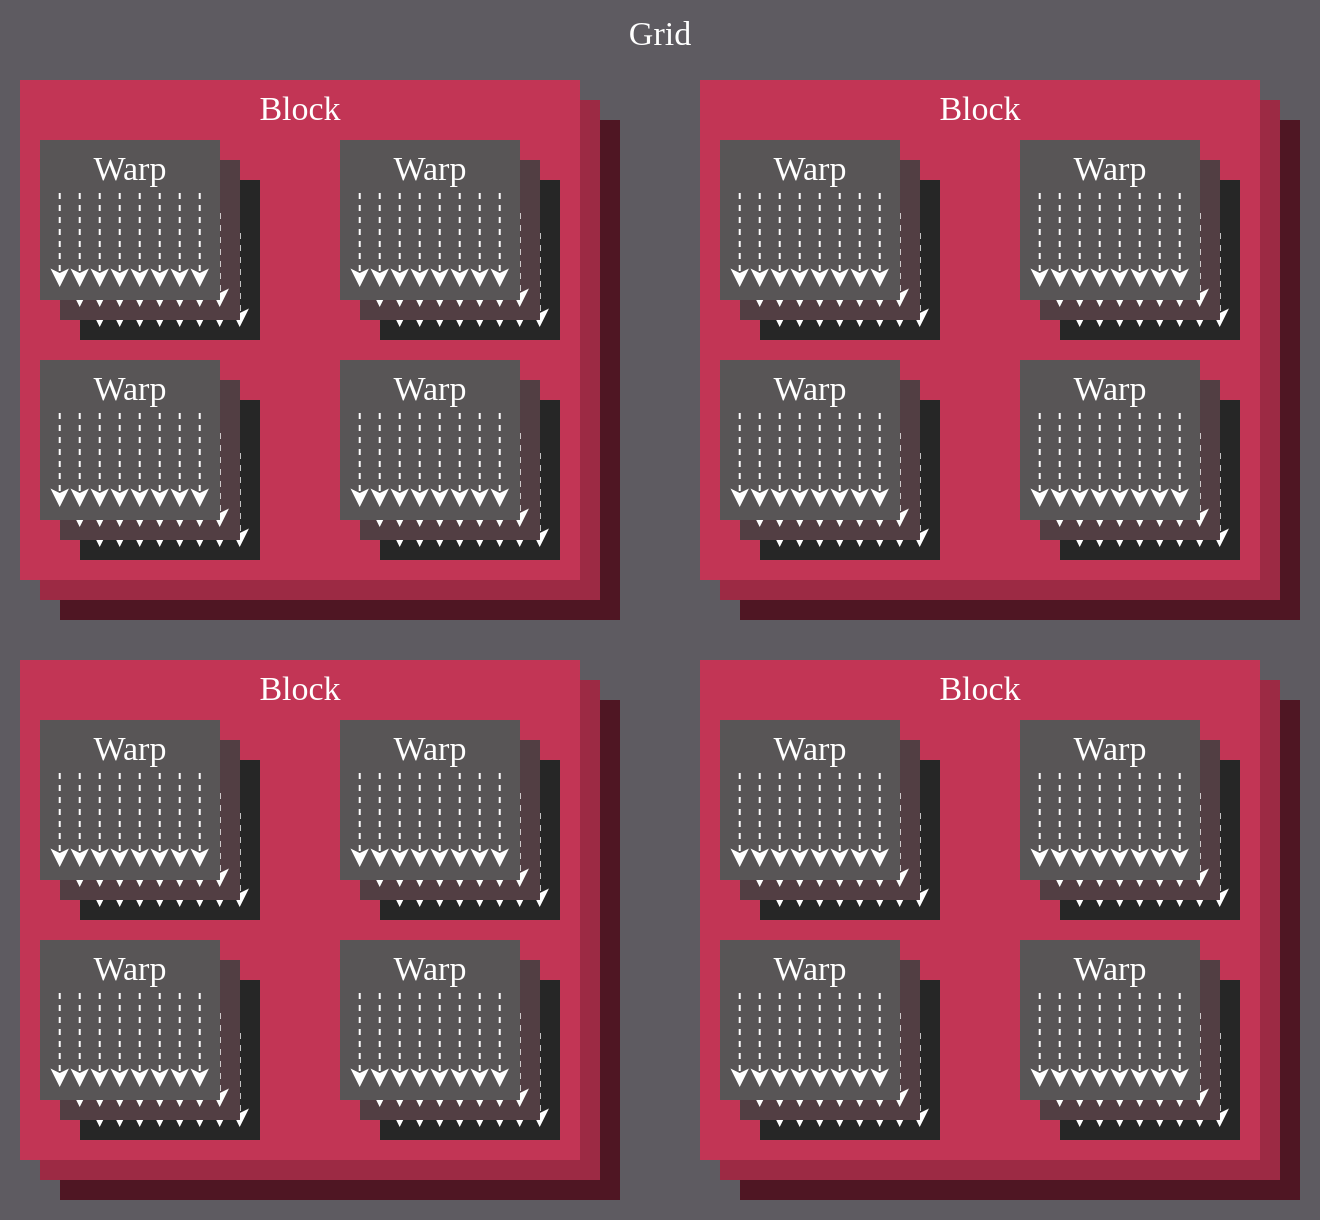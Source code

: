 <mxfile>
    <diagram id="zBbb_w2fufU70cdOGtND" name="1 oldal">
        <mxGraphModel dx="2445" dy="776" grid="1" gridSize="10" guides="1" tooltips="1" connect="1" arrows="1" fold="1" page="0" pageScale="1" pageWidth="660" pageHeight="610" background="none" math="0" shadow="0">
            <root>
                <mxCell id="0"/>
                <mxCell id="1" parent="0"/>
                <mxCell id="2" value="" style="rounded=0;whiteSpace=wrap;html=1;fillColor=#5E5B61;fontColor=#FFFFFF;strokeColor=none;spacing=0;" parent="1" vertex="1">
                    <mxGeometry width="660" height="610" as="geometry"/>
                </mxCell>
                <mxCell id="3" value="Grid" style="text;strokeColor=none;fillColor=none;align=center;verticalAlign=middle;rounded=0;fontFamily=klavika;fontSize=17;fontColor=#FFFFFF;" parent="1" vertex="1">
                    <mxGeometry x="300" width="60" height="30" as="geometry"/>
                </mxCell>
                <mxCell id="3793" value="" style="group;fontColor=#FFFFFF;" parent="1" vertex="1" connectable="0">
                    <mxGeometry x="30" y="60" width="280" height="250" as="geometry"/>
                </mxCell>
                <mxCell id="3794" value="" style="rounded=0;whiteSpace=wrap;html=1;fillColor=#4F1623;fontColor=#FFFFFF;strokeColor=none;" parent="3793" vertex="1">
                    <mxGeometry width="280" height="250" as="geometry"/>
                </mxCell>
                <mxCell id="3795" value="&lt;font face=&quot;Klavika&quot; style=&quot;font-size: 17px;&quot;&gt;Block&lt;/font&gt;" style="text;html=1;strokeColor=none;fillColor=none;align=center;verticalAlign=middle;whiteSpace=wrap;rounded=0;fontSize=17;fontColor=#FFFFFF;" parent="3793" vertex="1">
                    <mxGeometry x="110" width="60" height="30" as="geometry"/>
                </mxCell>
                <mxCell id="3796" value="" style="group;fontColor=#FFFFFF;" parent="3793" vertex="1" connectable="0">
                    <mxGeometry x="30" y="50" width="250" height="200" as="geometry"/>
                </mxCell>
                <mxCell id="3797" value="" style="rounded=0;whiteSpace=wrap;html=1;fillColor=#262626;fontColor=#FFFFFF;strokeColor=none;" parent="3796" vertex="1">
                    <mxGeometry width="90" height="80" as="geometry"/>
                </mxCell>
                <mxCell id="3798" value="Warp" style="text;html=1;strokeColor=none;fillColor=none;align=center;verticalAlign=middle;whiteSpace=wrap;rounded=0;fontColor=#FFFFFF;" parent="3796" vertex="1">
                    <mxGeometry x="15" width="60" height="30" as="geometry"/>
                </mxCell>
                <mxCell id="3799" value="" style="endArrow=classic;html=1;dashed=1;strokeColor=#FFFFFF;fontColor=#FFFFFF;" parent="3796" edge="1">
                    <mxGeometry width="50" height="50" relative="1" as="geometry">
                        <mxPoint x="9.86" y="26.5" as="sourcePoint"/>
                        <mxPoint x="9.86" y="73.5" as="targetPoint"/>
                    </mxGeometry>
                </mxCell>
                <mxCell id="3800" value="" style="endArrow=classic;html=1;dashed=1;strokeColor=#FFFFFF;fontColor=#FFFFFF;" parent="3796" edge="1">
                    <mxGeometry width="50" height="50" relative="1" as="geometry">
                        <mxPoint x="19.86" y="26.5" as="sourcePoint"/>
                        <mxPoint x="19.86" y="73.5" as="targetPoint"/>
                    </mxGeometry>
                </mxCell>
                <mxCell id="3801" value="" style="endArrow=classic;html=1;dashed=1;strokeColor=#FFFFFF;fontColor=#FFFFFF;" parent="3796" edge="1">
                    <mxGeometry width="50" height="50" relative="1" as="geometry">
                        <mxPoint x="29.86" y="26.5" as="sourcePoint"/>
                        <mxPoint x="29.86" y="73.5" as="targetPoint"/>
                    </mxGeometry>
                </mxCell>
                <mxCell id="3802" value="" style="endArrow=classic;html=1;dashed=1;strokeColor=#FFFFFF;fontColor=#FFFFFF;" parent="3796" edge="1">
                    <mxGeometry width="50" height="50" relative="1" as="geometry">
                        <mxPoint x="39.86" y="26.5" as="sourcePoint"/>
                        <mxPoint x="39.86" y="73.5" as="targetPoint"/>
                    </mxGeometry>
                </mxCell>
                <mxCell id="3803" value="" style="endArrow=classic;html=1;dashed=1;strokeColor=#FFFFFF;fontColor=#FFFFFF;" parent="3796" edge="1">
                    <mxGeometry width="50" height="50" relative="1" as="geometry">
                        <mxPoint x="49.86" y="26.5" as="sourcePoint"/>
                        <mxPoint x="49.86" y="73.5" as="targetPoint"/>
                    </mxGeometry>
                </mxCell>
                <mxCell id="3804" value="" style="endArrow=classic;html=1;dashed=1;strokeColor=#FFFFFF;fontColor=#FFFFFF;" parent="3796" edge="1">
                    <mxGeometry width="50" height="50" relative="1" as="geometry">
                        <mxPoint x="59.86" y="26.5" as="sourcePoint"/>
                        <mxPoint x="59.86" y="73.5" as="targetPoint"/>
                    </mxGeometry>
                </mxCell>
                <mxCell id="3805" value="" style="endArrow=classic;html=1;dashed=1;strokeColor=#FFFFFF;fontColor=#FFFFFF;" parent="3796" edge="1">
                    <mxGeometry width="50" height="50" relative="1" as="geometry">
                        <mxPoint x="69.86" y="26.5" as="sourcePoint"/>
                        <mxPoint x="69.86" y="73.5" as="targetPoint"/>
                    </mxGeometry>
                </mxCell>
                <mxCell id="3806" value="" style="endArrow=classic;html=1;dashed=1;strokeColor=#FFFFFF;fontColor=#FFFFFF;" parent="3796" edge="1">
                    <mxGeometry width="50" height="50" relative="1" as="geometry">
                        <mxPoint x="79.86" y="26.5" as="sourcePoint"/>
                        <mxPoint x="79.86" y="73.5" as="targetPoint"/>
                    </mxGeometry>
                </mxCell>
                <mxCell id="3807" value="" style="group;fontColor=#FFFFFF;" parent="3796" vertex="1" connectable="0">
                    <mxGeometry y="110" width="100" height="90" as="geometry"/>
                </mxCell>
                <mxCell id="3808" value="" style="rounded=0;whiteSpace=wrap;html=1;fillColor=#262626;fontColor=#FFFFFF;strokeColor=none;" parent="3807" vertex="1">
                    <mxGeometry width="90" height="80" as="geometry"/>
                </mxCell>
                <mxCell id="3809" value="Warp" style="text;html=1;strokeColor=none;fillColor=none;align=center;verticalAlign=middle;whiteSpace=wrap;rounded=0;fontColor=#FFFFFF;" parent="3807" vertex="1">
                    <mxGeometry x="15" width="60" height="30" as="geometry"/>
                </mxCell>
                <mxCell id="3810" value="" style="endArrow=classic;html=1;dashed=1;strokeColor=#FFFFFF;fontColor=#FFFFFF;" parent="3807" edge="1">
                    <mxGeometry width="50" height="50" relative="1" as="geometry">
                        <mxPoint x="9.86" y="26.5" as="sourcePoint"/>
                        <mxPoint x="9.86" y="73.5" as="targetPoint"/>
                    </mxGeometry>
                </mxCell>
                <mxCell id="3811" value="" style="endArrow=classic;html=1;dashed=1;strokeColor=#FFFFFF;fontColor=#FFFFFF;" parent="3807" edge="1">
                    <mxGeometry width="50" height="50" relative="1" as="geometry">
                        <mxPoint x="19.86" y="26.5" as="sourcePoint"/>
                        <mxPoint x="19.86" y="73.5" as="targetPoint"/>
                    </mxGeometry>
                </mxCell>
                <mxCell id="3812" value="" style="endArrow=classic;html=1;dashed=1;strokeColor=#FFFFFF;fontColor=#FFFFFF;" parent="3807" edge="1">
                    <mxGeometry width="50" height="50" relative="1" as="geometry">
                        <mxPoint x="29.86" y="26.5" as="sourcePoint"/>
                        <mxPoint x="29.86" y="73.5" as="targetPoint"/>
                    </mxGeometry>
                </mxCell>
                <mxCell id="3813" value="" style="endArrow=classic;html=1;dashed=1;strokeColor=#FFFFFF;fontColor=#FFFFFF;" parent="3807" edge="1">
                    <mxGeometry width="50" height="50" relative="1" as="geometry">
                        <mxPoint x="39.86" y="26.5" as="sourcePoint"/>
                        <mxPoint x="39.86" y="73.5" as="targetPoint"/>
                    </mxGeometry>
                </mxCell>
                <mxCell id="3814" value="" style="endArrow=classic;html=1;dashed=1;strokeColor=#FFFFFF;fontColor=#FFFFFF;" parent="3807" edge="1">
                    <mxGeometry width="50" height="50" relative="1" as="geometry">
                        <mxPoint x="49.86" y="26.5" as="sourcePoint"/>
                        <mxPoint x="49.86" y="73.5" as="targetPoint"/>
                    </mxGeometry>
                </mxCell>
                <mxCell id="3815" value="" style="endArrow=classic;html=1;dashed=1;strokeColor=#FFFFFF;fontColor=#FFFFFF;" parent="3807" edge="1">
                    <mxGeometry width="50" height="50" relative="1" as="geometry">
                        <mxPoint x="59.86" y="26.5" as="sourcePoint"/>
                        <mxPoint x="59.86" y="73.5" as="targetPoint"/>
                    </mxGeometry>
                </mxCell>
                <mxCell id="3816" value="" style="endArrow=classic;html=1;dashed=1;strokeColor=#FFFFFF;fontColor=#FFFFFF;" parent="3807" edge="1">
                    <mxGeometry width="50" height="50" relative="1" as="geometry">
                        <mxPoint x="69.86" y="26.5" as="sourcePoint"/>
                        <mxPoint x="69.86" y="73.5" as="targetPoint"/>
                    </mxGeometry>
                </mxCell>
                <mxCell id="3817" value="" style="endArrow=classic;html=1;dashed=1;strokeColor=#FFFFFF;fontColor=#FFFFFF;" parent="3807" edge="1">
                    <mxGeometry width="50" height="50" relative="1" as="geometry">
                        <mxPoint x="79.86" y="26.5" as="sourcePoint"/>
                        <mxPoint x="79.86" y="73.5" as="targetPoint"/>
                    </mxGeometry>
                </mxCell>
                <mxCell id="3818" value="" style="group;fontColor=#FFFFFF;" parent="3796" vertex="1" connectable="0">
                    <mxGeometry x="-10" y="100" width="90" height="80" as="geometry"/>
                </mxCell>
                <mxCell id="3819" value="" style="rounded=0;whiteSpace=wrap;html=1;fillColor=#523E43;fontColor=#FFFFFF;strokeColor=none;" parent="3818" vertex="1">
                    <mxGeometry width="90" height="80" as="geometry"/>
                </mxCell>
                <mxCell id="3820" value="Warp" style="text;html=1;strokeColor=none;fillColor=none;align=center;verticalAlign=middle;whiteSpace=wrap;rounded=0;fontColor=#FFFFFF;" parent="3818" vertex="1">
                    <mxGeometry x="15" width="60" height="30" as="geometry"/>
                </mxCell>
                <mxCell id="3821" value="" style="endArrow=classic;html=1;dashed=1;strokeColor=#FFFFFF;fontColor=#FFFFFF;" parent="3818" edge="1">
                    <mxGeometry width="50" height="50" relative="1" as="geometry">
                        <mxPoint x="9.86" y="26.5" as="sourcePoint"/>
                        <mxPoint x="9.86" y="73.5" as="targetPoint"/>
                    </mxGeometry>
                </mxCell>
                <mxCell id="3822" value="" style="endArrow=classic;html=1;dashed=1;strokeColor=#FFFFFF;fontColor=#FFFFFF;" parent="3818" edge="1">
                    <mxGeometry width="50" height="50" relative="1" as="geometry">
                        <mxPoint x="19.86" y="26.5" as="sourcePoint"/>
                        <mxPoint x="19.86" y="73.5" as="targetPoint"/>
                    </mxGeometry>
                </mxCell>
                <mxCell id="3823" value="" style="endArrow=classic;html=1;dashed=1;strokeColor=#FFFFFF;fontColor=#FFFFFF;" parent="3818" edge="1">
                    <mxGeometry width="50" height="50" relative="1" as="geometry">
                        <mxPoint x="29.86" y="26.5" as="sourcePoint"/>
                        <mxPoint x="29.86" y="73.5" as="targetPoint"/>
                    </mxGeometry>
                </mxCell>
                <mxCell id="3824" value="" style="endArrow=classic;html=1;dashed=1;strokeColor=#FFFFFF;fontColor=#FFFFFF;" parent="3818" edge="1">
                    <mxGeometry width="50" height="50" relative="1" as="geometry">
                        <mxPoint x="39.86" y="26.5" as="sourcePoint"/>
                        <mxPoint x="39.86" y="73.5" as="targetPoint"/>
                    </mxGeometry>
                </mxCell>
                <mxCell id="3825" value="" style="endArrow=classic;html=1;dashed=1;strokeColor=#FFFFFF;fontColor=#FFFFFF;" parent="3818" edge="1">
                    <mxGeometry width="50" height="50" relative="1" as="geometry">
                        <mxPoint x="49.86" y="26.5" as="sourcePoint"/>
                        <mxPoint x="49.86" y="73.5" as="targetPoint"/>
                    </mxGeometry>
                </mxCell>
                <mxCell id="3826" value="" style="endArrow=classic;html=1;dashed=1;strokeColor=#FFFFFF;fontColor=#FFFFFF;" parent="3818" edge="1">
                    <mxGeometry width="50" height="50" relative="1" as="geometry">
                        <mxPoint x="59.86" y="26.5" as="sourcePoint"/>
                        <mxPoint x="59.86" y="73.5" as="targetPoint"/>
                    </mxGeometry>
                </mxCell>
                <mxCell id="3827" value="" style="endArrow=classic;html=1;dashed=1;strokeColor=#FFFFFF;fontColor=#FFFFFF;" parent="3818" edge="1">
                    <mxGeometry width="50" height="50" relative="1" as="geometry">
                        <mxPoint x="69.86" y="26.5" as="sourcePoint"/>
                        <mxPoint x="69.86" y="73.5" as="targetPoint"/>
                    </mxGeometry>
                </mxCell>
                <mxCell id="3828" value="" style="endArrow=classic;html=1;dashed=1;strokeColor=#FFFFFF;fontColor=#FFFFFF;" parent="3818" edge="1">
                    <mxGeometry width="50" height="50" relative="1" as="geometry">
                        <mxPoint x="79.86" y="26.5" as="sourcePoint"/>
                        <mxPoint x="79.86" y="73.5" as="targetPoint"/>
                    </mxGeometry>
                </mxCell>
                <mxCell id="3829" value="" style="group;fontColor=#FFFFFF;" parent="3796" vertex="1" connectable="0">
                    <mxGeometry x="-20" y="90" width="90" height="80" as="geometry"/>
                </mxCell>
                <mxCell id="3830" value="" style="rounded=0;whiteSpace=wrap;html=1;fillColor=#585556;fontColor=#FFFFFF;strokeColor=none;" parent="3829" vertex="1">
                    <mxGeometry width="90" height="80" as="geometry"/>
                </mxCell>
                <mxCell id="3831" value="Warp" style="text;html=1;strokeColor=none;fillColor=none;align=center;verticalAlign=middle;whiteSpace=wrap;rounded=0;fontFamily=Klavika;fontSize=17;fontColor=#FFFFFF;" parent="3829" vertex="1">
                    <mxGeometry x="15" width="60" height="30" as="geometry"/>
                </mxCell>
                <mxCell id="3832" value="" style="endArrow=classic;html=1;dashed=1;strokeColor=#FFFFFF;fontColor=#FFFFFF;" parent="3829" edge="1">
                    <mxGeometry width="50" height="50" relative="1" as="geometry">
                        <mxPoint x="9.86" y="26.5" as="sourcePoint"/>
                        <mxPoint x="9.86" y="73.5" as="targetPoint"/>
                    </mxGeometry>
                </mxCell>
                <mxCell id="3833" value="" style="endArrow=classic;html=1;dashed=1;strokeColor=#FFFFFF;fontColor=#FFFFFF;" parent="3829" edge="1">
                    <mxGeometry width="50" height="50" relative="1" as="geometry">
                        <mxPoint x="19.86" y="26.5" as="sourcePoint"/>
                        <mxPoint x="19.86" y="73.5" as="targetPoint"/>
                    </mxGeometry>
                </mxCell>
                <mxCell id="3834" value="" style="endArrow=classic;html=1;dashed=1;strokeColor=#FFFFFF;fontColor=#FFFFFF;" parent="3829" edge="1">
                    <mxGeometry width="50" height="50" relative="1" as="geometry">
                        <mxPoint x="29.86" y="26.5" as="sourcePoint"/>
                        <mxPoint x="29.86" y="73.5" as="targetPoint"/>
                    </mxGeometry>
                </mxCell>
                <mxCell id="3835" value="" style="endArrow=classic;html=1;dashed=1;strokeColor=#FFFFFF;fontColor=#FFFFFF;" parent="3829" edge="1">
                    <mxGeometry width="50" height="50" relative="1" as="geometry">
                        <mxPoint x="39.86" y="26.5" as="sourcePoint"/>
                        <mxPoint x="39.86" y="73.5" as="targetPoint"/>
                    </mxGeometry>
                </mxCell>
                <mxCell id="3836" value="" style="endArrow=classic;html=1;dashed=1;strokeColor=#FFFFFF;fontColor=#FFFFFF;" parent="3829" edge="1">
                    <mxGeometry width="50" height="50" relative="1" as="geometry">
                        <mxPoint x="49.86" y="26.5" as="sourcePoint"/>
                        <mxPoint x="49.86" y="73.5" as="targetPoint"/>
                    </mxGeometry>
                </mxCell>
                <mxCell id="3837" value="" style="endArrow=classic;html=1;dashed=1;strokeColor=#FFFFFF;fontColor=#FFFFFF;" parent="3829" edge="1">
                    <mxGeometry width="50" height="50" relative="1" as="geometry">
                        <mxPoint x="59.86" y="26.5" as="sourcePoint"/>
                        <mxPoint x="59.86" y="73.5" as="targetPoint"/>
                    </mxGeometry>
                </mxCell>
                <mxCell id="3838" value="" style="endArrow=classic;html=1;dashed=1;strokeColor=#FFFFFF;fontColor=#FFFFFF;" parent="3829" edge="1">
                    <mxGeometry width="50" height="50" relative="1" as="geometry">
                        <mxPoint x="69.86" y="26.5" as="sourcePoint"/>
                        <mxPoint x="69.86" y="73.5" as="targetPoint"/>
                    </mxGeometry>
                </mxCell>
                <mxCell id="3839" value="" style="endArrow=classic;html=1;dashed=1;strokeColor=#FFFFFF;fontColor=#FFFFFF;" parent="3829" edge="1">
                    <mxGeometry width="50" height="50" relative="1" as="geometry">
                        <mxPoint x="79.86" y="26.5" as="sourcePoint"/>
                        <mxPoint x="79.86" y="73.5" as="targetPoint"/>
                    </mxGeometry>
                </mxCell>
                <mxCell id="3840" value="" style="group;fontColor=#FFFFFF;" parent="3796" vertex="1" connectable="0">
                    <mxGeometry x="150" y="110" width="100" height="90" as="geometry"/>
                </mxCell>
                <mxCell id="3841" value="" style="rounded=0;whiteSpace=wrap;html=1;fillColor=#262626;fontColor=#FFFFFF;strokeColor=none;" parent="3840" vertex="1">
                    <mxGeometry width="90" height="80" as="geometry"/>
                </mxCell>
                <mxCell id="3842" value="Warp" style="text;html=1;strokeColor=none;fillColor=none;align=center;verticalAlign=middle;whiteSpace=wrap;rounded=0;fontColor=#FFFFFF;" parent="3840" vertex="1">
                    <mxGeometry x="15" width="60" height="30" as="geometry"/>
                </mxCell>
                <mxCell id="3843" value="" style="endArrow=classic;html=1;dashed=1;strokeColor=#FFFFFF;fontColor=#FFFFFF;" parent="3840" edge="1">
                    <mxGeometry width="50" height="50" relative="1" as="geometry">
                        <mxPoint x="9.86" y="26.5" as="sourcePoint"/>
                        <mxPoint x="9.86" y="73.5" as="targetPoint"/>
                    </mxGeometry>
                </mxCell>
                <mxCell id="3844" value="" style="endArrow=classic;html=1;dashed=1;strokeColor=#FFFFFF;fontColor=#FFFFFF;" parent="3840" edge="1">
                    <mxGeometry width="50" height="50" relative="1" as="geometry">
                        <mxPoint x="19.86" y="26.5" as="sourcePoint"/>
                        <mxPoint x="19.86" y="73.5" as="targetPoint"/>
                    </mxGeometry>
                </mxCell>
                <mxCell id="3845" value="" style="endArrow=classic;html=1;dashed=1;strokeColor=#FFFFFF;fontColor=#FFFFFF;" parent="3840" edge="1">
                    <mxGeometry width="50" height="50" relative="1" as="geometry">
                        <mxPoint x="29.86" y="26.5" as="sourcePoint"/>
                        <mxPoint x="29.86" y="73.5" as="targetPoint"/>
                    </mxGeometry>
                </mxCell>
                <mxCell id="3846" value="" style="endArrow=classic;html=1;dashed=1;strokeColor=#FFFFFF;fontColor=#FFFFFF;" parent="3840" edge="1">
                    <mxGeometry width="50" height="50" relative="1" as="geometry">
                        <mxPoint x="39.86" y="26.5" as="sourcePoint"/>
                        <mxPoint x="39.86" y="73.5" as="targetPoint"/>
                    </mxGeometry>
                </mxCell>
                <mxCell id="3847" value="" style="endArrow=classic;html=1;dashed=1;strokeColor=#FFFFFF;fontColor=#FFFFFF;" parent="3840" edge="1">
                    <mxGeometry width="50" height="50" relative="1" as="geometry">
                        <mxPoint x="49.86" y="26.5" as="sourcePoint"/>
                        <mxPoint x="49.86" y="73.5" as="targetPoint"/>
                    </mxGeometry>
                </mxCell>
                <mxCell id="3848" value="" style="endArrow=classic;html=1;dashed=1;strokeColor=#FFFFFF;fontColor=#FFFFFF;" parent="3840" edge="1">
                    <mxGeometry width="50" height="50" relative="1" as="geometry">
                        <mxPoint x="59.86" y="26.5" as="sourcePoint"/>
                        <mxPoint x="59.86" y="73.5" as="targetPoint"/>
                    </mxGeometry>
                </mxCell>
                <mxCell id="3849" value="" style="endArrow=classic;html=1;dashed=1;strokeColor=#FFFFFF;fontColor=#FFFFFF;" parent="3840" edge="1">
                    <mxGeometry width="50" height="50" relative="1" as="geometry">
                        <mxPoint x="69.86" y="26.5" as="sourcePoint"/>
                        <mxPoint x="69.86" y="73.5" as="targetPoint"/>
                    </mxGeometry>
                </mxCell>
                <mxCell id="3850" value="" style="endArrow=classic;html=1;dashed=1;strokeColor=#FFFFFF;fontColor=#FFFFFF;" parent="3840" edge="1">
                    <mxGeometry width="50" height="50" relative="1" as="geometry">
                        <mxPoint x="79.86" y="26.5" as="sourcePoint"/>
                        <mxPoint x="79.86" y="73.5" as="targetPoint"/>
                    </mxGeometry>
                </mxCell>
                <mxCell id="3851" value="" style="group;fontColor=#FFFFFF;" parent="3796" vertex="1" connectable="0">
                    <mxGeometry x="140" y="100" width="90" height="80" as="geometry"/>
                </mxCell>
                <mxCell id="3852" value="" style="rounded=0;whiteSpace=wrap;html=1;fillColor=#523E43;fontColor=#FFFFFF;strokeColor=none;" parent="3851" vertex="1">
                    <mxGeometry width="90" height="80" as="geometry"/>
                </mxCell>
                <mxCell id="3853" value="Warp" style="text;html=1;strokeColor=none;fillColor=none;align=center;verticalAlign=middle;whiteSpace=wrap;rounded=0;fontColor=#FFFFFF;" parent="3851" vertex="1">
                    <mxGeometry x="15" width="60" height="30" as="geometry"/>
                </mxCell>
                <mxCell id="3854" value="" style="endArrow=classic;html=1;dashed=1;strokeColor=#FFFFFF;fontColor=#FFFFFF;" parent="3851" edge="1">
                    <mxGeometry width="50" height="50" relative="1" as="geometry">
                        <mxPoint x="9.86" y="26.5" as="sourcePoint"/>
                        <mxPoint x="9.86" y="73.5" as="targetPoint"/>
                    </mxGeometry>
                </mxCell>
                <mxCell id="3855" value="" style="endArrow=classic;html=1;dashed=1;strokeColor=#FFFFFF;fontColor=#FFFFFF;" parent="3851" edge="1">
                    <mxGeometry width="50" height="50" relative="1" as="geometry">
                        <mxPoint x="19.86" y="26.5" as="sourcePoint"/>
                        <mxPoint x="19.86" y="73.5" as="targetPoint"/>
                    </mxGeometry>
                </mxCell>
                <mxCell id="3856" value="" style="endArrow=classic;html=1;dashed=1;strokeColor=#FFFFFF;fontColor=#FFFFFF;" parent="3851" edge="1">
                    <mxGeometry width="50" height="50" relative="1" as="geometry">
                        <mxPoint x="29.86" y="26.5" as="sourcePoint"/>
                        <mxPoint x="29.86" y="73.5" as="targetPoint"/>
                    </mxGeometry>
                </mxCell>
                <mxCell id="3857" value="" style="endArrow=classic;html=1;dashed=1;strokeColor=#FFFFFF;fontColor=#FFFFFF;" parent="3851" edge="1">
                    <mxGeometry width="50" height="50" relative="1" as="geometry">
                        <mxPoint x="39.86" y="26.5" as="sourcePoint"/>
                        <mxPoint x="39.86" y="73.5" as="targetPoint"/>
                    </mxGeometry>
                </mxCell>
                <mxCell id="3858" value="" style="endArrow=classic;html=1;dashed=1;strokeColor=#FFFFFF;fontColor=#FFFFFF;" parent="3851" edge="1">
                    <mxGeometry width="50" height="50" relative="1" as="geometry">
                        <mxPoint x="49.86" y="26.5" as="sourcePoint"/>
                        <mxPoint x="49.86" y="73.5" as="targetPoint"/>
                    </mxGeometry>
                </mxCell>
                <mxCell id="3859" value="" style="endArrow=classic;html=1;dashed=1;strokeColor=#FFFFFF;fontColor=#FFFFFF;" parent="3851" edge="1">
                    <mxGeometry width="50" height="50" relative="1" as="geometry">
                        <mxPoint x="59.86" y="26.5" as="sourcePoint"/>
                        <mxPoint x="59.86" y="73.5" as="targetPoint"/>
                    </mxGeometry>
                </mxCell>
                <mxCell id="3860" value="" style="endArrow=classic;html=1;dashed=1;strokeColor=#FFFFFF;fontColor=#FFFFFF;" parent="3851" edge="1">
                    <mxGeometry width="50" height="50" relative="1" as="geometry">
                        <mxPoint x="69.86" y="26.5" as="sourcePoint"/>
                        <mxPoint x="69.86" y="73.5" as="targetPoint"/>
                    </mxGeometry>
                </mxCell>
                <mxCell id="3861" value="" style="endArrow=classic;html=1;dashed=1;strokeColor=#FFFFFF;fontColor=#FFFFFF;" parent="3851" edge="1">
                    <mxGeometry width="50" height="50" relative="1" as="geometry">
                        <mxPoint x="79.86" y="26.5" as="sourcePoint"/>
                        <mxPoint x="79.86" y="73.5" as="targetPoint"/>
                    </mxGeometry>
                </mxCell>
                <mxCell id="3862" value="" style="group;fontColor=#FFFFFF;" parent="3796" vertex="1" connectable="0">
                    <mxGeometry x="130" y="90" width="90" height="80" as="geometry"/>
                </mxCell>
                <mxCell id="3863" value="" style="rounded=0;whiteSpace=wrap;html=1;fillColor=#585556;fontColor=#FFFFFF;strokeColor=none;" parent="3862" vertex="1">
                    <mxGeometry width="90" height="80" as="geometry"/>
                </mxCell>
                <mxCell id="3864" value="Warp" style="text;html=1;strokeColor=none;fillColor=none;align=center;verticalAlign=middle;whiteSpace=wrap;rounded=0;fontFamily=Klavika;fontSize=17;fontColor=#FFFFFF;" parent="3862" vertex="1">
                    <mxGeometry x="15" width="60" height="30" as="geometry"/>
                </mxCell>
                <mxCell id="3865" value="" style="endArrow=classic;html=1;dashed=1;strokeColor=#FFFFFF;fontColor=#FFFFFF;" parent="3862" edge="1">
                    <mxGeometry width="50" height="50" relative="1" as="geometry">
                        <mxPoint x="9.86" y="26.5" as="sourcePoint"/>
                        <mxPoint x="9.86" y="73.5" as="targetPoint"/>
                    </mxGeometry>
                </mxCell>
                <mxCell id="3866" value="" style="endArrow=classic;html=1;dashed=1;strokeColor=#FFFFFF;fontColor=#FFFFFF;" parent="3862" edge="1">
                    <mxGeometry width="50" height="50" relative="1" as="geometry">
                        <mxPoint x="19.86" y="26.5" as="sourcePoint"/>
                        <mxPoint x="19.86" y="73.5" as="targetPoint"/>
                    </mxGeometry>
                </mxCell>
                <mxCell id="3867" value="" style="endArrow=classic;html=1;dashed=1;strokeColor=#FFFFFF;fontColor=#FFFFFF;" parent="3862" edge="1">
                    <mxGeometry width="50" height="50" relative="1" as="geometry">
                        <mxPoint x="29.86" y="26.5" as="sourcePoint"/>
                        <mxPoint x="29.86" y="73.5" as="targetPoint"/>
                    </mxGeometry>
                </mxCell>
                <mxCell id="3868" value="" style="endArrow=classic;html=1;dashed=1;strokeColor=#FFFFFF;fontColor=#FFFFFF;" parent="3862" edge="1">
                    <mxGeometry width="50" height="50" relative="1" as="geometry">
                        <mxPoint x="39.86" y="26.5" as="sourcePoint"/>
                        <mxPoint x="39.86" y="73.5" as="targetPoint"/>
                    </mxGeometry>
                </mxCell>
                <mxCell id="3869" value="" style="endArrow=classic;html=1;dashed=1;strokeColor=#FFFFFF;fontColor=#FFFFFF;" parent="3862" edge="1">
                    <mxGeometry width="50" height="50" relative="1" as="geometry">
                        <mxPoint x="49.86" y="26.5" as="sourcePoint"/>
                        <mxPoint x="49.86" y="73.5" as="targetPoint"/>
                    </mxGeometry>
                </mxCell>
                <mxCell id="3870" value="" style="endArrow=classic;html=1;dashed=1;strokeColor=#FFFFFF;fontColor=#FFFFFF;" parent="3862" edge="1">
                    <mxGeometry width="50" height="50" relative="1" as="geometry">
                        <mxPoint x="59.86" y="26.5" as="sourcePoint"/>
                        <mxPoint x="59.86" y="73.5" as="targetPoint"/>
                    </mxGeometry>
                </mxCell>
                <mxCell id="3871" value="" style="endArrow=classic;html=1;dashed=1;strokeColor=#FFFFFF;fontColor=#FFFFFF;" parent="3862" edge="1">
                    <mxGeometry width="50" height="50" relative="1" as="geometry">
                        <mxPoint x="69.86" y="26.5" as="sourcePoint"/>
                        <mxPoint x="69.86" y="73.5" as="targetPoint"/>
                    </mxGeometry>
                </mxCell>
                <mxCell id="3872" value="" style="endArrow=classic;html=1;dashed=1;strokeColor=#FFFFFF;fontColor=#FFFFFF;" parent="3862" edge="1">
                    <mxGeometry width="50" height="50" relative="1" as="geometry">
                        <mxPoint x="79.86" y="26.5" as="sourcePoint"/>
                        <mxPoint x="79.86" y="73.5" as="targetPoint"/>
                    </mxGeometry>
                </mxCell>
                <mxCell id="3873" value="" style="group;fontColor=#FFFFFF;" parent="3793" vertex="1" connectable="0">
                    <mxGeometry x="20" y="40" width="90" height="80" as="geometry"/>
                </mxCell>
                <mxCell id="3874" value="" style="rounded=0;whiteSpace=wrap;html=1;fillColor=#523E43;fontColor=#FFFFFF;strokeColor=none;" parent="3873" vertex="1">
                    <mxGeometry width="90" height="80" as="geometry"/>
                </mxCell>
                <mxCell id="3875" value="Warp" style="text;html=1;strokeColor=none;fillColor=none;align=center;verticalAlign=middle;whiteSpace=wrap;rounded=0;fontColor=#FFFFFF;" parent="3873" vertex="1">
                    <mxGeometry x="15" width="60" height="30" as="geometry"/>
                </mxCell>
                <mxCell id="3876" value="" style="endArrow=classic;html=1;dashed=1;strokeColor=#FFFFFF;fontColor=#FFFFFF;" parent="3873" edge="1">
                    <mxGeometry width="50" height="50" relative="1" as="geometry">
                        <mxPoint x="9.86" y="26.5" as="sourcePoint"/>
                        <mxPoint x="9.86" y="73.5" as="targetPoint"/>
                    </mxGeometry>
                </mxCell>
                <mxCell id="3877" value="" style="endArrow=classic;html=1;dashed=1;strokeColor=#FFFFFF;fontColor=#FFFFFF;" parent="3873" edge="1">
                    <mxGeometry width="50" height="50" relative="1" as="geometry">
                        <mxPoint x="19.86" y="26.5" as="sourcePoint"/>
                        <mxPoint x="19.86" y="73.5" as="targetPoint"/>
                    </mxGeometry>
                </mxCell>
                <mxCell id="3878" value="" style="endArrow=classic;html=1;dashed=1;strokeColor=#FFFFFF;fontColor=#FFFFFF;" parent="3873" edge="1">
                    <mxGeometry width="50" height="50" relative="1" as="geometry">
                        <mxPoint x="29.86" y="26.5" as="sourcePoint"/>
                        <mxPoint x="29.86" y="73.5" as="targetPoint"/>
                    </mxGeometry>
                </mxCell>
                <mxCell id="3879" value="" style="endArrow=classic;html=1;dashed=1;strokeColor=#FFFFFF;fontColor=#FFFFFF;" parent="3873" edge="1">
                    <mxGeometry width="50" height="50" relative="1" as="geometry">
                        <mxPoint x="39.86" y="26.5" as="sourcePoint"/>
                        <mxPoint x="39.86" y="73.5" as="targetPoint"/>
                    </mxGeometry>
                </mxCell>
                <mxCell id="3880" value="" style="endArrow=classic;html=1;dashed=1;strokeColor=#FFFFFF;fontColor=#FFFFFF;" parent="3873" edge="1">
                    <mxGeometry width="50" height="50" relative="1" as="geometry">
                        <mxPoint x="49.86" y="26.5" as="sourcePoint"/>
                        <mxPoint x="49.86" y="73.5" as="targetPoint"/>
                    </mxGeometry>
                </mxCell>
                <mxCell id="3881" value="" style="endArrow=classic;html=1;dashed=1;strokeColor=#FFFFFF;fontColor=#FFFFFF;" parent="3873" edge="1">
                    <mxGeometry width="50" height="50" relative="1" as="geometry">
                        <mxPoint x="59.86" y="26.5" as="sourcePoint"/>
                        <mxPoint x="59.86" y="73.5" as="targetPoint"/>
                    </mxGeometry>
                </mxCell>
                <mxCell id="3882" value="" style="endArrow=classic;html=1;dashed=1;strokeColor=#FFFFFF;fontColor=#FFFFFF;" parent="3873" edge="1">
                    <mxGeometry width="50" height="50" relative="1" as="geometry">
                        <mxPoint x="69.86" y="26.5" as="sourcePoint"/>
                        <mxPoint x="69.86" y="73.5" as="targetPoint"/>
                    </mxGeometry>
                </mxCell>
                <mxCell id="3883" value="" style="endArrow=classic;html=1;dashed=1;strokeColor=#FFFFFF;fontColor=#FFFFFF;" parent="3873" edge="1">
                    <mxGeometry width="50" height="50" relative="1" as="geometry">
                        <mxPoint x="79.86" y="26.5" as="sourcePoint"/>
                        <mxPoint x="79.86" y="73.5" as="targetPoint"/>
                    </mxGeometry>
                </mxCell>
                <mxCell id="3884" value="" style="group;fontColor=#FFFFFF;" parent="3793" vertex="1" connectable="0">
                    <mxGeometry x="10" y="30" width="90" height="80" as="geometry"/>
                </mxCell>
                <mxCell id="3885" value="" style="rounded=0;whiteSpace=wrap;html=1;fillColor=#585556;fontColor=#FFFFFF;strokeColor=none;" parent="3884" vertex="1">
                    <mxGeometry width="90" height="80" as="geometry"/>
                </mxCell>
                <mxCell id="3886" value="Warp" style="text;html=1;strokeColor=none;fillColor=none;align=center;verticalAlign=middle;whiteSpace=wrap;rounded=0;fontFamily=Klavika;fontSize=17;fontColor=#FFFFFF;" parent="3884" vertex="1">
                    <mxGeometry x="15" width="60" height="30" as="geometry"/>
                </mxCell>
                <mxCell id="3887" value="" style="endArrow=classic;html=1;dashed=1;strokeColor=#FFFFFF;fontColor=#FFFFFF;" parent="3884" edge="1">
                    <mxGeometry width="50" height="50" relative="1" as="geometry">
                        <mxPoint x="9.86" y="26.5" as="sourcePoint"/>
                        <mxPoint x="9.86" y="73.5" as="targetPoint"/>
                    </mxGeometry>
                </mxCell>
                <mxCell id="3888" value="" style="endArrow=classic;html=1;dashed=1;strokeColor=#FFFFFF;fontColor=#FFFFFF;" parent="3884" edge="1">
                    <mxGeometry width="50" height="50" relative="1" as="geometry">
                        <mxPoint x="19.86" y="26.5" as="sourcePoint"/>
                        <mxPoint x="19.86" y="73.5" as="targetPoint"/>
                    </mxGeometry>
                </mxCell>
                <mxCell id="3889" value="" style="endArrow=classic;html=1;dashed=1;strokeColor=#FFFFFF;fontColor=#FFFFFF;" parent="3884" edge="1">
                    <mxGeometry width="50" height="50" relative="1" as="geometry">
                        <mxPoint x="29.86" y="26.5" as="sourcePoint"/>
                        <mxPoint x="29.86" y="73.5" as="targetPoint"/>
                    </mxGeometry>
                </mxCell>
                <mxCell id="3890" value="" style="endArrow=classic;html=1;dashed=1;strokeColor=#FFFFFF;fontColor=#FFFFFF;" parent="3884" edge="1">
                    <mxGeometry width="50" height="50" relative="1" as="geometry">
                        <mxPoint x="39.86" y="26.5" as="sourcePoint"/>
                        <mxPoint x="39.86" y="73.5" as="targetPoint"/>
                    </mxGeometry>
                </mxCell>
                <mxCell id="3891" value="" style="endArrow=classic;html=1;dashed=1;strokeColor=#FFFFFF;fontColor=#FFFFFF;" parent="3884" edge="1">
                    <mxGeometry width="50" height="50" relative="1" as="geometry">
                        <mxPoint x="49.86" y="26.5" as="sourcePoint"/>
                        <mxPoint x="49.86" y="73.5" as="targetPoint"/>
                    </mxGeometry>
                </mxCell>
                <mxCell id="3892" value="" style="endArrow=classic;html=1;dashed=1;strokeColor=#FFFFFF;fontColor=#FFFFFF;" parent="3884" edge="1">
                    <mxGeometry width="50" height="50" relative="1" as="geometry">
                        <mxPoint x="59.86" y="26.5" as="sourcePoint"/>
                        <mxPoint x="59.86" y="73.5" as="targetPoint"/>
                    </mxGeometry>
                </mxCell>
                <mxCell id="3893" value="" style="endArrow=classic;html=1;dashed=1;strokeColor=#FFFFFF;fontColor=#FFFFFF;" parent="3884" edge="1">
                    <mxGeometry width="50" height="50" relative="1" as="geometry">
                        <mxPoint x="69.86" y="26.5" as="sourcePoint"/>
                        <mxPoint x="69.86" y="73.5" as="targetPoint"/>
                    </mxGeometry>
                </mxCell>
                <mxCell id="3894" value="" style="endArrow=classic;html=1;dashed=1;strokeColor=#FFFFFF;fontColor=#FFFFFF;" parent="3884" edge="1">
                    <mxGeometry width="50" height="50" relative="1" as="geometry">
                        <mxPoint x="79.86" y="26.5" as="sourcePoint"/>
                        <mxPoint x="79.86" y="73.5" as="targetPoint"/>
                    </mxGeometry>
                </mxCell>
                <mxCell id="3895" value="" style="group;fontColor=#FFFFFF;" parent="3793" vertex="1" connectable="0">
                    <mxGeometry x="180" y="50" width="100" height="90" as="geometry"/>
                </mxCell>
                <mxCell id="3896" value="" style="rounded=0;whiteSpace=wrap;html=1;fillColor=#262626;fontColor=#FFFFFF;strokeColor=none;" parent="3895" vertex="1">
                    <mxGeometry width="90" height="80" as="geometry"/>
                </mxCell>
                <mxCell id="3897" value="Warp" style="text;html=1;strokeColor=none;fillColor=none;align=center;verticalAlign=middle;whiteSpace=wrap;rounded=0;fontColor=#FFFFFF;" parent="3895" vertex="1">
                    <mxGeometry x="15" width="60" height="30" as="geometry"/>
                </mxCell>
                <mxCell id="3898" value="" style="endArrow=classic;html=1;dashed=1;strokeColor=#FFFFFF;fontColor=#FFFFFF;" parent="3895" edge="1">
                    <mxGeometry width="50" height="50" relative="1" as="geometry">
                        <mxPoint x="9.86" y="26.5" as="sourcePoint"/>
                        <mxPoint x="9.86" y="73.5" as="targetPoint"/>
                    </mxGeometry>
                </mxCell>
                <mxCell id="3899" value="" style="endArrow=classic;html=1;dashed=1;strokeColor=#FFFFFF;fontColor=#FFFFFF;" parent="3895" edge="1">
                    <mxGeometry width="50" height="50" relative="1" as="geometry">
                        <mxPoint x="19.86" y="26.5" as="sourcePoint"/>
                        <mxPoint x="19.86" y="73.5" as="targetPoint"/>
                    </mxGeometry>
                </mxCell>
                <mxCell id="3900" value="" style="endArrow=classic;html=1;dashed=1;strokeColor=#FFFFFF;fontColor=#FFFFFF;" parent="3895" edge="1">
                    <mxGeometry width="50" height="50" relative="1" as="geometry">
                        <mxPoint x="29.86" y="26.5" as="sourcePoint"/>
                        <mxPoint x="29.86" y="73.5" as="targetPoint"/>
                    </mxGeometry>
                </mxCell>
                <mxCell id="3901" value="" style="endArrow=classic;html=1;dashed=1;strokeColor=#FFFFFF;fontColor=#FFFFFF;" parent="3895" edge="1">
                    <mxGeometry width="50" height="50" relative="1" as="geometry">
                        <mxPoint x="39.86" y="26.5" as="sourcePoint"/>
                        <mxPoint x="39.86" y="73.5" as="targetPoint"/>
                    </mxGeometry>
                </mxCell>
                <mxCell id="3902" value="" style="endArrow=classic;html=1;dashed=1;strokeColor=#FFFFFF;fontColor=#FFFFFF;" parent="3895" edge="1">
                    <mxGeometry width="50" height="50" relative="1" as="geometry">
                        <mxPoint x="49.86" y="26.5" as="sourcePoint"/>
                        <mxPoint x="49.86" y="73.5" as="targetPoint"/>
                    </mxGeometry>
                </mxCell>
                <mxCell id="3903" value="" style="endArrow=classic;html=1;dashed=1;strokeColor=#FFFFFF;fontColor=#FFFFFF;" parent="3895" edge="1">
                    <mxGeometry width="50" height="50" relative="1" as="geometry">
                        <mxPoint x="59.86" y="26.5" as="sourcePoint"/>
                        <mxPoint x="59.86" y="73.5" as="targetPoint"/>
                    </mxGeometry>
                </mxCell>
                <mxCell id="3904" value="" style="endArrow=classic;html=1;dashed=1;strokeColor=#FFFFFF;fontColor=#FFFFFF;" parent="3895" edge="1">
                    <mxGeometry width="50" height="50" relative="1" as="geometry">
                        <mxPoint x="69.86" y="26.5" as="sourcePoint"/>
                        <mxPoint x="69.86" y="73.5" as="targetPoint"/>
                    </mxGeometry>
                </mxCell>
                <mxCell id="3905" value="" style="endArrow=classic;html=1;dashed=1;strokeColor=#FFFFFF;fontColor=#FFFFFF;" parent="3895" edge="1">
                    <mxGeometry width="50" height="50" relative="1" as="geometry">
                        <mxPoint x="79.86" y="26.5" as="sourcePoint"/>
                        <mxPoint x="79.86" y="73.5" as="targetPoint"/>
                    </mxGeometry>
                </mxCell>
                <mxCell id="3906" value="" style="group;fontColor=#FFFFFF;" parent="3793" vertex="1" connectable="0">
                    <mxGeometry x="170" y="40" width="90" height="80" as="geometry"/>
                </mxCell>
                <mxCell id="3907" value="" style="rounded=0;whiteSpace=wrap;html=1;fillColor=#523E43;fontColor=#FFFFFF;strokeColor=none;" parent="3906" vertex="1">
                    <mxGeometry width="90" height="80" as="geometry"/>
                </mxCell>
                <mxCell id="3908" value="Warp" style="text;html=1;strokeColor=none;fillColor=none;align=center;verticalAlign=middle;whiteSpace=wrap;rounded=0;fontColor=#FFFFFF;" parent="3906" vertex="1">
                    <mxGeometry x="15" width="60" height="30" as="geometry"/>
                </mxCell>
                <mxCell id="3909" value="" style="endArrow=classic;html=1;dashed=1;strokeColor=#FFFFFF;fontColor=#FFFFFF;" parent="3906" edge="1">
                    <mxGeometry width="50" height="50" relative="1" as="geometry">
                        <mxPoint x="9.86" y="26.5" as="sourcePoint"/>
                        <mxPoint x="9.86" y="73.5" as="targetPoint"/>
                    </mxGeometry>
                </mxCell>
                <mxCell id="3910" value="" style="endArrow=classic;html=1;dashed=1;strokeColor=#FFFFFF;fontColor=#FFFFFF;" parent="3906" edge="1">
                    <mxGeometry width="50" height="50" relative="1" as="geometry">
                        <mxPoint x="19.86" y="26.5" as="sourcePoint"/>
                        <mxPoint x="19.86" y="73.5" as="targetPoint"/>
                    </mxGeometry>
                </mxCell>
                <mxCell id="3911" value="" style="endArrow=classic;html=1;dashed=1;strokeColor=#FFFFFF;fontColor=#FFFFFF;" parent="3906" edge="1">
                    <mxGeometry width="50" height="50" relative="1" as="geometry">
                        <mxPoint x="29.86" y="26.5" as="sourcePoint"/>
                        <mxPoint x="29.86" y="73.5" as="targetPoint"/>
                    </mxGeometry>
                </mxCell>
                <mxCell id="3912" value="" style="endArrow=classic;html=1;dashed=1;strokeColor=#FFFFFF;fontColor=#FFFFFF;" parent="3906" edge="1">
                    <mxGeometry width="50" height="50" relative="1" as="geometry">
                        <mxPoint x="39.86" y="26.5" as="sourcePoint"/>
                        <mxPoint x="39.86" y="73.5" as="targetPoint"/>
                    </mxGeometry>
                </mxCell>
                <mxCell id="3913" value="" style="endArrow=classic;html=1;dashed=1;strokeColor=#FFFFFF;fontColor=#FFFFFF;" parent="3906" edge="1">
                    <mxGeometry width="50" height="50" relative="1" as="geometry">
                        <mxPoint x="49.86" y="26.5" as="sourcePoint"/>
                        <mxPoint x="49.86" y="73.5" as="targetPoint"/>
                    </mxGeometry>
                </mxCell>
                <mxCell id="3914" value="" style="endArrow=classic;html=1;dashed=1;strokeColor=#FFFFFF;fontColor=#FFFFFF;" parent="3906" edge="1">
                    <mxGeometry width="50" height="50" relative="1" as="geometry">
                        <mxPoint x="59.86" y="26.5" as="sourcePoint"/>
                        <mxPoint x="59.86" y="73.5" as="targetPoint"/>
                    </mxGeometry>
                </mxCell>
                <mxCell id="3915" value="" style="endArrow=classic;html=1;dashed=1;strokeColor=#FFFFFF;fontColor=#FFFFFF;" parent="3906" edge="1">
                    <mxGeometry width="50" height="50" relative="1" as="geometry">
                        <mxPoint x="69.86" y="26.5" as="sourcePoint"/>
                        <mxPoint x="69.86" y="73.5" as="targetPoint"/>
                    </mxGeometry>
                </mxCell>
                <mxCell id="3916" value="" style="endArrow=classic;html=1;dashed=1;strokeColor=#FFFFFF;fontColor=#FFFFFF;" parent="3906" edge="1">
                    <mxGeometry width="50" height="50" relative="1" as="geometry">
                        <mxPoint x="79.86" y="26.5" as="sourcePoint"/>
                        <mxPoint x="79.86" y="73.5" as="targetPoint"/>
                    </mxGeometry>
                </mxCell>
                <mxCell id="3917" value="" style="group;fontColor=#FFFFFF;" parent="3793" vertex="1" connectable="0">
                    <mxGeometry x="160" y="30" width="90" height="80" as="geometry"/>
                </mxCell>
                <mxCell id="3918" value="" style="rounded=0;whiteSpace=wrap;html=1;fillColor=#585556;fontColor=#FFFFFF;strokeColor=none;" parent="3917" vertex="1">
                    <mxGeometry width="90" height="80" as="geometry"/>
                </mxCell>
                <mxCell id="3919" value="Warp" style="text;html=1;strokeColor=none;fillColor=none;align=center;verticalAlign=middle;whiteSpace=wrap;rounded=0;fontFamily=Klavika;fontSize=17;fontColor=#FFFFFF;" parent="3917" vertex="1">
                    <mxGeometry x="15" width="60" height="30" as="geometry"/>
                </mxCell>
                <mxCell id="3920" value="" style="endArrow=classic;html=1;dashed=1;strokeColor=#FFFFFF;fontColor=#FFFFFF;" parent="3917" edge="1">
                    <mxGeometry width="50" height="50" relative="1" as="geometry">
                        <mxPoint x="9.86" y="26.5" as="sourcePoint"/>
                        <mxPoint x="9.86" y="73.5" as="targetPoint"/>
                    </mxGeometry>
                </mxCell>
                <mxCell id="3921" value="" style="endArrow=classic;html=1;dashed=1;strokeColor=#FFFFFF;fontColor=#FFFFFF;" parent="3917" edge="1">
                    <mxGeometry width="50" height="50" relative="1" as="geometry">
                        <mxPoint x="19.86" y="26.5" as="sourcePoint"/>
                        <mxPoint x="19.86" y="73.5" as="targetPoint"/>
                    </mxGeometry>
                </mxCell>
                <mxCell id="3922" value="" style="endArrow=classic;html=1;dashed=1;strokeColor=#FFFFFF;fontColor=#FFFFFF;" parent="3917" edge="1">
                    <mxGeometry width="50" height="50" relative="1" as="geometry">
                        <mxPoint x="29.86" y="26.5" as="sourcePoint"/>
                        <mxPoint x="29.86" y="73.5" as="targetPoint"/>
                    </mxGeometry>
                </mxCell>
                <mxCell id="3923" value="" style="endArrow=classic;html=1;dashed=1;strokeColor=#FFFFFF;fontColor=#FFFFFF;" parent="3917" edge="1">
                    <mxGeometry width="50" height="50" relative="1" as="geometry">
                        <mxPoint x="39.86" y="26.5" as="sourcePoint"/>
                        <mxPoint x="39.86" y="73.5" as="targetPoint"/>
                    </mxGeometry>
                </mxCell>
                <mxCell id="3924" value="" style="endArrow=classic;html=1;dashed=1;strokeColor=#FFFFFF;fontColor=#FFFFFF;" parent="3917" edge="1">
                    <mxGeometry width="50" height="50" relative="1" as="geometry">
                        <mxPoint x="49.86" y="26.5" as="sourcePoint"/>
                        <mxPoint x="49.86" y="73.5" as="targetPoint"/>
                    </mxGeometry>
                </mxCell>
                <mxCell id="3925" value="" style="endArrow=classic;html=1;dashed=1;strokeColor=#FFFFFF;fontColor=#FFFFFF;" parent="3917" edge="1">
                    <mxGeometry width="50" height="50" relative="1" as="geometry">
                        <mxPoint x="59.86" y="26.5" as="sourcePoint"/>
                        <mxPoint x="59.86" y="73.5" as="targetPoint"/>
                    </mxGeometry>
                </mxCell>
                <mxCell id="3926" value="" style="endArrow=classic;html=1;dashed=1;strokeColor=#FFFFFF;fontColor=#FFFFFF;" parent="3917" edge="1">
                    <mxGeometry width="50" height="50" relative="1" as="geometry">
                        <mxPoint x="69.86" y="26.5" as="sourcePoint"/>
                        <mxPoint x="69.86" y="73.5" as="targetPoint"/>
                    </mxGeometry>
                </mxCell>
                <mxCell id="3927" value="" style="endArrow=classic;html=1;dashed=1;strokeColor=#FFFFFF;fontColor=#FFFFFF;" parent="3917" edge="1">
                    <mxGeometry width="50" height="50" relative="1" as="geometry">
                        <mxPoint x="79.86" y="26.5" as="sourcePoint"/>
                        <mxPoint x="79.86" y="73.5" as="targetPoint"/>
                    </mxGeometry>
                </mxCell>
                <mxCell id="3658" value="" style="group;fontColor=#FFFFFF;" parent="1" vertex="1" connectable="0">
                    <mxGeometry x="20" y="50" width="280" height="250" as="geometry"/>
                </mxCell>
                <mxCell id="3659" value="" style="rounded=0;whiteSpace=wrap;html=1;fillColor=#9C2A44;fontColor=#FFFFFF;strokeColor=none;" parent="3658" vertex="1">
                    <mxGeometry width="280" height="250" as="geometry"/>
                </mxCell>
                <mxCell id="3660" value="&lt;font face=&quot;Klavika&quot; style=&quot;font-size: 17px;&quot;&gt;Block&lt;/font&gt;" style="text;html=1;strokeColor=none;fillColor=none;align=center;verticalAlign=middle;whiteSpace=wrap;rounded=0;fontSize=17;fontColor=#FFFFFF;" parent="3658" vertex="1">
                    <mxGeometry x="110" width="60" height="30" as="geometry"/>
                </mxCell>
                <mxCell id="3661" value="" style="group;fontColor=#FFFFFF;" parent="3658" vertex="1" connectable="0">
                    <mxGeometry x="30" y="50" width="250" height="200" as="geometry"/>
                </mxCell>
                <mxCell id="3662" value="" style="rounded=0;whiteSpace=wrap;html=1;fillColor=#262626;fontColor=#FFFFFF;strokeColor=none;" parent="3661" vertex="1">
                    <mxGeometry width="90" height="80" as="geometry"/>
                </mxCell>
                <mxCell id="3663" value="Warp" style="text;html=1;strokeColor=none;fillColor=none;align=center;verticalAlign=middle;whiteSpace=wrap;rounded=0;fontColor=#FFFFFF;" parent="3661" vertex="1">
                    <mxGeometry x="15" width="60" height="30" as="geometry"/>
                </mxCell>
                <mxCell id="3664" value="" style="endArrow=classic;html=1;dashed=1;strokeColor=#FFFFFF;fontColor=#FFFFFF;" parent="3661" edge="1">
                    <mxGeometry width="50" height="50" relative="1" as="geometry">
                        <mxPoint x="9.86" y="26.5" as="sourcePoint"/>
                        <mxPoint x="9.86" y="73.5" as="targetPoint"/>
                    </mxGeometry>
                </mxCell>
                <mxCell id="3665" value="" style="endArrow=classic;html=1;dashed=1;strokeColor=#FFFFFF;fontColor=#FFFFFF;" parent="3661" edge="1">
                    <mxGeometry width="50" height="50" relative="1" as="geometry">
                        <mxPoint x="19.86" y="26.5" as="sourcePoint"/>
                        <mxPoint x="19.86" y="73.5" as="targetPoint"/>
                    </mxGeometry>
                </mxCell>
                <mxCell id="3666" value="" style="endArrow=classic;html=1;dashed=1;strokeColor=#FFFFFF;fontColor=#FFFFFF;" parent="3661" edge="1">
                    <mxGeometry width="50" height="50" relative="1" as="geometry">
                        <mxPoint x="29.86" y="26.5" as="sourcePoint"/>
                        <mxPoint x="29.86" y="73.5" as="targetPoint"/>
                    </mxGeometry>
                </mxCell>
                <mxCell id="3667" value="" style="endArrow=classic;html=1;dashed=1;strokeColor=#FFFFFF;fontColor=#FFFFFF;" parent="3661" edge="1">
                    <mxGeometry width="50" height="50" relative="1" as="geometry">
                        <mxPoint x="39.86" y="26.5" as="sourcePoint"/>
                        <mxPoint x="39.86" y="73.5" as="targetPoint"/>
                    </mxGeometry>
                </mxCell>
                <mxCell id="3668" value="" style="endArrow=classic;html=1;dashed=1;strokeColor=#FFFFFF;fontColor=#FFFFFF;" parent="3661" edge="1">
                    <mxGeometry width="50" height="50" relative="1" as="geometry">
                        <mxPoint x="49.86" y="26.5" as="sourcePoint"/>
                        <mxPoint x="49.86" y="73.5" as="targetPoint"/>
                    </mxGeometry>
                </mxCell>
                <mxCell id="3669" value="" style="endArrow=classic;html=1;dashed=1;strokeColor=#FFFFFF;fontColor=#FFFFFF;" parent="3661" edge="1">
                    <mxGeometry width="50" height="50" relative="1" as="geometry">
                        <mxPoint x="59.86" y="26.5" as="sourcePoint"/>
                        <mxPoint x="59.86" y="73.5" as="targetPoint"/>
                    </mxGeometry>
                </mxCell>
                <mxCell id="3670" value="" style="endArrow=classic;html=1;dashed=1;strokeColor=#FFFFFF;fontColor=#FFFFFF;" parent="3661" edge="1">
                    <mxGeometry width="50" height="50" relative="1" as="geometry">
                        <mxPoint x="69.86" y="26.5" as="sourcePoint"/>
                        <mxPoint x="69.86" y="73.5" as="targetPoint"/>
                    </mxGeometry>
                </mxCell>
                <mxCell id="3671" value="" style="endArrow=classic;html=1;dashed=1;strokeColor=#FFFFFF;fontColor=#FFFFFF;" parent="3661" edge="1">
                    <mxGeometry width="50" height="50" relative="1" as="geometry">
                        <mxPoint x="79.86" y="26.5" as="sourcePoint"/>
                        <mxPoint x="79.86" y="73.5" as="targetPoint"/>
                    </mxGeometry>
                </mxCell>
                <mxCell id="3672" value="" style="group;fontColor=#FFFFFF;" parent="3661" vertex="1" connectable="0">
                    <mxGeometry y="110" width="100" height="90" as="geometry"/>
                </mxCell>
                <mxCell id="3673" value="" style="rounded=0;whiteSpace=wrap;html=1;fillColor=#262626;fontColor=#FFFFFF;strokeColor=none;" parent="3672" vertex="1">
                    <mxGeometry width="90" height="80" as="geometry"/>
                </mxCell>
                <mxCell id="3674" value="Warp" style="text;html=1;strokeColor=none;fillColor=none;align=center;verticalAlign=middle;whiteSpace=wrap;rounded=0;fontColor=#FFFFFF;" parent="3672" vertex="1">
                    <mxGeometry x="15" width="60" height="30" as="geometry"/>
                </mxCell>
                <mxCell id="3675" value="" style="endArrow=classic;html=1;dashed=1;strokeColor=#FFFFFF;fontColor=#FFFFFF;" parent="3672" edge="1">
                    <mxGeometry width="50" height="50" relative="1" as="geometry">
                        <mxPoint x="9.86" y="26.5" as="sourcePoint"/>
                        <mxPoint x="9.86" y="73.5" as="targetPoint"/>
                    </mxGeometry>
                </mxCell>
                <mxCell id="3676" value="" style="endArrow=classic;html=1;dashed=1;strokeColor=#FFFFFF;fontColor=#FFFFFF;" parent="3672" edge="1">
                    <mxGeometry width="50" height="50" relative="1" as="geometry">
                        <mxPoint x="19.86" y="26.5" as="sourcePoint"/>
                        <mxPoint x="19.86" y="73.5" as="targetPoint"/>
                    </mxGeometry>
                </mxCell>
                <mxCell id="3677" value="" style="endArrow=classic;html=1;dashed=1;strokeColor=#FFFFFF;fontColor=#FFFFFF;" parent="3672" edge="1">
                    <mxGeometry width="50" height="50" relative="1" as="geometry">
                        <mxPoint x="29.86" y="26.5" as="sourcePoint"/>
                        <mxPoint x="29.86" y="73.5" as="targetPoint"/>
                    </mxGeometry>
                </mxCell>
                <mxCell id="3678" value="" style="endArrow=classic;html=1;dashed=1;strokeColor=#FFFFFF;fontColor=#FFFFFF;" parent="3672" edge="1">
                    <mxGeometry width="50" height="50" relative="1" as="geometry">
                        <mxPoint x="39.86" y="26.5" as="sourcePoint"/>
                        <mxPoint x="39.86" y="73.5" as="targetPoint"/>
                    </mxGeometry>
                </mxCell>
                <mxCell id="3679" value="" style="endArrow=classic;html=1;dashed=1;strokeColor=#FFFFFF;fontColor=#FFFFFF;" parent="3672" edge="1">
                    <mxGeometry width="50" height="50" relative="1" as="geometry">
                        <mxPoint x="49.86" y="26.5" as="sourcePoint"/>
                        <mxPoint x="49.86" y="73.5" as="targetPoint"/>
                    </mxGeometry>
                </mxCell>
                <mxCell id="3680" value="" style="endArrow=classic;html=1;dashed=1;strokeColor=#FFFFFF;fontColor=#FFFFFF;" parent="3672" edge="1">
                    <mxGeometry width="50" height="50" relative="1" as="geometry">
                        <mxPoint x="59.86" y="26.5" as="sourcePoint"/>
                        <mxPoint x="59.86" y="73.5" as="targetPoint"/>
                    </mxGeometry>
                </mxCell>
                <mxCell id="3681" value="" style="endArrow=classic;html=1;dashed=1;strokeColor=#FFFFFF;fontColor=#FFFFFF;" parent="3672" edge="1">
                    <mxGeometry width="50" height="50" relative="1" as="geometry">
                        <mxPoint x="69.86" y="26.5" as="sourcePoint"/>
                        <mxPoint x="69.86" y="73.5" as="targetPoint"/>
                    </mxGeometry>
                </mxCell>
                <mxCell id="3682" value="" style="endArrow=classic;html=1;dashed=1;strokeColor=#FFFFFF;fontColor=#FFFFFF;" parent="3672" edge="1">
                    <mxGeometry width="50" height="50" relative="1" as="geometry">
                        <mxPoint x="79.86" y="26.5" as="sourcePoint"/>
                        <mxPoint x="79.86" y="73.5" as="targetPoint"/>
                    </mxGeometry>
                </mxCell>
                <mxCell id="3683" value="" style="group;fontColor=#FFFFFF;" parent="3661" vertex="1" connectable="0">
                    <mxGeometry x="-10" y="100" width="90" height="80" as="geometry"/>
                </mxCell>
                <mxCell id="3684" value="" style="rounded=0;whiteSpace=wrap;html=1;fillColor=#523E43;fontColor=#FFFFFF;strokeColor=none;" parent="3683" vertex="1">
                    <mxGeometry width="90" height="80" as="geometry"/>
                </mxCell>
                <mxCell id="3685" value="Warp" style="text;html=1;strokeColor=none;fillColor=none;align=center;verticalAlign=middle;whiteSpace=wrap;rounded=0;fontColor=#FFFFFF;" parent="3683" vertex="1">
                    <mxGeometry x="15" width="60" height="30" as="geometry"/>
                </mxCell>
                <mxCell id="3686" value="" style="endArrow=classic;html=1;dashed=1;strokeColor=#FFFFFF;fontColor=#FFFFFF;" parent="3683" edge="1">
                    <mxGeometry width="50" height="50" relative="1" as="geometry">
                        <mxPoint x="9.86" y="26.5" as="sourcePoint"/>
                        <mxPoint x="9.86" y="73.5" as="targetPoint"/>
                    </mxGeometry>
                </mxCell>
                <mxCell id="3687" value="" style="endArrow=classic;html=1;dashed=1;strokeColor=#FFFFFF;fontColor=#FFFFFF;" parent="3683" edge="1">
                    <mxGeometry width="50" height="50" relative="1" as="geometry">
                        <mxPoint x="19.86" y="26.5" as="sourcePoint"/>
                        <mxPoint x="19.86" y="73.5" as="targetPoint"/>
                    </mxGeometry>
                </mxCell>
                <mxCell id="3688" value="" style="endArrow=classic;html=1;dashed=1;strokeColor=#FFFFFF;fontColor=#FFFFFF;" parent="3683" edge="1">
                    <mxGeometry width="50" height="50" relative="1" as="geometry">
                        <mxPoint x="29.86" y="26.5" as="sourcePoint"/>
                        <mxPoint x="29.86" y="73.5" as="targetPoint"/>
                    </mxGeometry>
                </mxCell>
                <mxCell id="3689" value="" style="endArrow=classic;html=1;dashed=1;strokeColor=#FFFFFF;fontColor=#FFFFFF;" parent="3683" edge="1">
                    <mxGeometry width="50" height="50" relative="1" as="geometry">
                        <mxPoint x="39.86" y="26.5" as="sourcePoint"/>
                        <mxPoint x="39.86" y="73.5" as="targetPoint"/>
                    </mxGeometry>
                </mxCell>
                <mxCell id="3690" value="" style="endArrow=classic;html=1;dashed=1;strokeColor=#FFFFFF;fontColor=#FFFFFF;" parent="3683" edge="1">
                    <mxGeometry width="50" height="50" relative="1" as="geometry">
                        <mxPoint x="49.86" y="26.5" as="sourcePoint"/>
                        <mxPoint x="49.86" y="73.5" as="targetPoint"/>
                    </mxGeometry>
                </mxCell>
                <mxCell id="3691" value="" style="endArrow=classic;html=1;dashed=1;strokeColor=#FFFFFF;fontColor=#FFFFFF;" parent="3683" edge="1">
                    <mxGeometry width="50" height="50" relative="1" as="geometry">
                        <mxPoint x="59.86" y="26.5" as="sourcePoint"/>
                        <mxPoint x="59.86" y="73.5" as="targetPoint"/>
                    </mxGeometry>
                </mxCell>
                <mxCell id="3692" value="" style="endArrow=classic;html=1;dashed=1;strokeColor=#FFFFFF;fontColor=#FFFFFF;" parent="3683" edge="1">
                    <mxGeometry width="50" height="50" relative="1" as="geometry">
                        <mxPoint x="69.86" y="26.5" as="sourcePoint"/>
                        <mxPoint x="69.86" y="73.5" as="targetPoint"/>
                    </mxGeometry>
                </mxCell>
                <mxCell id="3693" value="" style="endArrow=classic;html=1;dashed=1;strokeColor=#FFFFFF;fontColor=#FFFFFF;" parent="3683" edge="1">
                    <mxGeometry width="50" height="50" relative="1" as="geometry">
                        <mxPoint x="79.86" y="26.5" as="sourcePoint"/>
                        <mxPoint x="79.86" y="73.5" as="targetPoint"/>
                    </mxGeometry>
                </mxCell>
                <mxCell id="3694" value="" style="group;fontColor=#FFFFFF;" parent="3661" vertex="1" connectable="0">
                    <mxGeometry x="-20" y="90" width="90" height="80" as="geometry"/>
                </mxCell>
                <mxCell id="3695" value="" style="rounded=0;whiteSpace=wrap;html=1;fillColor=#585556;fontColor=#FFFFFF;strokeColor=none;" parent="3694" vertex="1">
                    <mxGeometry width="90" height="80" as="geometry"/>
                </mxCell>
                <mxCell id="3696" value="Warp" style="text;html=1;strokeColor=none;fillColor=none;align=center;verticalAlign=middle;whiteSpace=wrap;rounded=0;fontFamily=Klavika;fontSize=17;fontColor=#FFFFFF;" parent="3694" vertex="1">
                    <mxGeometry x="15" width="60" height="30" as="geometry"/>
                </mxCell>
                <mxCell id="3697" value="" style="endArrow=classic;html=1;dashed=1;strokeColor=#FFFFFF;fontColor=#FFFFFF;" parent="3694" edge="1">
                    <mxGeometry width="50" height="50" relative="1" as="geometry">
                        <mxPoint x="9.86" y="26.5" as="sourcePoint"/>
                        <mxPoint x="9.86" y="73.5" as="targetPoint"/>
                    </mxGeometry>
                </mxCell>
                <mxCell id="3698" value="" style="endArrow=classic;html=1;dashed=1;strokeColor=#FFFFFF;fontColor=#FFFFFF;" parent="3694" edge="1">
                    <mxGeometry width="50" height="50" relative="1" as="geometry">
                        <mxPoint x="19.86" y="26.5" as="sourcePoint"/>
                        <mxPoint x="19.86" y="73.5" as="targetPoint"/>
                    </mxGeometry>
                </mxCell>
                <mxCell id="3699" value="" style="endArrow=classic;html=1;dashed=1;strokeColor=#FFFFFF;fontColor=#FFFFFF;" parent="3694" edge="1">
                    <mxGeometry width="50" height="50" relative="1" as="geometry">
                        <mxPoint x="29.86" y="26.5" as="sourcePoint"/>
                        <mxPoint x="29.86" y="73.5" as="targetPoint"/>
                    </mxGeometry>
                </mxCell>
                <mxCell id="3700" value="" style="endArrow=classic;html=1;dashed=1;strokeColor=#FFFFFF;fontColor=#FFFFFF;" parent="3694" edge="1">
                    <mxGeometry width="50" height="50" relative="1" as="geometry">
                        <mxPoint x="39.86" y="26.5" as="sourcePoint"/>
                        <mxPoint x="39.86" y="73.5" as="targetPoint"/>
                    </mxGeometry>
                </mxCell>
                <mxCell id="3701" value="" style="endArrow=classic;html=1;dashed=1;strokeColor=#FFFFFF;fontColor=#FFFFFF;" parent="3694" edge="1">
                    <mxGeometry width="50" height="50" relative="1" as="geometry">
                        <mxPoint x="49.86" y="26.5" as="sourcePoint"/>
                        <mxPoint x="49.86" y="73.5" as="targetPoint"/>
                    </mxGeometry>
                </mxCell>
                <mxCell id="3702" value="" style="endArrow=classic;html=1;dashed=1;strokeColor=#FFFFFF;fontColor=#FFFFFF;" parent="3694" edge="1">
                    <mxGeometry width="50" height="50" relative="1" as="geometry">
                        <mxPoint x="59.86" y="26.5" as="sourcePoint"/>
                        <mxPoint x="59.86" y="73.5" as="targetPoint"/>
                    </mxGeometry>
                </mxCell>
                <mxCell id="3703" value="" style="endArrow=classic;html=1;dashed=1;strokeColor=#FFFFFF;fontColor=#FFFFFF;" parent="3694" edge="1">
                    <mxGeometry width="50" height="50" relative="1" as="geometry">
                        <mxPoint x="69.86" y="26.5" as="sourcePoint"/>
                        <mxPoint x="69.86" y="73.5" as="targetPoint"/>
                    </mxGeometry>
                </mxCell>
                <mxCell id="3704" value="" style="endArrow=classic;html=1;dashed=1;strokeColor=#FFFFFF;fontColor=#FFFFFF;" parent="3694" edge="1">
                    <mxGeometry width="50" height="50" relative="1" as="geometry">
                        <mxPoint x="79.86" y="26.5" as="sourcePoint"/>
                        <mxPoint x="79.86" y="73.5" as="targetPoint"/>
                    </mxGeometry>
                </mxCell>
                <mxCell id="3705" value="" style="group;fontColor=#FFFFFF;" parent="3661" vertex="1" connectable="0">
                    <mxGeometry x="150" y="110" width="100" height="90" as="geometry"/>
                </mxCell>
                <mxCell id="3706" value="" style="rounded=0;whiteSpace=wrap;html=1;fillColor=#262626;fontColor=#FFFFFF;strokeColor=none;" parent="3705" vertex="1">
                    <mxGeometry width="90" height="80" as="geometry"/>
                </mxCell>
                <mxCell id="3707" value="Warp" style="text;html=1;strokeColor=none;fillColor=none;align=center;verticalAlign=middle;whiteSpace=wrap;rounded=0;fontColor=#FFFFFF;" parent="3705" vertex="1">
                    <mxGeometry x="15" width="60" height="30" as="geometry"/>
                </mxCell>
                <mxCell id="3708" value="" style="endArrow=classic;html=1;dashed=1;strokeColor=#FFFFFF;fontColor=#FFFFFF;" parent="3705" edge="1">
                    <mxGeometry width="50" height="50" relative="1" as="geometry">
                        <mxPoint x="9.86" y="26.5" as="sourcePoint"/>
                        <mxPoint x="9.86" y="73.5" as="targetPoint"/>
                    </mxGeometry>
                </mxCell>
                <mxCell id="3709" value="" style="endArrow=classic;html=1;dashed=1;strokeColor=#FFFFFF;fontColor=#FFFFFF;" parent="3705" edge="1">
                    <mxGeometry width="50" height="50" relative="1" as="geometry">
                        <mxPoint x="19.86" y="26.5" as="sourcePoint"/>
                        <mxPoint x="19.86" y="73.5" as="targetPoint"/>
                    </mxGeometry>
                </mxCell>
                <mxCell id="3710" value="" style="endArrow=classic;html=1;dashed=1;strokeColor=#FFFFFF;fontColor=#FFFFFF;" parent="3705" edge="1">
                    <mxGeometry width="50" height="50" relative="1" as="geometry">
                        <mxPoint x="29.86" y="26.5" as="sourcePoint"/>
                        <mxPoint x="29.86" y="73.5" as="targetPoint"/>
                    </mxGeometry>
                </mxCell>
                <mxCell id="3711" value="" style="endArrow=classic;html=1;dashed=1;strokeColor=#FFFFFF;fontColor=#FFFFFF;" parent="3705" edge="1">
                    <mxGeometry width="50" height="50" relative="1" as="geometry">
                        <mxPoint x="39.86" y="26.5" as="sourcePoint"/>
                        <mxPoint x="39.86" y="73.5" as="targetPoint"/>
                    </mxGeometry>
                </mxCell>
                <mxCell id="3712" value="" style="endArrow=classic;html=1;dashed=1;strokeColor=#FFFFFF;fontColor=#FFFFFF;" parent="3705" edge="1">
                    <mxGeometry width="50" height="50" relative="1" as="geometry">
                        <mxPoint x="49.86" y="26.5" as="sourcePoint"/>
                        <mxPoint x="49.86" y="73.5" as="targetPoint"/>
                    </mxGeometry>
                </mxCell>
                <mxCell id="3713" value="" style="endArrow=classic;html=1;dashed=1;strokeColor=#FFFFFF;fontColor=#FFFFFF;" parent="3705" edge="1">
                    <mxGeometry width="50" height="50" relative="1" as="geometry">
                        <mxPoint x="59.86" y="26.5" as="sourcePoint"/>
                        <mxPoint x="59.86" y="73.5" as="targetPoint"/>
                    </mxGeometry>
                </mxCell>
                <mxCell id="3714" value="" style="endArrow=classic;html=1;dashed=1;strokeColor=#FFFFFF;fontColor=#FFFFFF;" parent="3705" edge="1">
                    <mxGeometry width="50" height="50" relative="1" as="geometry">
                        <mxPoint x="69.86" y="26.5" as="sourcePoint"/>
                        <mxPoint x="69.86" y="73.5" as="targetPoint"/>
                    </mxGeometry>
                </mxCell>
                <mxCell id="3715" value="" style="endArrow=classic;html=1;dashed=1;strokeColor=#FFFFFF;fontColor=#FFFFFF;" parent="3705" edge="1">
                    <mxGeometry width="50" height="50" relative="1" as="geometry">
                        <mxPoint x="79.86" y="26.5" as="sourcePoint"/>
                        <mxPoint x="79.86" y="73.5" as="targetPoint"/>
                    </mxGeometry>
                </mxCell>
                <mxCell id="3716" value="" style="group;fontColor=#FFFFFF;" parent="3661" vertex="1" connectable="0">
                    <mxGeometry x="140" y="100" width="90" height="80" as="geometry"/>
                </mxCell>
                <mxCell id="3717" value="" style="rounded=0;whiteSpace=wrap;html=1;fillColor=#523E43;fontColor=#FFFFFF;strokeColor=none;" parent="3716" vertex="1">
                    <mxGeometry width="90" height="80" as="geometry"/>
                </mxCell>
                <mxCell id="3718" value="Warp" style="text;html=1;strokeColor=none;fillColor=none;align=center;verticalAlign=middle;whiteSpace=wrap;rounded=0;fontColor=#FFFFFF;" parent="3716" vertex="1">
                    <mxGeometry x="15" width="60" height="30" as="geometry"/>
                </mxCell>
                <mxCell id="3719" value="" style="endArrow=classic;html=1;dashed=1;strokeColor=#FFFFFF;fontColor=#FFFFFF;" parent="3716" edge="1">
                    <mxGeometry width="50" height="50" relative="1" as="geometry">
                        <mxPoint x="9.86" y="26.5" as="sourcePoint"/>
                        <mxPoint x="9.86" y="73.5" as="targetPoint"/>
                    </mxGeometry>
                </mxCell>
                <mxCell id="3720" value="" style="endArrow=classic;html=1;dashed=1;strokeColor=#FFFFFF;fontColor=#FFFFFF;" parent="3716" edge="1">
                    <mxGeometry width="50" height="50" relative="1" as="geometry">
                        <mxPoint x="19.86" y="26.5" as="sourcePoint"/>
                        <mxPoint x="19.86" y="73.5" as="targetPoint"/>
                    </mxGeometry>
                </mxCell>
                <mxCell id="3721" value="" style="endArrow=classic;html=1;dashed=1;strokeColor=#FFFFFF;fontColor=#FFFFFF;" parent="3716" edge="1">
                    <mxGeometry width="50" height="50" relative="1" as="geometry">
                        <mxPoint x="29.86" y="26.5" as="sourcePoint"/>
                        <mxPoint x="29.86" y="73.5" as="targetPoint"/>
                    </mxGeometry>
                </mxCell>
                <mxCell id="3722" value="" style="endArrow=classic;html=1;dashed=1;strokeColor=#FFFFFF;fontColor=#FFFFFF;" parent="3716" edge="1">
                    <mxGeometry width="50" height="50" relative="1" as="geometry">
                        <mxPoint x="39.86" y="26.5" as="sourcePoint"/>
                        <mxPoint x="39.86" y="73.5" as="targetPoint"/>
                    </mxGeometry>
                </mxCell>
                <mxCell id="3723" value="" style="endArrow=classic;html=1;dashed=1;strokeColor=#FFFFFF;fontColor=#FFFFFF;" parent="3716" edge="1">
                    <mxGeometry width="50" height="50" relative="1" as="geometry">
                        <mxPoint x="49.86" y="26.5" as="sourcePoint"/>
                        <mxPoint x="49.86" y="73.5" as="targetPoint"/>
                    </mxGeometry>
                </mxCell>
                <mxCell id="3724" value="" style="endArrow=classic;html=1;dashed=1;strokeColor=#FFFFFF;fontColor=#FFFFFF;" parent="3716" edge="1">
                    <mxGeometry width="50" height="50" relative="1" as="geometry">
                        <mxPoint x="59.86" y="26.5" as="sourcePoint"/>
                        <mxPoint x="59.86" y="73.5" as="targetPoint"/>
                    </mxGeometry>
                </mxCell>
                <mxCell id="3725" value="" style="endArrow=classic;html=1;dashed=1;strokeColor=#FFFFFF;fontColor=#FFFFFF;" parent="3716" edge="1">
                    <mxGeometry width="50" height="50" relative="1" as="geometry">
                        <mxPoint x="69.86" y="26.5" as="sourcePoint"/>
                        <mxPoint x="69.86" y="73.5" as="targetPoint"/>
                    </mxGeometry>
                </mxCell>
                <mxCell id="3726" value="" style="endArrow=classic;html=1;dashed=1;strokeColor=#FFFFFF;fontColor=#FFFFFF;" parent="3716" edge="1">
                    <mxGeometry width="50" height="50" relative="1" as="geometry">
                        <mxPoint x="79.86" y="26.5" as="sourcePoint"/>
                        <mxPoint x="79.86" y="73.5" as="targetPoint"/>
                    </mxGeometry>
                </mxCell>
                <mxCell id="3727" value="" style="group;fontColor=#FFFFFF;" parent="3661" vertex="1" connectable="0">
                    <mxGeometry x="130" y="90" width="90" height="80" as="geometry"/>
                </mxCell>
                <mxCell id="3728" value="" style="rounded=0;whiteSpace=wrap;html=1;fillColor=#585556;fontColor=#FFFFFF;strokeColor=none;" parent="3727" vertex="1">
                    <mxGeometry width="90" height="80" as="geometry"/>
                </mxCell>
                <mxCell id="3729" value="Warp" style="text;html=1;strokeColor=none;fillColor=none;align=center;verticalAlign=middle;whiteSpace=wrap;rounded=0;fontFamily=Klavika;fontSize=17;fontColor=#FFFFFF;" parent="3727" vertex="1">
                    <mxGeometry x="15" width="60" height="30" as="geometry"/>
                </mxCell>
                <mxCell id="3730" value="" style="endArrow=classic;html=1;dashed=1;strokeColor=#FFFFFF;fontColor=#FFFFFF;" parent="3727" edge="1">
                    <mxGeometry width="50" height="50" relative="1" as="geometry">
                        <mxPoint x="9.86" y="26.5" as="sourcePoint"/>
                        <mxPoint x="9.86" y="73.5" as="targetPoint"/>
                    </mxGeometry>
                </mxCell>
                <mxCell id="3731" value="" style="endArrow=classic;html=1;dashed=1;strokeColor=#FFFFFF;fontColor=#FFFFFF;" parent="3727" edge="1">
                    <mxGeometry width="50" height="50" relative="1" as="geometry">
                        <mxPoint x="19.86" y="26.5" as="sourcePoint"/>
                        <mxPoint x="19.86" y="73.5" as="targetPoint"/>
                    </mxGeometry>
                </mxCell>
                <mxCell id="3732" value="" style="endArrow=classic;html=1;dashed=1;strokeColor=#FFFFFF;fontColor=#FFFFFF;" parent="3727" edge="1">
                    <mxGeometry width="50" height="50" relative="1" as="geometry">
                        <mxPoint x="29.86" y="26.5" as="sourcePoint"/>
                        <mxPoint x="29.86" y="73.5" as="targetPoint"/>
                    </mxGeometry>
                </mxCell>
                <mxCell id="3733" value="" style="endArrow=classic;html=1;dashed=1;strokeColor=#FFFFFF;fontColor=#FFFFFF;" parent="3727" edge="1">
                    <mxGeometry width="50" height="50" relative="1" as="geometry">
                        <mxPoint x="39.86" y="26.5" as="sourcePoint"/>
                        <mxPoint x="39.86" y="73.5" as="targetPoint"/>
                    </mxGeometry>
                </mxCell>
                <mxCell id="3734" value="" style="endArrow=classic;html=1;dashed=1;strokeColor=#FFFFFF;fontColor=#FFFFFF;" parent="3727" edge="1">
                    <mxGeometry width="50" height="50" relative="1" as="geometry">
                        <mxPoint x="49.86" y="26.5" as="sourcePoint"/>
                        <mxPoint x="49.86" y="73.5" as="targetPoint"/>
                    </mxGeometry>
                </mxCell>
                <mxCell id="3735" value="" style="endArrow=classic;html=1;dashed=1;strokeColor=#FFFFFF;fontColor=#FFFFFF;" parent="3727" edge="1">
                    <mxGeometry width="50" height="50" relative="1" as="geometry">
                        <mxPoint x="59.86" y="26.5" as="sourcePoint"/>
                        <mxPoint x="59.86" y="73.5" as="targetPoint"/>
                    </mxGeometry>
                </mxCell>
                <mxCell id="3736" value="" style="endArrow=classic;html=1;dashed=1;strokeColor=#FFFFFF;fontColor=#FFFFFF;" parent="3727" edge="1">
                    <mxGeometry width="50" height="50" relative="1" as="geometry">
                        <mxPoint x="69.86" y="26.5" as="sourcePoint"/>
                        <mxPoint x="69.86" y="73.5" as="targetPoint"/>
                    </mxGeometry>
                </mxCell>
                <mxCell id="3737" value="" style="endArrow=classic;html=1;dashed=1;strokeColor=#FFFFFF;fontColor=#FFFFFF;" parent="3727" edge="1">
                    <mxGeometry width="50" height="50" relative="1" as="geometry">
                        <mxPoint x="79.86" y="26.5" as="sourcePoint"/>
                        <mxPoint x="79.86" y="73.5" as="targetPoint"/>
                    </mxGeometry>
                </mxCell>
                <mxCell id="3738" value="" style="group;fontColor=#FFFFFF;" parent="3658" vertex="1" connectable="0">
                    <mxGeometry x="20" y="40" width="90" height="80" as="geometry"/>
                </mxCell>
                <mxCell id="3739" value="" style="rounded=0;whiteSpace=wrap;html=1;fillColor=#523E43;fontColor=#FFFFFF;strokeColor=none;" parent="3738" vertex="1">
                    <mxGeometry width="90" height="80" as="geometry"/>
                </mxCell>
                <mxCell id="3740" value="Warp" style="text;html=1;strokeColor=none;fillColor=none;align=center;verticalAlign=middle;whiteSpace=wrap;rounded=0;fontColor=#FFFFFF;" parent="3738" vertex="1">
                    <mxGeometry x="15" width="60" height="30" as="geometry"/>
                </mxCell>
                <mxCell id="3741" value="" style="endArrow=classic;html=1;dashed=1;strokeColor=#FFFFFF;fontColor=#FFFFFF;" parent="3738" edge="1">
                    <mxGeometry width="50" height="50" relative="1" as="geometry">
                        <mxPoint x="9.86" y="26.5" as="sourcePoint"/>
                        <mxPoint x="9.86" y="73.5" as="targetPoint"/>
                    </mxGeometry>
                </mxCell>
                <mxCell id="3742" value="" style="endArrow=classic;html=1;dashed=1;strokeColor=#FFFFFF;fontColor=#FFFFFF;" parent="3738" edge="1">
                    <mxGeometry width="50" height="50" relative="1" as="geometry">
                        <mxPoint x="19.86" y="26.5" as="sourcePoint"/>
                        <mxPoint x="19.86" y="73.5" as="targetPoint"/>
                    </mxGeometry>
                </mxCell>
                <mxCell id="3743" value="" style="endArrow=classic;html=1;dashed=1;strokeColor=#FFFFFF;fontColor=#FFFFFF;" parent="3738" edge="1">
                    <mxGeometry width="50" height="50" relative="1" as="geometry">
                        <mxPoint x="29.86" y="26.5" as="sourcePoint"/>
                        <mxPoint x="29.86" y="73.5" as="targetPoint"/>
                    </mxGeometry>
                </mxCell>
                <mxCell id="3744" value="" style="endArrow=classic;html=1;dashed=1;strokeColor=#FFFFFF;fontColor=#FFFFFF;" parent="3738" edge="1">
                    <mxGeometry width="50" height="50" relative="1" as="geometry">
                        <mxPoint x="39.86" y="26.5" as="sourcePoint"/>
                        <mxPoint x="39.86" y="73.5" as="targetPoint"/>
                    </mxGeometry>
                </mxCell>
                <mxCell id="3745" value="" style="endArrow=classic;html=1;dashed=1;strokeColor=#FFFFFF;fontColor=#FFFFFF;" parent="3738" edge="1">
                    <mxGeometry width="50" height="50" relative="1" as="geometry">
                        <mxPoint x="49.86" y="26.5" as="sourcePoint"/>
                        <mxPoint x="49.86" y="73.5" as="targetPoint"/>
                    </mxGeometry>
                </mxCell>
                <mxCell id="3746" value="" style="endArrow=classic;html=1;dashed=1;strokeColor=#FFFFFF;fontColor=#FFFFFF;" parent="3738" edge="1">
                    <mxGeometry width="50" height="50" relative="1" as="geometry">
                        <mxPoint x="59.86" y="26.5" as="sourcePoint"/>
                        <mxPoint x="59.86" y="73.5" as="targetPoint"/>
                    </mxGeometry>
                </mxCell>
                <mxCell id="3747" value="" style="endArrow=classic;html=1;dashed=1;strokeColor=#FFFFFF;fontColor=#FFFFFF;" parent="3738" edge="1">
                    <mxGeometry width="50" height="50" relative="1" as="geometry">
                        <mxPoint x="69.86" y="26.5" as="sourcePoint"/>
                        <mxPoint x="69.86" y="73.5" as="targetPoint"/>
                    </mxGeometry>
                </mxCell>
                <mxCell id="3748" value="" style="endArrow=classic;html=1;dashed=1;strokeColor=#FFFFFF;fontColor=#FFFFFF;" parent="3738" edge="1">
                    <mxGeometry width="50" height="50" relative="1" as="geometry">
                        <mxPoint x="79.86" y="26.5" as="sourcePoint"/>
                        <mxPoint x="79.86" y="73.5" as="targetPoint"/>
                    </mxGeometry>
                </mxCell>
                <mxCell id="3749" value="" style="group;fontColor=#FFFFFF;" parent="3658" vertex="1" connectable="0">
                    <mxGeometry x="10" y="30" width="90" height="80" as="geometry"/>
                </mxCell>
                <mxCell id="3750" value="" style="rounded=0;whiteSpace=wrap;html=1;fillColor=#585556;fontColor=#FFFFFF;strokeColor=none;" parent="3749" vertex="1">
                    <mxGeometry width="90" height="80" as="geometry"/>
                </mxCell>
                <mxCell id="3751" value="Warp" style="text;html=1;strokeColor=none;fillColor=none;align=center;verticalAlign=middle;whiteSpace=wrap;rounded=0;fontFamily=Klavika;fontSize=17;fontColor=#FFFFFF;" parent="3749" vertex="1">
                    <mxGeometry x="15" width="60" height="30" as="geometry"/>
                </mxCell>
                <mxCell id="3752" value="" style="endArrow=classic;html=1;dashed=1;strokeColor=#FFFFFF;fontColor=#FFFFFF;" parent="3749" edge="1">
                    <mxGeometry width="50" height="50" relative="1" as="geometry">
                        <mxPoint x="9.86" y="26.5" as="sourcePoint"/>
                        <mxPoint x="9.86" y="73.5" as="targetPoint"/>
                    </mxGeometry>
                </mxCell>
                <mxCell id="3753" value="" style="endArrow=classic;html=1;dashed=1;strokeColor=#FFFFFF;fontColor=#FFFFFF;" parent="3749" edge="1">
                    <mxGeometry width="50" height="50" relative="1" as="geometry">
                        <mxPoint x="19.86" y="26.5" as="sourcePoint"/>
                        <mxPoint x="19.86" y="73.5" as="targetPoint"/>
                    </mxGeometry>
                </mxCell>
                <mxCell id="3754" value="" style="endArrow=classic;html=1;dashed=1;strokeColor=#FFFFFF;fontColor=#FFFFFF;" parent="3749" edge="1">
                    <mxGeometry width="50" height="50" relative="1" as="geometry">
                        <mxPoint x="29.86" y="26.5" as="sourcePoint"/>
                        <mxPoint x="29.86" y="73.5" as="targetPoint"/>
                    </mxGeometry>
                </mxCell>
                <mxCell id="3755" value="" style="endArrow=classic;html=1;dashed=1;strokeColor=#FFFFFF;fontColor=#FFFFFF;" parent="3749" edge="1">
                    <mxGeometry width="50" height="50" relative="1" as="geometry">
                        <mxPoint x="39.86" y="26.5" as="sourcePoint"/>
                        <mxPoint x="39.86" y="73.5" as="targetPoint"/>
                    </mxGeometry>
                </mxCell>
                <mxCell id="3756" value="" style="endArrow=classic;html=1;dashed=1;strokeColor=#FFFFFF;fontColor=#FFFFFF;" parent="3749" edge="1">
                    <mxGeometry width="50" height="50" relative="1" as="geometry">
                        <mxPoint x="49.86" y="26.5" as="sourcePoint"/>
                        <mxPoint x="49.86" y="73.5" as="targetPoint"/>
                    </mxGeometry>
                </mxCell>
                <mxCell id="3757" value="" style="endArrow=classic;html=1;dashed=1;strokeColor=#FFFFFF;fontColor=#FFFFFF;" parent="3749" edge="1">
                    <mxGeometry width="50" height="50" relative="1" as="geometry">
                        <mxPoint x="59.86" y="26.5" as="sourcePoint"/>
                        <mxPoint x="59.86" y="73.5" as="targetPoint"/>
                    </mxGeometry>
                </mxCell>
                <mxCell id="3758" value="" style="endArrow=classic;html=1;dashed=1;strokeColor=#FFFFFF;fontColor=#FFFFFF;" parent="3749" edge="1">
                    <mxGeometry width="50" height="50" relative="1" as="geometry">
                        <mxPoint x="69.86" y="26.5" as="sourcePoint"/>
                        <mxPoint x="69.86" y="73.5" as="targetPoint"/>
                    </mxGeometry>
                </mxCell>
                <mxCell id="3759" value="" style="endArrow=classic;html=1;dashed=1;strokeColor=#FFFFFF;fontColor=#FFFFFF;" parent="3749" edge="1">
                    <mxGeometry width="50" height="50" relative="1" as="geometry">
                        <mxPoint x="79.86" y="26.5" as="sourcePoint"/>
                        <mxPoint x="79.86" y="73.5" as="targetPoint"/>
                    </mxGeometry>
                </mxCell>
                <mxCell id="3760" value="" style="group;fontColor=#FFFFFF;" parent="3658" vertex="1" connectable="0">
                    <mxGeometry x="180" y="50" width="100" height="90" as="geometry"/>
                </mxCell>
                <mxCell id="3761" value="" style="rounded=0;whiteSpace=wrap;html=1;fillColor=#262626;fontColor=#FFFFFF;strokeColor=none;" parent="3760" vertex="1">
                    <mxGeometry width="90" height="80" as="geometry"/>
                </mxCell>
                <mxCell id="3762" value="Warp" style="text;html=1;strokeColor=none;fillColor=none;align=center;verticalAlign=middle;whiteSpace=wrap;rounded=0;fontColor=#FFFFFF;" parent="3760" vertex="1">
                    <mxGeometry x="15" width="60" height="30" as="geometry"/>
                </mxCell>
                <mxCell id="3763" value="" style="endArrow=classic;html=1;dashed=1;strokeColor=#FFFFFF;fontColor=#FFFFFF;" parent="3760" edge="1">
                    <mxGeometry width="50" height="50" relative="1" as="geometry">
                        <mxPoint x="9.86" y="26.5" as="sourcePoint"/>
                        <mxPoint x="9.86" y="73.5" as="targetPoint"/>
                    </mxGeometry>
                </mxCell>
                <mxCell id="3764" value="" style="endArrow=classic;html=1;dashed=1;strokeColor=#FFFFFF;fontColor=#FFFFFF;" parent="3760" edge="1">
                    <mxGeometry width="50" height="50" relative="1" as="geometry">
                        <mxPoint x="19.86" y="26.5" as="sourcePoint"/>
                        <mxPoint x="19.86" y="73.5" as="targetPoint"/>
                    </mxGeometry>
                </mxCell>
                <mxCell id="3765" value="" style="endArrow=classic;html=1;dashed=1;strokeColor=#FFFFFF;fontColor=#FFFFFF;" parent="3760" edge="1">
                    <mxGeometry width="50" height="50" relative="1" as="geometry">
                        <mxPoint x="29.86" y="26.5" as="sourcePoint"/>
                        <mxPoint x="29.86" y="73.5" as="targetPoint"/>
                    </mxGeometry>
                </mxCell>
                <mxCell id="3766" value="" style="endArrow=classic;html=1;dashed=1;strokeColor=#FFFFFF;fontColor=#FFFFFF;" parent="3760" edge="1">
                    <mxGeometry width="50" height="50" relative="1" as="geometry">
                        <mxPoint x="39.86" y="26.5" as="sourcePoint"/>
                        <mxPoint x="39.86" y="73.5" as="targetPoint"/>
                    </mxGeometry>
                </mxCell>
                <mxCell id="3767" value="" style="endArrow=classic;html=1;dashed=1;strokeColor=#FFFFFF;fontColor=#FFFFFF;" parent="3760" edge="1">
                    <mxGeometry width="50" height="50" relative="1" as="geometry">
                        <mxPoint x="49.86" y="26.5" as="sourcePoint"/>
                        <mxPoint x="49.86" y="73.5" as="targetPoint"/>
                    </mxGeometry>
                </mxCell>
                <mxCell id="3768" value="" style="endArrow=classic;html=1;dashed=1;strokeColor=#FFFFFF;fontColor=#FFFFFF;" parent="3760" edge="1">
                    <mxGeometry width="50" height="50" relative="1" as="geometry">
                        <mxPoint x="59.86" y="26.5" as="sourcePoint"/>
                        <mxPoint x="59.86" y="73.5" as="targetPoint"/>
                    </mxGeometry>
                </mxCell>
                <mxCell id="3769" value="" style="endArrow=classic;html=1;dashed=1;strokeColor=#FFFFFF;fontColor=#FFFFFF;" parent="3760" edge="1">
                    <mxGeometry width="50" height="50" relative="1" as="geometry">
                        <mxPoint x="69.86" y="26.5" as="sourcePoint"/>
                        <mxPoint x="69.86" y="73.5" as="targetPoint"/>
                    </mxGeometry>
                </mxCell>
                <mxCell id="3770" value="" style="endArrow=classic;html=1;dashed=1;strokeColor=#FFFFFF;fontColor=#FFFFFF;" parent="3760" edge="1">
                    <mxGeometry width="50" height="50" relative="1" as="geometry">
                        <mxPoint x="79.86" y="26.5" as="sourcePoint"/>
                        <mxPoint x="79.86" y="73.5" as="targetPoint"/>
                    </mxGeometry>
                </mxCell>
                <mxCell id="3771" value="" style="group;fontColor=#FFFFFF;" parent="3658" vertex="1" connectable="0">
                    <mxGeometry x="170" y="40" width="90" height="80" as="geometry"/>
                </mxCell>
                <mxCell id="3772" value="" style="rounded=0;whiteSpace=wrap;html=1;fillColor=#523E43;fontColor=#FFFFFF;strokeColor=none;" parent="3771" vertex="1">
                    <mxGeometry width="90" height="80" as="geometry"/>
                </mxCell>
                <mxCell id="3773" value="Warp" style="text;html=1;strokeColor=none;fillColor=none;align=center;verticalAlign=middle;whiteSpace=wrap;rounded=0;fontColor=#FFFFFF;" parent="3771" vertex="1">
                    <mxGeometry x="15" width="60" height="30" as="geometry"/>
                </mxCell>
                <mxCell id="3774" value="" style="endArrow=classic;html=1;dashed=1;strokeColor=#FFFFFF;fontColor=#FFFFFF;" parent="3771" edge="1">
                    <mxGeometry width="50" height="50" relative="1" as="geometry">
                        <mxPoint x="9.86" y="26.5" as="sourcePoint"/>
                        <mxPoint x="9.86" y="73.5" as="targetPoint"/>
                    </mxGeometry>
                </mxCell>
                <mxCell id="3775" value="" style="endArrow=classic;html=1;dashed=1;strokeColor=#FFFFFF;fontColor=#FFFFFF;" parent="3771" edge="1">
                    <mxGeometry width="50" height="50" relative="1" as="geometry">
                        <mxPoint x="19.86" y="26.5" as="sourcePoint"/>
                        <mxPoint x="19.86" y="73.5" as="targetPoint"/>
                    </mxGeometry>
                </mxCell>
                <mxCell id="3776" value="" style="endArrow=classic;html=1;dashed=1;strokeColor=#FFFFFF;fontColor=#FFFFFF;" parent="3771" edge="1">
                    <mxGeometry width="50" height="50" relative="1" as="geometry">
                        <mxPoint x="29.86" y="26.5" as="sourcePoint"/>
                        <mxPoint x="29.86" y="73.5" as="targetPoint"/>
                    </mxGeometry>
                </mxCell>
                <mxCell id="3777" value="" style="endArrow=classic;html=1;dashed=1;strokeColor=#FFFFFF;fontColor=#FFFFFF;" parent="3771" edge="1">
                    <mxGeometry width="50" height="50" relative="1" as="geometry">
                        <mxPoint x="39.86" y="26.5" as="sourcePoint"/>
                        <mxPoint x="39.86" y="73.5" as="targetPoint"/>
                    </mxGeometry>
                </mxCell>
                <mxCell id="3778" value="" style="endArrow=classic;html=1;dashed=1;strokeColor=#FFFFFF;fontColor=#FFFFFF;" parent="3771" edge="1">
                    <mxGeometry width="50" height="50" relative="1" as="geometry">
                        <mxPoint x="49.86" y="26.5" as="sourcePoint"/>
                        <mxPoint x="49.86" y="73.5" as="targetPoint"/>
                    </mxGeometry>
                </mxCell>
                <mxCell id="3779" value="" style="endArrow=classic;html=1;dashed=1;strokeColor=#FFFFFF;fontColor=#FFFFFF;" parent="3771" edge="1">
                    <mxGeometry width="50" height="50" relative="1" as="geometry">
                        <mxPoint x="59.86" y="26.5" as="sourcePoint"/>
                        <mxPoint x="59.86" y="73.5" as="targetPoint"/>
                    </mxGeometry>
                </mxCell>
                <mxCell id="3780" value="" style="endArrow=classic;html=1;dashed=1;strokeColor=#FFFFFF;fontColor=#FFFFFF;" parent="3771" edge="1">
                    <mxGeometry width="50" height="50" relative="1" as="geometry">
                        <mxPoint x="69.86" y="26.5" as="sourcePoint"/>
                        <mxPoint x="69.86" y="73.5" as="targetPoint"/>
                    </mxGeometry>
                </mxCell>
                <mxCell id="3781" value="" style="endArrow=classic;html=1;dashed=1;strokeColor=#FFFFFF;fontColor=#FFFFFF;" parent="3771" edge="1">
                    <mxGeometry width="50" height="50" relative="1" as="geometry">
                        <mxPoint x="79.86" y="26.5" as="sourcePoint"/>
                        <mxPoint x="79.86" y="73.5" as="targetPoint"/>
                    </mxGeometry>
                </mxCell>
                <mxCell id="3782" value="" style="group;fontColor=#FFFFFF;" parent="3658" vertex="1" connectable="0">
                    <mxGeometry x="160" y="30" width="90" height="80" as="geometry"/>
                </mxCell>
                <mxCell id="3783" value="" style="rounded=0;whiteSpace=wrap;html=1;fillColor=#585556;fontColor=#FFFFFF;strokeColor=none;" parent="3782" vertex="1">
                    <mxGeometry width="90" height="80" as="geometry"/>
                </mxCell>
                <mxCell id="3784" value="Warp" style="text;html=1;strokeColor=none;fillColor=none;align=center;verticalAlign=middle;whiteSpace=wrap;rounded=0;fontFamily=Klavika;fontSize=17;fontColor=#FFFFFF;" parent="3782" vertex="1">
                    <mxGeometry x="15" width="60" height="30" as="geometry"/>
                </mxCell>
                <mxCell id="3785" value="" style="endArrow=classic;html=1;dashed=1;strokeColor=#FFFFFF;fontColor=#FFFFFF;" parent="3782" edge="1">
                    <mxGeometry width="50" height="50" relative="1" as="geometry">
                        <mxPoint x="9.86" y="26.5" as="sourcePoint"/>
                        <mxPoint x="9.86" y="73.5" as="targetPoint"/>
                    </mxGeometry>
                </mxCell>
                <mxCell id="3786" value="" style="endArrow=classic;html=1;dashed=1;strokeColor=#FFFFFF;fontColor=#FFFFFF;" parent="3782" edge="1">
                    <mxGeometry width="50" height="50" relative="1" as="geometry">
                        <mxPoint x="19.86" y="26.5" as="sourcePoint"/>
                        <mxPoint x="19.86" y="73.5" as="targetPoint"/>
                    </mxGeometry>
                </mxCell>
                <mxCell id="3787" value="" style="endArrow=classic;html=1;dashed=1;strokeColor=#FFFFFF;fontColor=#FFFFFF;" parent="3782" edge="1">
                    <mxGeometry width="50" height="50" relative="1" as="geometry">
                        <mxPoint x="29.86" y="26.5" as="sourcePoint"/>
                        <mxPoint x="29.86" y="73.5" as="targetPoint"/>
                    </mxGeometry>
                </mxCell>
                <mxCell id="3788" value="" style="endArrow=classic;html=1;dashed=1;strokeColor=#FFFFFF;fontColor=#FFFFFF;" parent="3782" edge="1">
                    <mxGeometry width="50" height="50" relative="1" as="geometry">
                        <mxPoint x="39.86" y="26.5" as="sourcePoint"/>
                        <mxPoint x="39.86" y="73.5" as="targetPoint"/>
                    </mxGeometry>
                </mxCell>
                <mxCell id="3789" value="" style="endArrow=classic;html=1;dashed=1;strokeColor=#FFFFFF;fontColor=#FFFFFF;" parent="3782" edge="1">
                    <mxGeometry width="50" height="50" relative="1" as="geometry">
                        <mxPoint x="49.86" y="26.5" as="sourcePoint"/>
                        <mxPoint x="49.86" y="73.5" as="targetPoint"/>
                    </mxGeometry>
                </mxCell>
                <mxCell id="3790" value="" style="endArrow=classic;html=1;dashed=1;strokeColor=#FFFFFF;fontColor=#FFFFFF;" parent="3782" edge="1">
                    <mxGeometry width="50" height="50" relative="1" as="geometry">
                        <mxPoint x="59.86" y="26.5" as="sourcePoint"/>
                        <mxPoint x="59.86" y="73.5" as="targetPoint"/>
                    </mxGeometry>
                </mxCell>
                <mxCell id="3791" value="" style="endArrow=classic;html=1;dashed=1;strokeColor=#FFFFFF;fontColor=#FFFFFF;" parent="3782" edge="1">
                    <mxGeometry width="50" height="50" relative="1" as="geometry">
                        <mxPoint x="69.86" y="26.5" as="sourcePoint"/>
                        <mxPoint x="69.86" y="73.5" as="targetPoint"/>
                    </mxGeometry>
                </mxCell>
                <mxCell id="3792" value="" style="endArrow=classic;html=1;dashed=1;strokeColor=#FFFFFF;fontColor=#FFFFFF;" parent="3782" edge="1">
                    <mxGeometry width="50" height="50" relative="1" as="geometry">
                        <mxPoint x="79.86" y="26.5" as="sourcePoint"/>
                        <mxPoint x="79.86" y="73.5" as="targetPoint"/>
                    </mxGeometry>
                </mxCell>
                <mxCell id="183" value="" style="group;fontColor=#FFFFFF;" parent="1" vertex="1" connectable="0">
                    <mxGeometry x="10" y="40" width="280" height="250" as="geometry"/>
                </mxCell>
                <mxCell id="184" value="" style="rounded=0;whiteSpace=wrap;html=1;fillColor=#C23555;fontColor=#FFFFFF;strokeColor=none;" parent="183" vertex="1">
                    <mxGeometry width="280" height="250" as="geometry"/>
                </mxCell>
                <mxCell id="185" value="&lt;font face=&quot;Klavika&quot; style=&quot;font-size: 17px;&quot;&gt;Block&lt;/font&gt;" style="text;html=1;strokeColor=none;fillColor=none;align=center;verticalAlign=middle;whiteSpace=wrap;rounded=0;fontSize=17;fontColor=#FFFFFF;" parent="183" vertex="1">
                    <mxGeometry x="110" width="60" height="30" as="geometry"/>
                </mxCell>
                <mxCell id="186" value="" style="group;fontColor=#FFFFFF;" parent="183" vertex="1" connectable="0">
                    <mxGeometry x="30" y="50" width="250" height="200" as="geometry"/>
                </mxCell>
                <mxCell id="187" value="" style="rounded=0;whiteSpace=wrap;html=1;fillColor=#262626;fontColor=#FFFFFF;strokeColor=none;" parent="186" vertex="1">
                    <mxGeometry width="90" height="80" as="geometry"/>
                </mxCell>
                <mxCell id="188" value="Warp" style="text;html=1;strokeColor=none;fillColor=none;align=center;verticalAlign=middle;whiteSpace=wrap;rounded=0;fontColor=#FFFFFF;" parent="186" vertex="1">
                    <mxGeometry x="15" width="60" height="30" as="geometry"/>
                </mxCell>
                <mxCell id="189" value="" style="endArrow=classic;html=1;dashed=1;strokeColor=#FFFFFF;fontColor=#FFFFFF;" parent="186" edge="1">
                    <mxGeometry width="50" height="50" relative="1" as="geometry">
                        <mxPoint x="9.86" y="26.5" as="sourcePoint"/>
                        <mxPoint x="9.86" y="73.5" as="targetPoint"/>
                    </mxGeometry>
                </mxCell>
                <mxCell id="190" value="" style="endArrow=classic;html=1;dashed=1;strokeColor=#FFFFFF;fontColor=#FFFFFF;" parent="186" edge="1">
                    <mxGeometry width="50" height="50" relative="1" as="geometry">
                        <mxPoint x="19.86" y="26.5" as="sourcePoint"/>
                        <mxPoint x="19.86" y="73.5" as="targetPoint"/>
                    </mxGeometry>
                </mxCell>
                <mxCell id="191" value="" style="endArrow=classic;html=1;dashed=1;strokeColor=#FFFFFF;fontColor=#FFFFFF;" parent="186" edge="1">
                    <mxGeometry width="50" height="50" relative="1" as="geometry">
                        <mxPoint x="29.86" y="26.5" as="sourcePoint"/>
                        <mxPoint x="29.86" y="73.5" as="targetPoint"/>
                    </mxGeometry>
                </mxCell>
                <mxCell id="192" value="" style="endArrow=classic;html=1;dashed=1;strokeColor=#FFFFFF;fontColor=#FFFFFF;" parent="186" edge="1">
                    <mxGeometry width="50" height="50" relative="1" as="geometry">
                        <mxPoint x="39.86" y="26.5" as="sourcePoint"/>
                        <mxPoint x="39.86" y="73.5" as="targetPoint"/>
                    </mxGeometry>
                </mxCell>
                <mxCell id="193" value="" style="endArrow=classic;html=1;dashed=1;strokeColor=#FFFFFF;fontColor=#FFFFFF;" parent="186" edge="1">
                    <mxGeometry width="50" height="50" relative="1" as="geometry">
                        <mxPoint x="49.86" y="26.5" as="sourcePoint"/>
                        <mxPoint x="49.86" y="73.5" as="targetPoint"/>
                    </mxGeometry>
                </mxCell>
                <mxCell id="194" value="" style="endArrow=classic;html=1;dashed=1;strokeColor=#FFFFFF;fontColor=#FFFFFF;" parent="186" edge="1">
                    <mxGeometry width="50" height="50" relative="1" as="geometry">
                        <mxPoint x="59.86" y="26.5" as="sourcePoint"/>
                        <mxPoint x="59.86" y="73.5" as="targetPoint"/>
                    </mxGeometry>
                </mxCell>
                <mxCell id="195" value="" style="endArrow=classic;html=1;dashed=1;strokeColor=#FFFFFF;fontColor=#FFFFFF;" parent="186" edge="1">
                    <mxGeometry width="50" height="50" relative="1" as="geometry">
                        <mxPoint x="69.86" y="26.5" as="sourcePoint"/>
                        <mxPoint x="69.86" y="73.5" as="targetPoint"/>
                    </mxGeometry>
                </mxCell>
                <mxCell id="196" value="" style="endArrow=classic;html=1;dashed=1;strokeColor=#FFFFFF;fontColor=#FFFFFF;" parent="186" edge="1">
                    <mxGeometry width="50" height="50" relative="1" as="geometry">
                        <mxPoint x="79.86" y="26.5" as="sourcePoint"/>
                        <mxPoint x="79.86" y="73.5" as="targetPoint"/>
                    </mxGeometry>
                </mxCell>
                <mxCell id="2916" value="" style="group;fontColor=#FFFFFF;" parent="186" vertex="1" connectable="0">
                    <mxGeometry y="110" width="100" height="90" as="geometry"/>
                </mxCell>
                <mxCell id="2917" value="" style="rounded=0;whiteSpace=wrap;html=1;fillColor=#262626;fontColor=#FFFFFF;strokeColor=none;" parent="2916" vertex="1">
                    <mxGeometry width="90" height="80" as="geometry"/>
                </mxCell>
                <mxCell id="2918" value="Warp" style="text;html=1;strokeColor=none;fillColor=none;align=center;verticalAlign=middle;whiteSpace=wrap;rounded=0;fontColor=#FFFFFF;" parent="2916" vertex="1">
                    <mxGeometry x="15" width="60" height="30" as="geometry"/>
                </mxCell>
                <mxCell id="2919" value="" style="endArrow=classic;html=1;dashed=1;strokeColor=#FFFFFF;fontColor=#FFFFFF;" parent="2916" edge="1">
                    <mxGeometry width="50" height="50" relative="1" as="geometry">
                        <mxPoint x="9.86" y="26.5" as="sourcePoint"/>
                        <mxPoint x="9.86" y="73.5" as="targetPoint"/>
                    </mxGeometry>
                </mxCell>
                <mxCell id="2920" value="" style="endArrow=classic;html=1;dashed=1;strokeColor=#FFFFFF;fontColor=#FFFFFF;" parent="2916" edge="1">
                    <mxGeometry width="50" height="50" relative="1" as="geometry">
                        <mxPoint x="19.86" y="26.5" as="sourcePoint"/>
                        <mxPoint x="19.86" y="73.5" as="targetPoint"/>
                    </mxGeometry>
                </mxCell>
                <mxCell id="2921" value="" style="endArrow=classic;html=1;dashed=1;strokeColor=#FFFFFF;fontColor=#FFFFFF;" parent="2916" edge="1">
                    <mxGeometry width="50" height="50" relative="1" as="geometry">
                        <mxPoint x="29.86" y="26.5" as="sourcePoint"/>
                        <mxPoint x="29.86" y="73.5" as="targetPoint"/>
                    </mxGeometry>
                </mxCell>
                <mxCell id="2922" value="" style="endArrow=classic;html=1;dashed=1;strokeColor=#FFFFFF;fontColor=#FFFFFF;" parent="2916" edge="1">
                    <mxGeometry width="50" height="50" relative="1" as="geometry">
                        <mxPoint x="39.86" y="26.5" as="sourcePoint"/>
                        <mxPoint x="39.86" y="73.5" as="targetPoint"/>
                    </mxGeometry>
                </mxCell>
                <mxCell id="2923" value="" style="endArrow=classic;html=1;dashed=1;strokeColor=#FFFFFF;fontColor=#FFFFFF;" parent="2916" edge="1">
                    <mxGeometry width="50" height="50" relative="1" as="geometry">
                        <mxPoint x="49.86" y="26.5" as="sourcePoint"/>
                        <mxPoint x="49.86" y="73.5" as="targetPoint"/>
                    </mxGeometry>
                </mxCell>
                <mxCell id="2924" value="" style="endArrow=classic;html=1;dashed=1;strokeColor=#FFFFFF;fontColor=#FFFFFF;" parent="2916" edge="1">
                    <mxGeometry width="50" height="50" relative="1" as="geometry">
                        <mxPoint x="59.86" y="26.5" as="sourcePoint"/>
                        <mxPoint x="59.86" y="73.5" as="targetPoint"/>
                    </mxGeometry>
                </mxCell>
                <mxCell id="2925" value="" style="endArrow=classic;html=1;dashed=1;strokeColor=#FFFFFF;fontColor=#FFFFFF;" parent="2916" edge="1">
                    <mxGeometry width="50" height="50" relative="1" as="geometry">
                        <mxPoint x="69.86" y="26.5" as="sourcePoint"/>
                        <mxPoint x="69.86" y="73.5" as="targetPoint"/>
                    </mxGeometry>
                </mxCell>
                <mxCell id="2926" value="" style="endArrow=classic;html=1;dashed=1;strokeColor=#FFFFFF;fontColor=#FFFFFF;" parent="2916" edge="1">
                    <mxGeometry width="50" height="50" relative="1" as="geometry">
                        <mxPoint x="79.86" y="26.5" as="sourcePoint"/>
                        <mxPoint x="79.86" y="73.5" as="targetPoint"/>
                    </mxGeometry>
                </mxCell>
                <mxCell id="2927" value="" style="group;fontColor=#FFFFFF;" parent="186" vertex="1" connectable="0">
                    <mxGeometry x="-10" y="100" width="90" height="80" as="geometry"/>
                </mxCell>
                <mxCell id="2928" value="" style="rounded=0;whiteSpace=wrap;html=1;fillColor=#523E43;fontColor=#FFFFFF;strokeColor=none;" parent="2927" vertex="1">
                    <mxGeometry width="90" height="80" as="geometry"/>
                </mxCell>
                <mxCell id="2929" value="Warp" style="text;html=1;strokeColor=none;fillColor=none;align=center;verticalAlign=middle;whiteSpace=wrap;rounded=0;fontColor=#FFFFFF;" parent="2927" vertex="1">
                    <mxGeometry x="15" width="60" height="30" as="geometry"/>
                </mxCell>
                <mxCell id="2930" value="" style="endArrow=classic;html=1;dashed=1;strokeColor=#FFFFFF;fontColor=#FFFFFF;" parent="2927" edge="1">
                    <mxGeometry width="50" height="50" relative="1" as="geometry">
                        <mxPoint x="9.86" y="26.5" as="sourcePoint"/>
                        <mxPoint x="9.86" y="73.5" as="targetPoint"/>
                    </mxGeometry>
                </mxCell>
                <mxCell id="2931" value="" style="endArrow=classic;html=1;dashed=1;strokeColor=#FFFFFF;fontColor=#FFFFFF;" parent="2927" edge="1">
                    <mxGeometry width="50" height="50" relative="1" as="geometry">
                        <mxPoint x="19.86" y="26.5" as="sourcePoint"/>
                        <mxPoint x="19.86" y="73.5" as="targetPoint"/>
                    </mxGeometry>
                </mxCell>
                <mxCell id="2932" value="" style="endArrow=classic;html=1;dashed=1;strokeColor=#FFFFFF;fontColor=#FFFFFF;" parent="2927" edge="1">
                    <mxGeometry width="50" height="50" relative="1" as="geometry">
                        <mxPoint x="29.86" y="26.5" as="sourcePoint"/>
                        <mxPoint x="29.86" y="73.5" as="targetPoint"/>
                    </mxGeometry>
                </mxCell>
                <mxCell id="2933" value="" style="endArrow=classic;html=1;dashed=1;strokeColor=#FFFFFF;fontColor=#FFFFFF;" parent="2927" edge="1">
                    <mxGeometry width="50" height="50" relative="1" as="geometry">
                        <mxPoint x="39.86" y="26.5" as="sourcePoint"/>
                        <mxPoint x="39.86" y="73.5" as="targetPoint"/>
                    </mxGeometry>
                </mxCell>
                <mxCell id="2934" value="" style="endArrow=classic;html=1;dashed=1;strokeColor=#FFFFFF;fontColor=#FFFFFF;" parent="2927" edge="1">
                    <mxGeometry width="50" height="50" relative="1" as="geometry">
                        <mxPoint x="49.86" y="26.5" as="sourcePoint"/>
                        <mxPoint x="49.86" y="73.5" as="targetPoint"/>
                    </mxGeometry>
                </mxCell>
                <mxCell id="2935" value="" style="endArrow=classic;html=1;dashed=1;strokeColor=#FFFFFF;fontColor=#FFFFFF;" parent="2927" edge="1">
                    <mxGeometry width="50" height="50" relative="1" as="geometry">
                        <mxPoint x="59.86" y="26.5" as="sourcePoint"/>
                        <mxPoint x="59.86" y="73.5" as="targetPoint"/>
                    </mxGeometry>
                </mxCell>
                <mxCell id="2936" value="" style="endArrow=classic;html=1;dashed=1;strokeColor=#FFFFFF;fontColor=#FFFFFF;" parent="2927" edge="1">
                    <mxGeometry width="50" height="50" relative="1" as="geometry">
                        <mxPoint x="69.86" y="26.5" as="sourcePoint"/>
                        <mxPoint x="69.86" y="73.5" as="targetPoint"/>
                    </mxGeometry>
                </mxCell>
                <mxCell id="2937" value="" style="endArrow=classic;html=1;dashed=1;strokeColor=#FFFFFF;fontColor=#FFFFFF;" parent="2927" edge="1">
                    <mxGeometry width="50" height="50" relative="1" as="geometry">
                        <mxPoint x="79.86" y="26.5" as="sourcePoint"/>
                        <mxPoint x="79.86" y="73.5" as="targetPoint"/>
                    </mxGeometry>
                </mxCell>
                <mxCell id="2938" value="" style="group;fontColor=#FFFFFF;" parent="186" vertex="1" connectable="0">
                    <mxGeometry x="-20" y="90" width="90" height="80" as="geometry"/>
                </mxCell>
                <mxCell id="2939" value="" style="rounded=0;whiteSpace=wrap;html=1;fillColor=#585556;fontColor=#FFFFFF;strokeColor=none;" parent="2938" vertex="1">
                    <mxGeometry width="90" height="80" as="geometry"/>
                </mxCell>
                <mxCell id="2940" value="Warp" style="text;html=1;strokeColor=none;fillColor=none;align=center;verticalAlign=middle;whiteSpace=wrap;rounded=0;fontFamily=Klavika;fontSize=17;fontColor=#FFFFFF;" parent="2938" vertex="1">
                    <mxGeometry x="15" width="60" height="30" as="geometry"/>
                </mxCell>
                <mxCell id="2941" value="" style="endArrow=classic;html=1;dashed=1;strokeColor=#FFFFFF;fontColor=#FFFFFF;" parent="2938" edge="1">
                    <mxGeometry width="50" height="50" relative="1" as="geometry">
                        <mxPoint x="9.86" y="26.5" as="sourcePoint"/>
                        <mxPoint x="9.86" y="73.5" as="targetPoint"/>
                    </mxGeometry>
                </mxCell>
                <mxCell id="2942" value="" style="endArrow=classic;html=1;dashed=1;strokeColor=#FFFFFF;fontColor=#FFFFFF;" parent="2938" edge="1">
                    <mxGeometry width="50" height="50" relative="1" as="geometry">
                        <mxPoint x="19.86" y="26.5" as="sourcePoint"/>
                        <mxPoint x="19.86" y="73.5" as="targetPoint"/>
                    </mxGeometry>
                </mxCell>
                <mxCell id="2943" value="" style="endArrow=classic;html=1;dashed=1;strokeColor=#FFFFFF;fontColor=#FFFFFF;" parent="2938" edge="1">
                    <mxGeometry width="50" height="50" relative="1" as="geometry">
                        <mxPoint x="29.86" y="26.5" as="sourcePoint"/>
                        <mxPoint x="29.86" y="73.5" as="targetPoint"/>
                    </mxGeometry>
                </mxCell>
                <mxCell id="2944" value="" style="endArrow=classic;html=1;dashed=1;strokeColor=#FFFFFF;fontColor=#FFFFFF;" parent="2938" edge="1">
                    <mxGeometry width="50" height="50" relative="1" as="geometry">
                        <mxPoint x="39.86" y="26.5" as="sourcePoint"/>
                        <mxPoint x="39.86" y="73.5" as="targetPoint"/>
                    </mxGeometry>
                </mxCell>
                <mxCell id="2945" value="" style="endArrow=classic;html=1;dashed=1;strokeColor=#FFFFFF;fontColor=#FFFFFF;" parent="2938" edge="1">
                    <mxGeometry width="50" height="50" relative="1" as="geometry">
                        <mxPoint x="49.86" y="26.5" as="sourcePoint"/>
                        <mxPoint x="49.86" y="73.5" as="targetPoint"/>
                    </mxGeometry>
                </mxCell>
                <mxCell id="2946" value="" style="endArrow=classic;html=1;dashed=1;strokeColor=#FFFFFF;fontColor=#FFFFFF;" parent="2938" edge="1">
                    <mxGeometry width="50" height="50" relative="1" as="geometry">
                        <mxPoint x="59.86" y="26.5" as="sourcePoint"/>
                        <mxPoint x="59.86" y="73.5" as="targetPoint"/>
                    </mxGeometry>
                </mxCell>
                <mxCell id="2947" value="" style="endArrow=classic;html=1;dashed=1;strokeColor=#FFFFFF;fontColor=#FFFFFF;" parent="2938" edge="1">
                    <mxGeometry width="50" height="50" relative="1" as="geometry">
                        <mxPoint x="69.86" y="26.5" as="sourcePoint"/>
                        <mxPoint x="69.86" y="73.5" as="targetPoint"/>
                    </mxGeometry>
                </mxCell>
                <mxCell id="2948" value="" style="endArrow=classic;html=1;dashed=1;strokeColor=#FFFFFF;fontColor=#FFFFFF;" parent="2938" edge="1">
                    <mxGeometry width="50" height="50" relative="1" as="geometry">
                        <mxPoint x="79.86" y="26.5" as="sourcePoint"/>
                        <mxPoint x="79.86" y="73.5" as="targetPoint"/>
                    </mxGeometry>
                </mxCell>
                <mxCell id="2949" value="" style="group;fontColor=#FFFFFF;" parent="186" vertex="1" connectable="0">
                    <mxGeometry x="150" y="110" width="100" height="90" as="geometry"/>
                </mxCell>
                <mxCell id="2950" value="" style="rounded=0;whiteSpace=wrap;html=1;fillColor=#262626;fontColor=#FFFFFF;strokeColor=none;" parent="2949" vertex="1">
                    <mxGeometry width="90" height="80" as="geometry"/>
                </mxCell>
                <mxCell id="2951" value="Warp" style="text;html=1;strokeColor=none;fillColor=none;align=center;verticalAlign=middle;whiteSpace=wrap;rounded=0;fontColor=#FFFFFF;" parent="2949" vertex="1">
                    <mxGeometry x="15" width="60" height="30" as="geometry"/>
                </mxCell>
                <mxCell id="2952" value="" style="endArrow=classic;html=1;dashed=1;strokeColor=#FFFFFF;fontColor=#FFFFFF;" parent="2949" edge="1">
                    <mxGeometry width="50" height="50" relative="1" as="geometry">
                        <mxPoint x="9.86" y="26.5" as="sourcePoint"/>
                        <mxPoint x="9.86" y="73.5" as="targetPoint"/>
                    </mxGeometry>
                </mxCell>
                <mxCell id="2953" value="" style="endArrow=classic;html=1;dashed=1;strokeColor=#FFFFFF;fontColor=#FFFFFF;" parent="2949" edge="1">
                    <mxGeometry width="50" height="50" relative="1" as="geometry">
                        <mxPoint x="19.86" y="26.5" as="sourcePoint"/>
                        <mxPoint x="19.86" y="73.5" as="targetPoint"/>
                    </mxGeometry>
                </mxCell>
                <mxCell id="2954" value="" style="endArrow=classic;html=1;dashed=1;strokeColor=#FFFFFF;fontColor=#FFFFFF;" parent="2949" edge="1">
                    <mxGeometry width="50" height="50" relative="1" as="geometry">
                        <mxPoint x="29.86" y="26.5" as="sourcePoint"/>
                        <mxPoint x="29.86" y="73.5" as="targetPoint"/>
                    </mxGeometry>
                </mxCell>
                <mxCell id="2955" value="" style="endArrow=classic;html=1;dashed=1;strokeColor=#FFFFFF;fontColor=#FFFFFF;" parent="2949" edge="1">
                    <mxGeometry width="50" height="50" relative="1" as="geometry">
                        <mxPoint x="39.86" y="26.5" as="sourcePoint"/>
                        <mxPoint x="39.86" y="73.5" as="targetPoint"/>
                    </mxGeometry>
                </mxCell>
                <mxCell id="2956" value="" style="endArrow=classic;html=1;dashed=1;strokeColor=#FFFFFF;fontColor=#FFFFFF;" parent="2949" edge="1">
                    <mxGeometry width="50" height="50" relative="1" as="geometry">
                        <mxPoint x="49.86" y="26.5" as="sourcePoint"/>
                        <mxPoint x="49.86" y="73.5" as="targetPoint"/>
                    </mxGeometry>
                </mxCell>
                <mxCell id="2957" value="" style="endArrow=classic;html=1;dashed=1;strokeColor=#FFFFFF;fontColor=#FFFFFF;" parent="2949" edge="1">
                    <mxGeometry width="50" height="50" relative="1" as="geometry">
                        <mxPoint x="59.86" y="26.5" as="sourcePoint"/>
                        <mxPoint x="59.86" y="73.5" as="targetPoint"/>
                    </mxGeometry>
                </mxCell>
                <mxCell id="2958" value="" style="endArrow=classic;html=1;dashed=1;strokeColor=#FFFFFF;fontColor=#FFFFFF;" parent="2949" edge="1">
                    <mxGeometry width="50" height="50" relative="1" as="geometry">
                        <mxPoint x="69.86" y="26.5" as="sourcePoint"/>
                        <mxPoint x="69.86" y="73.5" as="targetPoint"/>
                    </mxGeometry>
                </mxCell>
                <mxCell id="2959" value="" style="endArrow=classic;html=1;dashed=1;strokeColor=#FFFFFF;fontColor=#FFFFFF;" parent="2949" edge="1">
                    <mxGeometry width="50" height="50" relative="1" as="geometry">
                        <mxPoint x="79.86" y="26.5" as="sourcePoint"/>
                        <mxPoint x="79.86" y="73.5" as="targetPoint"/>
                    </mxGeometry>
                </mxCell>
                <mxCell id="2960" value="" style="group;fontColor=#FFFFFF;" parent="186" vertex="1" connectable="0">
                    <mxGeometry x="140" y="100" width="90" height="80" as="geometry"/>
                </mxCell>
                <mxCell id="2961" value="" style="rounded=0;whiteSpace=wrap;html=1;fillColor=#523E43;fontColor=#FFFFFF;strokeColor=none;" parent="2960" vertex="1">
                    <mxGeometry width="90" height="80" as="geometry"/>
                </mxCell>
                <mxCell id="2962" value="Warp" style="text;html=1;strokeColor=none;fillColor=none;align=center;verticalAlign=middle;whiteSpace=wrap;rounded=0;fontColor=#FFFFFF;" parent="2960" vertex="1">
                    <mxGeometry x="15" width="60" height="30" as="geometry"/>
                </mxCell>
                <mxCell id="2963" value="" style="endArrow=classic;html=1;dashed=1;strokeColor=#FFFFFF;fontColor=#FFFFFF;" parent="2960" edge="1">
                    <mxGeometry width="50" height="50" relative="1" as="geometry">
                        <mxPoint x="9.86" y="26.5" as="sourcePoint"/>
                        <mxPoint x="9.86" y="73.5" as="targetPoint"/>
                    </mxGeometry>
                </mxCell>
                <mxCell id="2964" value="" style="endArrow=classic;html=1;dashed=1;strokeColor=#FFFFFF;fontColor=#FFFFFF;" parent="2960" edge="1">
                    <mxGeometry width="50" height="50" relative="1" as="geometry">
                        <mxPoint x="19.86" y="26.5" as="sourcePoint"/>
                        <mxPoint x="19.86" y="73.5" as="targetPoint"/>
                    </mxGeometry>
                </mxCell>
                <mxCell id="2965" value="" style="endArrow=classic;html=1;dashed=1;strokeColor=#FFFFFF;fontColor=#FFFFFF;" parent="2960" edge="1">
                    <mxGeometry width="50" height="50" relative="1" as="geometry">
                        <mxPoint x="29.86" y="26.5" as="sourcePoint"/>
                        <mxPoint x="29.86" y="73.5" as="targetPoint"/>
                    </mxGeometry>
                </mxCell>
                <mxCell id="2966" value="" style="endArrow=classic;html=1;dashed=1;strokeColor=#FFFFFF;fontColor=#FFFFFF;" parent="2960" edge="1">
                    <mxGeometry width="50" height="50" relative="1" as="geometry">
                        <mxPoint x="39.86" y="26.5" as="sourcePoint"/>
                        <mxPoint x="39.86" y="73.5" as="targetPoint"/>
                    </mxGeometry>
                </mxCell>
                <mxCell id="2967" value="" style="endArrow=classic;html=1;dashed=1;strokeColor=#FFFFFF;fontColor=#FFFFFF;" parent="2960" edge="1">
                    <mxGeometry width="50" height="50" relative="1" as="geometry">
                        <mxPoint x="49.86" y="26.5" as="sourcePoint"/>
                        <mxPoint x="49.86" y="73.5" as="targetPoint"/>
                    </mxGeometry>
                </mxCell>
                <mxCell id="2968" value="" style="endArrow=classic;html=1;dashed=1;strokeColor=#FFFFFF;fontColor=#FFFFFF;" parent="2960" edge="1">
                    <mxGeometry width="50" height="50" relative="1" as="geometry">
                        <mxPoint x="59.86" y="26.5" as="sourcePoint"/>
                        <mxPoint x="59.86" y="73.5" as="targetPoint"/>
                    </mxGeometry>
                </mxCell>
                <mxCell id="2969" value="" style="endArrow=classic;html=1;dashed=1;strokeColor=#FFFFFF;fontColor=#FFFFFF;" parent="2960" edge="1">
                    <mxGeometry width="50" height="50" relative="1" as="geometry">
                        <mxPoint x="69.86" y="26.5" as="sourcePoint"/>
                        <mxPoint x="69.86" y="73.5" as="targetPoint"/>
                    </mxGeometry>
                </mxCell>
                <mxCell id="2970" value="" style="endArrow=classic;html=1;dashed=1;strokeColor=#FFFFFF;fontColor=#FFFFFF;" parent="2960" edge="1">
                    <mxGeometry width="50" height="50" relative="1" as="geometry">
                        <mxPoint x="79.86" y="26.5" as="sourcePoint"/>
                        <mxPoint x="79.86" y="73.5" as="targetPoint"/>
                    </mxGeometry>
                </mxCell>
                <mxCell id="2971" value="" style="group;fontColor=#FFFFFF;" parent="186" vertex="1" connectable="0">
                    <mxGeometry x="130" y="90" width="90" height="80" as="geometry"/>
                </mxCell>
                <mxCell id="2972" value="" style="rounded=0;whiteSpace=wrap;html=1;fillColor=#585556;fontColor=#FFFFFF;strokeColor=none;" parent="2971" vertex="1">
                    <mxGeometry width="90" height="80" as="geometry"/>
                </mxCell>
                <mxCell id="2973" value="Warp" style="text;html=1;strokeColor=none;fillColor=none;align=center;verticalAlign=middle;whiteSpace=wrap;rounded=0;fontFamily=Klavika;fontSize=17;fontColor=#FFFFFF;" parent="2971" vertex="1">
                    <mxGeometry x="15" width="60" height="30" as="geometry"/>
                </mxCell>
                <mxCell id="2974" value="" style="endArrow=classic;html=1;dashed=1;strokeColor=#FFFFFF;fontColor=#FFFFFF;" parent="2971" edge="1">
                    <mxGeometry width="50" height="50" relative="1" as="geometry">
                        <mxPoint x="9.86" y="26.5" as="sourcePoint"/>
                        <mxPoint x="9.86" y="73.5" as="targetPoint"/>
                    </mxGeometry>
                </mxCell>
                <mxCell id="2975" value="" style="endArrow=classic;html=1;dashed=1;strokeColor=#FFFFFF;fontColor=#FFFFFF;" parent="2971" edge="1">
                    <mxGeometry width="50" height="50" relative="1" as="geometry">
                        <mxPoint x="19.86" y="26.5" as="sourcePoint"/>
                        <mxPoint x="19.86" y="73.5" as="targetPoint"/>
                    </mxGeometry>
                </mxCell>
                <mxCell id="2976" value="" style="endArrow=classic;html=1;dashed=1;strokeColor=#FFFFFF;fontColor=#FFFFFF;" parent="2971" edge="1">
                    <mxGeometry width="50" height="50" relative="1" as="geometry">
                        <mxPoint x="29.86" y="26.5" as="sourcePoint"/>
                        <mxPoint x="29.86" y="73.5" as="targetPoint"/>
                    </mxGeometry>
                </mxCell>
                <mxCell id="2977" value="" style="endArrow=classic;html=1;dashed=1;strokeColor=#FFFFFF;fontColor=#FFFFFF;" parent="2971" edge="1">
                    <mxGeometry width="50" height="50" relative="1" as="geometry">
                        <mxPoint x="39.86" y="26.5" as="sourcePoint"/>
                        <mxPoint x="39.86" y="73.5" as="targetPoint"/>
                    </mxGeometry>
                </mxCell>
                <mxCell id="2978" value="" style="endArrow=classic;html=1;dashed=1;strokeColor=#FFFFFF;fontColor=#FFFFFF;" parent="2971" edge="1">
                    <mxGeometry width="50" height="50" relative="1" as="geometry">
                        <mxPoint x="49.86" y="26.5" as="sourcePoint"/>
                        <mxPoint x="49.86" y="73.5" as="targetPoint"/>
                    </mxGeometry>
                </mxCell>
                <mxCell id="2979" value="" style="endArrow=classic;html=1;dashed=1;strokeColor=#FFFFFF;fontColor=#FFFFFF;" parent="2971" edge="1">
                    <mxGeometry width="50" height="50" relative="1" as="geometry">
                        <mxPoint x="59.86" y="26.5" as="sourcePoint"/>
                        <mxPoint x="59.86" y="73.5" as="targetPoint"/>
                    </mxGeometry>
                </mxCell>
                <mxCell id="2980" value="" style="endArrow=classic;html=1;dashed=1;strokeColor=#FFFFFF;fontColor=#FFFFFF;" parent="2971" edge="1">
                    <mxGeometry width="50" height="50" relative="1" as="geometry">
                        <mxPoint x="69.86" y="26.5" as="sourcePoint"/>
                        <mxPoint x="69.86" y="73.5" as="targetPoint"/>
                    </mxGeometry>
                </mxCell>
                <mxCell id="2981" value="" style="endArrow=classic;html=1;dashed=1;strokeColor=#FFFFFF;fontColor=#FFFFFF;" parent="2971" edge="1">
                    <mxGeometry width="50" height="50" relative="1" as="geometry">
                        <mxPoint x="79.86" y="26.5" as="sourcePoint"/>
                        <mxPoint x="79.86" y="73.5" as="targetPoint"/>
                    </mxGeometry>
                </mxCell>
                <mxCell id="197" value="" style="group;fontColor=#FFFFFF;" parent="183" vertex="1" connectable="0">
                    <mxGeometry x="20" y="40" width="90" height="80" as="geometry"/>
                </mxCell>
                <mxCell id="198" value="" style="rounded=0;whiteSpace=wrap;html=1;fillColor=#523E43;fontColor=#FFFFFF;strokeColor=none;" parent="197" vertex="1">
                    <mxGeometry width="90" height="80" as="geometry"/>
                </mxCell>
                <mxCell id="199" value="Warp" style="text;html=1;strokeColor=none;fillColor=none;align=center;verticalAlign=middle;whiteSpace=wrap;rounded=0;fontColor=#FFFFFF;" parent="197" vertex="1">
                    <mxGeometry x="15" width="60" height="30" as="geometry"/>
                </mxCell>
                <mxCell id="200" value="" style="endArrow=classic;html=1;dashed=1;strokeColor=#FFFFFF;fontColor=#FFFFFF;" parent="197" edge="1">
                    <mxGeometry width="50" height="50" relative="1" as="geometry">
                        <mxPoint x="9.86" y="26.5" as="sourcePoint"/>
                        <mxPoint x="9.86" y="73.5" as="targetPoint"/>
                    </mxGeometry>
                </mxCell>
                <mxCell id="201" value="" style="endArrow=classic;html=1;dashed=1;strokeColor=#FFFFFF;fontColor=#FFFFFF;" parent="197" edge="1">
                    <mxGeometry width="50" height="50" relative="1" as="geometry">
                        <mxPoint x="19.86" y="26.5" as="sourcePoint"/>
                        <mxPoint x="19.86" y="73.5" as="targetPoint"/>
                    </mxGeometry>
                </mxCell>
                <mxCell id="202" value="" style="endArrow=classic;html=1;dashed=1;strokeColor=#FFFFFF;fontColor=#FFFFFF;" parent="197" edge="1">
                    <mxGeometry width="50" height="50" relative="1" as="geometry">
                        <mxPoint x="29.86" y="26.5" as="sourcePoint"/>
                        <mxPoint x="29.86" y="73.5" as="targetPoint"/>
                    </mxGeometry>
                </mxCell>
                <mxCell id="203" value="" style="endArrow=classic;html=1;dashed=1;strokeColor=#FFFFFF;fontColor=#FFFFFF;" parent="197" edge="1">
                    <mxGeometry width="50" height="50" relative="1" as="geometry">
                        <mxPoint x="39.86" y="26.5" as="sourcePoint"/>
                        <mxPoint x="39.86" y="73.5" as="targetPoint"/>
                    </mxGeometry>
                </mxCell>
                <mxCell id="204" value="" style="endArrow=classic;html=1;dashed=1;strokeColor=#FFFFFF;fontColor=#FFFFFF;" parent="197" edge="1">
                    <mxGeometry width="50" height="50" relative="1" as="geometry">
                        <mxPoint x="49.86" y="26.5" as="sourcePoint"/>
                        <mxPoint x="49.86" y="73.5" as="targetPoint"/>
                    </mxGeometry>
                </mxCell>
                <mxCell id="205" value="" style="endArrow=classic;html=1;dashed=1;strokeColor=#FFFFFF;fontColor=#FFFFFF;" parent="197" edge="1">
                    <mxGeometry width="50" height="50" relative="1" as="geometry">
                        <mxPoint x="59.86" y="26.5" as="sourcePoint"/>
                        <mxPoint x="59.86" y="73.5" as="targetPoint"/>
                    </mxGeometry>
                </mxCell>
                <mxCell id="206" value="" style="endArrow=classic;html=1;dashed=1;strokeColor=#FFFFFF;fontColor=#FFFFFF;" parent="197" edge="1">
                    <mxGeometry width="50" height="50" relative="1" as="geometry">
                        <mxPoint x="69.86" y="26.5" as="sourcePoint"/>
                        <mxPoint x="69.86" y="73.5" as="targetPoint"/>
                    </mxGeometry>
                </mxCell>
                <mxCell id="207" value="" style="endArrow=classic;html=1;dashed=1;strokeColor=#FFFFFF;fontColor=#FFFFFF;" parent="197" edge="1">
                    <mxGeometry width="50" height="50" relative="1" as="geometry">
                        <mxPoint x="79.86" y="26.5" as="sourcePoint"/>
                        <mxPoint x="79.86" y="73.5" as="targetPoint"/>
                    </mxGeometry>
                </mxCell>
                <mxCell id="208" value="" style="group;fontColor=#FFFFFF;" parent="183" vertex="1" connectable="0">
                    <mxGeometry x="10" y="30" width="90" height="80" as="geometry"/>
                </mxCell>
                <mxCell id="209" value="" style="rounded=0;whiteSpace=wrap;html=1;fillColor=#585556;fontColor=#FFFFFF;strokeColor=none;" parent="208" vertex="1">
                    <mxGeometry width="90" height="80" as="geometry"/>
                </mxCell>
                <mxCell id="210" value="Warp" style="text;html=1;strokeColor=none;fillColor=none;align=center;verticalAlign=middle;whiteSpace=wrap;rounded=0;fontFamily=Klavika;fontSize=17;fontColor=#FFFFFF;" parent="208" vertex="1">
                    <mxGeometry x="15" width="60" height="30" as="geometry"/>
                </mxCell>
                <mxCell id="211" value="" style="endArrow=classic;html=1;dashed=1;strokeColor=#FFFFFF;fontColor=#FFFFFF;" parent="208" edge="1">
                    <mxGeometry width="50" height="50" relative="1" as="geometry">
                        <mxPoint x="9.86" y="26.5" as="sourcePoint"/>
                        <mxPoint x="9.86" y="73.5" as="targetPoint"/>
                    </mxGeometry>
                </mxCell>
                <mxCell id="212" value="" style="endArrow=classic;html=1;dashed=1;strokeColor=#FFFFFF;fontColor=#FFFFFF;" parent="208" edge="1">
                    <mxGeometry width="50" height="50" relative="1" as="geometry">
                        <mxPoint x="19.86" y="26.5" as="sourcePoint"/>
                        <mxPoint x="19.86" y="73.5" as="targetPoint"/>
                    </mxGeometry>
                </mxCell>
                <mxCell id="213" value="" style="endArrow=classic;html=1;dashed=1;strokeColor=#FFFFFF;fontColor=#FFFFFF;" parent="208" edge="1">
                    <mxGeometry width="50" height="50" relative="1" as="geometry">
                        <mxPoint x="29.86" y="26.5" as="sourcePoint"/>
                        <mxPoint x="29.86" y="73.5" as="targetPoint"/>
                    </mxGeometry>
                </mxCell>
                <mxCell id="214" value="" style="endArrow=classic;html=1;dashed=1;strokeColor=#FFFFFF;fontColor=#FFFFFF;" parent="208" edge="1">
                    <mxGeometry width="50" height="50" relative="1" as="geometry">
                        <mxPoint x="39.86" y="26.5" as="sourcePoint"/>
                        <mxPoint x="39.86" y="73.5" as="targetPoint"/>
                    </mxGeometry>
                </mxCell>
                <mxCell id="215" value="" style="endArrow=classic;html=1;dashed=1;strokeColor=#FFFFFF;fontColor=#FFFFFF;" parent="208" edge="1">
                    <mxGeometry width="50" height="50" relative="1" as="geometry">
                        <mxPoint x="49.86" y="26.5" as="sourcePoint"/>
                        <mxPoint x="49.86" y="73.5" as="targetPoint"/>
                    </mxGeometry>
                </mxCell>
                <mxCell id="216" value="" style="endArrow=classic;html=1;dashed=1;strokeColor=#FFFFFF;fontColor=#FFFFFF;" parent="208" edge="1">
                    <mxGeometry width="50" height="50" relative="1" as="geometry">
                        <mxPoint x="59.86" y="26.5" as="sourcePoint"/>
                        <mxPoint x="59.86" y="73.5" as="targetPoint"/>
                    </mxGeometry>
                </mxCell>
                <mxCell id="217" value="" style="endArrow=classic;html=1;dashed=1;strokeColor=#FFFFFF;fontColor=#FFFFFF;" parent="208" edge="1">
                    <mxGeometry width="50" height="50" relative="1" as="geometry">
                        <mxPoint x="69.86" y="26.5" as="sourcePoint"/>
                        <mxPoint x="69.86" y="73.5" as="targetPoint"/>
                    </mxGeometry>
                </mxCell>
                <mxCell id="218" value="" style="endArrow=classic;html=1;dashed=1;strokeColor=#FFFFFF;fontColor=#FFFFFF;" parent="208" edge="1">
                    <mxGeometry width="50" height="50" relative="1" as="geometry">
                        <mxPoint x="79.86" y="26.5" as="sourcePoint"/>
                        <mxPoint x="79.86" y="73.5" as="targetPoint"/>
                    </mxGeometry>
                </mxCell>
                <mxCell id="2883" value="" style="group;fontColor=#FFFFFF;" parent="183" vertex="1" connectable="0">
                    <mxGeometry x="180" y="50" width="100" height="90" as="geometry"/>
                </mxCell>
                <mxCell id="2884" value="" style="rounded=0;whiteSpace=wrap;html=1;fillColor=#262626;fontColor=#FFFFFF;strokeColor=none;" parent="2883" vertex="1">
                    <mxGeometry width="90" height="80" as="geometry"/>
                </mxCell>
                <mxCell id="2885" value="Warp" style="text;html=1;strokeColor=none;fillColor=none;align=center;verticalAlign=middle;whiteSpace=wrap;rounded=0;fontColor=#FFFFFF;" parent="2883" vertex="1">
                    <mxGeometry x="15" width="60" height="30" as="geometry"/>
                </mxCell>
                <mxCell id="2886" value="" style="endArrow=classic;html=1;dashed=1;strokeColor=#FFFFFF;fontColor=#FFFFFF;" parent="2883" edge="1">
                    <mxGeometry width="50" height="50" relative="1" as="geometry">
                        <mxPoint x="9.86" y="26.5" as="sourcePoint"/>
                        <mxPoint x="9.86" y="73.5" as="targetPoint"/>
                    </mxGeometry>
                </mxCell>
                <mxCell id="2887" value="" style="endArrow=classic;html=1;dashed=1;strokeColor=#FFFFFF;fontColor=#FFFFFF;" parent="2883" edge="1">
                    <mxGeometry width="50" height="50" relative="1" as="geometry">
                        <mxPoint x="19.86" y="26.5" as="sourcePoint"/>
                        <mxPoint x="19.86" y="73.5" as="targetPoint"/>
                    </mxGeometry>
                </mxCell>
                <mxCell id="2888" value="" style="endArrow=classic;html=1;dashed=1;strokeColor=#FFFFFF;fontColor=#FFFFFF;" parent="2883" edge="1">
                    <mxGeometry width="50" height="50" relative="1" as="geometry">
                        <mxPoint x="29.86" y="26.5" as="sourcePoint"/>
                        <mxPoint x="29.86" y="73.5" as="targetPoint"/>
                    </mxGeometry>
                </mxCell>
                <mxCell id="2889" value="" style="endArrow=classic;html=1;dashed=1;strokeColor=#FFFFFF;fontColor=#FFFFFF;" parent="2883" edge="1">
                    <mxGeometry width="50" height="50" relative="1" as="geometry">
                        <mxPoint x="39.86" y="26.5" as="sourcePoint"/>
                        <mxPoint x="39.86" y="73.5" as="targetPoint"/>
                    </mxGeometry>
                </mxCell>
                <mxCell id="2890" value="" style="endArrow=classic;html=1;dashed=1;strokeColor=#FFFFFF;fontColor=#FFFFFF;" parent="2883" edge="1">
                    <mxGeometry width="50" height="50" relative="1" as="geometry">
                        <mxPoint x="49.86" y="26.5" as="sourcePoint"/>
                        <mxPoint x="49.86" y="73.5" as="targetPoint"/>
                    </mxGeometry>
                </mxCell>
                <mxCell id="2891" value="" style="endArrow=classic;html=1;dashed=1;strokeColor=#FFFFFF;fontColor=#FFFFFF;" parent="2883" edge="1">
                    <mxGeometry width="50" height="50" relative="1" as="geometry">
                        <mxPoint x="59.86" y="26.5" as="sourcePoint"/>
                        <mxPoint x="59.86" y="73.5" as="targetPoint"/>
                    </mxGeometry>
                </mxCell>
                <mxCell id="2892" value="" style="endArrow=classic;html=1;dashed=1;strokeColor=#FFFFFF;fontColor=#FFFFFF;" parent="2883" edge="1">
                    <mxGeometry width="50" height="50" relative="1" as="geometry">
                        <mxPoint x="69.86" y="26.5" as="sourcePoint"/>
                        <mxPoint x="69.86" y="73.5" as="targetPoint"/>
                    </mxGeometry>
                </mxCell>
                <mxCell id="2893" value="" style="endArrow=classic;html=1;dashed=1;strokeColor=#FFFFFF;fontColor=#FFFFFF;" parent="2883" edge="1">
                    <mxGeometry width="50" height="50" relative="1" as="geometry">
                        <mxPoint x="79.86" y="26.5" as="sourcePoint"/>
                        <mxPoint x="79.86" y="73.5" as="targetPoint"/>
                    </mxGeometry>
                </mxCell>
                <mxCell id="2894" value="" style="group;fontColor=#FFFFFF;" parent="183" vertex="1" connectable="0">
                    <mxGeometry x="170" y="40" width="90" height="80" as="geometry"/>
                </mxCell>
                <mxCell id="2895" value="" style="rounded=0;whiteSpace=wrap;html=1;fillColor=#523E43;fontColor=#FFFFFF;strokeColor=none;" parent="2894" vertex="1">
                    <mxGeometry width="90" height="80" as="geometry"/>
                </mxCell>
                <mxCell id="2896" value="Warp" style="text;html=1;strokeColor=none;fillColor=none;align=center;verticalAlign=middle;whiteSpace=wrap;rounded=0;fontColor=#FFFFFF;" parent="2894" vertex="1">
                    <mxGeometry x="15" width="60" height="30" as="geometry"/>
                </mxCell>
                <mxCell id="2897" value="" style="endArrow=classic;html=1;dashed=1;strokeColor=#FFFFFF;fontColor=#FFFFFF;" parent="2894" edge="1">
                    <mxGeometry width="50" height="50" relative="1" as="geometry">
                        <mxPoint x="9.86" y="26.5" as="sourcePoint"/>
                        <mxPoint x="9.86" y="73.5" as="targetPoint"/>
                    </mxGeometry>
                </mxCell>
                <mxCell id="2898" value="" style="endArrow=classic;html=1;dashed=1;strokeColor=#FFFFFF;fontColor=#FFFFFF;" parent="2894" edge="1">
                    <mxGeometry width="50" height="50" relative="1" as="geometry">
                        <mxPoint x="19.86" y="26.5" as="sourcePoint"/>
                        <mxPoint x="19.86" y="73.5" as="targetPoint"/>
                    </mxGeometry>
                </mxCell>
                <mxCell id="2899" value="" style="endArrow=classic;html=1;dashed=1;strokeColor=#FFFFFF;fontColor=#FFFFFF;" parent="2894" edge="1">
                    <mxGeometry width="50" height="50" relative="1" as="geometry">
                        <mxPoint x="29.86" y="26.5" as="sourcePoint"/>
                        <mxPoint x="29.86" y="73.5" as="targetPoint"/>
                    </mxGeometry>
                </mxCell>
                <mxCell id="2900" value="" style="endArrow=classic;html=1;dashed=1;strokeColor=#FFFFFF;fontColor=#FFFFFF;" parent="2894" edge="1">
                    <mxGeometry width="50" height="50" relative="1" as="geometry">
                        <mxPoint x="39.86" y="26.5" as="sourcePoint"/>
                        <mxPoint x="39.86" y="73.5" as="targetPoint"/>
                    </mxGeometry>
                </mxCell>
                <mxCell id="2901" value="" style="endArrow=classic;html=1;dashed=1;strokeColor=#FFFFFF;fontColor=#FFFFFF;" parent="2894" edge="1">
                    <mxGeometry width="50" height="50" relative="1" as="geometry">
                        <mxPoint x="49.86" y="26.5" as="sourcePoint"/>
                        <mxPoint x="49.86" y="73.5" as="targetPoint"/>
                    </mxGeometry>
                </mxCell>
                <mxCell id="2902" value="" style="endArrow=classic;html=1;dashed=1;strokeColor=#FFFFFF;fontColor=#FFFFFF;" parent="2894" edge="1">
                    <mxGeometry width="50" height="50" relative="1" as="geometry">
                        <mxPoint x="59.86" y="26.5" as="sourcePoint"/>
                        <mxPoint x="59.86" y="73.5" as="targetPoint"/>
                    </mxGeometry>
                </mxCell>
                <mxCell id="2903" value="" style="endArrow=classic;html=1;dashed=1;strokeColor=#FFFFFF;fontColor=#FFFFFF;" parent="2894" edge="1">
                    <mxGeometry width="50" height="50" relative="1" as="geometry">
                        <mxPoint x="69.86" y="26.5" as="sourcePoint"/>
                        <mxPoint x="69.86" y="73.5" as="targetPoint"/>
                    </mxGeometry>
                </mxCell>
                <mxCell id="2904" value="" style="endArrow=classic;html=1;dashed=1;strokeColor=#FFFFFF;fontColor=#FFFFFF;" parent="2894" edge="1">
                    <mxGeometry width="50" height="50" relative="1" as="geometry">
                        <mxPoint x="79.86" y="26.5" as="sourcePoint"/>
                        <mxPoint x="79.86" y="73.5" as="targetPoint"/>
                    </mxGeometry>
                </mxCell>
                <mxCell id="2905" value="" style="group;fontColor=#FFFFFF;" parent="183" vertex="1" connectable="0">
                    <mxGeometry x="160" y="30" width="90" height="80" as="geometry"/>
                </mxCell>
                <mxCell id="2906" value="" style="rounded=0;whiteSpace=wrap;html=1;fillColor=#585556;fontColor=#FFFFFF;strokeColor=none;" parent="2905" vertex="1">
                    <mxGeometry width="90" height="80" as="geometry"/>
                </mxCell>
                <mxCell id="2907" value="Warp" style="text;html=1;strokeColor=none;fillColor=none;align=center;verticalAlign=middle;whiteSpace=wrap;rounded=0;fontFamily=Klavika;fontSize=17;fontColor=#FFFFFF;" parent="2905" vertex="1">
                    <mxGeometry x="15" width="60" height="30" as="geometry"/>
                </mxCell>
                <mxCell id="2908" value="" style="endArrow=classic;html=1;dashed=1;strokeColor=#FFFFFF;fontColor=#FFFFFF;" parent="2905" edge="1">
                    <mxGeometry width="50" height="50" relative="1" as="geometry">
                        <mxPoint x="9.86" y="26.5" as="sourcePoint"/>
                        <mxPoint x="9.86" y="73.5" as="targetPoint"/>
                    </mxGeometry>
                </mxCell>
                <mxCell id="2909" value="" style="endArrow=classic;html=1;dashed=1;strokeColor=#FFFFFF;fontColor=#FFFFFF;" parent="2905" edge="1">
                    <mxGeometry width="50" height="50" relative="1" as="geometry">
                        <mxPoint x="19.86" y="26.5" as="sourcePoint"/>
                        <mxPoint x="19.86" y="73.5" as="targetPoint"/>
                    </mxGeometry>
                </mxCell>
                <mxCell id="2910" value="" style="endArrow=classic;html=1;dashed=1;strokeColor=#FFFFFF;fontColor=#FFFFFF;" parent="2905" edge="1">
                    <mxGeometry width="50" height="50" relative="1" as="geometry">
                        <mxPoint x="29.86" y="26.5" as="sourcePoint"/>
                        <mxPoint x="29.86" y="73.5" as="targetPoint"/>
                    </mxGeometry>
                </mxCell>
                <mxCell id="2911" value="" style="endArrow=classic;html=1;dashed=1;strokeColor=#FFFFFF;fontColor=#FFFFFF;" parent="2905" edge="1">
                    <mxGeometry width="50" height="50" relative="1" as="geometry">
                        <mxPoint x="39.86" y="26.5" as="sourcePoint"/>
                        <mxPoint x="39.86" y="73.5" as="targetPoint"/>
                    </mxGeometry>
                </mxCell>
                <mxCell id="2912" value="" style="endArrow=classic;html=1;dashed=1;strokeColor=#FFFFFF;fontColor=#FFFFFF;" parent="2905" edge="1">
                    <mxGeometry width="50" height="50" relative="1" as="geometry">
                        <mxPoint x="49.86" y="26.5" as="sourcePoint"/>
                        <mxPoint x="49.86" y="73.5" as="targetPoint"/>
                    </mxGeometry>
                </mxCell>
                <mxCell id="2913" value="" style="endArrow=classic;html=1;dashed=1;strokeColor=#FFFFFF;fontColor=#FFFFFF;" parent="2905" edge="1">
                    <mxGeometry width="50" height="50" relative="1" as="geometry">
                        <mxPoint x="59.86" y="26.5" as="sourcePoint"/>
                        <mxPoint x="59.86" y="73.5" as="targetPoint"/>
                    </mxGeometry>
                </mxCell>
                <mxCell id="2914" value="" style="endArrow=classic;html=1;dashed=1;strokeColor=#FFFFFF;fontColor=#FFFFFF;" parent="2905" edge="1">
                    <mxGeometry width="50" height="50" relative="1" as="geometry">
                        <mxPoint x="69.86" y="26.5" as="sourcePoint"/>
                        <mxPoint x="69.86" y="73.5" as="targetPoint"/>
                    </mxGeometry>
                </mxCell>
                <mxCell id="2915" value="" style="endArrow=classic;html=1;dashed=1;strokeColor=#FFFFFF;fontColor=#FFFFFF;" parent="2905" edge="1">
                    <mxGeometry width="50" height="50" relative="1" as="geometry">
                        <mxPoint x="79.86" y="26.5" as="sourcePoint"/>
                        <mxPoint x="79.86" y="73.5" as="targetPoint"/>
                    </mxGeometry>
                </mxCell>
                <mxCell id="3928" value="" style="group;fontColor=#FFFFFF;" parent="1" vertex="1" connectable="0">
                    <mxGeometry x="370" y="60" width="280" height="250" as="geometry"/>
                </mxCell>
                <mxCell id="3929" value="" style="rounded=0;whiteSpace=wrap;html=1;fillColor=#4F1623;fontColor=#FFFFFF;strokeColor=none;" parent="3928" vertex="1">
                    <mxGeometry width="280" height="250" as="geometry"/>
                </mxCell>
                <mxCell id="3930" value="&lt;font face=&quot;Klavika&quot; style=&quot;font-size: 17px;&quot;&gt;Block&lt;/font&gt;" style="text;html=1;strokeColor=none;fillColor=none;align=center;verticalAlign=middle;whiteSpace=wrap;rounded=0;fontSize=17;fontColor=#FFFFFF;" parent="3928" vertex="1">
                    <mxGeometry x="110" width="60" height="30" as="geometry"/>
                </mxCell>
                <mxCell id="3931" value="" style="group;fontColor=#FFFFFF;" parent="3928" vertex="1" connectable="0">
                    <mxGeometry x="30" y="50" width="250" height="200" as="geometry"/>
                </mxCell>
                <mxCell id="3932" value="" style="rounded=0;whiteSpace=wrap;html=1;fillColor=#262626;fontColor=#FFFFFF;strokeColor=none;" parent="3931" vertex="1">
                    <mxGeometry width="90" height="80" as="geometry"/>
                </mxCell>
                <mxCell id="3933" value="Warp" style="text;html=1;strokeColor=none;fillColor=none;align=center;verticalAlign=middle;whiteSpace=wrap;rounded=0;fontColor=#FFFFFF;" parent="3931" vertex="1">
                    <mxGeometry x="15" width="60" height="30" as="geometry"/>
                </mxCell>
                <mxCell id="3934" value="" style="endArrow=classic;html=1;dashed=1;strokeColor=#FFFFFF;fontColor=#FFFFFF;" parent="3931" edge="1">
                    <mxGeometry width="50" height="50" relative="1" as="geometry">
                        <mxPoint x="9.86" y="26.5" as="sourcePoint"/>
                        <mxPoint x="9.86" y="73.5" as="targetPoint"/>
                    </mxGeometry>
                </mxCell>
                <mxCell id="3935" value="" style="endArrow=classic;html=1;dashed=1;strokeColor=#FFFFFF;fontColor=#FFFFFF;" parent="3931" edge="1">
                    <mxGeometry width="50" height="50" relative="1" as="geometry">
                        <mxPoint x="19.86" y="26.5" as="sourcePoint"/>
                        <mxPoint x="19.86" y="73.5" as="targetPoint"/>
                    </mxGeometry>
                </mxCell>
                <mxCell id="3936" value="" style="endArrow=classic;html=1;dashed=1;strokeColor=#FFFFFF;fontColor=#FFFFFF;" parent="3931" edge="1">
                    <mxGeometry width="50" height="50" relative="1" as="geometry">
                        <mxPoint x="29.86" y="26.5" as="sourcePoint"/>
                        <mxPoint x="29.86" y="73.5" as="targetPoint"/>
                    </mxGeometry>
                </mxCell>
                <mxCell id="3937" value="" style="endArrow=classic;html=1;dashed=1;strokeColor=#FFFFFF;fontColor=#FFFFFF;" parent="3931" edge="1">
                    <mxGeometry width="50" height="50" relative="1" as="geometry">
                        <mxPoint x="39.86" y="26.5" as="sourcePoint"/>
                        <mxPoint x="39.86" y="73.5" as="targetPoint"/>
                    </mxGeometry>
                </mxCell>
                <mxCell id="3938" value="" style="endArrow=classic;html=1;dashed=1;strokeColor=#FFFFFF;fontColor=#FFFFFF;" parent="3931" edge="1">
                    <mxGeometry width="50" height="50" relative="1" as="geometry">
                        <mxPoint x="49.86" y="26.5" as="sourcePoint"/>
                        <mxPoint x="49.86" y="73.5" as="targetPoint"/>
                    </mxGeometry>
                </mxCell>
                <mxCell id="3939" value="" style="endArrow=classic;html=1;dashed=1;strokeColor=#FFFFFF;fontColor=#FFFFFF;" parent="3931" edge="1">
                    <mxGeometry width="50" height="50" relative="1" as="geometry">
                        <mxPoint x="59.86" y="26.5" as="sourcePoint"/>
                        <mxPoint x="59.86" y="73.5" as="targetPoint"/>
                    </mxGeometry>
                </mxCell>
                <mxCell id="3940" value="" style="endArrow=classic;html=1;dashed=1;strokeColor=#FFFFFF;fontColor=#FFFFFF;" parent="3931" edge="1">
                    <mxGeometry width="50" height="50" relative="1" as="geometry">
                        <mxPoint x="69.86" y="26.5" as="sourcePoint"/>
                        <mxPoint x="69.86" y="73.5" as="targetPoint"/>
                    </mxGeometry>
                </mxCell>
                <mxCell id="3941" value="" style="endArrow=classic;html=1;dashed=1;strokeColor=#FFFFFF;fontColor=#FFFFFF;" parent="3931" edge="1">
                    <mxGeometry width="50" height="50" relative="1" as="geometry">
                        <mxPoint x="79.86" y="26.5" as="sourcePoint"/>
                        <mxPoint x="79.86" y="73.5" as="targetPoint"/>
                    </mxGeometry>
                </mxCell>
                <mxCell id="3942" value="" style="group;fontColor=#FFFFFF;" parent="3931" vertex="1" connectable="0">
                    <mxGeometry y="110" width="100" height="90" as="geometry"/>
                </mxCell>
                <mxCell id="3943" value="" style="rounded=0;whiteSpace=wrap;html=1;fillColor=#262626;fontColor=#FFFFFF;strokeColor=none;" parent="3942" vertex="1">
                    <mxGeometry width="90" height="80" as="geometry"/>
                </mxCell>
                <mxCell id="3944" value="Warp" style="text;html=1;strokeColor=none;fillColor=none;align=center;verticalAlign=middle;whiteSpace=wrap;rounded=0;fontColor=#FFFFFF;" parent="3942" vertex="1">
                    <mxGeometry x="15" width="60" height="30" as="geometry"/>
                </mxCell>
                <mxCell id="3945" value="" style="endArrow=classic;html=1;dashed=1;strokeColor=#FFFFFF;fontColor=#FFFFFF;" parent="3942" edge="1">
                    <mxGeometry width="50" height="50" relative="1" as="geometry">
                        <mxPoint x="9.86" y="26.5" as="sourcePoint"/>
                        <mxPoint x="9.86" y="73.5" as="targetPoint"/>
                    </mxGeometry>
                </mxCell>
                <mxCell id="3946" value="" style="endArrow=classic;html=1;dashed=1;strokeColor=#FFFFFF;fontColor=#FFFFFF;" parent="3942" edge="1">
                    <mxGeometry width="50" height="50" relative="1" as="geometry">
                        <mxPoint x="19.86" y="26.5" as="sourcePoint"/>
                        <mxPoint x="19.86" y="73.5" as="targetPoint"/>
                    </mxGeometry>
                </mxCell>
                <mxCell id="3947" value="" style="endArrow=classic;html=1;dashed=1;strokeColor=#FFFFFF;fontColor=#FFFFFF;" parent="3942" edge="1">
                    <mxGeometry width="50" height="50" relative="1" as="geometry">
                        <mxPoint x="29.86" y="26.5" as="sourcePoint"/>
                        <mxPoint x="29.86" y="73.5" as="targetPoint"/>
                    </mxGeometry>
                </mxCell>
                <mxCell id="3948" value="" style="endArrow=classic;html=1;dashed=1;strokeColor=#FFFFFF;fontColor=#FFFFFF;" parent="3942" edge="1">
                    <mxGeometry width="50" height="50" relative="1" as="geometry">
                        <mxPoint x="39.86" y="26.5" as="sourcePoint"/>
                        <mxPoint x="39.86" y="73.5" as="targetPoint"/>
                    </mxGeometry>
                </mxCell>
                <mxCell id="3949" value="" style="endArrow=classic;html=1;dashed=1;strokeColor=#FFFFFF;fontColor=#FFFFFF;" parent="3942" edge="1">
                    <mxGeometry width="50" height="50" relative="1" as="geometry">
                        <mxPoint x="49.86" y="26.5" as="sourcePoint"/>
                        <mxPoint x="49.86" y="73.5" as="targetPoint"/>
                    </mxGeometry>
                </mxCell>
                <mxCell id="3950" value="" style="endArrow=classic;html=1;dashed=1;strokeColor=#FFFFFF;fontColor=#FFFFFF;" parent="3942" edge="1">
                    <mxGeometry width="50" height="50" relative="1" as="geometry">
                        <mxPoint x="59.86" y="26.5" as="sourcePoint"/>
                        <mxPoint x="59.86" y="73.5" as="targetPoint"/>
                    </mxGeometry>
                </mxCell>
                <mxCell id="3951" value="" style="endArrow=classic;html=1;dashed=1;strokeColor=#FFFFFF;fontColor=#FFFFFF;" parent="3942" edge="1">
                    <mxGeometry width="50" height="50" relative="1" as="geometry">
                        <mxPoint x="69.86" y="26.5" as="sourcePoint"/>
                        <mxPoint x="69.86" y="73.5" as="targetPoint"/>
                    </mxGeometry>
                </mxCell>
                <mxCell id="3952" value="" style="endArrow=classic;html=1;dashed=1;strokeColor=#FFFFFF;fontColor=#FFFFFF;" parent="3942" edge="1">
                    <mxGeometry width="50" height="50" relative="1" as="geometry">
                        <mxPoint x="79.86" y="26.5" as="sourcePoint"/>
                        <mxPoint x="79.86" y="73.5" as="targetPoint"/>
                    </mxGeometry>
                </mxCell>
                <mxCell id="3953" value="" style="group;fontColor=#FFFFFF;" parent="3931" vertex="1" connectable="0">
                    <mxGeometry x="-10" y="100" width="90" height="80" as="geometry"/>
                </mxCell>
                <mxCell id="3954" value="" style="rounded=0;whiteSpace=wrap;html=1;fillColor=#523E43;fontColor=#FFFFFF;strokeColor=none;" parent="3953" vertex="1">
                    <mxGeometry width="90" height="80" as="geometry"/>
                </mxCell>
                <mxCell id="3955" value="Warp" style="text;html=1;strokeColor=none;fillColor=none;align=center;verticalAlign=middle;whiteSpace=wrap;rounded=0;fontColor=#FFFFFF;" parent="3953" vertex="1">
                    <mxGeometry x="15" width="60" height="30" as="geometry"/>
                </mxCell>
                <mxCell id="3956" value="" style="endArrow=classic;html=1;dashed=1;strokeColor=#FFFFFF;fontColor=#FFFFFF;" parent="3953" edge="1">
                    <mxGeometry width="50" height="50" relative="1" as="geometry">
                        <mxPoint x="9.86" y="26.5" as="sourcePoint"/>
                        <mxPoint x="9.86" y="73.5" as="targetPoint"/>
                    </mxGeometry>
                </mxCell>
                <mxCell id="3957" value="" style="endArrow=classic;html=1;dashed=1;strokeColor=#FFFFFF;fontColor=#FFFFFF;" parent="3953" edge="1">
                    <mxGeometry width="50" height="50" relative="1" as="geometry">
                        <mxPoint x="19.86" y="26.5" as="sourcePoint"/>
                        <mxPoint x="19.86" y="73.5" as="targetPoint"/>
                    </mxGeometry>
                </mxCell>
                <mxCell id="3958" value="" style="endArrow=classic;html=1;dashed=1;strokeColor=#FFFFFF;fontColor=#FFFFFF;" parent="3953" edge="1">
                    <mxGeometry width="50" height="50" relative="1" as="geometry">
                        <mxPoint x="29.86" y="26.5" as="sourcePoint"/>
                        <mxPoint x="29.86" y="73.5" as="targetPoint"/>
                    </mxGeometry>
                </mxCell>
                <mxCell id="3959" value="" style="endArrow=classic;html=1;dashed=1;strokeColor=#FFFFFF;fontColor=#FFFFFF;" parent="3953" edge="1">
                    <mxGeometry width="50" height="50" relative="1" as="geometry">
                        <mxPoint x="39.86" y="26.5" as="sourcePoint"/>
                        <mxPoint x="39.86" y="73.5" as="targetPoint"/>
                    </mxGeometry>
                </mxCell>
                <mxCell id="3960" value="" style="endArrow=classic;html=1;dashed=1;strokeColor=#FFFFFF;fontColor=#FFFFFF;" parent="3953" edge="1">
                    <mxGeometry width="50" height="50" relative="1" as="geometry">
                        <mxPoint x="49.86" y="26.5" as="sourcePoint"/>
                        <mxPoint x="49.86" y="73.5" as="targetPoint"/>
                    </mxGeometry>
                </mxCell>
                <mxCell id="3961" value="" style="endArrow=classic;html=1;dashed=1;strokeColor=#FFFFFF;fontColor=#FFFFFF;" parent="3953" edge="1">
                    <mxGeometry width="50" height="50" relative="1" as="geometry">
                        <mxPoint x="59.86" y="26.5" as="sourcePoint"/>
                        <mxPoint x="59.86" y="73.5" as="targetPoint"/>
                    </mxGeometry>
                </mxCell>
                <mxCell id="3962" value="" style="endArrow=classic;html=1;dashed=1;strokeColor=#FFFFFF;fontColor=#FFFFFF;" parent="3953" edge="1">
                    <mxGeometry width="50" height="50" relative="1" as="geometry">
                        <mxPoint x="69.86" y="26.5" as="sourcePoint"/>
                        <mxPoint x="69.86" y="73.5" as="targetPoint"/>
                    </mxGeometry>
                </mxCell>
                <mxCell id="3963" value="" style="endArrow=classic;html=1;dashed=1;strokeColor=#FFFFFF;fontColor=#FFFFFF;" parent="3953" edge="1">
                    <mxGeometry width="50" height="50" relative="1" as="geometry">
                        <mxPoint x="79.86" y="26.5" as="sourcePoint"/>
                        <mxPoint x="79.86" y="73.5" as="targetPoint"/>
                    </mxGeometry>
                </mxCell>
                <mxCell id="3964" value="" style="group;fontColor=#FFFFFF;" parent="3931" vertex="1" connectable="0">
                    <mxGeometry x="-20" y="90" width="90" height="80" as="geometry"/>
                </mxCell>
                <mxCell id="3965" value="" style="rounded=0;whiteSpace=wrap;html=1;fillColor=#585556;fontColor=#FFFFFF;strokeColor=none;" parent="3964" vertex="1">
                    <mxGeometry width="90" height="80" as="geometry"/>
                </mxCell>
                <mxCell id="3966" value="Warp" style="text;html=1;strokeColor=none;fillColor=none;align=center;verticalAlign=middle;whiteSpace=wrap;rounded=0;fontFamily=Klavika;fontSize=17;fontColor=#FFFFFF;" parent="3964" vertex="1">
                    <mxGeometry x="15" width="60" height="30" as="geometry"/>
                </mxCell>
                <mxCell id="3967" value="" style="endArrow=classic;html=1;dashed=1;strokeColor=#FFFFFF;fontColor=#FFFFFF;" parent="3964" edge="1">
                    <mxGeometry width="50" height="50" relative="1" as="geometry">
                        <mxPoint x="9.86" y="26.5" as="sourcePoint"/>
                        <mxPoint x="9.86" y="73.5" as="targetPoint"/>
                    </mxGeometry>
                </mxCell>
                <mxCell id="3968" value="" style="endArrow=classic;html=1;dashed=1;strokeColor=#FFFFFF;fontColor=#FFFFFF;" parent="3964" edge="1">
                    <mxGeometry width="50" height="50" relative="1" as="geometry">
                        <mxPoint x="19.86" y="26.5" as="sourcePoint"/>
                        <mxPoint x="19.86" y="73.5" as="targetPoint"/>
                    </mxGeometry>
                </mxCell>
                <mxCell id="3969" value="" style="endArrow=classic;html=1;dashed=1;strokeColor=#FFFFFF;fontColor=#FFFFFF;" parent="3964" edge="1">
                    <mxGeometry width="50" height="50" relative="1" as="geometry">
                        <mxPoint x="29.86" y="26.5" as="sourcePoint"/>
                        <mxPoint x="29.86" y="73.5" as="targetPoint"/>
                    </mxGeometry>
                </mxCell>
                <mxCell id="3970" value="" style="endArrow=classic;html=1;dashed=1;strokeColor=#FFFFFF;fontColor=#FFFFFF;" parent="3964" edge="1">
                    <mxGeometry width="50" height="50" relative="1" as="geometry">
                        <mxPoint x="39.86" y="26.5" as="sourcePoint"/>
                        <mxPoint x="39.86" y="73.5" as="targetPoint"/>
                    </mxGeometry>
                </mxCell>
                <mxCell id="3971" value="" style="endArrow=classic;html=1;dashed=1;strokeColor=#FFFFFF;fontColor=#FFFFFF;" parent="3964" edge="1">
                    <mxGeometry width="50" height="50" relative="1" as="geometry">
                        <mxPoint x="49.86" y="26.5" as="sourcePoint"/>
                        <mxPoint x="49.86" y="73.5" as="targetPoint"/>
                    </mxGeometry>
                </mxCell>
                <mxCell id="3972" value="" style="endArrow=classic;html=1;dashed=1;strokeColor=#FFFFFF;fontColor=#FFFFFF;" parent="3964" edge="1">
                    <mxGeometry width="50" height="50" relative="1" as="geometry">
                        <mxPoint x="59.86" y="26.5" as="sourcePoint"/>
                        <mxPoint x="59.86" y="73.5" as="targetPoint"/>
                    </mxGeometry>
                </mxCell>
                <mxCell id="3973" value="" style="endArrow=classic;html=1;dashed=1;strokeColor=#FFFFFF;fontColor=#FFFFFF;" parent="3964" edge="1">
                    <mxGeometry width="50" height="50" relative="1" as="geometry">
                        <mxPoint x="69.86" y="26.5" as="sourcePoint"/>
                        <mxPoint x="69.86" y="73.5" as="targetPoint"/>
                    </mxGeometry>
                </mxCell>
                <mxCell id="3974" value="" style="endArrow=classic;html=1;dashed=1;strokeColor=#FFFFFF;fontColor=#FFFFFF;" parent="3964" edge="1">
                    <mxGeometry width="50" height="50" relative="1" as="geometry">
                        <mxPoint x="79.86" y="26.5" as="sourcePoint"/>
                        <mxPoint x="79.86" y="73.5" as="targetPoint"/>
                    </mxGeometry>
                </mxCell>
                <mxCell id="3975" value="" style="group;fontColor=#FFFFFF;" parent="3931" vertex="1" connectable="0">
                    <mxGeometry x="150" y="110" width="100" height="90" as="geometry"/>
                </mxCell>
                <mxCell id="3976" value="" style="rounded=0;whiteSpace=wrap;html=1;fillColor=#262626;fontColor=#FFFFFF;strokeColor=none;" parent="3975" vertex="1">
                    <mxGeometry width="90" height="80" as="geometry"/>
                </mxCell>
                <mxCell id="3977" value="Warp" style="text;html=1;strokeColor=none;fillColor=none;align=center;verticalAlign=middle;whiteSpace=wrap;rounded=0;fontColor=#FFFFFF;" parent="3975" vertex="1">
                    <mxGeometry x="15" width="60" height="30" as="geometry"/>
                </mxCell>
                <mxCell id="3978" value="" style="endArrow=classic;html=1;dashed=1;strokeColor=#FFFFFF;fontColor=#FFFFFF;" parent="3975" edge="1">
                    <mxGeometry width="50" height="50" relative="1" as="geometry">
                        <mxPoint x="9.86" y="26.5" as="sourcePoint"/>
                        <mxPoint x="9.86" y="73.5" as="targetPoint"/>
                    </mxGeometry>
                </mxCell>
                <mxCell id="3979" value="" style="endArrow=classic;html=1;dashed=1;strokeColor=#FFFFFF;fontColor=#FFFFFF;" parent="3975" edge="1">
                    <mxGeometry width="50" height="50" relative="1" as="geometry">
                        <mxPoint x="19.86" y="26.5" as="sourcePoint"/>
                        <mxPoint x="19.86" y="73.5" as="targetPoint"/>
                    </mxGeometry>
                </mxCell>
                <mxCell id="3980" value="" style="endArrow=classic;html=1;dashed=1;strokeColor=#FFFFFF;fontColor=#FFFFFF;" parent="3975" edge="1">
                    <mxGeometry width="50" height="50" relative="1" as="geometry">
                        <mxPoint x="29.86" y="26.5" as="sourcePoint"/>
                        <mxPoint x="29.86" y="73.5" as="targetPoint"/>
                    </mxGeometry>
                </mxCell>
                <mxCell id="3981" value="" style="endArrow=classic;html=1;dashed=1;strokeColor=#FFFFFF;fontColor=#FFFFFF;" parent="3975" edge="1">
                    <mxGeometry width="50" height="50" relative="1" as="geometry">
                        <mxPoint x="39.86" y="26.5" as="sourcePoint"/>
                        <mxPoint x="39.86" y="73.5" as="targetPoint"/>
                    </mxGeometry>
                </mxCell>
                <mxCell id="3982" value="" style="endArrow=classic;html=1;dashed=1;strokeColor=#FFFFFF;fontColor=#FFFFFF;" parent="3975" edge="1">
                    <mxGeometry width="50" height="50" relative="1" as="geometry">
                        <mxPoint x="49.86" y="26.5" as="sourcePoint"/>
                        <mxPoint x="49.86" y="73.5" as="targetPoint"/>
                    </mxGeometry>
                </mxCell>
                <mxCell id="3983" value="" style="endArrow=classic;html=1;dashed=1;strokeColor=#FFFFFF;fontColor=#FFFFFF;" parent="3975" edge="1">
                    <mxGeometry width="50" height="50" relative="1" as="geometry">
                        <mxPoint x="59.86" y="26.5" as="sourcePoint"/>
                        <mxPoint x="59.86" y="73.5" as="targetPoint"/>
                    </mxGeometry>
                </mxCell>
                <mxCell id="3984" value="" style="endArrow=classic;html=1;dashed=1;strokeColor=#FFFFFF;fontColor=#FFFFFF;" parent="3975" edge="1">
                    <mxGeometry width="50" height="50" relative="1" as="geometry">
                        <mxPoint x="69.86" y="26.5" as="sourcePoint"/>
                        <mxPoint x="69.86" y="73.5" as="targetPoint"/>
                    </mxGeometry>
                </mxCell>
                <mxCell id="3985" value="" style="endArrow=classic;html=1;dashed=1;strokeColor=#FFFFFF;fontColor=#FFFFFF;" parent="3975" edge="1">
                    <mxGeometry width="50" height="50" relative="1" as="geometry">
                        <mxPoint x="79.86" y="26.5" as="sourcePoint"/>
                        <mxPoint x="79.86" y="73.5" as="targetPoint"/>
                    </mxGeometry>
                </mxCell>
                <mxCell id="3986" value="" style="group;fontColor=#FFFFFF;" parent="3931" vertex="1" connectable="0">
                    <mxGeometry x="140" y="100" width="90" height="80" as="geometry"/>
                </mxCell>
                <mxCell id="3987" value="" style="rounded=0;whiteSpace=wrap;html=1;fillColor=#523E43;fontColor=#FFFFFF;strokeColor=none;" parent="3986" vertex="1">
                    <mxGeometry width="90" height="80" as="geometry"/>
                </mxCell>
                <mxCell id="3988" value="Warp" style="text;html=1;strokeColor=none;fillColor=none;align=center;verticalAlign=middle;whiteSpace=wrap;rounded=0;fontColor=#FFFFFF;" parent="3986" vertex="1">
                    <mxGeometry x="15" width="60" height="30" as="geometry"/>
                </mxCell>
                <mxCell id="3989" value="" style="endArrow=classic;html=1;dashed=1;strokeColor=#FFFFFF;fontColor=#FFFFFF;" parent="3986" edge="1">
                    <mxGeometry width="50" height="50" relative="1" as="geometry">
                        <mxPoint x="9.86" y="26.5" as="sourcePoint"/>
                        <mxPoint x="9.86" y="73.5" as="targetPoint"/>
                    </mxGeometry>
                </mxCell>
                <mxCell id="3990" value="" style="endArrow=classic;html=1;dashed=1;strokeColor=#FFFFFF;fontColor=#FFFFFF;" parent="3986" edge="1">
                    <mxGeometry width="50" height="50" relative="1" as="geometry">
                        <mxPoint x="19.86" y="26.5" as="sourcePoint"/>
                        <mxPoint x="19.86" y="73.5" as="targetPoint"/>
                    </mxGeometry>
                </mxCell>
                <mxCell id="3991" value="" style="endArrow=classic;html=1;dashed=1;strokeColor=#FFFFFF;fontColor=#FFFFFF;" parent="3986" edge="1">
                    <mxGeometry width="50" height="50" relative="1" as="geometry">
                        <mxPoint x="29.86" y="26.5" as="sourcePoint"/>
                        <mxPoint x="29.86" y="73.5" as="targetPoint"/>
                    </mxGeometry>
                </mxCell>
                <mxCell id="3992" value="" style="endArrow=classic;html=1;dashed=1;strokeColor=#FFFFFF;fontColor=#FFFFFF;" parent="3986" edge="1">
                    <mxGeometry width="50" height="50" relative="1" as="geometry">
                        <mxPoint x="39.86" y="26.5" as="sourcePoint"/>
                        <mxPoint x="39.86" y="73.5" as="targetPoint"/>
                    </mxGeometry>
                </mxCell>
                <mxCell id="3993" value="" style="endArrow=classic;html=1;dashed=1;strokeColor=#FFFFFF;fontColor=#FFFFFF;" parent="3986" edge="1">
                    <mxGeometry width="50" height="50" relative="1" as="geometry">
                        <mxPoint x="49.86" y="26.5" as="sourcePoint"/>
                        <mxPoint x="49.86" y="73.5" as="targetPoint"/>
                    </mxGeometry>
                </mxCell>
                <mxCell id="3994" value="" style="endArrow=classic;html=1;dashed=1;strokeColor=#FFFFFF;fontColor=#FFFFFF;" parent="3986" edge="1">
                    <mxGeometry width="50" height="50" relative="1" as="geometry">
                        <mxPoint x="59.86" y="26.5" as="sourcePoint"/>
                        <mxPoint x="59.86" y="73.5" as="targetPoint"/>
                    </mxGeometry>
                </mxCell>
                <mxCell id="3995" value="" style="endArrow=classic;html=1;dashed=1;strokeColor=#FFFFFF;fontColor=#FFFFFF;" parent="3986" edge="1">
                    <mxGeometry width="50" height="50" relative="1" as="geometry">
                        <mxPoint x="69.86" y="26.5" as="sourcePoint"/>
                        <mxPoint x="69.86" y="73.5" as="targetPoint"/>
                    </mxGeometry>
                </mxCell>
                <mxCell id="3996" value="" style="endArrow=classic;html=1;dashed=1;strokeColor=#FFFFFF;fontColor=#FFFFFF;" parent="3986" edge="1">
                    <mxGeometry width="50" height="50" relative="1" as="geometry">
                        <mxPoint x="79.86" y="26.5" as="sourcePoint"/>
                        <mxPoint x="79.86" y="73.5" as="targetPoint"/>
                    </mxGeometry>
                </mxCell>
                <mxCell id="3997" value="" style="group;fontColor=#FFFFFF;" parent="3931" vertex="1" connectable="0">
                    <mxGeometry x="130" y="90" width="90" height="80" as="geometry"/>
                </mxCell>
                <mxCell id="3998" value="" style="rounded=0;whiteSpace=wrap;html=1;fillColor=#585556;fontColor=#FFFFFF;strokeColor=none;" parent="3997" vertex="1">
                    <mxGeometry width="90" height="80" as="geometry"/>
                </mxCell>
                <mxCell id="3999" value="Warp" style="text;html=1;strokeColor=none;fillColor=none;align=center;verticalAlign=middle;whiteSpace=wrap;rounded=0;fontFamily=Klavika;fontSize=17;fontColor=#FFFFFF;" parent="3997" vertex="1">
                    <mxGeometry x="15" width="60" height="30" as="geometry"/>
                </mxCell>
                <mxCell id="4000" value="" style="endArrow=classic;html=1;dashed=1;strokeColor=#FFFFFF;fontColor=#FFFFFF;" parent="3997" edge="1">
                    <mxGeometry width="50" height="50" relative="1" as="geometry">
                        <mxPoint x="9.86" y="26.5" as="sourcePoint"/>
                        <mxPoint x="9.86" y="73.5" as="targetPoint"/>
                    </mxGeometry>
                </mxCell>
                <mxCell id="4001" value="" style="endArrow=classic;html=1;dashed=1;strokeColor=#FFFFFF;fontColor=#FFFFFF;" parent="3997" edge="1">
                    <mxGeometry width="50" height="50" relative="1" as="geometry">
                        <mxPoint x="19.86" y="26.5" as="sourcePoint"/>
                        <mxPoint x="19.86" y="73.5" as="targetPoint"/>
                    </mxGeometry>
                </mxCell>
                <mxCell id="4002" value="" style="endArrow=classic;html=1;dashed=1;strokeColor=#FFFFFF;fontColor=#FFFFFF;" parent="3997" edge="1">
                    <mxGeometry width="50" height="50" relative="1" as="geometry">
                        <mxPoint x="29.86" y="26.5" as="sourcePoint"/>
                        <mxPoint x="29.86" y="73.5" as="targetPoint"/>
                    </mxGeometry>
                </mxCell>
                <mxCell id="4003" value="" style="endArrow=classic;html=1;dashed=1;strokeColor=#FFFFFF;fontColor=#FFFFFF;" parent="3997" edge="1">
                    <mxGeometry width="50" height="50" relative="1" as="geometry">
                        <mxPoint x="39.86" y="26.5" as="sourcePoint"/>
                        <mxPoint x="39.86" y="73.5" as="targetPoint"/>
                    </mxGeometry>
                </mxCell>
                <mxCell id="4004" value="" style="endArrow=classic;html=1;dashed=1;strokeColor=#FFFFFF;fontColor=#FFFFFF;" parent="3997" edge="1">
                    <mxGeometry width="50" height="50" relative="1" as="geometry">
                        <mxPoint x="49.86" y="26.5" as="sourcePoint"/>
                        <mxPoint x="49.86" y="73.5" as="targetPoint"/>
                    </mxGeometry>
                </mxCell>
                <mxCell id="4005" value="" style="endArrow=classic;html=1;dashed=1;strokeColor=#FFFFFF;fontColor=#FFFFFF;" parent="3997" edge="1">
                    <mxGeometry width="50" height="50" relative="1" as="geometry">
                        <mxPoint x="59.86" y="26.5" as="sourcePoint"/>
                        <mxPoint x="59.86" y="73.5" as="targetPoint"/>
                    </mxGeometry>
                </mxCell>
                <mxCell id="4006" value="" style="endArrow=classic;html=1;dashed=1;strokeColor=#FFFFFF;fontColor=#FFFFFF;" parent="3997" edge="1">
                    <mxGeometry width="50" height="50" relative="1" as="geometry">
                        <mxPoint x="69.86" y="26.5" as="sourcePoint"/>
                        <mxPoint x="69.86" y="73.5" as="targetPoint"/>
                    </mxGeometry>
                </mxCell>
                <mxCell id="4007" value="" style="endArrow=classic;html=1;dashed=1;strokeColor=#FFFFFF;fontColor=#FFFFFF;" parent="3997" edge="1">
                    <mxGeometry width="50" height="50" relative="1" as="geometry">
                        <mxPoint x="79.86" y="26.5" as="sourcePoint"/>
                        <mxPoint x="79.86" y="73.5" as="targetPoint"/>
                    </mxGeometry>
                </mxCell>
                <mxCell id="4008" value="" style="group;fontColor=#FFFFFF;" parent="3928" vertex="1" connectable="0">
                    <mxGeometry x="20" y="40" width="90" height="80" as="geometry"/>
                </mxCell>
                <mxCell id="4009" value="" style="rounded=0;whiteSpace=wrap;html=1;fillColor=#523E43;fontColor=#FFFFFF;strokeColor=none;" parent="4008" vertex="1">
                    <mxGeometry width="90" height="80" as="geometry"/>
                </mxCell>
                <mxCell id="4010" value="Warp" style="text;html=1;strokeColor=none;fillColor=none;align=center;verticalAlign=middle;whiteSpace=wrap;rounded=0;fontColor=#FFFFFF;" parent="4008" vertex="1">
                    <mxGeometry x="15" width="60" height="30" as="geometry"/>
                </mxCell>
                <mxCell id="4011" value="" style="endArrow=classic;html=1;dashed=1;strokeColor=#FFFFFF;fontColor=#FFFFFF;" parent="4008" edge="1">
                    <mxGeometry width="50" height="50" relative="1" as="geometry">
                        <mxPoint x="9.86" y="26.5" as="sourcePoint"/>
                        <mxPoint x="9.86" y="73.5" as="targetPoint"/>
                    </mxGeometry>
                </mxCell>
                <mxCell id="4012" value="" style="endArrow=classic;html=1;dashed=1;strokeColor=#FFFFFF;fontColor=#FFFFFF;" parent="4008" edge="1">
                    <mxGeometry width="50" height="50" relative="1" as="geometry">
                        <mxPoint x="19.86" y="26.5" as="sourcePoint"/>
                        <mxPoint x="19.86" y="73.5" as="targetPoint"/>
                    </mxGeometry>
                </mxCell>
                <mxCell id="4013" value="" style="endArrow=classic;html=1;dashed=1;strokeColor=#FFFFFF;fontColor=#FFFFFF;" parent="4008" edge="1">
                    <mxGeometry width="50" height="50" relative="1" as="geometry">
                        <mxPoint x="29.86" y="26.5" as="sourcePoint"/>
                        <mxPoint x="29.86" y="73.5" as="targetPoint"/>
                    </mxGeometry>
                </mxCell>
                <mxCell id="4014" value="" style="endArrow=classic;html=1;dashed=1;strokeColor=#FFFFFF;fontColor=#FFFFFF;" parent="4008" edge="1">
                    <mxGeometry width="50" height="50" relative="1" as="geometry">
                        <mxPoint x="39.86" y="26.5" as="sourcePoint"/>
                        <mxPoint x="39.86" y="73.5" as="targetPoint"/>
                    </mxGeometry>
                </mxCell>
                <mxCell id="4015" value="" style="endArrow=classic;html=1;dashed=1;strokeColor=#FFFFFF;fontColor=#FFFFFF;" parent="4008" edge="1">
                    <mxGeometry width="50" height="50" relative="1" as="geometry">
                        <mxPoint x="49.86" y="26.5" as="sourcePoint"/>
                        <mxPoint x="49.86" y="73.5" as="targetPoint"/>
                    </mxGeometry>
                </mxCell>
                <mxCell id="4016" value="" style="endArrow=classic;html=1;dashed=1;strokeColor=#FFFFFF;fontColor=#FFFFFF;" parent="4008" edge="1">
                    <mxGeometry width="50" height="50" relative="1" as="geometry">
                        <mxPoint x="59.86" y="26.5" as="sourcePoint"/>
                        <mxPoint x="59.86" y="73.5" as="targetPoint"/>
                    </mxGeometry>
                </mxCell>
                <mxCell id="4017" value="" style="endArrow=classic;html=1;dashed=1;strokeColor=#FFFFFF;fontColor=#FFFFFF;" parent="4008" edge="1">
                    <mxGeometry width="50" height="50" relative="1" as="geometry">
                        <mxPoint x="69.86" y="26.5" as="sourcePoint"/>
                        <mxPoint x="69.86" y="73.5" as="targetPoint"/>
                    </mxGeometry>
                </mxCell>
                <mxCell id="4018" value="" style="endArrow=classic;html=1;dashed=1;strokeColor=#FFFFFF;fontColor=#FFFFFF;" parent="4008" edge="1">
                    <mxGeometry width="50" height="50" relative="1" as="geometry">
                        <mxPoint x="79.86" y="26.5" as="sourcePoint"/>
                        <mxPoint x="79.86" y="73.5" as="targetPoint"/>
                    </mxGeometry>
                </mxCell>
                <mxCell id="4019" value="" style="group;fontColor=#FFFFFF;" parent="3928" vertex="1" connectable="0">
                    <mxGeometry x="10" y="30" width="90" height="80" as="geometry"/>
                </mxCell>
                <mxCell id="4020" value="" style="rounded=0;whiteSpace=wrap;html=1;fillColor=#585556;fontColor=#FFFFFF;strokeColor=none;" parent="4019" vertex="1">
                    <mxGeometry width="90" height="80" as="geometry"/>
                </mxCell>
                <mxCell id="4021" value="Warp" style="text;html=1;strokeColor=none;fillColor=none;align=center;verticalAlign=middle;whiteSpace=wrap;rounded=0;fontFamily=Klavika;fontSize=17;fontColor=#FFFFFF;" parent="4019" vertex="1">
                    <mxGeometry x="15" width="60" height="30" as="geometry"/>
                </mxCell>
                <mxCell id="4022" value="" style="endArrow=classic;html=1;dashed=1;strokeColor=#FFFFFF;fontColor=#FFFFFF;" parent="4019" edge="1">
                    <mxGeometry width="50" height="50" relative="1" as="geometry">
                        <mxPoint x="9.86" y="26.5" as="sourcePoint"/>
                        <mxPoint x="9.86" y="73.5" as="targetPoint"/>
                    </mxGeometry>
                </mxCell>
                <mxCell id="4023" value="" style="endArrow=classic;html=1;dashed=1;strokeColor=#FFFFFF;fontColor=#FFFFFF;" parent="4019" edge="1">
                    <mxGeometry width="50" height="50" relative="1" as="geometry">
                        <mxPoint x="19.86" y="26.5" as="sourcePoint"/>
                        <mxPoint x="19.86" y="73.5" as="targetPoint"/>
                    </mxGeometry>
                </mxCell>
                <mxCell id="4024" value="" style="endArrow=classic;html=1;dashed=1;strokeColor=#FFFFFF;fontColor=#FFFFFF;" parent="4019" edge="1">
                    <mxGeometry width="50" height="50" relative="1" as="geometry">
                        <mxPoint x="29.86" y="26.5" as="sourcePoint"/>
                        <mxPoint x="29.86" y="73.5" as="targetPoint"/>
                    </mxGeometry>
                </mxCell>
                <mxCell id="4025" value="" style="endArrow=classic;html=1;dashed=1;strokeColor=#FFFFFF;fontColor=#FFFFFF;" parent="4019" edge="1">
                    <mxGeometry width="50" height="50" relative="1" as="geometry">
                        <mxPoint x="39.86" y="26.5" as="sourcePoint"/>
                        <mxPoint x="39.86" y="73.5" as="targetPoint"/>
                    </mxGeometry>
                </mxCell>
                <mxCell id="4026" value="" style="endArrow=classic;html=1;dashed=1;strokeColor=#FFFFFF;fontColor=#FFFFFF;" parent="4019" edge="1">
                    <mxGeometry width="50" height="50" relative="1" as="geometry">
                        <mxPoint x="49.86" y="26.5" as="sourcePoint"/>
                        <mxPoint x="49.86" y="73.5" as="targetPoint"/>
                    </mxGeometry>
                </mxCell>
                <mxCell id="4027" value="" style="endArrow=classic;html=1;dashed=1;strokeColor=#FFFFFF;fontColor=#FFFFFF;" parent="4019" edge="1">
                    <mxGeometry width="50" height="50" relative="1" as="geometry">
                        <mxPoint x="59.86" y="26.5" as="sourcePoint"/>
                        <mxPoint x="59.86" y="73.5" as="targetPoint"/>
                    </mxGeometry>
                </mxCell>
                <mxCell id="4028" value="" style="endArrow=classic;html=1;dashed=1;strokeColor=#FFFFFF;fontColor=#FFFFFF;" parent="4019" edge="1">
                    <mxGeometry width="50" height="50" relative="1" as="geometry">
                        <mxPoint x="69.86" y="26.5" as="sourcePoint"/>
                        <mxPoint x="69.86" y="73.5" as="targetPoint"/>
                    </mxGeometry>
                </mxCell>
                <mxCell id="4029" value="" style="endArrow=classic;html=1;dashed=1;strokeColor=#FFFFFF;fontColor=#FFFFFF;" parent="4019" edge="1">
                    <mxGeometry width="50" height="50" relative="1" as="geometry">
                        <mxPoint x="79.86" y="26.5" as="sourcePoint"/>
                        <mxPoint x="79.86" y="73.5" as="targetPoint"/>
                    </mxGeometry>
                </mxCell>
                <mxCell id="4030" value="" style="group;fontColor=#FFFFFF;" parent="3928" vertex="1" connectable="0">
                    <mxGeometry x="180" y="50" width="100" height="90" as="geometry"/>
                </mxCell>
                <mxCell id="4031" value="" style="rounded=0;whiteSpace=wrap;html=1;fillColor=#262626;fontColor=#FFFFFF;strokeColor=none;" parent="4030" vertex="1">
                    <mxGeometry width="90" height="80" as="geometry"/>
                </mxCell>
                <mxCell id="4032" value="Warp" style="text;html=1;strokeColor=none;fillColor=none;align=center;verticalAlign=middle;whiteSpace=wrap;rounded=0;fontColor=#FFFFFF;" parent="4030" vertex="1">
                    <mxGeometry x="15" width="60" height="30" as="geometry"/>
                </mxCell>
                <mxCell id="4033" value="" style="endArrow=classic;html=1;dashed=1;strokeColor=#FFFFFF;fontColor=#FFFFFF;" parent="4030" edge="1">
                    <mxGeometry width="50" height="50" relative="1" as="geometry">
                        <mxPoint x="9.86" y="26.5" as="sourcePoint"/>
                        <mxPoint x="9.86" y="73.5" as="targetPoint"/>
                    </mxGeometry>
                </mxCell>
                <mxCell id="4034" value="" style="endArrow=classic;html=1;dashed=1;strokeColor=#FFFFFF;fontColor=#FFFFFF;" parent="4030" edge="1">
                    <mxGeometry width="50" height="50" relative="1" as="geometry">
                        <mxPoint x="19.86" y="26.5" as="sourcePoint"/>
                        <mxPoint x="19.86" y="73.5" as="targetPoint"/>
                    </mxGeometry>
                </mxCell>
                <mxCell id="4035" value="" style="endArrow=classic;html=1;dashed=1;strokeColor=#FFFFFF;fontColor=#FFFFFF;" parent="4030" edge="1">
                    <mxGeometry width="50" height="50" relative="1" as="geometry">
                        <mxPoint x="29.86" y="26.5" as="sourcePoint"/>
                        <mxPoint x="29.86" y="73.5" as="targetPoint"/>
                    </mxGeometry>
                </mxCell>
                <mxCell id="4036" value="" style="endArrow=classic;html=1;dashed=1;strokeColor=#FFFFFF;fontColor=#FFFFFF;" parent="4030" edge="1">
                    <mxGeometry width="50" height="50" relative="1" as="geometry">
                        <mxPoint x="39.86" y="26.5" as="sourcePoint"/>
                        <mxPoint x="39.86" y="73.5" as="targetPoint"/>
                    </mxGeometry>
                </mxCell>
                <mxCell id="4037" value="" style="endArrow=classic;html=1;dashed=1;strokeColor=#FFFFFF;fontColor=#FFFFFF;" parent="4030" edge="1">
                    <mxGeometry width="50" height="50" relative="1" as="geometry">
                        <mxPoint x="49.86" y="26.5" as="sourcePoint"/>
                        <mxPoint x="49.86" y="73.5" as="targetPoint"/>
                    </mxGeometry>
                </mxCell>
                <mxCell id="4038" value="" style="endArrow=classic;html=1;dashed=1;strokeColor=#FFFFFF;fontColor=#FFFFFF;" parent="4030" edge="1">
                    <mxGeometry width="50" height="50" relative="1" as="geometry">
                        <mxPoint x="59.86" y="26.5" as="sourcePoint"/>
                        <mxPoint x="59.86" y="73.5" as="targetPoint"/>
                    </mxGeometry>
                </mxCell>
                <mxCell id="4039" value="" style="endArrow=classic;html=1;dashed=1;strokeColor=#FFFFFF;fontColor=#FFFFFF;" parent="4030" edge="1">
                    <mxGeometry width="50" height="50" relative="1" as="geometry">
                        <mxPoint x="69.86" y="26.5" as="sourcePoint"/>
                        <mxPoint x="69.86" y="73.5" as="targetPoint"/>
                    </mxGeometry>
                </mxCell>
                <mxCell id="4040" value="" style="endArrow=classic;html=1;dashed=1;strokeColor=#FFFFFF;fontColor=#FFFFFF;" parent="4030" edge="1">
                    <mxGeometry width="50" height="50" relative="1" as="geometry">
                        <mxPoint x="79.86" y="26.5" as="sourcePoint"/>
                        <mxPoint x="79.86" y="73.5" as="targetPoint"/>
                    </mxGeometry>
                </mxCell>
                <mxCell id="4041" value="" style="group;fontColor=#FFFFFF;" parent="3928" vertex="1" connectable="0">
                    <mxGeometry x="170" y="40" width="90" height="80" as="geometry"/>
                </mxCell>
                <mxCell id="4042" value="" style="rounded=0;whiteSpace=wrap;html=1;fillColor=#523E43;fontColor=#FFFFFF;strokeColor=none;" parent="4041" vertex="1">
                    <mxGeometry width="90" height="80" as="geometry"/>
                </mxCell>
                <mxCell id="4043" value="Warp" style="text;html=1;strokeColor=none;fillColor=none;align=center;verticalAlign=middle;whiteSpace=wrap;rounded=0;fontColor=#FFFFFF;" parent="4041" vertex="1">
                    <mxGeometry x="15" width="60" height="30" as="geometry"/>
                </mxCell>
                <mxCell id="4044" value="" style="endArrow=classic;html=1;dashed=1;strokeColor=#FFFFFF;fontColor=#FFFFFF;" parent="4041" edge="1">
                    <mxGeometry width="50" height="50" relative="1" as="geometry">
                        <mxPoint x="9.86" y="26.5" as="sourcePoint"/>
                        <mxPoint x="9.86" y="73.5" as="targetPoint"/>
                    </mxGeometry>
                </mxCell>
                <mxCell id="4045" value="" style="endArrow=classic;html=1;dashed=1;strokeColor=#FFFFFF;fontColor=#FFFFFF;" parent="4041" edge="1">
                    <mxGeometry width="50" height="50" relative="1" as="geometry">
                        <mxPoint x="19.86" y="26.5" as="sourcePoint"/>
                        <mxPoint x="19.86" y="73.5" as="targetPoint"/>
                    </mxGeometry>
                </mxCell>
                <mxCell id="4046" value="" style="endArrow=classic;html=1;dashed=1;strokeColor=#FFFFFF;fontColor=#FFFFFF;" parent="4041" edge="1">
                    <mxGeometry width="50" height="50" relative="1" as="geometry">
                        <mxPoint x="29.86" y="26.5" as="sourcePoint"/>
                        <mxPoint x="29.86" y="73.5" as="targetPoint"/>
                    </mxGeometry>
                </mxCell>
                <mxCell id="4047" value="" style="endArrow=classic;html=1;dashed=1;strokeColor=#FFFFFF;fontColor=#FFFFFF;" parent="4041" edge="1">
                    <mxGeometry width="50" height="50" relative="1" as="geometry">
                        <mxPoint x="39.86" y="26.5" as="sourcePoint"/>
                        <mxPoint x="39.86" y="73.5" as="targetPoint"/>
                    </mxGeometry>
                </mxCell>
                <mxCell id="4048" value="" style="endArrow=classic;html=1;dashed=1;strokeColor=#FFFFFF;fontColor=#FFFFFF;" parent="4041" edge="1">
                    <mxGeometry width="50" height="50" relative="1" as="geometry">
                        <mxPoint x="49.86" y="26.5" as="sourcePoint"/>
                        <mxPoint x="49.86" y="73.5" as="targetPoint"/>
                    </mxGeometry>
                </mxCell>
                <mxCell id="4049" value="" style="endArrow=classic;html=1;dashed=1;strokeColor=#FFFFFF;fontColor=#FFFFFF;" parent="4041" edge="1">
                    <mxGeometry width="50" height="50" relative="1" as="geometry">
                        <mxPoint x="59.86" y="26.5" as="sourcePoint"/>
                        <mxPoint x="59.86" y="73.5" as="targetPoint"/>
                    </mxGeometry>
                </mxCell>
                <mxCell id="4050" value="" style="endArrow=classic;html=1;dashed=1;strokeColor=#FFFFFF;fontColor=#FFFFFF;" parent="4041" edge="1">
                    <mxGeometry width="50" height="50" relative="1" as="geometry">
                        <mxPoint x="69.86" y="26.5" as="sourcePoint"/>
                        <mxPoint x="69.86" y="73.5" as="targetPoint"/>
                    </mxGeometry>
                </mxCell>
                <mxCell id="4051" value="" style="endArrow=classic;html=1;dashed=1;strokeColor=#FFFFFF;fontColor=#FFFFFF;" parent="4041" edge="1">
                    <mxGeometry width="50" height="50" relative="1" as="geometry">
                        <mxPoint x="79.86" y="26.5" as="sourcePoint"/>
                        <mxPoint x="79.86" y="73.5" as="targetPoint"/>
                    </mxGeometry>
                </mxCell>
                <mxCell id="4052" value="" style="group;fontColor=#FFFFFF;" parent="3928" vertex="1" connectable="0">
                    <mxGeometry x="160" y="30" width="90" height="80" as="geometry"/>
                </mxCell>
                <mxCell id="4053" value="" style="rounded=0;whiteSpace=wrap;html=1;fillColor=#585556;fontColor=#FFFFFF;strokeColor=none;" parent="4052" vertex="1">
                    <mxGeometry width="90" height="80" as="geometry"/>
                </mxCell>
                <mxCell id="4054" value="Warp" style="text;html=1;strokeColor=none;fillColor=none;align=center;verticalAlign=middle;whiteSpace=wrap;rounded=0;fontFamily=Klavika;fontSize=17;fontColor=#FFFFFF;" parent="4052" vertex="1">
                    <mxGeometry x="15" width="60" height="30" as="geometry"/>
                </mxCell>
                <mxCell id="4055" value="" style="endArrow=classic;html=1;dashed=1;strokeColor=#FFFFFF;fontColor=#FFFFFF;" parent="4052" edge="1">
                    <mxGeometry width="50" height="50" relative="1" as="geometry">
                        <mxPoint x="9.86" y="26.5" as="sourcePoint"/>
                        <mxPoint x="9.86" y="73.5" as="targetPoint"/>
                    </mxGeometry>
                </mxCell>
                <mxCell id="4056" value="" style="endArrow=classic;html=1;dashed=1;strokeColor=#FFFFFF;fontColor=#FFFFFF;" parent="4052" edge="1">
                    <mxGeometry width="50" height="50" relative="1" as="geometry">
                        <mxPoint x="19.86" y="26.5" as="sourcePoint"/>
                        <mxPoint x="19.86" y="73.5" as="targetPoint"/>
                    </mxGeometry>
                </mxCell>
                <mxCell id="4057" value="" style="endArrow=classic;html=1;dashed=1;strokeColor=#FFFFFF;fontColor=#FFFFFF;" parent="4052" edge="1">
                    <mxGeometry width="50" height="50" relative="1" as="geometry">
                        <mxPoint x="29.86" y="26.5" as="sourcePoint"/>
                        <mxPoint x="29.86" y="73.5" as="targetPoint"/>
                    </mxGeometry>
                </mxCell>
                <mxCell id="4058" value="" style="endArrow=classic;html=1;dashed=1;strokeColor=#FFFFFF;fontColor=#FFFFFF;" parent="4052" edge="1">
                    <mxGeometry width="50" height="50" relative="1" as="geometry">
                        <mxPoint x="39.86" y="26.5" as="sourcePoint"/>
                        <mxPoint x="39.86" y="73.5" as="targetPoint"/>
                    </mxGeometry>
                </mxCell>
                <mxCell id="4059" value="" style="endArrow=classic;html=1;dashed=1;strokeColor=#FFFFFF;fontColor=#FFFFFF;" parent="4052" edge="1">
                    <mxGeometry width="50" height="50" relative="1" as="geometry">
                        <mxPoint x="49.86" y="26.5" as="sourcePoint"/>
                        <mxPoint x="49.86" y="73.5" as="targetPoint"/>
                    </mxGeometry>
                </mxCell>
                <mxCell id="4060" value="" style="endArrow=classic;html=1;dashed=1;strokeColor=#FFFFFF;fontColor=#FFFFFF;" parent="4052" edge="1">
                    <mxGeometry width="50" height="50" relative="1" as="geometry">
                        <mxPoint x="59.86" y="26.5" as="sourcePoint"/>
                        <mxPoint x="59.86" y="73.5" as="targetPoint"/>
                    </mxGeometry>
                </mxCell>
                <mxCell id="4061" value="" style="endArrow=classic;html=1;dashed=1;strokeColor=#FFFFFF;fontColor=#FFFFFF;" parent="4052" edge="1">
                    <mxGeometry width="50" height="50" relative="1" as="geometry">
                        <mxPoint x="69.86" y="26.5" as="sourcePoint"/>
                        <mxPoint x="69.86" y="73.5" as="targetPoint"/>
                    </mxGeometry>
                </mxCell>
                <mxCell id="4062" value="" style="endArrow=classic;html=1;dashed=1;strokeColor=#FFFFFF;fontColor=#FFFFFF;" parent="4052" edge="1">
                    <mxGeometry width="50" height="50" relative="1" as="geometry">
                        <mxPoint x="79.86" y="26.5" as="sourcePoint"/>
                        <mxPoint x="79.86" y="73.5" as="targetPoint"/>
                    </mxGeometry>
                </mxCell>
                <mxCell id="4063" value="" style="group;fontColor=#FFFFFF;" parent="1" vertex="1" connectable="0">
                    <mxGeometry x="360" y="50" width="280" height="250" as="geometry"/>
                </mxCell>
                <mxCell id="4064" value="" style="rounded=0;whiteSpace=wrap;html=1;fillColor=#9C2A44;fontColor=#FFFFFF;strokeColor=none;" parent="4063" vertex="1">
                    <mxGeometry width="280" height="250" as="geometry"/>
                </mxCell>
                <mxCell id="4065" value="&lt;font face=&quot;Klavika&quot; style=&quot;font-size: 17px;&quot;&gt;Block&lt;/font&gt;" style="text;html=1;strokeColor=none;fillColor=none;align=center;verticalAlign=middle;whiteSpace=wrap;rounded=0;fontSize=17;fontColor=#FFFFFF;" parent="4063" vertex="1">
                    <mxGeometry x="110" width="60" height="30" as="geometry"/>
                </mxCell>
                <mxCell id="4066" value="" style="group;fontColor=#FFFFFF;" parent="4063" vertex="1" connectable="0">
                    <mxGeometry x="30" y="50" width="250" height="200" as="geometry"/>
                </mxCell>
                <mxCell id="4067" value="" style="rounded=0;whiteSpace=wrap;html=1;fillColor=#262626;fontColor=#FFFFFF;strokeColor=none;" parent="4066" vertex="1">
                    <mxGeometry width="90" height="80" as="geometry"/>
                </mxCell>
                <mxCell id="4068" value="Warp" style="text;html=1;strokeColor=none;fillColor=none;align=center;verticalAlign=middle;whiteSpace=wrap;rounded=0;fontColor=#FFFFFF;" parent="4066" vertex="1">
                    <mxGeometry x="15" width="60" height="30" as="geometry"/>
                </mxCell>
                <mxCell id="4069" value="" style="endArrow=classic;html=1;dashed=1;strokeColor=#FFFFFF;fontColor=#FFFFFF;" parent="4066" edge="1">
                    <mxGeometry width="50" height="50" relative="1" as="geometry">
                        <mxPoint x="9.86" y="26.5" as="sourcePoint"/>
                        <mxPoint x="9.86" y="73.5" as="targetPoint"/>
                    </mxGeometry>
                </mxCell>
                <mxCell id="4070" value="" style="endArrow=classic;html=1;dashed=1;strokeColor=#FFFFFF;fontColor=#FFFFFF;" parent="4066" edge="1">
                    <mxGeometry width="50" height="50" relative="1" as="geometry">
                        <mxPoint x="19.86" y="26.5" as="sourcePoint"/>
                        <mxPoint x="19.86" y="73.5" as="targetPoint"/>
                    </mxGeometry>
                </mxCell>
                <mxCell id="4071" value="" style="endArrow=classic;html=1;dashed=1;strokeColor=#FFFFFF;fontColor=#FFFFFF;" parent="4066" edge="1">
                    <mxGeometry width="50" height="50" relative="1" as="geometry">
                        <mxPoint x="29.86" y="26.5" as="sourcePoint"/>
                        <mxPoint x="29.86" y="73.5" as="targetPoint"/>
                    </mxGeometry>
                </mxCell>
                <mxCell id="4072" value="" style="endArrow=classic;html=1;dashed=1;strokeColor=#FFFFFF;fontColor=#FFFFFF;" parent="4066" edge="1">
                    <mxGeometry width="50" height="50" relative="1" as="geometry">
                        <mxPoint x="39.86" y="26.5" as="sourcePoint"/>
                        <mxPoint x="39.86" y="73.5" as="targetPoint"/>
                    </mxGeometry>
                </mxCell>
                <mxCell id="4073" value="" style="endArrow=classic;html=1;dashed=1;strokeColor=#FFFFFF;fontColor=#FFFFFF;" parent="4066" edge="1">
                    <mxGeometry width="50" height="50" relative="1" as="geometry">
                        <mxPoint x="49.86" y="26.5" as="sourcePoint"/>
                        <mxPoint x="49.86" y="73.5" as="targetPoint"/>
                    </mxGeometry>
                </mxCell>
                <mxCell id="4074" value="" style="endArrow=classic;html=1;dashed=1;strokeColor=#FFFFFF;fontColor=#FFFFFF;" parent="4066" edge="1">
                    <mxGeometry width="50" height="50" relative="1" as="geometry">
                        <mxPoint x="59.86" y="26.5" as="sourcePoint"/>
                        <mxPoint x="59.86" y="73.5" as="targetPoint"/>
                    </mxGeometry>
                </mxCell>
                <mxCell id="4075" value="" style="endArrow=classic;html=1;dashed=1;strokeColor=#FFFFFF;fontColor=#FFFFFF;" parent="4066" edge="1">
                    <mxGeometry width="50" height="50" relative="1" as="geometry">
                        <mxPoint x="69.86" y="26.5" as="sourcePoint"/>
                        <mxPoint x="69.86" y="73.5" as="targetPoint"/>
                    </mxGeometry>
                </mxCell>
                <mxCell id="4076" value="" style="endArrow=classic;html=1;dashed=1;strokeColor=#FFFFFF;fontColor=#FFFFFF;" parent="4066" edge="1">
                    <mxGeometry width="50" height="50" relative="1" as="geometry">
                        <mxPoint x="79.86" y="26.5" as="sourcePoint"/>
                        <mxPoint x="79.86" y="73.5" as="targetPoint"/>
                    </mxGeometry>
                </mxCell>
                <mxCell id="4077" value="" style="group;fontColor=#FFFFFF;" parent="4066" vertex="1" connectable="0">
                    <mxGeometry y="110" width="100" height="90" as="geometry"/>
                </mxCell>
                <mxCell id="4078" value="" style="rounded=0;whiteSpace=wrap;html=1;fillColor=#262626;fontColor=#FFFFFF;strokeColor=none;" parent="4077" vertex="1">
                    <mxGeometry width="90" height="80" as="geometry"/>
                </mxCell>
                <mxCell id="4079" value="Warp" style="text;html=1;strokeColor=none;fillColor=none;align=center;verticalAlign=middle;whiteSpace=wrap;rounded=0;fontColor=#FFFFFF;" parent="4077" vertex="1">
                    <mxGeometry x="15" width="60" height="30" as="geometry"/>
                </mxCell>
                <mxCell id="4080" value="" style="endArrow=classic;html=1;dashed=1;strokeColor=#FFFFFF;fontColor=#FFFFFF;" parent="4077" edge="1">
                    <mxGeometry width="50" height="50" relative="1" as="geometry">
                        <mxPoint x="9.86" y="26.5" as="sourcePoint"/>
                        <mxPoint x="9.86" y="73.5" as="targetPoint"/>
                    </mxGeometry>
                </mxCell>
                <mxCell id="4081" value="" style="endArrow=classic;html=1;dashed=1;strokeColor=#FFFFFF;fontColor=#FFFFFF;" parent="4077" edge="1">
                    <mxGeometry width="50" height="50" relative="1" as="geometry">
                        <mxPoint x="19.86" y="26.5" as="sourcePoint"/>
                        <mxPoint x="19.86" y="73.5" as="targetPoint"/>
                    </mxGeometry>
                </mxCell>
                <mxCell id="4082" value="" style="endArrow=classic;html=1;dashed=1;strokeColor=#FFFFFF;fontColor=#FFFFFF;" parent="4077" edge="1">
                    <mxGeometry width="50" height="50" relative="1" as="geometry">
                        <mxPoint x="29.86" y="26.5" as="sourcePoint"/>
                        <mxPoint x="29.86" y="73.5" as="targetPoint"/>
                    </mxGeometry>
                </mxCell>
                <mxCell id="4083" value="" style="endArrow=classic;html=1;dashed=1;strokeColor=#FFFFFF;fontColor=#FFFFFF;" parent="4077" edge="1">
                    <mxGeometry width="50" height="50" relative="1" as="geometry">
                        <mxPoint x="39.86" y="26.5" as="sourcePoint"/>
                        <mxPoint x="39.86" y="73.5" as="targetPoint"/>
                    </mxGeometry>
                </mxCell>
                <mxCell id="4084" value="" style="endArrow=classic;html=1;dashed=1;strokeColor=#FFFFFF;fontColor=#FFFFFF;" parent="4077" edge="1">
                    <mxGeometry width="50" height="50" relative="1" as="geometry">
                        <mxPoint x="49.86" y="26.5" as="sourcePoint"/>
                        <mxPoint x="49.86" y="73.5" as="targetPoint"/>
                    </mxGeometry>
                </mxCell>
                <mxCell id="4085" value="" style="endArrow=classic;html=1;dashed=1;strokeColor=#FFFFFF;fontColor=#FFFFFF;" parent="4077" edge="1">
                    <mxGeometry width="50" height="50" relative="1" as="geometry">
                        <mxPoint x="59.86" y="26.5" as="sourcePoint"/>
                        <mxPoint x="59.86" y="73.5" as="targetPoint"/>
                    </mxGeometry>
                </mxCell>
                <mxCell id="4086" value="" style="endArrow=classic;html=1;dashed=1;strokeColor=#FFFFFF;fontColor=#FFFFFF;" parent="4077" edge="1">
                    <mxGeometry width="50" height="50" relative="1" as="geometry">
                        <mxPoint x="69.86" y="26.5" as="sourcePoint"/>
                        <mxPoint x="69.86" y="73.5" as="targetPoint"/>
                    </mxGeometry>
                </mxCell>
                <mxCell id="4087" value="" style="endArrow=classic;html=1;dashed=1;strokeColor=#FFFFFF;fontColor=#FFFFFF;" parent="4077" edge="1">
                    <mxGeometry width="50" height="50" relative="1" as="geometry">
                        <mxPoint x="79.86" y="26.5" as="sourcePoint"/>
                        <mxPoint x="79.86" y="73.5" as="targetPoint"/>
                    </mxGeometry>
                </mxCell>
                <mxCell id="4088" value="" style="group;fontColor=#FFFFFF;" parent="4066" vertex="1" connectable="0">
                    <mxGeometry x="-10" y="100" width="90" height="80" as="geometry"/>
                </mxCell>
                <mxCell id="4089" value="" style="rounded=0;whiteSpace=wrap;html=1;fillColor=#523E43;fontColor=#FFFFFF;strokeColor=none;" parent="4088" vertex="1">
                    <mxGeometry width="90" height="80" as="geometry"/>
                </mxCell>
                <mxCell id="4090" value="Warp" style="text;html=1;strokeColor=none;fillColor=none;align=center;verticalAlign=middle;whiteSpace=wrap;rounded=0;fontColor=#FFFFFF;" parent="4088" vertex="1">
                    <mxGeometry x="15" width="60" height="30" as="geometry"/>
                </mxCell>
                <mxCell id="4091" value="" style="endArrow=classic;html=1;dashed=1;strokeColor=#FFFFFF;fontColor=#FFFFFF;" parent="4088" edge="1">
                    <mxGeometry width="50" height="50" relative="1" as="geometry">
                        <mxPoint x="9.86" y="26.5" as="sourcePoint"/>
                        <mxPoint x="9.86" y="73.5" as="targetPoint"/>
                    </mxGeometry>
                </mxCell>
                <mxCell id="4092" value="" style="endArrow=classic;html=1;dashed=1;strokeColor=#FFFFFF;fontColor=#FFFFFF;" parent="4088" edge="1">
                    <mxGeometry width="50" height="50" relative="1" as="geometry">
                        <mxPoint x="19.86" y="26.5" as="sourcePoint"/>
                        <mxPoint x="19.86" y="73.5" as="targetPoint"/>
                    </mxGeometry>
                </mxCell>
                <mxCell id="4093" value="" style="endArrow=classic;html=1;dashed=1;strokeColor=#FFFFFF;fontColor=#FFFFFF;" parent="4088" edge="1">
                    <mxGeometry width="50" height="50" relative="1" as="geometry">
                        <mxPoint x="29.86" y="26.5" as="sourcePoint"/>
                        <mxPoint x="29.86" y="73.5" as="targetPoint"/>
                    </mxGeometry>
                </mxCell>
                <mxCell id="4094" value="" style="endArrow=classic;html=1;dashed=1;strokeColor=#FFFFFF;fontColor=#FFFFFF;" parent="4088" edge="1">
                    <mxGeometry width="50" height="50" relative="1" as="geometry">
                        <mxPoint x="39.86" y="26.5" as="sourcePoint"/>
                        <mxPoint x="39.86" y="73.5" as="targetPoint"/>
                    </mxGeometry>
                </mxCell>
                <mxCell id="4095" value="" style="endArrow=classic;html=1;dashed=1;strokeColor=#FFFFFF;fontColor=#FFFFFF;" parent="4088" edge="1">
                    <mxGeometry width="50" height="50" relative="1" as="geometry">
                        <mxPoint x="49.86" y="26.5" as="sourcePoint"/>
                        <mxPoint x="49.86" y="73.5" as="targetPoint"/>
                    </mxGeometry>
                </mxCell>
                <mxCell id="4096" value="" style="endArrow=classic;html=1;dashed=1;strokeColor=#FFFFFF;fontColor=#FFFFFF;" parent="4088" edge="1">
                    <mxGeometry width="50" height="50" relative="1" as="geometry">
                        <mxPoint x="59.86" y="26.5" as="sourcePoint"/>
                        <mxPoint x="59.86" y="73.5" as="targetPoint"/>
                    </mxGeometry>
                </mxCell>
                <mxCell id="4097" value="" style="endArrow=classic;html=1;dashed=1;strokeColor=#FFFFFF;fontColor=#FFFFFF;" parent="4088" edge="1">
                    <mxGeometry width="50" height="50" relative="1" as="geometry">
                        <mxPoint x="69.86" y="26.5" as="sourcePoint"/>
                        <mxPoint x="69.86" y="73.5" as="targetPoint"/>
                    </mxGeometry>
                </mxCell>
                <mxCell id="4098" value="" style="endArrow=classic;html=1;dashed=1;strokeColor=#FFFFFF;fontColor=#FFFFFF;" parent="4088" edge="1">
                    <mxGeometry width="50" height="50" relative="1" as="geometry">
                        <mxPoint x="79.86" y="26.5" as="sourcePoint"/>
                        <mxPoint x="79.86" y="73.5" as="targetPoint"/>
                    </mxGeometry>
                </mxCell>
                <mxCell id="4099" value="" style="group;fontColor=#FFFFFF;" parent="4066" vertex="1" connectable="0">
                    <mxGeometry x="-20" y="90" width="90" height="80" as="geometry"/>
                </mxCell>
                <mxCell id="4100" value="" style="rounded=0;whiteSpace=wrap;html=1;fillColor=#585556;fontColor=#FFFFFF;strokeColor=none;" parent="4099" vertex="1">
                    <mxGeometry width="90" height="80" as="geometry"/>
                </mxCell>
                <mxCell id="4101" value="Warp" style="text;html=1;strokeColor=none;fillColor=none;align=center;verticalAlign=middle;whiteSpace=wrap;rounded=0;fontFamily=Klavika;fontSize=17;fontColor=#FFFFFF;" parent="4099" vertex="1">
                    <mxGeometry x="15" width="60" height="30" as="geometry"/>
                </mxCell>
                <mxCell id="4102" value="" style="endArrow=classic;html=1;dashed=1;strokeColor=#FFFFFF;fontColor=#FFFFFF;" parent="4099" edge="1">
                    <mxGeometry width="50" height="50" relative="1" as="geometry">
                        <mxPoint x="9.86" y="26.5" as="sourcePoint"/>
                        <mxPoint x="9.86" y="73.5" as="targetPoint"/>
                    </mxGeometry>
                </mxCell>
                <mxCell id="4103" value="" style="endArrow=classic;html=1;dashed=1;strokeColor=#FFFFFF;fontColor=#FFFFFF;" parent="4099" edge="1">
                    <mxGeometry width="50" height="50" relative="1" as="geometry">
                        <mxPoint x="19.86" y="26.5" as="sourcePoint"/>
                        <mxPoint x="19.86" y="73.5" as="targetPoint"/>
                    </mxGeometry>
                </mxCell>
                <mxCell id="4104" value="" style="endArrow=classic;html=1;dashed=1;strokeColor=#FFFFFF;fontColor=#FFFFFF;" parent="4099" edge="1">
                    <mxGeometry width="50" height="50" relative="1" as="geometry">
                        <mxPoint x="29.86" y="26.5" as="sourcePoint"/>
                        <mxPoint x="29.86" y="73.5" as="targetPoint"/>
                    </mxGeometry>
                </mxCell>
                <mxCell id="4105" value="" style="endArrow=classic;html=1;dashed=1;strokeColor=#FFFFFF;fontColor=#FFFFFF;" parent="4099" edge="1">
                    <mxGeometry width="50" height="50" relative="1" as="geometry">
                        <mxPoint x="39.86" y="26.5" as="sourcePoint"/>
                        <mxPoint x="39.86" y="73.5" as="targetPoint"/>
                    </mxGeometry>
                </mxCell>
                <mxCell id="4106" value="" style="endArrow=classic;html=1;dashed=1;strokeColor=#FFFFFF;fontColor=#FFFFFF;" parent="4099" edge="1">
                    <mxGeometry width="50" height="50" relative="1" as="geometry">
                        <mxPoint x="49.86" y="26.5" as="sourcePoint"/>
                        <mxPoint x="49.86" y="73.5" as="targetPoint"/>
                    </mxGeometry>
                </mxCell>
                <mxCell id="4107" value="" style="endArrow=classic;html=1;dashed=1;strokeColor=#FFFFFF;fontColor=#FFFFFF;" parent="4099" edge="1">
                    <mxGeometry width="50" height="50" relative="1" as="geometry">
                        <mxPoint x="59.86" y="26.5" as="sourcePoint"/>
                        <mxPoint x="59.86" y="73.5" as="targetPoint"/>
                    </mxGeometry>
                </mxCell>
                <mxCell id="4108" value="" style="endArrow=classic;html=1;dashed=1;strokeColor=#FFFFFF;fontColor=#FFFFFF;" parent="4099" edge="1">
                    <mxGeometry width="50" height="50" relative="1" as="geometry">
                        <mxPoint x="69.86" y="26.5" as="sourcePoint"/>
                        <mxPoint x="69.86" y="73.5" as="targetPoint"/>
                    </mxGeometry>
                </mxCell>
                <mxCell id="4109" value="" style="endArrow=classic;html=1;dashed=1;strokeColor=#FFFFFF;fontColor=#FFFFFF;" parent="4099" edge="1">
                    <mxGeometry width="50" height="50" relative="1" as="geometry">
                        <mxPoint x="79.86" y="26.5" as="sourcePoint"/>
                        <mxPoint x="79.86" y="73.5" as="targetPoint"/>
                    </mxGeometry>
                </mxCell>
                <mxCell id="4110" value="" style="group;fontColor=#FFFFFF;" parent="4066" vertex="1" connectable="0">
                    <mxGeometry x="150" y="110" width="100" height="90" as="geometry"/>
                </mxCell>
                <mxCell id="4111" value="" style="rounded=0;whiteSpace=wrap;html=1;fillColor=#262626;fontColor=#FFFFFF;strokeColor=none;" parent="4110" vertex="1">
                    <mxGeometry width="90" height="80" as="geometry"/>
                </mxCell>
                <mxCell id="4112" value="Warp" style="text;html=1;strokeColor=none;fillColor=none;align=center;verticalAlign=middle;whiteSpace=wrap;rounded=0;fontColor=#FFFFFF;" parent="4110" vertex="1">
                    <mxGeometry x="15" width="60" height="30" as="geometry"/>
                </mxCell>
                <mxCell id="4113" value="" style="endArrow=classic;html=1;dashed=1;strokeColor=#FFFFFF;fontColor=#FFFFFF;" parent="4110" edge="1">
                    <mxGeometry width="50" height="50" relative="1" as="geometry">
                        <mxPoint x="9.86" y="26.5" as="sourcePoint"/>
                        <mxPoint x="9.86" y="73.5" as="targetPoint"/>
                    </mxGeometry>
                </mxCell>
                <mxCell id="4114" value="" style="endArrow=classic;html=1;dashed=1;strokeColor=#FFFFFF;fontColor=#FFFFFF;" parent="4110" edge="1">
                    <mxGeometry width="50" height="50" relative="1" as="geometry">
                        <mxPoint x="19.86" y="26.5" as="sourcePoint"/>
                        <mxPoint x="19.86" y="73.5" as="targetPoint"/>
                    </mxGeometry>
                </mxCell>
                <mxCell id="4115" value="" style="endArrow=classic;html=1;dashed=1;strokeColor=#FFFFFF;fontColor=#FFFFFF;" parent="4110" edge="1">
                    <mxGeometry width="50" height="50" relative="1" as="geometry">
                        <mxPoint x="29.86" y="26.5" as="sourcePoint"/>
                        <mxPoint x="29.86" y="73.5" as="targetPoint"/>
                    </mxGeometry>
                </mxCell>
                <mxCell id="4116" value="" style="endArrow=classic;html=1;dashed=1;strokeColor=#FFFFFF;fontColor=#FFFFFF;" parent="4110" edge="1">
                    <mxGeometry width="50" height="50" relative="1" as="geometry">
                        <mxPoint x="39.86" y="26.5" as="sourcePoint"/>
                        <mxPoint x="39.86" y="73.5" as="targetPoint"/>
                    </mxGeometry>
                </mxCell>
                <mxCell id="4117" value="" style="endArrow=classic;html=1;dashed=1;strokeColor=#FFFFFF;fontColor=#FFFFFF;" parent="4110" edge="1">
                    <mxGeometry width="50" height="50" relative="1" as="geometry">
                        <mxPoint x="49.86" y="26.5" as="sourcePoint"/>
                        <mxPoint x="49.86" y="73.5" as="targetPoint"/>
                    </mxGeometry>
                </mxCell>
                <mxCell id="4118" value="" style="endArrow=classic;html=1;dashed=1;strokeColor=#FFFFFF;fontColor=#FFFFFF;" parent="4110" edge="1">
                    <mxGeometry width="50" height="50" relative="1" as="geometry">
                        <mxPoint x="59.86" y="26.5" as="sourcePoint"/>
                        <mxPoint x="59.86" y="73.5" as="targetPoint"/>
                    </mxGeometry>
                </mxCell>
                <mxCell id="4119" value="" style="endArrow=classic;html=1;dashed=1;strokeColor=#FFFFFF;fontColor=#FFFFFF;" parent="4110" edge="1">
                    <mxGeometry width="50" height="50" relative="1" as="geometry">
                        <mxPoint x="69.86" y="26.5" as="sourcePoint"/>
                        <mxPoint x="69.86" y="73.5" as="targetPoint"/>
                    </mxGeometry>
                </mxCell>
                <mxCell id="4120" value="" style="endArrow=classic;html=1;dashed=1;strokeColor=#FFFFFF;fontColor=#FFFFFF;" parent="4110" edge="1">
                    <mxGeometry width="50" height="50" relative="1" as="geometry">
                        <mxPoint x="79.86" y="26.5" as="sourcePoint"/>
                        <mxPoint x="79.86" y="73.5" as="targetPoint"/>
                    </mxGeometry>
                </mxCell>
                <mxCell id="4121" value="" style="group;fontColor=#FFFFFF;" parent="4066" vertex="1" connectable="0">
                    <mxGeometry x="140" y="100" width="90" height="80" as="geometry"/>
                </mxCell>
                <mxCell id="4122" value="" style="rounded=0;whiteSpace=wrap;html=1;fillColor=#523E43;fontColor=#FFFFFF;strokeColor=none;" parent="4121" vertex="1">
                    <mxGeometry width="90" height="80" as="geometry"/>
                </mxCell>
                <mxCell id="4123" value="Warp" style="text;html=1;strokeColor=none;fillColor=none;align=center;verticalAlign=middle;whiteSpace=wrap;rounded=0;fontColor=#FFFFFF;" parent="4121" vertex="1">
                    <mxGeometry x="15" width="60" height="30" as="geometry"/>
                </mxCell>
                <mxCell id="4124" value="" style="endArrow=classic;html=1;dashed=1;strokeColor=#FFFFFF;fontColor=#FFFFFF;" parent="4121" edge="1">
                    <mxGeometry width="50" height="50" relative="1" as="geometry">
                        <mxPoint x="9.86" y="26.5" as="sourcePoint"/>
                        <mxPoint x="9.86" y="73.5" as="targetPoint"/>
                    </mxGeometry>
                </mxCell>
                <mxCell id="4125" value="" style="endArrow=classic;html=1;dashed=1;strokeColor=#FFFFFF;fontColor=#FFFFFF;" parent="4121" edge="1">
                    <mxGeometry width="50" height="50" relative="1" as="geometry">
                        <mxPoint x="19.86" y="26.5" as="sourcePoint"/>
                        <mxPoint x="19.86" y="73.5" as="targetPoint"/>
                    </mxGeometry>
                </mxCell>
                <mxCell id="4126" value="" style="endArrow=classic;html=1;dashed=1;strokeColor=#FFFFFF;fontColor=#FFFFFF;" parent="4121" edge="1">
                    <mxGeometry width="50" height="50" relative="1" as="geometry">
                        <mxPoint x="29.86" y="26.5" as="sourcePoint"/>
                        <mxPoint x="29.86" y="73.5" as="targetPoint"/>
                    </mxGeometry>
                </mxCell>
                <mxCell id="4127" value="" style="endArrow=classic;html=1;dashed=1;strokeColor=#FFFFFF;fontColor=#FFFFFF;" parent="4121" edge="1">
                    <mxGeometry width="50" height="50" relative="1" as="geometry">
                        <mxPoint x="39.86" y="26.5" as="sourcePoint"/>
                        <mxPoint x="39.86" y="73.5" as="targetPoint"/>
                    </mxGeometry>
                </mxCell>
                <mxCell id="4128" value="" style="endArrow=classic;html=1;dashed=1;strokeColor=#FFFFFF;fontColor=#FFFFFF;" parent="4121" edge="1">
                    <mxGeometry width="50" height="50" relative="1" as="geometry">
                        <mxPoint x="49.86" y="26.5" as="sourcePoint"/>
                        <mxPoint x="49.86" y="73.5" as="targetPoint"/>
                    </mxGeometry>
                </mxCell>
                <mxCell id="4129" value="" style="endArrow=classic;html=1;dashed=1;strokeColor=#FFFFFF;fontColor=#FFFFFF;" parent="4121" edge="1">
                    <mxGeometry width="50" height="50" relative="1" as="geometry">
                        <mxPoint x="59.86" y="26.5" as="sourcePoint"/>
                        <mxPoint x="59.86" y="73.5" as="targetPoint"/>
                    </mxGeometry>
                </mxCell>
                <mxCell id="4130" value="" style="endArrow=classic;html=1;dashed=1;strokeColor=#FFFFFF;fontColor=#FFFFFF;" parent="4121" edge="1">
                    <mxGeometry width="50" height="50" relative="1" as="geometry">
                        <mxPoint x="69.86" y="26.5" as="sourcePoint"/>
                        <mxPoint x="69.86" y="73.5" as="targetPoint"/>
                    </mxGeometry>
                </mxCell>
                <mxCell id="4131" value="" style="endArrow=classic;html=1;dashed=1;strokeColor=#FFFFFF;fontColor=#FFFFFF;" parent="4121" edge="1">
                    <mxGeometry width="50" height="50" relative="1" as="geometry">
                        <mxPoint x="79.86" y="26.5" as="sourcePoint"/>
                        <mxPoint x="79.86" y="73.5" as="targetPoint"/>
                    </mxGeometry>
                </mxCell>
                <mxCell id="4132" value="" style="group;fontColor=#FFFFFF;" parent="4066" vertex="1" connectable="0">
                    <mxGeometry x="130" y="90" width="90" height="80" as="geometry"/>
                </mxCell>
                <mxCell id="4133" value="" style="rounded=0;whiteSpace=wrap;html=1;fillColor=#585556;fontColor=#FFFFFF;strokeColor=none;" parent="4132" vertex="1">
                    <mxGeometry width="90" height="80" as="geometry"/>
                </mxCell>
                <mxCell id="4134" value="Warp" style="text;html=1;strokeColor=none;fillColor=none;align=center;verticalAlign=middle;whiteSpace=wrap;rounded=0;fontFamily=Klavika;fontSize=17;fontColor=#FFFFFF;" parent="4132" vertex="1">
                    <mxGeometry x="15" width="60" height="30" as="geometry"/>
                </mxCell>
                <mxCell id="4135" value="" style="endArrow=classic;html=1;dashed=1;strokeColor=#FFFFFF;fontColor=#FFFFFF;" parent="4132" edge="1">
                    <mxGeometry width="50" height="50" relative="1" as="geometry">
                        <mxPoint x="9.86" y="26.5" as="sourcePoint"/>
                        <mxPoint x="9.86" y="73.5" as="targetPoint"/>
                    </mxGeometry>
                </mxCell>
                <mxCell id="4136" value="" style="endArrow=classic;html=1;dashed=1;strokeColor=#FFFFFF;fontColor=#FFFFFF;" parent="4132" edge="1">
                    <mxGeometry width="50" height="50" relative="1" as="geometry">
                        <mxPoint x="19.86" y="26.5" as="sourcePoint"/>
                        <mxPoint x="19.86" y="73.5" as="targetPoint"/>
                    </mxGeometry>
                </mxCell>
                <mxCell id="4137" value="" style="endArrow=classic;html=1;dashed=1;strokeColor=#FFFFFF;fontColor=#FFFFFF;" parent="4132" edge="1">
                    <mxGeometry width="50" height="50" relative="1" as="geometry">
                        <mxPoint x="29.86" y="26.5" as="sourcePoint"/>
                        <mxPoint x="29.86" y="73.5" as="targetPoint"/>
                    </mxGeometry>
                </mxCell>
                <mxCell id="4138" value="" style="endArrow=classic;html=1;dashed=1;strokeColor=#FFFFFF;fontColor=#FFFFFF;" parent="4132" edge="1">
                    <mxGeometry width="50" height="50" relative="1" as="geometry">
                        <mxPoint x="39.86" y="26.5" as="sourcePoint"/>
                        <mxPoint x="39.86" y="73.5" as="targetPoint"/>
                    </mxGeometry>
                </mxCell>
                <mxCell id="4139" value="" style="endArrow=classic;html=1;dashed=1;strokeColor=#FFFFFF;fontColor=#FFFFFF;" parent="4132" edge="1">
                    <mxGeometry width="50" height="50" relative="1" as="geometry">
                        <mxPoint x="49.86" y="26.5" as="sourcePoint"/>
                        <mxPoint x="49.86" y="73.5" as="targetPoint"/>
                    </mxGeometry>
                </mxCell>
                <mxCell id="4140" value="" style="endArrow=classic;html=1;dashed=1;strokeColor=#FFFFFF;fontColor=#FFFFFF;" parent="4132" edge="1">
                    <mxGeometry width="50" height="50" relative="1" as="geometry">
                        <mxPoint x="59.86" y="26.5" as="sourcePoint"/>
                        <mxPoint x="59.86" y="73.5" as="targetPoint"/>
                    </mxGeometry>
                </mxCell>
                <mxCell id="4141" value="" style="endArrow=classic;html=1;dashed=1;strokeColor=#FFFFFF;fontColor=#FFFFFF;" parent="4132" edge="1">
                    <mxGeometry width="50" height="50" relative="1" as="geometry">
                        <mxPoint x="69.86" y="26.5" as="sourcePoint"/>
                        <mxPoint x="69.86" y="73.5" as="targetPoint"/>
                    </mxGeometry>
                </mxCell>
                <mxCell id="4142" value="" style="endArrow=classic;html=1;dashed=1;strokeColor=#FFFFFF;fontColor=#FFFFFF;" parent="4132" edge="1">
                    <mxGeometry width="50" height="50" relative="1" as="geometry">
                        <mxPoint x="79.86" y="26.5" as="sourcePoint"/>
                        <mxPoint x="79.86" y="73.5" as="targetPoint"/>
                    </mxGeometry>
                </mxCell>
                <mxCell id="4143" value="" style="group;fontColor=#FFFFFF;" parent="4063" vertex="1" connectable="0">
                    <mxGeometry x="20" y="40" width="90" height="80" as="geometry"/>
                </mxCell>
                <mxCell id="4144" value="" style="rounded=0;whiteSpace=wrap;html=1;fillColor=#523E43;fontColor=#FFFFFF;strokeColor=none;" parent="4143" vertex="1">
                    <mxGeometry width="90" height="80" as="geometry"/>
                </mxCell>
                <mxCell id="4145" value="Warp" style="text;html=1;strokeColor=none;fillColor=none;align=center;verticalAlign=middle;whiteSpace=wrap;rounded=0;fontColor=#FFFFFF;" parent="4143" vertex="1">
                    <mxGeometry x="15" width="60" height="30" as="geometry"/>
                </mxCell>
                <mxCell id="4146" value="" style="endArrow=classic;html=1;dashed=1;strokeColor=#FFFFFF;fontColor=#FFFFFF;" parent="4143" edge="1">
                    <mxGeometry width="50" height="50" relative="1" as="geometry">
                        <mxPoint x="9.86" y="26.5" as="sourcePoint"/>
                        <mxPoint x="9.86" y="73.5" as="targetPoint"/>
                    </mxGeometry>
                </mxCell>
                <mxCell id="4147" value="" style="endArrow=classic;html=1;dashed=1;strokeColor=#FFFFFF;fontColor=#FFFFFF;" parent="4143" edge="1">
                    <mxGeometry width="50" height="50" relative="1" as="geometry">
                        <mxPoint x="19.86" y="26.5" as="sourcePoint"/>
                        <mxPoint x="19.86" y="73.5" as="targetPoint"/>
                    </mxGeometry>
                </mxCell>
                <mxCell id="4148" value="" style="endArrow=classic;html=1;dashed=1;strokeColor=#FFFFFF;fontColor=#FFFFFF;" parent="4143" edge="1">
                    <mxGeometry width="50" height="50" relative="1" as="geometry">
                        <mxPoint x="29.86" y="26.5" as="sourcePoint"/>
                        <mxPoint x="29.86" y="73.5" as="targetPoint"/>
                    </mxGeometry>
                </mxCell>
                <mxCell id="4149" value="" style="endArrow=classic;html=1;dashed=1;strokeColor=#FFFFFF;fontColor=#FFFFFF;" parent="4143" edge="1">
                    <mxGeometry width="50" height="50" relative="1" as="geometry">
                        <mxPoint x="39.86" y="26.5" as="sourcePoint"/>
                        <mxPoint x="39.86" y="73.5" as="targetPoint"/>
                    </mxGeometry>
                </mxCell>
                <mxCell id="4150" value="" style="endArrow=classic;html=1;dashed=1;strokeColor=#FFFFFF;fontColor=#FFFFFF;" parent="4143" edge="1">
                    <mxGeometry width="50" height="50" relative="1" as="geometry">
                        <mxPoint x="49.86" y="26.5" as="sourcePoint"/>
                        <mxPoint x="49.86" y="73.5" as="targetPoint"/>
                    </mxGeometry>
                </mxCell>
                <mxCell id="4151" value="" style="endArrow=classic;html=1;dashed=1;strokeColor=#FFFFFF;fontColor=#FFFFFF;" parent="4143" edge="1">
                    <mxGeometry width="50" height="50" relative="1" as="geometry">
                        <mxPoint x="59.86" y="26.5" as="sourcePoint"/>
                        <mxPoint x="59.86" y="73.5" as="targetPoint"/>
                    </mxGeometry>
                </mxCell>
                <mxCell id="4152" value="" style="endArrow=classic;html=1;dashed=1;strokeColor=#FFFFFF;fontColor=#FFFFFF;" parent="4143" edge="1">
                    <mxGeometry width="50" height="50" relative="1" as="geometry">
                        <mxPoint x="69.86" y="26.5" as="sourcePoint"/>
                        <mxPoint x="69.86" y="73.5" as="targetPoint"/>
                    </mxGeometry>
                </mxCell>
                <mxCell id="4153" value="" style="endArrow=classic;html=1;dashed=1;strokeColor=#FFFFFF;fontColor=#FFFFFF;" parent="4143" edge="1">
                    <mxGeometry width="50" height="50" relative="1" as="geometry">
                        <mxPoint x="79.86" y="26.5" as="sourcePoint"/>
                        <mxPoint x="79.86" y="73.5" as="targetPoint"/>
                    </mxGeometry>
                </mxCell>
                <mxCell id="4154" value="" style="group;fontColor=#FFFFFF;" parent="4063" vertex="1" connectable="0">
                    <mxGeometry x="10" y="30" width="90" height="80" as="geometry"/>
                </mxCell>
                <mxCell id="4155" value="" style="rounded=0;whiteSpace=wrap;html=1;fillColor=#585556;fontColor=#FFFFFF;strokeColor=none;" parent="4154" vertex="1">
                    <mxGeometry width="90" height="80" as="geometry"/>
                </mxCell>
                <mxCell id="4156" value="Warp" style="text;html=1;strokeColor=none;fillColor=none;align=center;verticalAlign=middle;whiteSpace=wrap;rounded=0;fontFamily=Klavika;fontSize=17;fontColor=#FFFFFF;" parent="4154" vertex="1">
                    <mxGeometry x="15" width="60" height="30" as="geometry"/>
                </mxCell>
                <mxCell id="4157" value="" style="endArrow=classic;html=1;dashed=1;strokeColor=#FFFFFF;fontColor=#FFFFFF;" parent="4154" edge="1">
                    <mxGeometry width="50" height="50" relative="1" as="geometry">
                        <mxPoint x="9.86" y="26.5" as="sourcePoint"/>
                        <mxPoint x="9.86" y="73.5" as="targetPoint"/>
                    </mxGeometry>
                </mxCell>
                <mxCell id="4158" value="" style="endArrow=classic;html=1;dashed=1;strokeColor=#FFFFFF;fontColor=#FFFFFF;" parent="4154" edge="1">
                    <mxGeometry width="50" height="50" relative="1" as="geometry">
                        <mxPoint x="19.86" y="26.5" as="sourcePoint"/>
                        <mxPoint x="19.86" y="73.5" as="targetPoint"/>
                    </mxGeometry>
                </mxCell>
                <mxCell id="4159" value="" style="endArrow=classic;html=1;dashed=1;strokeColor=#FFFFFF;fontColor=#FFFFFF;" parent="4154" edge="1">
                    <mxGeometry width="50" height="50" relative="1" as="geometry">
                        <mxPoint x="29.86" y="26.5" as="sourcePoint"/>
                        <mxPoint x="29.86" y="73.5" as="targetPoint"/>
                    </mxGeometry>
                </mxCell>
                <mxCell id="4160" value="" style="endArrow=classic;html=1;dashed=1;strokeColor=#FFFFFF;fontColor=#FFFFFF;" parent="4154" edge="1">
                    <mxGeometry width="50" height="50" relative="1" as="geometry">
                        <mxPoint x="39.86" y="26.5" as="sourcePoint"/>
                        <mxPoint x="39.86" y="73.5" as="targetPoint"/>
                    </mxGeometry>
                </mxCell>
                <mxCell id="4161" value="" style="endArrow=classic;html=1;dashed=1;strokeColor=#FFFFFF;fontColor=#FFFFFF;" parent="4154" edge="1">
                    <mxGeometry width="50" height="50" relative="1" as="geometry">
                        <mxPoint x="49.86" y="26.5" as="sourcePoint"/>
                        <mxPoint x="49.86" y="73.5" as="targetPoint"/>
                    </mxGeometry>
                </mxCell>
                <mxCell id="4162" value="" style="endArrow=classic;html=1;dashed=1;strokeColor=#FFFFFF;fontColor=#FFFFFF;" parent="4154" edge="1">
                    <mxGeometry width="50" height="50" relative="1" as="geometry">
                        <mxPoint x="59.86" y="26.5" as="sourcePoint"/>
                        <mxPoint x="59.86" y="73.5" as="targetPoint"/>
                    </mxGeometry>
                </mxCell>
                <mxCell id="4163" value="" style="endArrow=classic;html=1;dashed=1;strokeColor=#FFFFFF;fontColor=#FFFFFF;" parent="4154" edge="1">
                    <mxGeometry width="50" height="50" relative="1" as="geometry">
                        <mxPoint x="69.86" y="26.5" as="sourcePoint"/>
                        <mxPoint x="69.86" y="73.5" as="targetPoint"/>
                    </mxGeometry>
                </mxCell>
                <mxCell id="4164" value="" style="endArrow=classic;html=1;dashed=1;strokeColor=#FFFFFF;fontColor=#FFFFFF;" parent="4154" edge="1">
                    <mxGeometry width="50" height="50" relative="1" as="geometry">
                        <mxPoint x="79.86" y="26.5" as="sourcePoint"/>
                        <mxPoint x="79.86" y="73.5" as="targetPoint"/>
                    </mxGeometry>
                </mxCell>
                <mxCell id="4165" value="" style="group;fontColor=#FFFFFF;" parent="4063" vertex="1" connectable="0">
                    <mxGeometry x="180" y="50" width="100" height="90" as="geometry"/>
                </mxCell>
                <mxCell id="4166" value="" style="rounded=0;whiteSpace=wrap;html=1;fillColor=#262626;fontColor=#FFFFFF;strokeColor=none;" parent="4165" vertex="1">
                    <mxGeometry width="90" height="80" as="geometry"/>
                </mxCell>
                <mxCell id="4167" value="Warp" style="text;html=1;strokeColor=none;fillColor=none;align=center;verticalAlign=middle;whiteSpace=wrap;rounded=0;fontColor=#FFFFFF;" parent="4165" vertex="1">
                    <mxGeometry x="15" width="60" height="30" as="geometry"/>
                </mxCell>
                <mxCell id="4168" value="" style="endArrow=classic;html=1;dashed=1;strokeColor=#FFFFFF;fontColor=#FFFFFF;" parent="4165" edge="1">
                    <mxGeometry width="50" height="50" relative="1" as="geometry">
                        <mxPoint x="9.86" y="26.5" as="sourcePoint"/>
                        <mxPoint x="9.86" y="73.5" as="targetPoint"/>
                    </mxGeometry>
                </mxCell>
                <mxCell id="4169" value="" style="endArrow=classic;html=1;dashed=1;strokeColor=#FFFFFF;fontColor=#FFFFFF;" parent="4165" edge="1">
                    <mxGeometry width="50" height="50" relative="1" as="geometry">
                        <mxPoint x="19.86" y="26.5" as="sourcePoint"/>
                        <mxPoint x="19.86" y="73.5" as="targetPoint"/>
                    </mxGeometry>
                </mxCell>
                <mxCell id="4170" value="" style="endArrow=classic;html=1;dashed=1;strokeColor=#FFFFFF;fontColor=#FFFFFF;" parent="4165" edge="1">
                    <mxGeometry width="50" height="50" relative="1" as="geometry">
                        <mxPoint x="29.86" y="26.5" as="sourcePoint"/>
                        <mxPoint x="29.86" y="73.5" as="targetPoint"/>
                    </mxGeometry>
                </mxCell>
                <mxCell id="4171" value="" style="endArrow=classic;html=1;dashed=1;strokeColor=#FFFFFF;fontColor=#FFFFFF;" parent="4165" edge="1">
                    <mxGeometry width="50" height="50" relative="1" as="geometry">
                        <mxPoint x="39.86" y="26.5" as="sourcePoint"/>
                        <mxPoint x="39.86" y="73.5" as="targetPoint"/>
                    </mxGeometry>
                </mxCell>
                <mxCell id="4172" value="" style="endArrow=classic;html=1;dashed=1;strokeColor=#FFFFFF;fontColor=#FFFFFF;" parent="4165" edge="1">
                    <mxGeometry width="50" height="50" relative="1" as="geometry">
                        <mxPoint x="49.86" y="26.5" as="sourcePoint"/>
                        <mxPoint x="49.86" y="73.5" as="targetPoint"/>
                    </mxGeometry>
                </mxCell>
                <mxCell id="4173" value="" style="endArrow=classic;html=1;dashed=1;strokeColor=#FFFFFF;fontColor=#FFFFFF;" parent="4165" edge="1">
                    <mxGeometry width="50" height="50" relative="1" as="geometry">
                        <mxPoint x="59.86" y="26.5" as="sourcePoint"/>
                        <mxPoint x="59.86" y="73.5" as="targetPoint"/>
                    </mxGeometry>
                </mxCell>
                <mxCell id="4174" value="" style="endArrow=classic;html=1;dashed=1;strokeColor=#FFFFFF;fontColor=#FFFFFF;" parent="4165" edge="1">
                    <mxGeometry width="50" height="50" relative="1" as="geometry">
                        <mxPoint x="69.86" y="26.5" as="sourcePoint"/>
                        <mxPoint x="69.86" y="73.5" as="targetPoint"/>
                    </mxGeometry>
                </mxCell>
                <mxCell id="4175" value="" style="endArrow=classic;html=1;dashed=1;strokeColor=#FFFFFF;fontColor=#FFFFFF;" parent="4165" edge="1">
                    <mxGeometry width="50" height="50" relative="1" as="geometry">
                        <mxPoint x="79.86" y="26.5" as="sourcePoint"/>
                        <mxPoint x="79.86" y="73.5" as="targetPoint"/>
                    </mxGeometry>
                </mxCell>
                <mxCell id="4176" value="" style="group;fontColor=#FFFFFF;" parent="4063" vertex="1" connectable="0">
                    <mxGeometry x="170" y="40" width="90" height="80" as="geometry"/>
                </mxCell>
                <mxCell id="4177" value="" style="rounded=0;whiteSpace=wrap;html=1;fillColor=#523E43;fontColor=#FFFFFF;strokeColor=none;" parent="4176" vertex="1">
                    <mxGeometry width="90" height="80" as="geometry"/>
                </mxCell>
                <mxCell id="4178" value="Warp" style="text;html=1;strokeColor=none;fillColor=none;align=center;verticalAlign=middle;whiteSpace=wrap;rounded=0;fontColor=#FFFFFF;" parent="4176" vertex="1">
                    <mxGeometry x="15" width="60" height="30" as="geometry"/>
                </mxCell>
                <mxCell id="4179" value="" style="endArrow=classic;html=1;dashed=1;strokeColor=#FFFFFF;fontColor=#FFFFFF;" parent="4176" edge="1">
                    <mxGeometry width="50" height="50" relative="1" as="geometry">
                        <mxPoint x="9.86" y="26.5" as="sourcePoint"/>
                        <mxPoint x="9.86" y="73.5" as="targetPoint"/>
                    </mxGeometry>
                </mxCell>
                <mxCell id="4180" value="" style="endArrow=classic;html=1;dashed=1;strokeColor=#FFFFFF;fontColor=#FFFFFF;" parent="4176" edge="1">
                    <mxGeometry width="50" height="50" relative="1" as="geometry">
                        <mxPoint x="19.86" y="26.5" as="sourcePoint"/>
                        <mxPoint x="19.86" y="73.5" as="targetPoint"/>
                    </mxGeometry>
                </mxCell>
                <mxCell id="4181" value="" style="endArrow=classic;html=1;dashed=1;strokeColor=#FFFFFF;fontColor=#FFFFFF;" parent="4176" edge="1">
                    <mxGeometry width="50" height="50" relative="1" as="geometry">
                        <mxPoint x="29.86" y="26.5" as="sourcePoint"/>
                        <mxPoint x="29.86" y="73.5" as="targetPoint"/>
                    </mxGeometry>
                </mxCell>
                <mxCell id="4182" value="" style="endArrow=classic;html=1;dashed=1;strokeColor=#FFFFFF;fontColor=#FFFFFF;" parent="4176" edge="1">
                    <mxGeometry width="50" height="50" relative="1" as="geometry">
                        <mxPoint x="39.86" y="26.5" as="sourcePoint"/>
                        <mxPoint x="39.86" y="73.5" as="targetPoint"/>
                    </mxGeometry>
                </mxCell>
                <mxCell id="4183" value="" style="endArrow=classic;html=1;dashed=1;strokeColor=#FFFFFF;fontColor=#FFFFFF;" parent="4176" edge="1">
                    <mxGeometry width="50" height="50" relative="1" as="geometry">
                        <mxPoint x="49.86" y="26.5" as="sourcePoint"/>
                        <mxPoint x="49.86" y="73.5" as="targetPoint"/>
                    </mxGeometry>
                </mxCell>
                <mxCell id="4184" value="" style="endArrow=classic;html=1;dashed=1;strokeColor=#FFFFFF;fontColor=#FFFFFF;" parent="4176" edge="1">
                    <mxGeometry width="50" height="50" relative="1" as="geometry">
                        <mxPoint x="59.86" y="26.5" as="sourcePoint"/>
                        <mxPoint x="59.86" y="73.5" as="targetPoint"/>
                    </mxGeometry>
                </mxCell>
                <mxCell id="4185" value="" style="endArrow=classic;html=1;dashed=1;strokeColor=#FFFFFF;fontColor=#FFFFFF;" parent="4176" edge="1">
                    <mxGeometry width="50" height="50" relative="1" as="geometry">
                        <mxPoint x="69.86" y="26.5" as="sourcePoint"/>
                        <mxPoint x="69.86" y="73.5" as="targetPoint"/>
                    </mxGeometry>
                </mxCell>
                <mxCell id="4186" value="" style="endArrow=classic;html=1;dashed=1;strokeColor=#FFFFFF;fontColor=#FFFFFF;" parent="4176" edge="1">
                    <mxGeometry width="50" height="50" relative="1" as="geometry">
                        <mxPoint x="79.86" y="26.5" as="sourcePoint"/>
                        <mxPoint x="79.86" y="73.5" as="targetPoint"/>
                    </mxGeometry>
                </mxCell>
                <mxCell id="4187" value="" style="group;fontColor=#FFFFFF;" parent="4063" vertex="1" connectable="0">
                    <mxGeometry x="160" y="30" width="90" height="80" as="geometry"/>
                </mxCell>
                <mxCell id="4188" value="" style="rounded=0;whiteSpace=wrap;html=1;fillColor=#585556;fontColor=#FFFFFF;strokeColor=none;" parent="4187" vertex="1">
                    <mxGeometry width="90" height="80" as="geometry"/>
                </mxCell>
                <mxCell id="4189" value="Warp" style="text;html=1;strokeColor=none;fillColor=none;align=center;verticalAlign=middle;whiteSpace=wrap;rounded=0;fontFamily=Klavika;fontSize=17;fontColor=#FFFFFF;" parent="4187" vertex="1">
                    <mxGeometry x="15" width="60" height="30" as="geometry"/>
                </mxCell>
                <mxCell id="4190" value="" style="endArrow=classic;html=1;dashed=1;strokeColor=#FFFFFF;fontColor=#FFFFFF;" parent="4187" edge="1">
                    <mxGeometry width="50" height="50" relative="1" as="geometry">
                        <mxPoint x="9.86" y="26.5" as="sourcePoint"/>
                        <mxPoint x="9.86" y="73.5" as="targetPoint"/>
                    </mxGeometry>
                </mxCell>
                <mxCell id="4191" value="" style="endArrow=classic;html=1;dashed=1;strokeColor=#FFFFFF;fontColor=#FFFFFF;" parent="4187" edge="1">
                    <mxGeometry width="50" height="50" relative="1" as="geometry">
                        <mxPoint x="19.86" y="26.5" as="sourcePoint"/>
                        <mxPoint x="19.86" y="73.5" as="targetPoint"/>
                    </mxGeometry>
                </mxCell>
                <mxCell id="4192" value="" style="endArrow=classic;html=1;dashed=1;strokeColor=#FFFFFF;fontColor=#FFFFFF;" parent="4187" edge="1">
                    <mxGeometry width="50" height="50" relative="1" as="geometry">
                        <mxPoint x="29.86" y="26.5" as="sourcePoint"/>
                        <mxPoint x="29.86" y="73.5" as="targetPoint"/>
                    </mxGeometry>
                </mxCell>
                <mxCell id="4193" value="" style="endArrow=classic;html=1;dashed=1;strokeColor=#FFFFFF;fontColor=#FFFFFF;" parent="4187" edge="1">
                    <mxGeometry width="50" height="50" relative="1" as="geometry">
                        <mxPoint x="39.86" y="26.5" as="sourcePoint"/>
                        <mxPoint x="39.86" y="73.5" as="targetPoint"/>
                    </mxGeometry>
                </mxCell>
                <mxCell id="4194" value="" style="endArrow=classic;html=1;dashed=1;strokeColor=#FFFFFF;fontColor=#FFFFFF;" parent="4187" edge="1">
                    <mxGeometry width="50" height="50" relative="1" as="geometry">
                        <mxPoint x="49.86" y="26.5" as="sourcePoint"/>
                        <mxPoint x="49.86" y="73.5" as="targetPoint"/>
                    </mxGeometry>
                </mxCell>
                <mxCell id="4195" value="" style="endArrow=classic;html=1;dashed=1;strokeColor=#FFFFFF;fontColor=#FFFFFF;" parent="4187" edge="1">
                    <mxGeometry width="50" height="50" relative="1" as="geometry">
                        <mxPoint x="59.86" y="26.5" as="sourcePoint"/>
                        <mxPoint x="59.86" y="73.5" as="targetPoint"/>
                    </mxGeometry>
                </mxCell>
                <mxCell id="4196" value="" style="endArrow=classic;html=1;dashed=1;strokeColor=#FFFFFF;fontColor=#FFFFFF;" parent="4187" edge="1">
                    <mxGeometry width="50" height="50" relative="1" as="geometry">
                        <mxPoint x="69.86" y="26.5" as="sourcePoint"/>
                        <mxPoint x="69.86" y="73.5" as="targetPoint"/>
                    </mxGeometry>
                </mxCell>
                <mxCell id="4197" value="" style="endArrow=classic;html=1;dashed=1;strokeColor=#FFFFFF;fontColor=#FFFFFF;" parent="4187" edge="1">
                    <mxGeometry width="50" height="50" relative="1" as="geometry">
                        <mxPoint x="79.86" y="26.5" as="sourcePoint"/>
                        <mxPoint x="79.86" y="73.5" as="targetPoint"/>
                    </mxGeometry>
                </mxCell>
                <mxCell id="4198" value="" style="group;fontColor=#FFFFFF;" parent="1" vertex="1" connectable="0">
                    <mxGeometry x="350" y="40" width="280" height="250" as="geometry"/>
                </mxCell>
                <mxCell id="4199" value="" style="rounded=0;whiteSpace=wrap;html=1;fillColor=#C23555;fontColor=#FFFFFF;strokeColor=none;" parent="4198" vertex="1">
                    <mxGeometry width="280" height="250" as="geometry"/>
                </mxCell>
                <mxCell id="4200" value="&lt;font face=&quot;Klavika&quot; style=&quot;font-size: 17px;&quot;&gt;Block&lt;/font&gt;" style="text;html=1;strokeColor=none;fillColor=none;align=center;verticalAlign=middle;whiteSpace=wrap;rounded=0;fontSize=17;fontColor=#FFFFFF;" parent="4198" vertex="1">
                    <mxGeometry x="110" width="60" height="30" as="geometry"/>
                </mxCell>
                <mxCell id="4201" value="" style="group;fontColor=#FFFFFF;" parent="4198" vertex="1" connectable="0">
                    <mxGeometry x="30" y="50" width="250" height="200" as="geometry"/>
                </mxCell>
                <mxCell id="4202" value="" style="rounded=0;whiteSpace=wrap;html=1;fillColor=#262626;fontColor=#FFFFFF;strokeColor=none;" parent="4201" vertex="1">
                    <mxGeometry width="90" height="80" as="geometry"/>
                </mxCell>
                <mxCell id="4203" value="Warp" style="text;html=1;strokeColor=none;fillColor=none;align=center;verticalAlign=middle;whiteSpace=wrap;rounded=0;fontColor=#FFFFFF;" parent="4201" vertex="1">
                    <mxGeometry x="15" width="60" height="30" as="geometry"/>
                </mxCell>
                <mxCell id="4204" value="" style="endArrow=classic;html=1;dashed=1;strokeColor=#FFFFFF;fontColor=#FFFFFF;" parent="4201" edge="1">
                    <mxGeometry width="50" height="50" relative="1" as="geometry">
                        <mxPoint x="9.86" y="26.5" as="sourcePoint"/>
                        <mxPoint x="9.86" y="73.5" as="targetPoint"/>
                    </mxGeometry>
                </mxCell>
                <mxCell id="4205" value="" style="endArrow=classic;html=1;dashed=1;strokeColor=#FFFFFF;fontColor=#FFFFFF;" parent="4201" edge="1">
                    <mxGeometry width="50" height="50" relative="1" as="geometry">
                        <mxPoint x="19.86" y="26.5" as="sourcePoint"/>
                        <mxPoint x="19.86" y="73.5" as="targetPoint"/>
                    </mxGeometry>
                </mxCell>
                <mxCell id="4206" value="" style="endArrow=classic;html=1;dashed=1;strokeColor=#FFFFFF;fontColor=#FFFFFF;" parent="4201" edge="1">
                    <mxGeometry width="50" height="50" relative="1" as="geometry">
                        <mxPoint x="29.86" y="26.5" as="sourcePoint"/>
                        <mxPoint x="29.86" y="73.5" as="targetPoint"/>
                    </mxGeometry>
                </mxCell>
                <mxCell id="4207" value="" style="endArrow=classic;html=1;dashed=1;strokeColor=#FFFFFF;fontColor=#FFFFFF;" parent="4201" edge="1">
                    <mxGeometry width="50" height="50" relative="1" as="geometry">
                        <mxPoint x="39.86" y="26.5" as="sourcePoint"/>
                        <mxPoint x="39.86" y="73.5" as="targetPoint"/>
                    </mxGeometry>
                </mxCell>
                <mxCell id="4208" value="" style="endArrow=classic;html=1;dashed=1;strokeColor=#FFFFFF;fontColor=#FFFFFF;" parent="4201" edge="1">
                    <mxGeometry width="50" height="50" relative="1" as="geometry">
                        <mxPoint x="49.86" y="26.5" as="sourcePoint"/>
                        <mxPoint x="49.86" y="73.5" as="targetPoint"/>
                    </mxGeometry>
                </mxCell>
                <mxCell id="4209" value="" style="endArrow=classic;html=1;dashed=1;strokeColor=#FFFFFF;fontColor=#FFFFFF;" parent="4201" edge="1">
                    <mxGeometry width="50" height="50" relative="1" as="geometry">
                        <mxPoint x="59.86" y="26.5" as="sourcePoint"/>
                        <mxPoint x="59.86" y="73.5" as="targetPoint"/>
                    </mxGeometry>
                </mxCell>
                <mxCell id="4210" value="" style="endArrow=classic;html=1;dashed=1;strokeColor=#FFFFFF;fontColor=#FFFFFF;" parent="4201" edge="1">
                    <mxGeometry width="50" height="50" relative="1" as="geometry">
                        <mxPoint x="69.86" y="26.5" as="sourcePoint"/>
                        <mxPoint x="69.86" y="73.5" as="targetPoint"/>
                    </mxGeometry>
                </mxCell>
                <mxCell id="4211" value="" style="endArrow=classic;html=1;dashed=1;strokeColor=#FFFFFF;fontColor=#FFFFFF;" parent="4201" edge="1">
                    <mxGeometry width="50" height="50" relative="1" as="geometry">
                        <mxPoint x="79.86" y="26.5" as="sourcePoint"/>
                        <mxPoint x="79.86" y="73.5" as="targetPoint"/>
                    </mxGeometry>
                </mxCell>
                <mxCell id="4212" value="" style="group;fontColor=#FFFFFF;" parent="4201" vertex="1" connectable="0">
                    <mxGeometry y="110" width="100" height="90" as="geometry"/>
                </mxCell>
                <mxCell id="4213" value="" style="rounded=0;whiteSpace=wrap;html=1;fillColor=#262626;fontColor=#FFFFFF;strokeColor=none;" parent="4212" vertex="1">
                    <mxGeometry width="90" height="80" as="geometry"/>
                </mxCell>
                <mxCell id="4214" value="Warp" style="text;html=1;strokeColor=none;fillColor=none;align=center;verticalAlign=middle;whiteSpace=wrap;rounded=0;fontColor=#FFFFFF;" parent="4212" vertex="1">
                    <mxGeometry x="15" width="60" height="30" as="geometry"/>
                </mxCell>
                <mxCell id="4215" value="" style="endArrow=classic;html=1;dashed=1;strokeColor=#FFFFFF;fontColor=#FFFFFF;" parent="4212" edge="1">
                    <mxGeometry width="50" height="50" relative="1" as="geometry">
                        <mxPoint x="9.86" y="26.5" as="sourcePoint"/>
                        <mxPoint x="9.86" y="73.5" as="targetPoint"/>
                    </mxGeometry>
                </mxCell>
                <mxCell id="4216" value="" style="endArrow=classic;html=1;dashed=1;strokeColor=#FFFFFF;fontColor=#FFFFFF;" parent="4212" edge="1">
                    <mxGeometry width="50" height="50" relative="1" as="geometry">
                        <mxPoint x="19.86" y="26.5" as="sourcePoint"/>
                        <mxPoint x="19.86" y="73.5" as="targetPoint"/>
                    </mxGeometry>
                </mxCell>
                <mxCell id="4217" value="" style="endArrow=classic;html=1;dashed=1;strokeColor=#FFFFFF;fontColor=#FFFFFF;" parent="4212" edge="1">
                    <mxGeometry width="50" height="50" relative="1" as="geometry">
                        <mxPoint x="29.86" y="26.5" as="sourcePoint"/>
                        <mxPoint x="29.86" y="73.5" as="targetPoint"/>
                    </mxGeometry>
                </mxCell>
                <mxCell id="4218" value="" style="endArrow=classic;html=1;dashed=1;strokeColor=#FFFFFF;fontColor=#FFFFFF;" parent="4212" edge="1">
                    <mxGeometry width="50" height="50" relative="1" as="geometry">
                        <mxPoint x="39.86" y="26.5" as="sourcePoint"/>
                        <mxPoint x="39.86" y="73.5" as="targetPoint"/>
                    </mxGeometry>
                </mxCell>
                <mxCell id="4219" value="" style="endArrow=classic;html=1;dashed=1;strokeColor=#FFFFFF;fontColor=#FFFFFF;" parent="4212" edge="1">
                    <mxGeometry width="50" height="50" relative="1" as="geometry">
                        <mxPoint x="49.86" y="26.5" as="sourcePoint"/>
                        <mxPoint x="49.86" y="73.5" as="targetPoint"/>
                    </mxGeometry>
                </mxCell>
                <mxCell id="4220" value="" style="endArrow=classic;html=1;dashed=1;strokeColor=#FFFFFF;fontColor=#FFFFFF;" parent="4212" edge="1">
                    <mxGeometry width="50" height="50" relative="1" as="geometry">
                        <mxPoint x="59.86" y="26.5" as="sourcePoint"/>
                        <mxPoint x="59.86" y="73.5" as="targetPoint"/>
                    </mxGeometry>
                </mxCell>
                <mxCell id="4221" value="" style="endArrow=classic;html=1;dashed=1;strokeColor=#FFFFFF;fontColor=#FFFFFF;" parent="4212" edge="1">
                    <mxGeometry width="50" height="50" relative="1" as="geometry">
                        <mxPoint x="69.86" y="26.5" as="sourcePoint"/>
                        <mxPoint x="69.86" y="73.5" as="targetPoint"/>
                    </mxGeometry>
                </mxCell>
                <mxCell id="4222" value="" style="endArrow=classic;html=1;dashed=1;strokeColor=#FFFFFF;fontColor=#FFFFFF;" parent="4212" edge="1">
                    <mxGeometry width="50" height="50" relative="1" as="geometry">
                        <mxPoint x="79.86" y="26.5" as="sourcePoint"/>
                        <mxPoint x="79.86" y="73.5" as="targetPoint"/>
                    </mxGeometry>
                </mxCell>
                <mxCell id="4223" value="" style="group;fontColor=#FFFFFF;" parent="4201" vertex="1" connectable="0">
                    <mxGeometry x="-10" y="100" width="90" height="80" as="geometry"/>
                </mxCell>
                <mxCell id="4224" value="" style="rounded=0;whiteSpace=wrap;html=1;fillColor=#523E43;fontColor=#FFFFFF;strokeColor=none;" parent="4223" vertex="1">
                    <mxGeometry width="90" height="80" as="geometry"/>
                </mxCell>
                <mxCell id="4225" value="Warp" style="text;html=1;strokeColor=none;fillColor=none;align=center;verticalAlign=middle;whiteSpace=wrap;rounded=0;fontColor=#FFFFFF;" parent="4223" vertex="1">
                    <mxGeometry x="15" width="60" height="30" as="geometry"/>
                </mxCell>
                <mxCell id="4226" value="" style="endArrow=classic;html=1;dashed=1;strokeColor=#FFFFFF;fontColor=#FFFFFF;" parent="4223" edge="1">
                    <mxGeometry width="50" height="50" relative="1" as="geometry">
                        <mxPoint x="9.86" y="26.5" as="sourcePoint"/>
                        <mxPoint x="9.86" y="73.5" as="targetPoint"/>
                    </mxGeometry>
                </mxCell>
                <mxCell id="4227" value="" style="endArrow=classic;html=1;dashed=1;strokeColor=#FFFFFF;fontColor=#FFFFFF;" parent="4223" edge="1">
                    <mxGeometry width="50" height="50" relative="1" as="geometry">
                        <mxPoint x="19.86" y="26.5" as="sourcePoint"/>
                        <mxPoint x="19.86" y="73.5" as="targetPoint"/>
                    </mxGeometry>
                </mxCell>
                <mxCell id="4228" value="" style="endArrow=classic;html=1;dashed=1;strokeColor=#FFFFFF;fontColor=#FFFFFF;" parent="4223" edge="1">
                    <mxGeometry width="50" height="50" relative="1" as="geometry">
                        <mxPoint x="29.86" y="26.5" as="sourcePoint"/>
                        <mxPoint x="29.86" y="73.5" as="targetPoint"/>
                    </mxGeometry>
                </mxCell>
                <mxCell id="4229" value="" style="endArrow=classic;html=1;dashed=1;strokeColor=#FFFFFF;fontColor=#FFFFFF;" parent="4223" edge="1">
                    <mxGeometry width="50" height="50" relative="1" as="geometry">
                        <mxPoint x="39.86" y="26.5" as="sourcePoint"/>
                        <mxPoint x="39.86" y="73.5" as="targetPoint"/>
                    </mxGeometry>
                </mxCell>
                <mxCell id="4230" value="" style="endArrow=classic;html=1;dashed=1;strokeColor=#FFFFFF;fontColor=#FFFFFF;" parent="4223" edge="1">
                    <mxGeometry width="50" height="50" relative="1" as="geometry">
                        <mxPoint x="49.86" y="26.5" as="sourcePoint"/>
                        <mxPoint x="49.86" y="73.5" as="targetPoint"/>
                    </mxGeometry>
                </mxCell>
                <mxCell id="4231" value="" style="endArrow=classic;html=1;dashed=1;strokeColor=#FFFFFF;fontColor=#FFFFFF;" parent="4223" edge="1">
                    <mxGeometry width="50" height="50" relative="1" as="geometry">
                        <mxPoint x="59.86" y="26.5" as="sourcePoint"/>
                        <mxPoint x="59.86" y="73.5" as="targetPoint"/>
                    </mxGeometry>
                </mxCell>
                <mxCell id="4232" value="" style="endArrow=classic;html=1;dashed=1;strokeColor=#FFFFFF;fontColor=#FFFFFF;" parent="4223" edge="1">
                    <mxGeometry width="50" height="50" relative="1" as="geometry">
                        <mxPoint x="69.86" y="26.5" as="sourcePoint"/>
                        <mxPoint x="69.86" y="73.5" as="targetPoint"/>
                    </mxGeometry>
                </mxCell>
                <mxCell id="4233" value="" style="endArrow=classic;html=1;dashed=1;strokeColor=#FFFFFF;fontColor=#FFFFFF;" parent="4223" edge="1">
                    <mxGeometry width="50" height="50" relative="1" as="geometry">
                        <mxPoint x="79.86" y="26.5" as="sourcePoint"/>
                        <mxPoint x="79.86" y="73.5" as="targetPoint"/>
                    </mxGeometry>
                </mxCell>
                <mxCell id="4234" value="" style="group;fontColor=#FFFFFF;" parent="4201" vertex="1" connectable="0">
                    <mxGeometry x="-20" y="90" width="90" height="80" as="geometry"/>
                </mxCell>
                <mxCell id="4235" value="" style="rounded=0;whiteSpace=wrap;html=1;fillColor=#585556;fontColor=#FFFFFF;strokeColor=none;" parent="4234" vertex="1">
                    <mxGeometry width="90" height="80" as="geometry"/>
                </mxCell>
                <mxCell id="4236" value="Warp" style="text;html=1;strokeColor=none;fillColor=none;align=center;verticalAlign=middle;whiteSpace=wrap;rounded=0;fontFamily=Klavika;fontSize=17;fontColor=#FFFFFF;" parent="4234" vertex="1">
                    <mxGeometry x="15" width="60" height="30" as="geometry"/>
                </mxCell>
                <mxCell id="4237" value="" style="endArrow=classic;html=1;dashed=1;strokeColor=#FFFFFF;fontColor=#FFFFFF;" parent="4234" edge="1">
                    <mxGeometry width="50" height="50" relative="1" as="geometry">
                        <mxPoint x="9.86" y="26.5" as="sourcePoint"/>
                        <mxPoint x="9.86" y="73.5" as="targetPoint"/>
                    </mxGeometry>
                </mxCell>
                <mxCell id="4238" value="" style="endArrow=classic;html=1;dashed=1;strokeColor=#FFFFFF;fontColor=#FFFFFF;" parent="4234" edge="1">
                    <mxGeometry width="50" height="50" relative="1" as="geometry">
                        <mxPoint x="19.86" y="26.5" as="sourcePoint"/>
                        <mxPoint x="19.86" y="73.5" as="targetPoint"/>
                    </mxGeometry>
                </mxCell>
                <mxCell id="4239" value="" style="endArrow=classic;html=1;dashed=1;strokeColor=#FFFFFF;fontColor=#FFFFFF;" parent="4234" edge="1">
                    <mxGeometry width="50" height="50" relative="1" as="geometry">
                        <mxPoint x="29.86" y="26.5" as="sourcePoint"/>
                        <mxPoint x="29.86" y="73.5" as="targetPoint"/>
                    </mxGeometry>
                </mxCell>
                <mxCell id="4240" value="" style="endArrow=classic;html=1;dashed=1;strokeColor=#FFFFFF;fontColor=#FFFFFF;" parent="4234" edge="1">
                    <mxGeometry width="50" height="50" relative="1" as="geometry">
                        <mxPoint x="39.86" y="26.5" as="sourcePoint"/>
                        <mxPoint x="39.86" y="73.5" as="targetPoint"/>
                    </mxGeometry>
                </mxCell>
                <mxCell id="4241" value="" style="endArrow=classic;html=1;dashed=1;strokeColor=#FFFFFF;fontColor=#FFFFFF;" parent="4234" edge="1">
                    <mxGeometry width="50" height="50" relative="1" as="geometry">
                        <mxPoint x="49.86" y="26.5" as="sourcePoint"/>
                        <mxPoint x="49.86" y="73.5" as="targetPoint"/>
                    </mxGeometry>
                </mxCell>
                <mxCell id="4242" value="" style="endArrow=classic;html=1;dashed=1;strokeColor=#FFFFFF;fontColor=#FFFFFF;" parent="4234" edge="1">
                    <mxGeometry width="50" height="50" relative="1" as="geometry">
                        <mxPoint x="59.86" y="26.5" as="sourcePoint"/>
                        <mxPoint x="59.86" y="73.5" as="targetPoint"/>
                    </mxGeometry>
                </mxCell>
                <mxCell id="4243" value="" style="endArrow=classic;html=1;dashed=1;strokeColor=#FFFFFF;fontColor=#FFFFFF;" parent="4234" edge="1">
                    <mxGeometry width="50" height="50" relative="1" as="geometry">
                        <mxPoint x="69.86" y="26.5" as="sourcePoint"/>
                        <mxPoint x="69.86" y="73.5" as="targetPoint"/>
                    </mxGeometry>
                </mxCell>
                <mxCell id="4244" value="" style="endArrow=classic;html=1;dashed=1;strokeColor=#FFFFFF;fontColor=#FFFFFF;" parent="4234" edge="1">
                    <mxGeometry width="50" height="50" relative="1" as="geometry">
                        <mxPoint x="79.86" y="26.5" as="sourcePoint"/>
                        <mxPoint x="79.86" y="73.5" as="targetPoint"/>
                    </mxGeometry>
                </mxCell>
                <mxCell id="4245" value="" style="group;fontColor=#FFFFFF;" parent="4201" vertex="1" connectable="0">
                    <mxGeometry x="150" y="110" width="100" height="90" as="geometry"/>
                </mxCell>
                <mxCell id="4246" value="" style="rounded=0;whiteSpace=wrap;html=1;fillColor=#262626;fontColor=#FFFFFF;strokeColor=none;" parent="4245" vertex="1">
                    <mxGeometry width="90" height="80" as="geometry"/>
                </mxCell>
                <mxCell id="4247" value="Warp" style="text;html=1;strokeColor=none;fillColor=none;align=center;verticalAlign=middle;whiteSpace=wrap;rounded=0;fontColor=#FFFFFF;" parent="4245" vertex="1">
                    <mxGeometry x="15" width="60" height="30" as="geometry"/>
                </mxCell>
                <mxCell id="4248" value="" style="endArrow=classic;html=1;dashed=1;strokeColor=#FFFFFF;fontColor=#FFFFFF;" parent="4245" edge="1">
                    <mxGeometry width="50" height="50" relative="1" as="geometry">
                        <mxPoint x="9.86" y="26.5" as="sourcePoint"/>
                        <mxPoint x="9.86" y="73.5" as="targetPoint"/>
                    </mxGeometry>
                </mxCell>
                <mxCell id="4249" value="" style="endArrow=classic;html=1;dashed=1;strokeColor=#FFFFFF;fontColor=#FFFFFF;" parent="4245" edge="1">
                    <mxGeometry width="50" height="50" relative="1" as="geometry">
                        <mxPoint x="19.86" y="26.5" as="sourcePoint"/>
                        <mxPoint x="19.86" y="73.5" as="targetPoint"/>
                    </mxGeometry>
                </mxCell>
                <mxCell id="4250" value="" style="endArrow=classic;html=1;dashed=1;strokeColor=#FFFFFF;fontColor=#FFFFFF;" parent="4245" edge="1">
                    <mxGeometry width="50" height="50" relative="1" as="geometry">
                        <mxPoint x="29.86" y="26.5" as="sourcePoint"/>
                        <mxPoint x="29.86" y="73.5" as="targetPoint"/>
                    </mxGeometry>
                </mxCell>
                <mxCell id="4251" value="" style="endArrow=classic;html=1;dashed=1;strokeColor=#FFFFFF;fontColor=#FFFFFF;" parent="4245" edge="1">
                    <mxGeometry width="50" height="50" relative="1" as="geometry">
                        <mxPoint x="39.86" y="26.5" as="sourcePoint"/>
                        <mxPoint x="39.86" y="73.5" as="targetPoint"/>
                    </mxGeometry>
                </mxCell>
                <mxCell id="4252" value="" style="endArrow=classic;html=1;dashed=1;strokeColor=#FFFFFF;fontColor=#FFFFFF;" parent="4245" edge="1">
                    <mxGeometry width="50" height="50" relative="1" as="geometry">
                        <mxPoint x="49.86" y="26.5" as="sourcePoint"/>
                        <mxPoint x="49.86" y="73.5" as="targetPoint"/>
                    </mxGeometry>
                </mxCell>
                <mxCell id="4253" value="" style="endArrow=classic;html=1;dashed=1;strokeColor=#FFFFFF;fontColor=#FFFFFF;" parent="4245" edge="1">
                    <mxGeometry width="50" height="50" relative="1" as="geometry">
                        <mxPoint x="59.86" y="26.5" as="sourcePoint"/>
                        <mxPoint x="59.86" y="73.5" as="targetPoint"/>
                    </mxGeometry>
                </mxCell>
                <mxCell id="4254" value="" style="endArrow=classic;html=1;dashed=1;strokeColor=#FFFFFF;fontColor=#FFFFFF;" parent="4245" edge="1">
                    <mxGeometry width="50" height="50" relative="1" as="geometry">
                        <mxPoint x="69.86" y="26.5" as="sourcePoint"/>
                        <mxPoint x="69.86" y="73.5" as="targetPoint"/>
                    </mxGeometry>
                </mxCell>
                <mxCell id="4255" value="" style="endArrow=classic;html=1;dashed=1;strokeColor=#FFFFFF;fontColor=#FFFFFF;" parent="4245" edge="1">
                    <mxGeometry width="50" height="50" relative="1" as="geometry">
                        <mxPoint x="79.86" y="26.5" as="sourcePoint"/>
                        <mxPoint x="79.86" y="73.5" as="targetPoint"/>
                    </mxGeometry>
                </mxCell>
                <mxCell id="4256" value="" style="group;fontColor=#FFFFFF;" parent="4201" vertex="1" connectable="0">
                    <mxGeometry x="140" y="100" width="90" height="80" as="geometry"/>
                </mxCell>
                <mxCell id="4257" value="" style="rounded=0;whiteSpace=wrap;html=1;fillColor=#523E43;fontColor=#FFFFFF;strokeColor=none;" parent="4256" vertex="1">
                    <mxGeometry width="90" height="80" as="geometry"/>
                </mxCell>
                <mxCell id="4258" value="Warp" style="text;html=1;strokeColor=none;fillColor=none;align=center;verticalAlign=middle;whiteSpace=wrap;rounded=0;fontColor=#FFFFFF;" parent="4256" vertex="1">
                    <mxGeometry x="15" width="60" height="30" as="geometry"/>
                </mxCell>
                <mxCell id="4259" value="" style="endArrow=classic;html=1;dashed=1;strokeColor=#FFFFFF;fontColor=#FFFFFF;" parent="4256" edge="1">
                    <mxGeometry width="50" height="50" relative="1" as="geometry">
                        <mxPoint x="9.86" y="26.5" as="sourcePoint"/>
                        <mxPoint x="9.86" y="73.5" as="targetPoint"/>
                    </mxGeometry>
                </mxCell>
                <mxCell id="4260" value="" style="endArrow=classic;html=1;dashed=1;strokeColor=#FFFFFF;fontColor=#FFFFFF;" parent="4256" edge="1">
                    <mxGeometry width="50" height="50" relative="1" as="geometry">
                        <mxPoint x="19.86" y="26.5" as="sourcePoint"/>
                        <mxPoint x="19.86" y="73.5" as="targetPoint"/>
                    </mxGeometry>
                </mxCell>
                <mxCell id="4261" value="" style="endArrow=classic;html=1;dashed=1;strokeColor=#FFFFFF;fontColor=#FFFFFF;" parent="4256" edge="1">
                    <mxGeometry width="50" height="50" relative="1" as="geometry">
                        <mxPoint x="29.86" y="26.5" as="sourcePoint"/>
                        <mxPoint x="29.86" y="73.5" as="targetPoint"/>
                    </mxGeometry>
                </mxCell>
                <mxCell id="4262" value="" style="endArrow=classic;html=1;dashed=1;strokeColor=#FFFFFF;fontColor=#FFFFFF;" parent="4256" edge="1">
                    <mxGeometry width="50" height="50" relative="1" as="geometry">
                        <mxPoint x="39.86" y="26.5" as="sourcePoint"/>
                        <mxPoint x="39.86" y="73.5" as="targetPoint"/>
                    </mxGeometry>
                </mxCell>
                <mxCell id="4263" value="" style="endArrow=classic;html=1;dashed=1;strokeColor=#FFFFFF;fontColor=#FFFFFF;" parent="4256" edge="1">
                    <mxGeometry width="50" height="50" relative="1" as="geometry">
                        <mxPoint x="49.86" y="26.5" as="sourcePoint"/>
                        <mxPoint x="49.86" y="73.5" as="targetPoint"/>
                    </mxGeometry>
                </mxCell>
                <mxCell id="4264" value="" style="endArrow=classic;html=1;dashed=1;strokeColor=#FFFFFF;fontColor=#FFFFFF;" parent="4256" edge="1">
                    <mxGeometry width="50" height="50" relative="1" as="geometry">
                        <mxPoint x="59.86" y="26.5" as="sourcePoint"/>
                        <mxPoint x="59.86" y="73.5" as="targetPoint"/>
                    </mxGeometry>
                </mxCell>
                <mxCell id="4265" value="" style="endArrow=classic;html=1;dashed=1;strokeColor=#FFFFFF;fontColor=#FFFFFF;" parent="4256" edge="1">
                    <mxGeometry width="50" height="50" relative="1" as="geometry">
                        <mxPoint x="69.86" y="26.5" as="sourcePoint"/>
                        <mxPoint x="69.86" y="73.5" as="targetPoint"/>
                    </mxGeometry>
                </mxCell>
                <mxCell id="4266" value="" style="endArrow=classic;html=1;dashed=1;strokeColor=#FFFFFF;fontColor=#FFFFFF;" parent="4256" edge="1">
                    <mxGeometry width="50" height="50" relative="1" as="geometry">
                        <mxPoint x="79.86" y="26.5" as="sourcePoint"/>
                        <mxPoint x="79.86" y="73.5" as="targetPoint"/>
                    </mxGeometry>
                </mxCell>
                <mxCell id="4267" value="" style="group;fontColor=#FFFFFF;" parent="4201" vertex="1" connectable="0">
                    <mxGeometry x="130" y="90" width="90" height="80" as="geometry"/>
                </mxCell>
                <mxCell id="4268" value="" style="rounded=0;whiteSpace=wrap;html=1;fillColor=#585556;fontColor=#FFFFFF;strokeColor=none;" parent="4267" vertex="1">
                    <mxGeometry width="90" height="80" as="geometry"/>
                </mxCell>
                <mxCell id="4269" value="Warp" style="text;html=1;strokeColor=none;fillColor=none;align=center;verticalAlign=middle;whiteSpace=wrap;rounded=0;fontFamily=Klavika;fontSize=17;fontColor=#FFFFFF;" parent="4267" vertex="1">
                    <mxGeometry x="15" width="60" height="30" as="geometry"/>
                </mxCell>
                <mxCell id="4270" value="" style="endArrow=classic;html=1;dashed=1;strokeColor=#FFFFFF;fontColor=#FFFFFF;" parent="4267" edge="1">
                    <mxGeometry width="50" height="50" relative="1" as="geometry">
                        <mxPoint x="9.86" y="26.5" as="sourcePoint"/>
                        <mxPoint x="9.86" y="73.5" as="targetPoint"/>
                    </mxGeometry>
                </mxCell>
                <mxCell id="4271" value="" style="endArrow=classic;html=1;dashed=1;strokeColor=#FFFFFF;fontColor=#FFFFFF;" parent="4267" edge="1">
                    <mxGeometry width="50" height="50" relative="1" as="geometry">
                        <mxPoint x="19.86" y="26.5" as="sourcePoint"/>
                        <mxPoint x="19.86" y="73.5" as="targetPoint"/>
                    </mxGeometry>
                </mxCell>
                <mxCell id="4272" value="" style="endArrow=classic;html=1;dashed=1;strokeColor=#FFFFFF;fontColor=#FFFFFF;" parent="4267" edge="1">
                    <mxGeometry width="50" height="50" relative="1" as="geometry">
                        <mxPoint x="29.86" y="26.5" as="sourcePoint"/>
                        <mxPoint x="29.86" y="73.5" as="targetPoint"/>
                    </mxGeometry>
                </mxCell>
                <mxCell id="4273" value="" style="endArrow=classic;html=1;dashed=1;strokeColor=#FFFFFF;fontColor=#FFFFFF;" parent="4267" edge="1">
                    <mxGeometry width="50" height="50" relative="1" as="geometry">
                        <mxPoint x="39.86" y="26.5" as="sourcePoint"/>
                        <mxPoint x="39.86" y="73.5" as="targetPoint"/>
                    </mxGeometry>
                </mxCell>
                <mxCell id="4274" value="" style="endArrow=classic;html=1;dashed=1;strokeColor=#FFFFFF;fontColor=#FFFFFF;" parent="4267" edge="1">
                    <mxGeometry width="50" height="50" relative="1" as="geometry">
                        <mxPoint x="49.86" y="26.5" as="sourcePoint"/>
                        <mxPoint x="49.86" y="73.5" as="targetPoint"/>
                    </mxGeometry>
                </mxCell>
                <mxCell id="4275" value="" style="endArrow=classic;html=1;dashed=1;strokeColor=#FFFFFF;fontColor=#FFFFFF;" parent="4267" edge="1">
                    <mxGeometry width="50" height="50" relative="1" as="geometry">
                        <mxPoint x="59.86" y="26.5" as="sourcePoint"/>
                        <mxPoint x="59.86" y="73.5" as="targetPoint"/>
                    </mxGeometry>
                </mxCell>
                <mxCell id="4276" value="" style="endArrow=classic;html=1;dashed=1;strokeColor=#FFFFFF;fontColor=#FFFFFF;" parent="4267" edge="1">
                    <mxGeometry width="50" height="50" relative="1" as="geometry">
                        <mxPoint x="69.86" y="26.5" as="sourcePoint"/>
                        <mxPoint x="69.86" y="73.5" as="targetPoint"/>
                    </mxGeometry>
                </mxCell>
                <mxCell id="4277" value="" style="endArrow=classic;html=1;dashed=1;strokeColor=#FFFFFF;fontColor=#FFFFFF;" parent="4267" edge="1">
                    <mxGeometry width="50" height="50" relative="1" as="geometry">
                        <mxPoint x="79.86" y="26.5" as="sourcePoint"/>
                        <mxPoint x="79.86" y="73.5" as="targetPoint"/>
                    </mxGeometry>
                </mxCell>
                <mxCell id="4278" value="" style="group;fontColor=#FFFFFF;" parent="4198" vertex="1" connectable="0">
                    <mxGeometry x="20" y="40" width="90" height="80" as="geometry"/>
                </mxCell>
                <mxCell id="4279" value="" style="rounded=0;whiteSpace=wrap;html=1;fillColor=#523E43;fontColor=#FFFFFF;strokeColor=none;" parent="4278" vertex="1">
                    <mxGeometry width="90" height="80" as="geometry"/>
                </mxCell>
                <mxCell id="4280" value="Warp" style="text;html=1;strokeColor=none;fillColor=none;align=center;verticalAlign=middle;whiteSpace=wrap;rounded=0;fontColor=#FFFFFF;" parent="4278" vertex="1">
                    <mxGeometry x="15" width="60" height="30" as="geometry"/>
                </mxCell>
                <mxCell id="4281" value="" style="endArrow=classic;html=1;dashed=1;strokeColor=#FFFFFF;fontColor=#FFFFFF;" parent="4278" edge="1">
                    <mxGeometry width="50" height="50" relative="1" as="geometry">
                        <mxPoint x="9.86" y="26.5" as="sourcePoint"/>
                        <mxPoint x="9.86" y="73.5" as="targetPoint"/>
                    </mxGeometry>
                </mxCell>
                <mxCell id="4282" value="" style="endArrow=classic;html=1;dashed=1;strokeColor=#FFFFFF;fontColor=#FFFFFF;" parent="4278" edge="1">
                    <mxGeometry width="50" height="50" relative="1" as="geometry">
                        <mxPoint x="19.86" y="26.5" as="sourcePoint"/>
                        <mxPoint x="19.86" y="73.5" as="targetPoint"/>
                    </mxGeometry>
                </mxCell>
                <mxCell id="4283" value="" style="endArrow=classic;html=1;dashed=1;strokeColor=#FFFFFF;fontColor=#FFFFFF;" parent="4278" edge="1">
                    <mxGeometry width="50" height="50" relative="1" as="geometry">
                        <mxPoint x="29.86" y="26.5" as="sourcePoint"/>
                        <mxPoint x="29.86" y="73.5" as="targetPoint"/>
                    </mxGeometry>
                </mxCell>
                <mxCell id="4284" value="" style="endArrow=classic;html=1;dashed=1;strokeColor=#FFFFFF;fontColor=#FFFFFF;" parent="4278" edge="1">
                    <mxGeometry width="50" height="50" relative="1" as="geometry">
                        <mxPoint x="39.86" y="26.5" as="sourcePoint"/>
                        <mxPoint x="39.86" y="73.5" as="targetPoint"/>
                    </mxGeometry>
                </mxCell>
                <mxCell id="4285" value="" style="endArrow=classic;html=1;dashed=1;strokeColor=#FFFFFF;fontColor=#FFFFFF;" parent="4278" edge="1">
                    <mxGeometry width="50" height="50" relative="1" as="geometry">
                        <mxPoint x="49.86" y="26.5" as="sourcePoint"/>
                        <mxPoint x="49.86" y="73.5" as="targetPoint"/>
                    </mxGeometry>
                </mxCell>
                <mxCell id="4286" value="" style="endArrow=classic;html=1;dashed=1;strokeColor=#FFFFFF;fontColor=#FFFFFF;" parent="4278" edge="1">
                    <mxGeometry width="50" height="50" relative="1" as="geometry">
                        <mxPoint x="59.86" y="26.5" as="sourcePoint"/>
                        <mxPoint x="59.86" y="73.5" as="targetPoint"/>
                    </mxGeometry>
                </mxCell>
                <mxCell id="4287" value="" style="endArrow=classic;html=1;dashed=1;strokeColor=#FFFFFF;fontColor=#FFFFFF;" parent="4278" edge="1">
                    <mxGeometry width="50" height="50" relative="1" as="geometry">
                        <mxPoint x="69.86" y="26.5" as="sourcePoint"/>
                        <mxPoint x="69.86" y="73.5" as="targetPoint"/>
                    </mxGeometry>
                </mxCell>
                <mxCell id="4288" value="" style="endArrow=classic;html=1;dashed=1;strokeColor=#FFFFFF;fontColor=#FFFFFF;" parent="4278" edge="1">
                    <mxGeometry width="50" height="50" relative="1" as="geometry">
                        <mxPoint x="79.86" y="26.5" as="sourcePoint"/>
                        <mxPoint x="79.86" y="73.5" as="targetPoint"/>
                    </mxGeometry>
                </mxCell>
                <mxCell id="4289" value="" style="group;fontColor=#FFFFFF;" parent="4198" vertex="1" connectable="0">
                    <mxGeometry x="10" y="30" width="90" height="80" as="geometry"/>
                </mxCell>
                <mxCell id="4290" value="" style="rounded=0;whiteSpace=wrap;html=1;fillColor=#585556;fontColor=#FFFFFF;strokeColor=none;" parent="4289" vertex="1">
                    <mxGeometry width="90" height="80" as="geometry"/>
                </mxCell>
                <mxCell id="4291" value="Warp" style="text;html=1;strokeColor=none;fillColor=none;align=center;verticalAlign=middle;whiteSpace=wrap;rounded=0;fontFamily=Klavika;fontSize=17;fontColor=#FFFFFF;" parent="4289" vertex="1">
                    <mxGeometry x="15" width="60" height="30" as="geometry"/>
                </mxCell>
                <mxCell id="4292" value="" style="endArrow=classic;html=1;dashed=1;strokeColor=#FFFFFF;fontColor=#FFFFFF;" parent="4289" edge="1">
                    <mxGeometry width="50" height="50" relative="1" as="geometry">
                        <mxPoint x="9.86" y="26.5" as="sourcePoint"/>
                        <mxPoint x="9.86" y="73.5" as="targetPoint"/>
                    </mxGeometry>
                </mxCell>
                <mxCell id="4293" value="" style="endArrow=classic;html=1;dashed=1;strokeColor=#FFFFFF;fontColor=#FFFFFF;" parent="4289" edge="1">
                    <mxGeometry width="50" height="50" relative="1" as="geometry">
                        <mxPoint x="19.86" y="26.5" as="sourcePoint"/>
                        <mxPoint x="19.86" y="73.5" as="targetPoint"/>
                    </mxGeometry>
                </mxCell>
                <mxCell id="4294" value="" style="endArrow=classic;html=1;dashed=1;strokeColor=#FFFFFF;fontColor=#FFFFFF;" parent="4289" edge="1">
                    <mxGeometry width="50" height="50" relative="1" as="geometry">
                        <mxPoint x="29.86" y="26.5" as="sourcePoint"/>
                        <mxPoint x="29.86" y="73.5" as="targetPoint"/>
                    </mxGeometry>
                </mxCell>
                <mxCell id="4295" value="" style="endArrow=classic;html=1;dashed=1;strokeColor=#FFFFFF;fontColor=#FFFFFF;" parent="4289" edge="1">
                    <mxGeometry width="50" height="50" relative="1" as="geometry">
                        <mxPoint x="39.86" y="26.5" as="sourcePoint"/>
                        <mxPoint x="39.86" y="73.5" as="targetPoint"/>
                    </mxGeometry>
                </mxCell>
                <mxCell id="4296" value="" style="endArrow=classic;html=1;dashed=1;strokeColor=#FFFFFF;fontColor=#FFFFFF;" parent="4289" edge="1">
                    <mxGeometry width="50" height="50" relative="1" as="geometry">
                        <mxPoint x="49.86" y="26.5" as="sourcePoint"/>
                        <mxPoint x="49.86" y="73.5" as="targetPoint"/>
                    </mxGeometry>
                </mxCell>
                <mxCell id="4297" value="" style="endArrow=classic;html=1;dashed=1;strokeColor=#FFFFFF;fontColor=#FFFFFF;" parent="4289" edge="1">
                    <mxGeometry width="50" height="50" relative="1" as="geometry">
                        <mxPoint x="59.86" y="26.5" as="sourcePoint"/>
                        <mxPoint x="59.86" y="73.5" as="targetPoint"/>
                    </mxGeometry>
                </mxCell>
                <mxCell id="4298" value="" style="endArrow=classic;html=1;dashed=1;strokeColor=#FFFFFF;fontColor=#FFFFFF;" parent="4289" edge="1">
                    <mxGeometry width="50" height="50" relative="1" as="geometry">
                        <mxPoint x="69.86" y="26.5" as="sourcePoint"/>
                        <mxPoint x="69.86" y="73.5" as="targetPoint"/>
                    </mxGeometry>
                </mxCell>
                <mxCell id="4299" value="" style="endArrow=classic;html=1;dashed=1;strokeColor=#FFFFFF;fontColor=#FFFFFF;" parent="4289" edge="1">
                    <mxGeometry width="50" height="50" relative="1" as="geometry">
                        <mxPoint x="79.86" y="26.5" as="sourcePoint"/>
                        <mxPoint x="79.86" y="73.5" as="targetPoint"/>
                    </mxGeometry>
                </mxCell>
                <mxCell id="4300" value="" style="group;fontColor=#FFFFFF;" parent="4198" vertex="1" connectable="0">
                    <mxGeometry x="180" y="50" width="100" height="90" as="geometry"/>
                </mxCell>
                <mxCell id="4301" value="" style="rounded=0;whiteSpace=wrap;html=1;fillColor=#262626;fontColor=#FFFFFF;strokeColor=none;" parent="4300" vertex="1">
                    <mxGeometry width="90" height="80" as="geometry"/>
                </mxCell>
                <mxCell id="4302" value="Warp" style="text;html=1;strokeColor=none;fillColor=none;align=center;verticalAlign=middle;whiteSpace=wrap;rounded=0;fontColor=#FFFFFF;" parent="4300" vertex="1">
                    <mxGeometry x="15" width="60" height="30" as="geometry"/>
                </mxCell>
                <mxCell id="4303" value="" style="endArrow=classic;html=1;dashed=1;strokeColor=#FFFFFF;fontColor=#FFFFFF;" parent="4300" edge="1">
                    <mxGeometry width="50" height="50" relative="1" as="geometry">
                        <mxPoint x="9.86" y="26.5" as="sourcePoint"/>
                        <mxPoint x="9.86" y="73.5" as="targetPoint"/>
                    </mxGeometry>
                </mxCell>
                <mxCell id="4304" value="" style="endArrow=classic;html=1;dashed=1;strokeColor=#FFFFFF;fontColor=#FFFFFF;" parent="4300" edge="1">
                    <mxGeometry width="50" height="50" relative="1" as="geometry">
                        <mxPoint x="19.86" y="26.5" as="sourcePoint"/>
                        <mxPoint x="19.86" y="73.5" as="targetPoint"/>
                    </mxGeometry>
                </mxCell>
                <mxCell id="4305" value="" style="endArrow=classic;html=1;dashed=1;strokeColor=#FFFFFF;fontColor=#FFFFFF;" parent="4300" edge="1">
                    <mxGeometry width="50" height="50" relative="1" as="geometry">
                        <mxPoint x="29.86" y="26.5" as="sourcePoint"/>
                        <mxPoint x="29.86" y="73.5" as="targetPoint"/>
                    </mxGeometry>
                </mxCell>
                <mxCell id="4306" value="" style="endArrow=classic;html=1;dashed=1;strokeColor=#FFFFFF;fontColor=#FFFFFF;" parent="4300" edge="1">
                    <mxGeometry width="50" height="50" relative="1" as="geometry">
                        <mxPoint x="39.86" y="26.5" as="sourcePoint"/>
                        <mxPoint x="39.86" y="73.5" as="targetPoint"/>
                    </mxGeometry>
                </mxCell>
                <mxCell id="4307" value="" style="endArrow=classic;html=1;dashed=1;strokeColor=#FFFFFF;fontColor=#FFFFFF;" parent="4300" edge="1">
                    <mxGeometry width="50" height="50" relative="1" as="geometry">
                        <mxPoint x="49.86" y="26.5" as="sourcePoint"/>
                        <mxPoint x="49.86" y="73.5" as="targetPoint"/>
                    </mxGeometry>
                </mxCell>
                <mxCell id="4308" value="" style="endArrow=classic;html=1;dashed=1;strokeColor=#FFFFFF;fontColor=#FFFFFF;" parent="4300" edge="1">
                    <mxGeometry width="50" height="50" relative="1" as="geometry">
                        <mxPoint x="59.86" y="26.5" as="sourcePoint"/>
                        <mxPoint x="59.86" y="73.5" as="targetPoint"/>
                    </mxGeometry>
                </mxCell>
                <mxCell id="4309" value="" style="endArrow=classic;html=1;dashed=1;strokeColor=#FFFFFF;fontColor=#FFFFFF;" parent="4300" edge="1">
                    <mxGeometry width="50" height="50" relative="1" as="geometry">
                        <mxPoint x="69.86" y="26.5" as="sourcePoint"/>
                        <mxPoint x="69.86" y="73.5" as="targetPoint"/>
                    </mxGeometry>
                </mxCell>
                <mxCell id="4310" value="" style="endArrow=classic;html=1;dashed=1;strokeColor=#FFFFFF;fontColor=#FFFFFF;" parent="4300" edge="1">
                    <mxGeometry width="50" height="50" relative="1" as="geometry">
                        <mxPoint x="79.86" y="26.5" as="sourcePoint"/>
                        <mxPoint x="79.86" y="73.5" as="targetPoint"/>
                    </mxGeometry>
                </mxCell>
                <mxCell id="4311" value="" style="group;fontColor=#FFFFFF;" parent="4198" vertex="1" connectable="0">
                    <mxGeometry x="170" y="40" width="90" height="80" as="geometry"/>
                </mxCell>
                <mxCell id="4312" value="" style="rounded=0;whiteSpace=wrap;html=1;fillColor=#523E43;fontColor=#FFFFFF;strokeColor=none;" parent="4311" vertex="1">
                    <mxGeometry width="90" height="80" as="geometry"/>
                </mxCell>
                <mxCell id="4313" value="Warp" style="text;html=1;strokeColor=none;fillColor=none;align=center;verticalAlign=middle;whiteSpace=wrap;rounded=0;fontColor=#FFFFFF;" parent="4311" vertex="1">
                    <mxGeometry x="15" width="60" height="30" as="geometry"/>
                </mxCell>
                <mxCell id="4314" value="" style="endArrow=classic;html=1;dashed=1;strokeColor=#FFFFFF;fontColor=#FFFFFF;" parent="4311" edge="1">
                    <mxGeometry width="50" height="50" relative="1" as="geometry">
                        <mxPoint x="9.86" y="26.5" as="sourcePoint"/>
                        <mxPoint x="9.86" y="73.5" as="targetPoint"/>
                    </mxGeometry>
                </mxCell>
                <mxCell id="4315" value="" style="endArrow=classic;html=1;dashed=1;strokeColor=#FFFFFF;fontColor=#FFFFFF;" parent="4311" edge="1">
                    <mxGeometry width="50" height="50" relative="1" as="geometry">
                        <mxPoint x="19.86" y="26.5" as="sourcePoint"/>
                        <mxPoint x="19.86" y="73.5" as="targetPoint"/>
                    </mxGeometry>
                </mxCell>
                <mxCell id="4316" value="" style="endArrow=classic;html=1;dashed=1;strokeColor=#FFFFFF;fontColor=#FFFFFF;" parent="4311" edge="1">
                    <mxGeometry width="50" height="50" relative="1" as="geometry">
                        <mxPoint x="29.86" y="26.5" as="sourcePoint"/>
                        <mxPoint x="29.86" y="73.5" as="targetPoint"/>
                    </mxGeometry>
                </mxCell>
                <mxCell id="4317" value="" style="endArrow=classic;html=1;dashed=1;strokeColor=#FFFFFF;fontColor=#FFFFFF;" parent="4311" edge="1">
                    <mxGeometry width="50" height="50" relative="1" as="geometry">
                        <mxPoint x="39.86" y="26.5" as="sourcePoint"/>
                        <mxPoint x="39.86" y="73.5" as="targetPoint"/>
                    </mxGeometry>
                </mxCell>
                <mxCell id="4318" value="" style="endArrow=classic;html=1;dashed=1;strokeColor=#FFFFFF;fontColor=#FFFFFF;" parent="4311" edge="1">
                    <mxGeometry width="50" height="50" relative="1" as="geometry">
                        <mxPoint x="49.86" y="26.5" as="sourcePoint"/>
                        <mxPoint x="49.86" y="73.5" as="targetPoint"/>
                    </mxGeometry>
                </mxCell>
                <mxCell id="4319" value="" style="endArrow=classic;html=1;dashed=1;strokeColor=#FFFFFF;fontColor=#FFFFFF;" parent="4311" edge="1">
                    <mxGeometry width="50" height="50" relative="1" as="geometry">
                        <mxPoint x="59.86" y="26.5" as="sourcePoint"/>
                        <mxPoint x="59.86" y="73.5" as="targetPoint"/>
                    </mxGeometry>
                </mxCell>
                <mxCell id="4320" value="" style="endArrow=classic;html=1;dashed=1;strokeColor=#FFFFFF;fontColor=#FFFFFF;" parent="4311" edge="1">
                    <mxGeometry width="50" height="50" relative="1" as="geometry">
                        <mxPoint x="69.86" y="26.5" as="sourcePoint"/>
                        <mxPoint x="69.86" y="73.5" as="targetPoint"/>
                    </mxGeometry>
                </mxCell>
                <mxCell id="4321" value="" style="endArrow=classic;html=1;dashed=1;strokeColor=#FFFFFF;fontColor=#FFFFFF;" parent="4311" edge="1">
                    <mxGeometry width="50" height="50" relative="1" as="geometry">
                        <mxPoint x="79.86" y="26.5" as="sourcePoint"/>
                        <mxPoint x="79.86" y="73.5" as="targetPoint"/>
                    </mxGeometry>
                </mxCell>
                <mxCell id="4322" value="" style="group;fontColor=#FFFFFF;" parent="4198" vertex="1" connectable="0">
                    <mxGeometry x="160" y="30" width="90" height="80" as="geometry"/>
                </mxCell>
                <mxCell id="4323" value="" style="rounded=0;whiteSpace=wrap;html=1;fillColor=#585556;fontColor=#FFFFFF;strokeColor=none;" parent="4322" vertex="1">
                    <mxGeometry width="90" height="80" as="geometry"/>
                </mxCell>
                <mxCell id="4324" value="Warp" style="text;html=1;strokeColor=none;fillColor=none;align=center;verticalAlign=middle;whiteSpace=wrap;rounded=0;fontFamily=Klavika;fontSize=17;fontColor=#FFFFFF;" parent="4322" vertex="1">
                    <mxGeometry x="15" width="60" height="30" as="geometry"/>
                </mxCell>
                <mxCell id="4325" value="" style="endArrow=classic;html=1;dashed=1;strokeColor=#FFFFFF;fontColor=#FFFFFF;" parent="4322" edge="1">
                    <mxGeometry width="50" height="50" relative="1" as="geometry">
                        <mxPoint x="9.86" y="26.5" as="sourcePoint"/>
                        <mxPoint x="9.86" y="73.5" as="targetPoint"/>
                    </mxGeometry>
                </mxCell>
                <mxCell id="4326" value="" style="endArrow=classic;html=1;dashed=1;strokeColor=#FFFFFF;fontColor=#FFFFFF;" parent="4322" edge="1">
                    <mxGeometry width="50" height="50" relative="1" as="geometry">
                        <mxPoint x="19.86" y="26.5" as="sourcePoint"/>
                        <mxPoint x="19.86" y="73.5" as="targetPoint"/>
                    </mxGeometry>
                </mxCell>
                <mxCell id="4327" value="" style="endArrow=classic;html=1;dashed=1;strokeColor=#FFFFFF;fontColor=#FFFFFF;" parent="4322" edge="1">
                    <mxGeometry width="50" height="50" relative="1" as="geometry">
                        <mxPoint x="29.86" y="26.5" as="sourcePoint"/>
                        <mxPoint x="29.86" y="73.5" as="targetPoint"/>
                    </mxGeometry>
                </mxCell>
                <mxCell id="4328" value="" style="endArrow=classic;html=1;dashed=1;strokeColor=#FFFFFF;fontColor=#FFFFFF;" parent="4322" edge="1">
                    <mxGeometry width="50" height="50" relative="1" as="geometry">
                        <mxPoint x="39.86" y="26.5" as="sourcePoint"/>
                        <mxPoint x="39.86" y="73.5" as="targetPoint"/>
                    </mxGeometry>
                </mxCell>
                <mxCell id="4329" value="" style="endArrow=classic;html=1;dashed=1;strokeColor=#FFFFFF;fontColor=#FFFFFF;" parent="4322" edge="1">
                    <mxGeometry width="50" height="50" relative="1" as="geometry">
                        <mxPoint x="49.86" y="26.5" as="sourcePoint"/>
                        <mxPoint x="49.86" y="73.5" as="targetPoint"/>
                    </mxGeometry>
                </mxCell>
                <mxCell id="4330" value="" style="endArrow=classic;html=1;dashed=1;strokeColor=#FFFFFF;fontColor=#FFFFFF;" parent="4322" edge="1">
                    <mxGeometry width="50" height="50" relative="1" as="geometry">
                        <mxPoint x="59.86" y="26.5" as="sourcePoint"/>
                        <mxPoint x="59.86" y="73.5" as="targetPoint"/>
                    </mxGeometry>
                </mxCell>
                <mxCell id="4331" value="" style="endArrow=classic;html=1;dashed=1;strokeColor=#FFFFFF;fontColor=#FFFFFF;" parent="4322" edge="1">
                    <mxGeometry width="50" height="50" relative="1" as="geometry">
                        <mxPoint x="69.86" y="26.5" as="sourcePoint"/>
                        <mxPoint x="69.86" y="73.5" as="targetPoint"/>
                    </mxGeometry>
                </mxCell>
                <mxCell id="4332" value="" style="endArrow=classic;html=1;dashed=1;strokeColor=#FFFFFF;fontColor=#FFFFFF;" parent="4322" edge="1">
                    <mxGeometry width="50" height="50" relative="1" as="geometry">
                        <mxPoint x="79.86" y="26.5" as="sourcePoint"/>
                        <mxPoint x="79.86" y="73.5" as="targetPoint"/>
                    </mxGeometry>
                </mxCell>
                <mxCell id="4333" value="" style="group;fontColor=#FFFFFF;" parent="1" vertex="1" connectable="0">
                    <mxGeometry x="30" y="350" width="280" height="250" as="geometry"/>
                </mxCell>
                <mxCell id="4334" value="" style="rounded=0;whiteSpace=wrap;html=1;fillColor=#4F1623;fontColor=#FFFFFF;strokeColor=none;" parent="4333" vertex="1">
                    <mxGeometry width="280" height="250" as="geometry"/>
                </mxCell>
                <mxCell id="4335" value="&lt;font face=&quot;Klavika&quot; style=&quot;font-size: 17px;&quot;&gt;Block&lt;/font&gt;" style="text;html=1;strokeColor=none;fillColor=none;align=center;verticalAlign=middle;whiteSpace=wrap;rounded=0;fontSize=17;fontColor=#FFFFFF;" parent="4333" vertex="1">
                    <mxGeometry x="110" width="60" height="30" as="geometry"/>
                </mxCell>
                <mxCell id="4336" value="" style="group;fontColor=#FFFFFF;" parent="4333" vertex="1" connectable="0">
                    <mxGeometry x="30" y="50" width="250" height="200" as="geometry"/>
                </mxCell>
                <mxCell id="4337" value="" style="rounded=0;whiteSpace=wrap;html=1;fillColor=#262626;fontColor=#FFFFFF;strokeColor=none;" parent="4336" vertex="1">
                    <mxGeometry width="90" height="80" as="geometry"/>
                </mxCell>
                <mxCell id="4338" value="Warp" style="text;html=1;strokeColor=none;fillColor=none;align=center;verticalAlign=middle;whiteSpace=wrap;rounded=0;fontColor=#FFFFFF;" parent="4336" vertex="1">
                    <mxGeometry x="15" width="60" height="30" as="geometry"/>
                </mxCell>
                <mxCell id="4339" value="" style="endArrow=classic;html=1;dashed=1;strokeColor=#FFFFFF;fontColor=#FFFFFF;" parent="4336" edge="1">
                    <mxGeometry width="50" height="50" relative="1" as="geometry">
                        <mxPoint x="9.86" y="26.5" as="sourcePoint"/>
                        <mxPoint x="9.86" y="73.5" as="targetPoint"/>
                    </mxGeometry>
                </mxCell>
                <mxCell id="4340" value="" style="endArrow=classic;html=1;dashed=1;strokeColor=#FFFFFF;fontColor=#FFFFFF;" parent="4336" edge="1">
                    <mxGeometry width="50" height="50" relative="1" as="geometry">
                        <mxPoint x="19.86" y="26.5" as="sourcePoint"/>
                        <mxPoint x="19.86" y="73.5" as="targetPoint"/>
                    </mxGeometry>
                </mxCell>
                <mxCell id="4341" value="" style="endArrow=classic;html=1;dashed=1;strokeColor=#FFFFFF;fontColor=#FFFFFF;" parent="4336" edge="1">
                    <mxGeometry width="50" height="50" relative="1" as="geometry">
                        <mxPoint x="29.86" y="26.5" as="sourcePoint"/>
                        <mxPoint x="29.86" y="73.5" as="targetPoint"/>
                    </mxGeometry>
                </mxCell>
                <mxCell id="4342" value="" style="endArrow=classic;html=1;dashed=1;strokeColor=#FFFFFF;fontColor=#FFFFFF;" parent="4336" edge="1">
                    <mxGeometry width="50" height="50" relative="1" as="geometry">
                        <mxPoint x="39.86" y="26.5" as="sourcePoint"/>
                        <mxPoint x="39.86" y="73.5" as="targetPoint"/>
                    </mxGeometry>
                </mxCell>
                <mxCell id="4343" value="" style="endArrow=classic;html=1;dashed=1;strokeColor=#FFFFFF;fontColor=#FFFFFF;" parent="4336" edge="1">
                    <mxGeometry width="50" height="50" relative="1" as="geometry">
                        <mxPoint x="49.86" y="26.5" as="sourcePoint"/>
                        <mxPoint x="49.86" y="73.5" as="targetPoint"/>
                    </mxGeometry>
                </mxCell>
                <mxCell id="4344" value="" style="endArrow=classic;html=1;dashed=1;strokeColor=#FFFFFF;fontColor=#FFFFFF;" parent="4336" edge="1">
                    <mxGeometry width="50" height="50" relative="1" as="geometry">
                        <mxPoint x="59.86" y="26.5" as="sourcePoint"/>
                        <mxPoint x="59.86" y="73.5" as="targetPoint"/>
                    </mxGeometry>
                </mxCell>
                <mxCell id="4345" value="" style="endArrow=classic;html=1;dashed=1;strokeColor=#FFFFFF;fontColor=#FFFFFF;" parent="4336" edge="1">
                    <mxGeometry width="50" height="50" relative="1" as="geometry">
                        <mxPoint x="69.86" y="26.5" as="sourcePoint"/>
                        <mxPoint x="69.86" y="73.5" as="targetPoint"/>
                    </mxGeometry>
                </mxCell>
                <mxCell id="4346" value="" style="endArrow=classic;html=1;dashed=1;strokeColor=#FFFFFF;fontColor=#FFFFFF;" parent="4336" edge="1">
                    <mxGeometry width="50" height="50" relative="1" as="geometry">
                        <mxPoint x="79.86" y="26.5" as="sourcePoint"/>
                        <mxPoint x="79.86" y="73.5" as="targetPoint"/>
                    </mxGeometry>
                </mxCell>
                <mxCell id="4347" value="" style="group;fontColor=#FFFFFF;" parent="4336" vertex="1" connectable="0">
                    <mxGeometry y="110" width="100" height="90" as="geometry"/>
                </mxCell>
                <mxCell id="4348" value="" style="rounded=0;whiteSpace=wrap;html=1;fillColor=#262626;fontColor=#FFFFFF;strokeColor=none;" parent="4347" vertex="1">
                    <mxGeometry width="90" height="80" as="geometry"/>
                </mxCell>
                <mxCell id="4349" value="Warp" style="text;html=1;strokeColor=none;fillColor=none;align=center;verticalAlign=middle;whiteSpace=wrap;rounded=0;fontColor=#FFFFFF;" parent="4347" vertex="1">
                    <mxGeometry x="15" width="60" height="30" as="geometry"/>
                </mxCell>
                <mxCell id="4350" value="" style="endArrow=classic;html=1;dashed=1;strokeColor=#FFFFFF;fontColor=#FFFFFF;" parent="4347" edge="1">
                    <mxGeometry width="50" height="50" relative="1" as="geometry">
                        <mxPoint x="9.86" y="26.5" as="sourcePoint"/>
                        <mxPoint x="9.86" y="73.5" as="targetPoint"/>
                    </mxGeometry>
                </mxCell>
                <mxCell id="4351" value="" style="endArrow=classic;html=1;dashed=1;strokeColor=#FFFFFF;fontColor=#FFFFFF;" parent="4347" edge="1">
                    <mxGeometry width="50" height="50" relative="1" as="geometry">
                        <mxPoint x="19.86" y="26.5" as="sourcePoint"/>
                        <mxPoint x="19.86" y="73.5" as="targetPoint"/>
                    </mxGeometry>
                </mxCell>
                <mxCell id="4352" value="" style="endArrow=classic;html=1;dashed=1;strokeColor=#FFFFFF;fontColor=#FFFFFF;" parent="4347" edge="1">
                    <mxGeometry width="50" height="50" relative="1" as="geometry">
                        <mxPoint x="29.86" y="26.5" as="sourcePoint"/>
                        <mxPoint x="29.86" y="73.5" as="targetPoint"/>
                    </mxGeometry>
                </mxCell>
                <mxCell id="4353" value="" style="endArrow=classic;html=1;dashed=1;strokeColor=#FFFFFF;fontColor=#FFFFFF;" parent="4347" edge="1">
                    <mxGeometry width="50" height="50" relative="1" as="geometry">
                        <mxPoint x="39.86" y="26.5" as="sourcePoint"/>
                        <mxPoint x="39.86" y="73.5" as="targetPoint"/>
                    </mxGeometry>
                </mxCell>
                <mxCell id="4354" value="" style="endArrow=classic;html=1;dashed=1;strokeColor=#FFFFFF;fontColor=#FFFFFF;" parent="4347" edge="1">
                    <mxGeometry width="50" height="50" relative="1" as="geometry">
                        <mxPoint x="49.86" y="26.5" as="sourcePoint"/>
                        <mxPoint x="49.86" y="73.5" as="targetPoint"/>
                    </mxGeometry>
                </mxCell>
                <mxCell id="4355" value="" style="endArrow=classic;html=1;dashed=1;strokeColor=#FFFFFF;fontColor=#FFFFFF;" parent="4347" edge="1">
                    <mxGeometry width="50" height="50" relative="1" as="geometry">
                        <mxPoint x="59.86" y="26.5" as="sourcePoint"/>
                        <mxPoint x="59.86" y="73.5" as="targetPoint"/>
                    </mxGeometry>
                </mxCell>
                <mxCell id="4356" value="" style="endArrow=classic;html=1;dashed=1;strokeColor=#FFFFFF;fontColor=#FFFFFF;" parent="4347" edge="1">
                    <mxGeometry width="50" height="50" relative="1" as="geometry">
                        <mxPoint x="69.86" y="26.5" as="sourcePoint"/>
                        <mxPoint x="69.86" y="73.5" as="targetPoint"/>
                    </mxGeometry>
                </mxCell>
                <mxCell id="4357" value="" style="endArrow=classic;html=1;dashed=1;strokeColor=#FFFFFF;fontColor=#FFFFFF;" parent="4347" edge="1">
                    <mxGeometry width="50" height="50" relative="1" as="geometry">
                        <mxPoint x="79.86" y="26.5" as="sourcePoint"/>
                        <mxPoint x="79.86" y="73.5" as="targetPoint"/>
                    </mxGeometry>
                </mxCell>
                <mxCell id="4358" value="" style="group;fontColor=#FFFFFF;" parent="4336" vertex="1" connectable="0">
                    <mxGeometry x="-10" y="100" width="90" height="80" as="geometry"/>
                </mxCell>
                <mxCell id="4359" value="" style="rounded=0;whiteSpace=wrap;html=1;fillColor=#523E43;fontColor=#FFFFFF;strokeColor=none;" parent="4358" vertex="1">
                    <mxGeometry width="90" height="80" as="geometry"/>
                </mxCell>
                <mxCell id="4360" value="Warp" style="text;html=1;strokeColor=none;fillColor=none;align=center;verticalAlign=middle;whiteSpace=wrap;rounded=0;fontColor=#FFFFFF;" parent="4358" vertex="1">
                    <mxGeometry x="15" width="60" height="30" as="geometry"/>
                </mxCell>
                <mxCell id="4361" value="" style="endArrow=classic;html=1;dashed=1;strokeColor=#FFFFFF;fontColor=#FFFFFF;" parent="4358" edge="1">
                    <mxGeometry width="50" height="50" relative="1" as="geometry">
                        <mxPoint x="9.86" y="26.5" as="sourcePoint"/>
                        <mxPoint x="9.86" y="73.5" as="targetPoint"/>
                    </mxGeometry>
                </mxCell>
                <mxCell id="4362" value="" style="endArrow=classic;html=1;dashed=1;strokeColor=#FFFFFF;fontColor=#FFFFFF;" parent="4358" edge="1">
                    <mxGeometry width="50" height="50" relative="1" as="geometry">
                        <mxPoint x="19.86" y="26.5" as="sourcePoint"/>
                        <mxPoint x="19.86" y="73.5" as="targetPoint"/>
                    </mxGeometry>
                </mxCell>
                <mxCell id="4363" value="" style="endArrow=classic;html=1;dashed=1;strokeColor=#FFFFFF;fontColor=#FFFFFF;" parent="4358" edge="1">
                    <mxGeometry width="50" height="50" relative="1" as="geometry">
                        <mxPoint x="29.86" y="26.5" as="sourcePoint"/>
                        <mxPoint x="29.86" y="73.5" as="targetPoint"/>
                    </mxGeometry>
                </mxCell>
                <mxCell id="4364" value="" style="endArrow=classic;html=1;dashed=1;strokeColor=#FFFFFF;fontColor=#FFFFFF;" parent="4358" edge="1">
                    <mxGeometry width="50" height="50" relative="1" as="geometry">
                        <mxPoint x="39.86" y="26.5" as="sourcePoint"/>
                        <mxPoint x="39.86" y="73.5" as="targetPoint"/>
                    </mxGeometry>
                </mxCell>
                <mxCell id="4365" value="" style="endArrow=classic;html=1;dashed=1;strokeColor=#FFFFFF;fontColor=#FFFFFF;" parent="4358" edge="1">
                    <mxGeometry width="50" height="50" relative="1" as="geometry">
                        <mxPoint x="49.86" y="26.5" as="sourcePoint"/>
                        <mxPoint x="49.86" y="73.5" as="targetPoint"/>
                    </mxGeometry>
                </mxCell>
                <mxCell id="4366" value="" style="endArrow=classic;html=1;dashed=1;strokeColor=#FFFFFF;fontColor=#FFFFFF;" parent="4358" edge="1">
                    <mxGeometry width="50" height="50" relative="1" as="geometry">
                        <mxPoint x="59.86" y="26.5" as="sourcePoint"/>
                        <mxPoint x="59.86" y="73.5" as="targetPoint"/>
                    </mxGeometry>
                </mxCell>
                <mxCell id="4367" value="" style="endArrow=classic;html=1;dashed=1;strokeColor=#FFFFFF;fontColor=#FFFFFF;" parent="4358" edge="1">
                    <mxGeometry width="50" height="50" relative="1" as="geometry">
                        <mxPoint x="69.86" y="26.5" as="sourcePoint"/>
                        <mxPoint x="69.86" y="73.5" as="targetPoint"/>
                    </mxGeometry>
                </mxCell>
                <mxCell id="4368" value="" style="endArrow=classic;html=1;dashed=1;strokeColor=#FFFFFF;fontColor=#FFFFFF;" parent="4358" edge="1">
                    <mxGeometry width="50" height="50" relative="1" as="geometry">
                        <mxPoint x="79.86" y="26.5" as="sourcePoint"/>
                        <mxPoint x="79.86" y="73.5" as="targetPoint"/>
                    </mxGeometry>
                </mxCell>
                <mxCell id="4369" value="" style="group;fontColor=#FFFFFF;" parent="4336" vertex="1" connectable="0">
                    <mxGeometry x="-20" y="90" width="90" height="80" as="geometry"/>
                </mxCell>
                <mxCell id="4370" value="" style="rounded=0;whiteSpace=wrap;html=1;fillColor=#585556;fontColor=#FFFFFF;strokeColor=none;" parent="4369" vertex="1">
                    <mxGeometry width="90" height="80" as="geometry"/>
                </mxCell>
                <mxCell id="4371" value="Warp" style="text;html=1;strokeColor=none;fillColor=none;align=center;verticalAlign=middle;whiteSpace=wrap;rounded=0;fontFamily=Klavika;fontSize=17;fontColor=#FFFFFF;" parent="4369" vertex="1">
                    <mxGeometry x="15" width="60" height="30" as="geometry"/>
                </mxCell>
                <mxCell id="4372" value="" style="endArrow=classic;html=1;dashed=1;strokeColor=#FFFFFF;fontColor=#FFFFFF;" parent="4369" edge="1">
                    <mxGeometry width="50" height="50" relative="1" as="geometry">
                        <mxPoint x="9.86" y="26.5" as="sourcePoint"/>
                        <mxPoint x="9.86" y="73.5" as="targetPoint"/>
                    </mxGeometry>
                </mxCell>
                <mxCell id="4373" value="" style="endArrow=classic;html=1;dashed=1;strokeColor=#FFFFFF;fontColor=#FFFFFF;" parent="4369" edge="1">
                    <mxGeometry width="50" height="50" relative="1" as="geometry">
                        <mxPoint x="19.86" y="26.5" as="sourcePoint"/>
                        <mxPoint x="19.86" y="73.5" as="targetPoint"/>
                    </mxGeometry>
                </mxCell>
                <mxCell id="4374" value="" style="endArrow=classic;html=1;dashed=1;strokeColor=#FFFFFF;fontColor=#FFFFFF;" parent="4369" edge="1">
                    <mxGeometry width="50" height="50" relative="1" as="geometry">
                        <mxPoint x="29.86" y="26.5" as="sourcePoint"/>
                        <mxPoint x="29.86" y="73.5" as="targetPoint"/>
                    </mxGeometry>
                </mxCell>
                <mxCell id="4375" value="" style="endArrow=classic;html=1;dashed=1;strokeColor=#FFFFFF;fontColor=#FFFFFF;" parent="4369" edge="1">
                    <mxGeometry width="50" height="50" relative="1" as="geometry">
                        <mxPoint x="39.86" y="26.5" as="sourcePoint"/>
                        <mxPoint x="39.86" y="73.5" as="targetPoint"/>
                    </mxGeometry>
                </mxCell>
                <mxCell id="4376" value="" style="endArrow=classic;html=1;dashed=1;strokeColor=#FFFFFF;fontColor=#FFFFFF;" parent="4369" edge="1">
                    <mxGeometry width="50" height="50" relative="1" as="geometry">
                        <mxPoint x="49.86" y="26.5" as="sourcePoint"/>
                        <mxPoint x="49.86" y="73.5" as="targetPoint"/>
                    </mxGeometry>
                </mxCell>
                <mxCell id="4377" value="" style="endArrow=classic;html=1;dashed=1;strokeColor=#FFFFFF;fontColor=#FFFFFF;" parent="4369" edge="1">
                    <mxGeometry width="50" height="50" relative="1" as="geometry">
                        <mxPoint x="59.86" y="26.5" as="sourcePoint"/>
                        <mxPoint x="59.86" y="73.5" as="targetPoint"/>
                    </mxGeometry>
                </mxCell>
                <mxCell id="4378" value="" style="endArrow=classic;html=1;dashed=1;strokeColor=#FFFFFF;fontColor=#FFFFFF;" parent="4369" edge="1">
                    <mxGeometry width="50" height="50" relative="1" as="geometry">
                        <mxPoint x="69.86" y="26.5" as="sourcePoint"/>
                        <mxPoint x="69.86" y="73.5" as="targetPoint"/>
                    </mxGeometry>
                </mxCell>
                <mxCell id="4379" value="" style="endArrow=classic;html=1;dashed=1;strokeColor=#FFFFFF;fontColor=#FFFFFF;" parent="4369" edge="1">
                    <mxGeometry width="50" height="50" relative="1" as="geometry">
                        <mxPoint x="79.86" y="26.5" as="sourcePoint"/>
                        <mxPoint x="79.86" y="73.5" as="targetPoint"/>
                    </mxGeometry>
                </mxCell>
                <mxCell id="4380" value="" style="group;fontColor=#FFFFFF;" parent="4336" vertex="1" connectable="0">
                    <mxGeometry x="150" y="110" width="100" height="90" as="geometry"/>
                </mxCell>
                <mxCell id="4381" value="" style="rounded=0;whiteSpace=wrap;html=1;fillColor=#262626;fontColor=#FFFFFF;strokeColor=none;" parent="4380" vertex="1">
                    <mxGeometry width="90" height="80" as="geometry"/>
                </mxCell>
                <mxCell id="4382" value="Warp" style="text;html=1;strokeColor=none;fillColor=none;align=center;verticalAlign=middle;whiteSpace=wrap;rounded=0;fontColor=#FFFFFF;" parent="4380" vertex="1">
                    <mxGeometry x="15" width="60" height="30" as="geometry"/>
                </mxCell>
                <mxCell id="4383" value="" style="endArrow=classic;html=1;dashed=1;strokeColor=#FFFFFF;fontColor=#FFFFFF;" parent="4380" edge="1">
                    <mxGeometry width="50" height="50" relative="1" as="geometry">
                        <mxPoint x="9.86" y="26.5" as="sourcePoint"/>
                        <mxPoint x="9.86" y="73.5" as="targetPoint"/>
                    </mxGeometry>
                </mxCell>
                <mxCell id="4384" value="" style="endArrow=classic;html=1;dashed=1;strokeColor=#FFFFFF;fontColor=#FFFFFF;" parent="4380" edge="1">
                    <mxGeometry width="50" height="50" relative="1" as="geometry">
                        <mxPoint x="19.86" y="26.5" as="sourcePoint"/>
                        <mxPoint x="19.86" y="73.5" as="targetPoint"/>
                    </mxGeometry>
                </mxCell>
                <mxCell id="4385" value="" style="endArrow=classic;html=1;dashed=1;strokeColor=#FFFFFF;fontColor=#FFFFFF;" parent="4380" edge="1">
                    <mxGeometry width="50" height="50" relative="1" as="geometry">
                        <mxPoint x="29.86" y="26.5" as="sourcePoint"/>
                        <mxPoint x="29.86" y="73.5" as="targetPoint"/>
                    </mxGeometry>
                </mxCell>
                <mxCell id="4386" value="" style="endArrow=classic;html=1;dashed=1;strokeColor=#FFFFFF;fontColor=#FFFFFF;" parent="4380" edge="1">
                    <mxGeometry width="50" height="50" relative="1" as="geometry">
                        <mxPoint x="39.86" y="26.5" as="sourcePoint"/>
                        <mxPoint x="39.86" y="73.5" as="targetPoint"/>
                    </mxGeometry>
                </mxCell>
                <mxCell id="4387" value="" style="endArrow=classic;html=1;dashed=1;strokeColor=#FFFFFF;fontColor=#FFFFFF;" parent="4380" edge="1">
                    <mxGeometry width="50" height="50" relative="1" as="geometry">
                        <mxPoint x="49.86" y="26.5" as="sourcePoint"/>
                        <mxPoint x="49.86" y="73.5" as="targetPoint"/>
                    </mxGeometry>
                </mxCell>
                <mxCell id="4388" value="" style="endArrow=classic;html=1;dashed=1;strokeColor=#FFFFFF;fontColor=#FFFFFF;" parent="4380" edge="1">
                    <mxGeometry width="50" height="50" relative="1" as="geometry">
                        <mxPoint x="59.86" y="26.5" as="sourcePoint"/>
                        <mxPoint x="59.86" y="73.5" as="targetPoint"/>
                    </mxGeometry>
                </mxCell>
                <mxCell id="4389" value="" style="endArrow=classic;html=1;dashed=1;strokeColor=#FFFFFF;fontColor=#FFFFFF;" parent="4380" edge="1">
                    <mxGeometry width="50" height="50" relative="1" as="geometry">
                        <mxPoint x="69.86" y="26.5" as="sourcePoint"/>
                        <mxPoint x="69.86" y="73.5" as="targetPoint"/>
                    </mxGeometry>
                </mxCell>
                <mxCell id="4390" value="" style="endArrow=classic;html=1;dashed=1;strokeColor=#FFFFFF;fontColor=#FFFFFF;" parent="4380" edge="1">
                    <mxGeometry width="50" height="50" relative="1" as="geometry">
                        <mxPoint x="79.86" y="26.5" as="sourcePoint"/>
                        <mxPoint x="79.86" y="73.5" as="targetPoint"/>
                    </mxGeometry>
                </mxCell>
                <mxCell id="4391" value="" style="group;fontColor=#FFFFFF;" parent="4336" vertex="1" connectable="0">
                    <mxGeometry x="140" y="100" width="90" height="80" as="geometry"/>
                </mxCell>
                <mxCell id="4392" value="" style="rounded=0;whiteSpace=wrap;html=1;fillColor=#523E43;fontColor=#FFFFFF;strokeColor=none;" parent="4391" vertex="1">
                    <mxGeometry width="90" height="80" as="geometry"/>
                </mxCell>
                <mxCell id="4393" value="Warp" style="text;html=1;strokeColor=none;fillColor=none;align=center;verticalAlign=middle;whiteSpace=wrap;rounded=0;fontColor=#FFFFFF;" parent="4391" vertex="1">
                    <mxGeometry x="15" width="60" height="30" as="geometry"/>
                </mxCell>
                <mxCell id="4394" value="" style="endArrow=classic;html=1;dashed=1;strokeColor=#FFFFFF;fontColor=#FFFFFF;" parent="4391" edge="1">
                    <mxGeometry width="50" height="50" relative="1" as="geometry">
                        <mxPoint x="9.86" y="26.5" as="sourcePoint"/>
                        <mxPoint x="9.86" y="73.5" as="targetPoint"/>
                    </mxGeometry>
                </mxCell>
                <mxCell id="4395" value="" style="endArrow=classic;html=1;dashed=1;strokeColor=#FFFFFF;fontColor=#FFFFFF;" parent="4391" edge="1">
                    <mxGeometry width="50" height="50" relative="1" as="geometry">
                        <mxPoint x="19.86" y="26.5" as="sourcePoint"/>
                        <mxPoint x="19.86" y="73.5" as="targetPoint"/>
                    </mxGeometry>
                </mxCell>
                <mxCell id="4396" value="" style="endArrow=classic;html=1;dashed=1;strokeColor=#FFFFFF;fontColor=#FFFFFF;" parent="4391" edge="1">
                    <mxGeometry width="50" height="50" relative="1" as="geometry">
                        <mxPoint x="29.86" y="26.5" as="sourcePoint"/>
                        <mxPoint x="29.86" y="73.5" as="targetPoint"/>
                    </mxGeometry>
                </mxCell>
                <mxCell id="4397" value="" style="endArrow=classic;html=1;dashed=1;strokeColor=#FFFFFF;fontColor=#FFFFFF;" parent="4391" edge="1">
                    <mxGeometry width="50" height="50" relative="1" as="geometry">
                        <mxPoint x="39.86" y="26.5" as="sourcePoint"/>
                        <mxPoint x="39.86" y="73.5" as="targetPoint"/>
                    </mxGeometry>
                </mxCell>
                <mxCell id="4398" value="" style="endArrow=classic;html=1;dashed=1;strokeColor=#FFFFFF;fontColor=#FFFFFF;" parent="4391" edge="1">
                    <mxGeometry width="50" height="50" relative="1" as="geometry">
                        <mxPoint x="49.86" y="26.5" as="sourcePoint"/>
                        <mxPoint x="49.86" y="73.5" as="targetPoint"/>
                    </mxGeometry>
                </mxCell>
                <mxCell id="4399" value="" style="endArrow=classic;html=1;dashed=1;strokeColor=#FFFFFF;fontColor=#FFFFFF;" parent="4391" edge="1">
                    <mxGeometry width="50" height="50" relative="1" as="geometry">
                        <mxPoint x="59.86" y="26.5" as="sourcePoint"/>
                        <mxPoint x="59.86" y="73.5" as="targetPoint"/>
                    </mxGeometry>
                </mxCell>
                <mxCell id="4400" value="" style="endArrow=classic;html=1;dashed=1;strokeColor=#FFFFFF;fontColor=#FFFFFF;" parent="4391" edge="1">
                    <mxGeometry width="50" height="50" relative="1" as="geometry">
                        <mxPoint x="69.86" y="26.5" as="sourcePoint"/>
                        <mxPoint x="69.86" y="73.5" as="targetPoint"/>
                    </mxGeometry>
                </mxCell>
                <mxCell id="4401" value="" style="endArrow=classic;html=1;dashed=1;strokeColor=#FFFFFF;fontColor=#FFFFFF;" parent="4391" edge="1">
                    <mxGeometry width="50" height="50" relative="1" as="geometry">
                        <mxPoint x="79.86" y="26.5" as="sourcePoint"/>
                        <mxPoint x="79.86" y="73.5" as="targetPoint"/>
                    </mxGeometry>
                </mxCell>
                <mxCell id="4402" value="" style="group;fontColor=#FFFFFF;" parent="4336" vertex="1" connectable="0">
                    <mxGeometry x="130" y="90" width="90" height="80" as="geometry"/>
                </mxCell>
                <mxCell id="4403" value="" style="rounded=0;whiteSpace=wrap;html=1;fillColor=#585556;fontColor=#FFFFFF;strokeColor=none;" parent="4402" vertex="1">
                    <mxGeometry width="90" height="80" as="geometry"/>
                </mxCell>
                <mxCell id="4404" value="Warp" style="text;html=1;strokeColor=none;fillColor=none;align=center;verticalAlign=middle;whiteSpace=wrap;rounded=0;fontFamily=Klavika;fontSize=17;fontColor=#FFFFFF;" parent="4402" vertex="1">
                    <mxGeometry x="15" width="60" height="30" as="geometry"/>
                </mxCell>
                <mxCell id="4405" value="" style="endArrow=classic;html=1;dashed=1;strokeColor=#FFFFFF;fontColor=#FFFFFF;" parent="4402" edge="1">
                    <mxGeometry width="50" height="50" relative="1" as="geometry">
                        <mxPoint x="9.86" y="26.5" as="sourcePoint"/>
                        <mxPoint x="9.86" y="73.5" as="targetPoint"/>
                    </mxGeometry>
                </mxCell>
                <mxCell id="4406" value="" style="endArrow=classic;html=1;dashed=1;strokeColor=#FFFFFF;fontColor=#FFFFFF;" parent="4402" edge="1">
                    <mxGeometry width="50" height="50" relative="1" as="geometry">
                        <mxPoint x="19.86" y="26.5" as="sourcePoint"/>
                        <mxPoint x="19.86" y="73.5" as="targetPoint"/>
                    </mxGeometry>
                </mxCell>
                <mxCell id="4407" value="" style="endArrow=classic;html=1;dashed=1;strokeColor=#FFFFFF;fontColor=#FFFFFF;" parent="4402" edge="1">
                    <mxGeometry width="50" height="50" relative="1" as="geometry">
                        <mxPoint x="29.86" y="26.5" as="sourcePoint"/>
                        <mxPoint x="29.86" y="73.5" as="targetPoint"/>
                    </mxGeometry>
                </mxCell>
                <mxCell id="4408" value="" style="endArrow=classic;html=1;dashed=1;strokeColor=#FFFFFF;fontColor=#FFFFFF;" parent="4402" edge="1">
                    <mxGeometry width="50" height="50" relative="1" as="geometry">
                        <mxPoint x="39.86" y="26.5" as="sourcePoint"/>
                        <mxPoint x="39.86" y="73.5" as="targetPoint"/>
                    </mxGeometry>
                </mxCell>
                <mxCell id="4409" value="" style="endArrow=classic;html=1;dashed=1;strokeColor=#FFFFFF;fontColor=#FFFFFF;" parent="4402" edge="1">
                    <mxGeometry width="50" height="50" relative="1" as="geometry">
                        <mxPoint x="49.86" y="26.5" as="sourcePoint"/>
                        <mxPoint x="49.86" y="73.5" as="targetPoint"/>
                    </mxGeometry>
                </mxCell>
                <mxCell id="4410" value="" style="endArrow=classic;html=1;dashed=1;strokeColor=#FFFFFF;fontColor=#FFFFFF;" parent="4402" edge="1">
                    <mxGeometry width="50" height="50" relative="1" as="geometry">
                        <mxPoint x="59.86" y="26.5" as="sourcePoint"/>
                        <mxPoint x="59.86" y="73.5" as="targetPoint"/>
                    </mxGeometry>
                </mxCell>
                <mxCell id="4411" value="" style="endArrow=classic;html=1;dashed=1;strokeColor=#FFFFFF;fontColor=#FFFFFF;" parent="4402" edge="1">
                    <mxGeometry width="50" height="50" relative="1" as="geometry">
                        <mxPoint x="69.86" y="26.5" as="sourcePoint"/>
                        <mxPoint x="69.86" y="73.5" as="targetPoint"/>
                    </mxGeometry>
                </mxCell>
                <mxCell id="4412" value="" style="endArrow=classic;html=1;dashed=1;strokeColor=#FFFFFF;fontColor=#FFFFFF;" parent="4402" edge="1">
                    <mxGeometry width="50" height="50" relative="1" as="geometry">
                        <mxPoint x="79.86" y="26.5" as="sourcePoint"/>
                        <mxPoint x="79.86" y="73.5" as="targetPoint"/>
                    </mxGeometry>
                </mxCell>
                <mxCell id="4413" value="" style="group;fontColor=#FFFFFF;" parent="4333" vertex="1" connectable="0">
                    <mxGeometry x="20" y="40" width="90" height="80" as="geometry"/>
                </mxCell>
                <mxCell id="4414" value="" style="rounded=0;whiteSpace=wrap;html=1;fillColor=#523E43;fontColor=#FFFFFF;strokeColor=none;" parent="4413" vertex="1">
                    <mxGeometry width="90" height="80" as="geometry"/>
                </mxCell>
                <mxCell id="4415" value="Warp" style="text;html=1;strokeColor=none;fillColor=none;align=center;verticalAlign=middle;whiteSpace=wrap;rounded=0;fontColor=#FFFFFF;" parent="4413" vertex="1">
                    <mxGeometry x="15" width="60" height="30" as="geometry"/>
                </mxCell>
                <mxCell id="4416" value="" style="endArrow=classic;html=1;dashed=1;strokeColor=#FFFFFF;fontColor=#FFFFFF;" parent="4413" edge="1">
                    <mxGeometry width="50" height="50" relative="1" as="geometry">
                        <mxPoint x="9.86" y="26.5" as="sourcePoint"/>
                        <mxPoint x="9.86" y="73.5" as="targetPoint"/>
                    </mxGeometry>
                </mxCell>
                <mxCell id="4417" value="" style="endArrow=classic;html=1;dashed=1;strokeColor=#FFFFFF;fontColor=#FFFFFF;" parent="4413" edge="1">
                    <mxGeometry width="50" height="50" relative="1" as="geometry">
                        <mxPoint x="19.86" y="26.5" as="sourcePoint"/>
                        <mxPoint x="19.86" y="73.5" as="targetPoint"/>
                    </mxGeometry>
                </mxCell>
                <mxCell id="4418" value="" style="endArrow=classic;html=1;dashed=1;strokeColor=#FFFFFF;fontColor=#FFFFFF;" parent="4413" edge="1">
                    <mxGeometry width="50" height="50" relative="1" as="geometry">
                        <mxPoint x="29.86" y="26.5" as="sourcePoint"/>
                        <mxPoint x="29.86" y="73.5" as="targetPoint"/>
                    </mxGeometry>
                </mxCell>
                <mxCell id="4419" value="" style="endArrow=classic;html=1;dashed=1;strokeColor=#FFFFFF;fontColor=#FFFFFF;" parent="4413" edge="1">
                    <mxGeometry width="50" height="50" relative="1" as="geometry">
                        <mxPoint x="39.86" y="26.5" as="sourcePoint"/>
                        <mxPoint x="39.86" y="73.5" as="targetPoint"/>
                    </mxGeometry>
                </mxCell>
                <mxCell id="4420" value="" style="endArrow=classic;html=1;dashed=1;strokeColor=#FFFFFF;fontColor=#FFFFFF;" parent="4413" edge="1">
                    <mxGeometry width="50" height="50" relative="1" as="geometry">
                        <mxPoint x="49.86" y="26.5" as="sourcePoint"/>
                        <mxPoint x="49.86" y="73.5" as="targetPoint"/>
                    </mxGeometry>
                </mxCell>
                <mxCell id="4421" value="" style="endArrow=classic;html=1;dashed=1;strokeColor=#FFFFFF;fontColor=#FFFFFF;" parent="4413" edge="1">
                    <mxGeometry width="50" height="50" relative="1" as="geometry">
                        <mxPoint x="59.86" y="26.5" as="sourcePoint"/>
                        <mxPoint x="59.86" y="73.5" as="targetPoint"/>
                    </mxGeometry>
                </mxCell>
                <mxCell id="4422" value="" style="endArrow=classic;html=1;dashed=1;strokeColor=#FFFFFF;fontColor=#FFFFFF;" parent="4413" edge="1">
                    <mxGeometry width="50" height="50" relative="1" as="geometry">
                        <mxPoint x="69.86" y="26.5" as="sourcePoint"/>
                        <mxPoint x="69.86" y="73.5" as="targetPoint"/>
                    </mxGeometry>
                </mxCell>
                <mxCell id="4423" value="" style="endArrow=classic;html=1;dashed=1;strokeColor=#FFFFFF;fontColor=#FFFFFF;" parent="4413" edge="1">
                    <mxGeometry width="50" height="50" relative="1" as="geometry">
                        <mxPoint x="79.86" y="26.5" as="sourcePoint"/>
                        <mxPoint x="79.86" y="73.5" as="targetPoint"/>
                    </mxGeometry>
                </mxCell>
                <mxCell id="4424" value="" style="group;fontColor=#FFFFFF;" parent="4333" vertex="1" connectable="0">
                    <mxGeometry x="10" y="30" width="90" height="80" as="geometry"/>
                </mxCell>
                <mxCell id="4425" value="" style="rounded=0;whiteSpace=wrap;html=1;fillColor=#585556;fontColor=#FFFFFF;strokeColor=none;" parent="4424" vertex="1">
                    <mxGeometry width="90" height="80" as="geometry"/>
                </mxCell>
                <mxCell id="4426" value="Warp" style="text;html=1;strokeColor=none;fillColor=none;align=center;verticalAlign=middle;whiteSpace=wrap;rounded=0;fontFamily=Klavika;fontSize=17;fontColor=#FFFFFF;" parent="4424" vertex="1">
                    <mxGeometry x="15" width="60" height="30" as="geometry"/>
                </mxCell>
                <mxCell id="4427" value="" style="endArrow=classic;html=1;dashed=1;strokeColor=#FFFFFF;fontColor=#FFFFFF;" parent="4424" edge="1">
                    <mxGeometry width="50" height="50" relative="1" as="geometry">
                        <mxPoint x="9.86" y="26.5" as="sourcePoint"/>
                        <mxPoint x="9.86" y="73.5" as="targetPoint"/>
                    </mxGeometry>
                </mxCell>
                <mxCell id="4428" value="" style="endArrow=classic;html=1;dashed=1;strokeColor=#FFFFFF;fontColor=#FFFFFF;" parent="4424" edge="1">
                    <mxGeometry width="50" height="50" relative="1" as="geometry">
                        <mxPoint x="19.86" y="26.5" as="sourcePoint"/>
                        <mxPoint x="19.86" y="73.5" as="targetPoint"/>
                    </mxGeometry>
                </mxCell>
                <mxCell id="4429" value="" style="endArrow=classic;html=1;dashed=1;strokeColor=#FFFFFF;fontColor=#FFFFFF;" parent="4424" edge="1">
                    <mxGeometry width="50" height="50" relative="1" as="geometry">
                        <mxPoint x="29.86" y="26.5" as="sourcePoint"/>
                        <mxPoint x="29.86" y="73.5" as="targetPoint"/>
                    </mxGeometry>
                </mxCell>
                <mxCell id="4430" value="" style="endArrow=classic;html=1;dashed=1;strokeColor=#FFFFFF;fontColor=#FFFFFF;" parent="4424" edge="1">
                    <mxGeometry width="50" height="50" relative="1" as="geometry">
                        <mxPoint x="39.86" y="26.5" as="sourcePoint"/>
                        <mxPoint x="39.86" y="73.5" as="targetPoint"/>
                    </mxGeometry>
                </mxCell>
                <mxCell id="4431" value="" style="endArrow=classic;html=1;dashed=1;strokeColor=#FFFFFF;fontColor=#FFFFFF;" parent="4424" edge="1">
                    <mxGeometry width="50" height="50" relative="1" as="geometry">
                        <mxPoint x="49.86" y="26.5" as="sourcePoint"/>
                        <mxPoint x="49.86" y="73.5" as="targetPoint"/>
                    </mxGeometry>
                </mxCell>
                <mxCell id="4432" value="" style="endArrow=classic;html=1;dashed=1;strokeColor=#FFFFFF;fontColor=#FFFFFF;" parent="4424" edge="1">
                    <mxGeometry width="50" height="50" relative="1" as="geometry">
                        <mxPoint x="59.86" y="26.5" as="sourcePoint"/>
                        <mxPoint x="59.86" y="73.5" as="targetPoint"/>
                    </mxGeometry>
                </mxCell>
                <mxCell id="4433" value="" style="endArrow=classic;html=1;dashed=1;strokeColor=#FFFFFF;fontColor=#FFFFFF;" parent="4424" edge="1">
                    <mxGeometry width="50" height="50" relative="1" as="geometry">
                        <mxPoint x="69.86" y="26.5" as="sourcePoint"/>
                        <mxPoint x="69.86" y="73.5" as="targetPoint"/>
                    </mxGeometry>
                </mxCell>
                <mxCell id="4434" value="" style="endArrow=classic;html=1;dashed=1;strokeColor=#FFFFFF;fontColor=#FFFFFF;" parent="4424" edge="1">
                    <mxGeometry width="50" height="50" relative="1" as="geometry">
                        <mxPoint x="79.86" y="26.5" as="sourcePoint"/>
                        <mxPoint x="79.86" y="73.5" as="targetPoint"/>
                    </mxGeometry>
                </mxCell>
                <mxCell id="4435" value="" style="group;fontColor=#FFFFFF;" parent="4333" vertex="1" connectable="0">
                    <mxGeometry x="180" y="50" width="100" height="90" as="geometry"/>
                </mxCell>
                <mxCell id="4436" value="" style="rounded=0;whiteSpace=wrap;html=1;fillColor=#262626;fontColor=#FFFFFF;strokeColor=none;" parent="4435" vertex="1">
                    <mxGeometry width="90" height="80" as="geometry"/>
                </mxCell>
                <mxCell id="4437" value="Warp" style="text;html=1;strokeColor=none;fillColor=none;align=center;verticalAlign=middle;whiteSpace=wrap;rounded=0;fontColor=#FFFFFF;" parent="4435" vertex="1">
                    <mxGeometry x="15" width="60" height="30" as="geometry"/>
                </mxCell>
                <mxCell id="4438" value="" style="endArrow=classic;html=1;dashed=1;strokeColor=#FFFFFF;fontColor=#FFFFFF;" parent="4435" edge="1">
                    <mxGeometry width="50" height="50" relative="1" as="geometry">
                        <mxPoint x="9.86" y="26.5" as="sourcePoint"/>
                        <mxPoint x="9.86" y="73.5" as="targetPoint"/>
                    </mxGeometry>
                </mxCell>
                <mxCell id="4439" value="" style="endArrow=classic;html=1;dashed=1;strokeColor=#FFFFFF;fontColor=#FFFFFF;" parent="4435" edge="1">
                    <mxGeometry width="50" height="50" relative="1" as="geometry">
                        <mxPoint x="19.86" y="26.5" as="sourcePoint"/>
                        <mxPoint x="19.86" y="73.5" as="targetPoint"/>
                    </mxGeometry>
                </mxCell>
                <mxCell id="4440" value="" style="endArrow=classic;html=1;dashed=1;strokeColor=#FFFFFF;fontColor=#FFFFFF;" parent="4435" edge="1">
                    <mxGeometry width="50" height="50" relative="1" as="geometry">
                        <mxPoint x="29.86" y="26.5" as="sourcePoint"/>
                        <mxPoint x="29.86" y="73.5" as="targetPoint"/>
                    </mxGeometry>
                </mxCell>
                <mxCell id="4441" value="" style="endArrow=classic;html=1;dashed=1;strokeColor=#FFFFFF;fontColor=#FFFFFF;" parent="4435" edge="1">
                    <mxGeometry width="50" height="50" relative="1" as="geometry">
                        <mxPoint x="39.86" y="26.5" as="sourcePoint"/>
                        <mxPoint x="39.86" y="73.5" as="targetPoint"/>
                    </mxGeometry>
                </mxCell>
                <mxCell id="4442" value="" style="endArrow=classic;html=1;dashed=1;strokeColor=#FFFFFF;fontColor=#FFFFFF;" parent="4435" edge="1">
                    <mxGeometry width="50" height="50" relative="1" as="geometry">
                        <mxPoint x="49.86" y="26.5" as="sourcePoint"/>
                        <mxPoint x="49.86" y="73.5" as="targetPoint"/>
                    </mxGeometry>
                </mxCell>
                <mxCell id="4443" value="" style="endArrow=classic;html=1;dashed=1;strokeColor=#FFFFFF;fontColor=#FFFFFF;" parent="4435" edge="1">
                    <mxGeometry width="50" height="50" relative="1" as="geometry">
                        <mxPoint x="59.86" y="26.5" as="sourcePoint"/>
                        <mxPoint x="59.86" y="73.5" as="targetPoint"/>
                    </mxGeometry>
                </mxCell>
                <mxCell id="4444" value="" style="endArrow=classic;html=1;dashed=1;strokeColor=#FFFFFF;fontColor=#FFFFFF;" parent="4435" edge="1">
                    <mxGeometry width="50" height="50" relative="1" as="geometry">
                        <mxPoint x="69.86" y="26.5" as="sourcePoint"/>
                        <mxPoint x="69.86" y="73.5" as="targetPoint"/>
                    </mxGeometry>
                </mxCell>
                <mxCell id="4445" value="" style="endArrow=classic;html=1;dashed=1;strokeColor=#FFFFFF;fontColor=#FFFFFF;" parent="4435" edge="1">
                    <mxGeometry width="50" height="50" relative="1" as="geometry">
                        <mxPoint x="79.86" y="26.5" as="sourcePoint"/>
                        <mxPoint x="79.86" y="73.5" as="targetPoint"/>
                    </mxGeometry>
                </mxCell>
                <mxCell id="4446" value="" style="group;fontColor=#FFFFFF;" parent="4333" vertex="1" connectable="0">
                    <mxGeometry x="170" y="40" width="90" height="80" as="geometry"/>
                </mxCell>
                <mxCell id="4447" value="" style="rounded=0;whiteSpace=wrap;html=1;fillColor=#523E43;fontColor=#FFFFFF;strokeColor=none;" parent="4446" vertex="1">
                    <mxGeometry width="90" height="80" as="geometry"/>
                </mxCell>
                <mxCell id="4448" value="Warp" style="text;html=1;strokeColor=none;fillColor=none;align=center;verticalAlign=middle;whiteSpace=wrap;rounded=0;fontColor=#FFFFFF;" parent="4446" vertex="1">
                    <mxGeometry x="15" width="60" height="30" as="geometry"/>
                </mxCell>
                <mxCell id="4449" value="" style="endArrow=classic;html=1;dashed=1;strokeColor=#FFFFFF;fontColor=#FFFFFF;" parent="4446" edge="1">
                    <mxGeometry width="50" height="50" relative="1" as="geometry">
                        <mxPoint x="9.86" y="26.5" as="sourcePoint"/>
                        <mxPoint x="9.86" y="73.5" as="targetPoint"/>
                    </mxGeometry>
                </mxCell>
                <mxCell id="4450" value="" style="endArrow=classic;html=1;dashed=1;strokeColor=#FFFFFF;fontColor=#FFFFFF;" parent="4446" edge="1">
                    <mxGeometry width="50" height="50" relative="1" as="geometry">
                        <mxPoint x="19.86" y="26.5" as="sourcePoint"/>
                        <mxPoint x="19.86" y="73.5" as="targetPoint"/>
                    </mxGeometry>
                </mxCell>
                <mxCell id="4451" value="" style="endArrow=classic;html=1;dashed=1;strokeColor=#FFFFFF;fontColor=#FFFFFF;" parent="4446" edge="1">
                    <mxGeometry width="50" height="50" relative="1" as="geometry">
                        <mxPoint x="29.86" y="26.5" as="sourcePoint"/>
                        <mxPoint x="29.86" y="73.5" as="targetPoint"/>
                    </mxGeometry>
                </mxCell>
                <mxCell id="4452" value="" style="endArrow=classic;html=1;dashed=1;strokeColor=#FFFFFF;fontColor=#FFFFFF;" parent="4446" edge="1">
                    <mxGeometry width="50" height="50" relative="1" as="geometry">
                        <mxPoint x="39.86" y="26.5" as="sourcePoint"/>
                        <mxPoint x="39.86" y="73.5" as="targetPoint"/>
                    </mxGeometry>
                </mxCell>
                <mxCell id="4453" value="" style="endArrow=classic;html=1;dashed=1;strokeColor=#FFFFFF;fontColor=#FFFFFF;" parent="4446" edge="1">
                    <mxGeometry width="50" height="50" relative="1" as="geometry">
                        <mxPoint x="49.86" y="26.5" as="sourcePoint"/>
                        <mxPoint x="49.86" y="73.5" as="targetPoint"/>
                    </mxGeometry>
                </mxCell>
                <mxCell id="4454" value="" style="endArrow=classic;html=1;dashed=1;strokeColor=#FFFFFF;fontColor=#FFFFFF;" parent="4446" edge="1">
                    <mxGeometry width="50" height="50" relative="1" as="geometry">
                        <mxPoint x="59.86" y="26.5" as="sourcePoint"/>
                        <mxPoint x="59.86" y="73.5" as="targetPoint"/>
                    </mxGeometry>
                </mxCell>
                <mxCell id="4455" value="" style="endArrow=classic;html=1;dashed=1;strokeColor=#FFFFFF;fontColor=#FFFFFF;" parent="4446" edge="1">
                    <mxGeometry width="50" height="50" relative="1" as="geometry">
                        <mxPoint x="69.86" y="26.5" as="sourcePoint"/>
                        <mxPoint x="69.86" y="73.5" as="targetPoint"/>
                    </mxGeometry>
                </mxCell>
                <mxCell id="4456" value="" style="endArrow=classic;html=1;dashed=1;strokeColor=#FFFFFF;fontColor=#FFFFFF;" parent="4446" edge="1">
                    <mxGeometry width="50" height="50" relative="1" as="geometry">
                        <mxPoint x="79.86" y="26.5" as="sourcePoint"/>
                        <mxPoint x="79.86" y="73.5" as="targetPoint"/>
                    </mxGeometry>
                </mxCell>
                <mxCell id="4457" value="" style="group;fontColor=#FFFFFF;" parent="4333" vertex="1" connectable="0">
                    <mxGeometry x="160" y="30" width="90" height="80" as="geometry"/>
                </mxCell>
                <mxCell id="4458" value="" style="rounded=0;whiteSpace=wrap;html=1;fillColor=#585556;fontColor=#FFFFFF;strokeColor=none;" parent="4457" vertex="1">
                    <mxGeometry width="90" height="80" as="geometry"/>
                </mxCell>
                <mxCell id="4459" value="Warp" style="text;html=1;strokeColor=none;fillColor=none;align=center;verticalAlign=middle;whiteSpace=wrap;rounded=0;fontFamily=Klavika;fontSize=17;fontColor=#FFFFFF;" parent="4457" vertex="1">
                    <mxGeometry x="15" width="60" height="30" as="geometry"/>
                </mxCell>
                <mxCell id="4460" value="" style="endArrow=classic;html=1;dashed=1;strokeColor=#FFFFFF;fontColor=#FFFFFF;" parent="4457" edge="1">
                    <mxGeometry width="50" height="50" relative="1" as="geometry">
                        <mxPoint x="9.86" y="26.5" as="sourcePoint"/>
                        <mxPoint x="9.86" y="73.5" as="targetPoint"/>
                    </mxGeometry>
                </mxCell>
                <mxCell id="4461" value="" style="endArrow=classic;html=1;dashed=1;strokeColor=#FFFFFF;fontColor=#FFFFFF;" parent="4457" edge="1">
                    <mxGeometry width="50" height="50" relative="1" as="geometry">
                        <mxPoint x="19.86" y="26.5" as="sourcePoint"/>
                        <mxPoint x="19.86" y="73.5" as="targetPoint"/>
                    </mxGeometry>
                </mxCell>
                <mxCell id="4462" value="" style="endArrow=classic;html=1;dashed=1;strokeColor=#FFFFFF;fontColor=#FFFFFF;" parent="4457" edge="1">
                    <mxGeometry width="50" height="50" relative="1" as="geometry">
                        <mxPoint x="29.86" y="26.5" as="sourcePoint"/>
                        <mxPoint x="29.86" y="73.5" as="targetPoint"/>
                    </mxGeometry>
                </mxCell>
                <mxCell id="4463" value="" style="endArrow=classic;html=1;dashed=1;strokeColor=#FFFFFF;fontColor=#FFFFFF;" parent="4457" edge="1">
                    <mxGeometry width="50" height="50" relative="1" as="geometry">
                        <mxPoint x="39.86" y="26.5" as="sourcePoint"/>
                        <mxPoint x="39.86" y="73.5" as="targetPoint"/>
                    </mxGeometry>
                </mxCell>
                <mxCell id="4464" value="" style="endArrow=classic;html=1;dashed=1;strokeColor=#FFFFFF;fontColor=#FFFFFF;" parent="4457" edge="1">
                    <mxGeometry width="50" height="50" relative="1" as="geometry">
                        <mxPoint x="49.86" y="26.5" as="sourcePoint"/>
                        <mxPoint x="49.86" y="73.5" as="targetPoint"/>
                    </mxGeometry>
                </mxCell>
                <mxCell id="4465" value="" style="endArrow=classic;html=1;dashed=1;strokeColor=#FFFFFF;fontColor=#FFFFFF;" parent="4457" edge="1">
                    <mxGeometry width="50" height="50" relative="1" as="geometry">
                        <mxPoint x="59.86" y="26.5" as="sourcePoint"/>
                        <mxPoint x="59.86" y="73.5" as="targetPoint"/>
                    </mxGeometry>
                </mxCell>
                <mxCell id="4466" value="" style="endArrow=classic;html=1;dashed=1;strokeColor=#FFFFFF;fontColor=#FFFFFF;" parent="4457" edge="1">
                    <mxGeometry width="50" height="50" relative="1" as="geometry">
                        <mxPoint x="69.86" y="26.5" as="sourcePoint"/>
                        <mxPoint x="69.86" y="73.5" as="targetPoint"/>
                    </mxGeometry>
                </mxCell>
                <mxCell id="4467" value="" style="endArrow=classic;html=1;dashed=1;strokeColor=#FFFFFF;fontColor=#FFFFFF;" parent="4457" edge="1">
                    <mxGeometry width="50" height="50" relative="1" as="geometry">
                        <mxPoint x="79.86" y="26.5" as="sourcePoint"/>
                        <mxPoint x="79.86" y="73.5" as="targetPoint"/>
                    </mxGeometry>
                </mxCell>
                <mxCell id="4468" value="" style="group;fontColor=#FFFFFF;" parent="1" vertex="1" connectable="0">
                    <mxGeometry x="20" y="340" width="280" height="250" as="geometry"/>
                </mxCell>
                <mxCell id="4469" value="" style="rounded=0;whiteSpace=wrap;html=1;fillColor=#9C2A44;fontColor=#FFFFFF;strokeColor=none;" parent="4468" vertex="1">
                    <mxGeometry width="280" height="250" as="geometry"/>
                </mxCell>
                <mxCell id="4470" value="&lt;font face=&quot;Klavika&quot; style=&quot;font-size: 17px;&quot;&gt;Block&lt;/font&gt;" style="text;html=1;strokeColor=none;fillColor=none;align=center;verticalAlign=middle;whiteSpace=wrap;rounded=0;fontSize=17;fontColor=#FFFFFF;" parent="4468" vertex="1">
                    <mxGeometry x="110" width="60" height="30" as="geometry"/>
                </mxCell>
                <mxCell id="4471" value="" style="group;fontColor=#FFFFFF;" parent="4468" vertex="1" connectable="0">
                    <mxGeometry x="30" y="50" width="250" height="200" as="geometry"/>
                </mxCell>
                <mxCell id="4472" value="" style="rounded=0;whiteSpace=wrap;html=1;fillColor=#262626;fontColor=#FFFFFF;strokeColor=none;" parent="4471" vertex="1">
                    <mxGeometry width="90" height="80" as="geometry"/>
                </mxCell>
                <mxCell id="4473" value="Warp" style="text;html=1;strokeColor=none;fillColor=none;align=center;verticalAlign=middle;whiteSpace=wrap;rounded=0;fontColor=#FFFFFF;" parent="4471" vertex="1">
                    <mxGeometry x="15" width="60" height="30" as="geometry"/>
                </mxCell>
                <mxCell id="4474" value="" style="endArrow=classic;html=1;dashed=1;strokeColor=#FFFFFF;fontColor=#FFFFFF;" parent="4471" edge="1">
                    <mxGeometry width="50" height="50" relative="1" as="geometry">
                        <mxPoint x="9.86" y="26.5" as="sourcePoint"/>
                        <mxPoint x="9.86" y="73.5" as="targetPoint"/>
                    </mxGeometry>
                </mxCell>
                <mxCell id="4475" value="" style="endArrow=classic;html=1;dashed=1;strokeColor=#FFFFFF;fontColor=#FFFFFF;" parent="4471" edge="1">
                    <mxGeometry width="50" height="50" relative="1" as="geometry">
                        <mxPoint x="19.86" y="26.5" as="sourcePoint"/>
                        <mxPoint x="19.86" y="73.5" as="targetPoint"/>
                    </mxGeometry>
                </mxCell>
                <mxCell id="4476" value="" style="endArrow=classic;html=1;dashed=1;strokeColor=#FFFFFF;fontColor=#FFFFFF;" parent="4471" edge="1">
                    <mxGeometry width="50" height="50" relative="1" as="geometry">
                        <mxPoint x="29.86" y="26.5" as="sourcePoint"/>
                        <mxPoint x="29.86" y="73.5" as="targetPoint"/>
                    </mxGeometry>
                </mxCell>
                <mxCell id="4477" value="" style="endArrow=classic;html=1;dashed=1;strokeColor=#FFFFFF;fontColor=#FFFFFF;" parent="4471" edge="1">
                    <mxGeometry width="50" height="50" relative="1" as="geometry">
                        <mxPoint x="39.86" y="26.5" as="sourcePoint"/>
                        <mxPoint x="39.86" y="73.5" as="targetPoint"/>
                    </mxGeometry>
                </mxCell>
                <mxCell id="4478" value="" style="endArrow=classic;html=1;dashed=1;strokeColor=#FFFFFF;fontColor=#FFFFFF;" parent="4471" edge="1">
                    <mxGeometry width="50" height="50" relative="1" as="geometry">
                        <mxPoint x="49.86" y="26.5" as="sourcePoint"/>
                        <mxPoint x="49.86" y="73.5" as="targetPoint"/>
                    </mxGeometry>
                </mxCell>
                <mxCell id="4479" value="" style="endArrow=classic;html=1;dashed=1;strokeColor=#FFFFFF;fontColor=#FFFFFF;" parent="4471" edge="1">
                    <mxGeometry width="50" height="50" relative="1" as="geometry">
                        <mxPoint x="59.86" y="26.5" as="sourcePoint"/>
                        <mxPoint x="59.86" y="73.5" as="targetPoint"/>
                    </mxGeometry>
                </mxCell>
                <mxCell id="4480" value="" style="endArrow=classic;html=1;dashed=1;strokeColor=#FFFFFF;fontColor=#FFFFFF;" parent="4471" edge="1">
                    <mxGeometry width="50" height="50" relative="1" as="geometry">
                        <mxPoint x="69.86" y="26.5" as="sourcePoint"/>
                        <mxPoint x="69.86" y="73.5" as="targetPoint"/>
                    </mxGeometry>
                </mxCell>
                <mxCell id="4481" value="" style="endArrow=classic;html=1;dashed=1;strokeColor=#FFFFFF;fontColor=#FFFFFF;" parent="4471" edge="1">
                    <mxGeometry width="50" height="50" relative="1" as="geometry">
                        <mxPoint x="79.86" y="26.5" as="sourcePoint"/>
                        <mxPoint x="79.86" y="73.5" as="targetPoint"/>
                    </mxGeometry>
                </mxCell>
                <mxCell id="4482" value="" style="group;fontColor=#FFFFFF;" parent="4471" vertex="1" connectable="0">
                    <mxGeometry y="110" width="100" height="90" as="geometry"/>
                </mxCell>
                <mxCell id="4483" value="" style="rounded=0;whiteSpace=wrap;html=1;fillColor=#262626;fontColor=#FFFFFF;strokeColor=none;" parent="4482" vertex="1">
                    <mxGeometry width="90" height="80" as="geometry"/>
                </mxCell>
                <mxCell id="4484" value="Warp" style="text;html=1;strokeColor=none;fillColor=none;align=center;verticalAlign=middle;whiteSpace=wrap;rounded=0;fontColor=#FFFFFF;" parent="4482" vertex="1">
                    <mxGeometry x="15" width="60" height="30" as="geometry"/>
                </mxCell>
                <mxCell id="4485" value="" style="endArrow=classic;html=1;dashed=1;strokeColor=#FFFFFF;fontColor=#FFFFFF;" parent="4482" edge="1">
                    <mxGeometry width="50" height="50" relative="1" as="geometry">
                        <mxPoint x="9.86" y="26.5" as="sourcePoint"/>
                        <mxPoint x="9.86" y="73.5" as="targetPoint"/>
                    </mxGeometry>
                </mxCell>
                <mxCell id="4486" value="" style="endArrow=classic;html=1;dashed=1;strokeColor=#FFFFFF;fontColor=#FFFFFF;" parent="4482" edge="1">
                    <mxGeometry width="50" height="50" relative="1" as="geometry">
                        <mxPoint x="19.86" y="26.5" as="sourcePoint"/>
                        <mxPoint x="19.86" y="73.5" as="targetPoint"/>
                    </mxGeometry>
                </mxCell>
                <mxCell id="4487" value="" style="endArrow=classic;html=1;dashed=1;strokeColor=#FFFFFF;fontColor=#FFFFFF;" parent="4482" edge="1">
                    <mxGeometry width="50" height="50" relative="1" as="geometry">
                        <mxPoint x="29.86" y="26.5" as="sourcePoint"/>
                        <mxPoint x="29.86" y="73.5" as="targetPoint"/>
                    </mxGeometry>
                </mxCell>
                <mxCell id="4488" value="" style="endArrow=classic;html=1;dashed=1;strokeColor=#FFFFFF;fontColor=#FFFFFF;" parent="4482" edge="1">
                    <mxGeometry width="50" height="50" relative="1" as="geometry">
                        <mxPoint x="39.86" y="26.5" as="sourcePoint"/>
                        <mxPoint x="39.86" y="73.5" as="targetPoint"/>
                    </mxGeometry>
                </mxCell>
                <mxCell id="4489" value="" style="endArrow=classic;html=1;dashed=1;strokeColor=#FFFFFF;fontColor=#FFFFFF;" parent="4482" edge="1">
                    <mxGeometry width="50" height="50" relative="1" as="geometry">
                        <mxPoint x="49.86" y="26.5" as="sourcePoint"/>
                        <mxPoint x="49.86" y="73.5" as="targetPoint"/>
                    </mxGeometry>
                </mxCell>
                <mxCell id="4490" value="" style="endArrow=classic;html=1;dashed=1;strokeColor=#FFFFFF;fontColor=#FFFFFF;" parent="4482" edge="1">
                    <mxGeometry width="50" height="50" relative="1" as="geometry">
                        <mxPoint x="59.86" y="26.5" as="sourcePoint"/>
                        <mxPoint x="59.86" y="73.5" as="targetPoint"/>
                    </mxGeometry>
                </mxCell>
                <mxCell id="4491" value="" style="endArrow=classic;html=1;dashed=1;strokeColor=#FFFFFF;fontColor=#FFFFFF;" parent="4482" edge="1">
                    <mxGeometry width="50" height="50" relative="1" as="geometry">
                        <mxPoint x="69.86" y="26.5" as="sourcePoint"/>
                        <mxPoint x="69.86" y="73.5" as="targetPoint"/>
                    </mxGeometry>
                </mxCell>
                <mxCell id="4492" value="" style="endArrow=classic;html=1;dashed=1;strokeColor=#FFFFFF;fontColor=#FFFFFF;" parent="4482" edge="1">
                    <mxGeometry width="50" height="50" relative="1" as="geometry">
                        <mxPoint x="79.86" y="26.5" as="sourcePoint"/>
                        <mxPoint x="79.86" y="73.5" as="targetPoint"/>
                    </mxGeometry>
                </mxCell>
                <mxCell id="4493" value="" style="group;fontColor=#FFFFFF;" parent="4471" vertex="1" connectable="0">
                    <mxGeometry x="-10" y="100" width="90" height="80" as="geometry"/>
                </mxCell>
                <mxCell id="4494" value="" style="rounded=0;whiteSpace=wrap;html=1;fillColor=#523E43;fontColor=#FFFFFF;strokeColor=none;" parent="4493" vertex="1">
                    <mxGeometry width="90" height="80" as="geometry"/>
                </mxCell>
                <mxCell id="4495" value="Warp" style="text;html=1;strokeColor=none;fillColor=none;align=center;verticalAlign=middle;whiteSpace=wrap;rounded=0;fontColor=#FFFFFF;" parent="4493" vertex="1">
                    <mxGeometry x="15" width="60" height="30" as="geometry"/>
                </mxCell>
                <mxCell id="4496" value="" style="endArrow=classic;html=1;dashed=1;strokeColor=#FFFFFF;fontColor=#FFFFFF;" parent="4493" edge="1">
                    <mxGeometry width="50" height="50" relative="1" as="geometry">
                        <mxPoint x="9.86" y="26.5" as="sourcePoint"/>
                        <mxPoint x="9.86" y="73.5" as="targetPoint"/>
                    </mxGeometry>
                </mxCell>
                <mxCell id="4497" value="" style="endArrow=classic;html=1;dashed=1;strokeColor=#FFFFFF;fontColor=#FFFFFF;" parent="4493" edge="1">
                    <mxGeometry width="50" height="50" relative="1" as="geometry">
                        <mxPoint x="19.86" y="26.5" as="sourcePoint"/>
                        <mxPoint x="19.86" y="73.5" as="targetPoint"/>
                    </mxGeometry>
                </mxCell>
                <mxCell id="4498" value="" style="endArrow=classic;html=1;dashed=1;strokeColor=#FFFFFF;fontColor=#FFFFFF;" parent="4493" edge="1">
                    <mxGeometry width="50" height="50" relative="1" as="geometry">
                        <mxPoint x="29.86" y="26.5" as="sourcePoint"/>
                        <mxPoint x="29.86" y="73.5" as="targetPoint"/>
                    </mxGeometry>
                </mxCell>
                <mxCell id="4499" value="" style="endArrow=classic;html=1;dashed=1;strokeColor=#FFFFFF;fontColor=#FFFFFF;" parent="4493" edge="1">
                    <mxGeometry width="50" height="50" relative="1" as="geometry">
                        <mxPoint x="39.86" y="26.5" as="sourcePoint"/>
                        <mxPoint x="39.86" y="73.5" as="targetPoint"/>
                    </mxGeometry>
                </mxCell>
                <mxCell id="4500" value="" style="endArrow=classic;html=1;dashed=1;strokeColor=#FFFFFF;fontColor=#FFFFFF;" parent="4493" edge="1">
                    <mxGeometry width="50" height="50" relative="1" as="geometry">
                        <mxPoint x="49.86" y="26.5" as="sourcePoint"/>
                        <mxPoint x="49.86" y="73.5" as="targetPoint"/>
                    </mxGeometry>
                </mxCell>
                <mxCell id="4501" value="" style="endArrow=classic;html=1;dashed=1;strokeColor=#FFFFFF;fontColor=#FFFFFF;" parent="4493" edge="1">
                    <mxGeometry width="50" height="50" relative="1" as="geometry">
                        <mxPoint x="59.86" y="26.5" as="sourcePoint"/>
                        <mxPoint x="59.86" y="73.5" as="targetPoint"/>
                    </mxGeometry>
                </mxCell>
                <mxCell id="4502" value="" style="endArrow=classic;html=1;dashed=1;strokeColor=#FFFFFF;fontColor=#FFFFFF;" parent="4493" edge="1">
                    <mxGeometry width="50" height="50" relative="1" as="geometry">
                        <mxPoint x="69.86" y="26.5" as="sourcePoint"/>
                        <mxPoint x="69.86" y="73.5" as="targetPoint"/>
                    </mxGeometry>
                </mxCell>
                <mxCell id="4503" value="" style="endArrow=classic;html=1;dashed=1;strokeColor=#FFFFFF;fontColor=#FFFFFF;" parent="4493" edge="1">
                    <mxGeometry width="50" height="50" relative="1" as="geometry">
                        <mxPoint x="79.86" y="26.5" as="sourcePoint"/>
                        <mxPoint x="79.86" y="73.5" as="targetPoint"/>
                    </mxGeometry>
                </mxCell>
                <mxCell id="4504" value="" style="group;fontColor=#FFFFFF;" parent="4471" vertex="1" connectable="0">
                    <mxGeometry x="-20" y="90" width="90" height="80" as="geometry"/>
                </mxCell>
                <mxCell id="4505" value="" style="rounded=0;whiteSpace=wrap;html=1;fillColor=#585556;fontColor=#FFFFFF;strokeColor=none;" parent="4504" vertex="1">
                    <mxGeometry width="90" height="80" as="geometry"/>
                </mxCell>
                <mxCell id="4506" value="Warp" style="text;html=1;strokeColor=none;fillColor=none;align=center;verticalAlign=middle;whiteSpace=wrap;rounded=0;fontFamily=Klavika;fontSize=17;fontColor=#FFFFFF;" parent="4504" vertex="1">
                    <mxGeometry x="15" width="60" height="30" as="geometry"/>
                </mxCell>
                <mxCell id="4507" value="" style="endArrow=classic;html=1;dashed=1;strokeColor=#FFFFFF;fontColor=#FFFFFF;" parent="4504" edge="1">
                    <mxGeometry width="50" height="50" relative="1" as="geometry">
                        <mxPoint x="9.86" y="26.5" as="sourcePoint"/>
                        <mxPoint x="9.86" y="73.5" as="targetPoint"/>
                    </mxGeometry>
                </mxCell>
                <mxCell id="4508" value="" style="endArrow=classic;html=1;dashed=1;strokeColor=#FFFFFF;fontColor=#FFFFFF;" parent="4504" edge="1">
                    <mxGeometry width="50" height="50" relative="1" as="geometry">
                        <mxPoint x="19.86" y="26.5" as="sourcePoint"/>
                        <mxPoint x="19.86" y="73.5" as="targetPoint"/>
                    </mxGeometry>
                </mxCell>
                <mxCell id="4509" value="" style="endArrow=classic;html=1;dashed=1;strokeColor=#FFFFFF;fontColor=#FFFFFF;" parent="4504" edge="1">
                    <mxGeometry width="50" height="50" relative="1" as="geometry">
                        <mxPoint x="29.86" y="26.5" as="sourcePoint"/>
                        <mxPoint x="29.86" y="73.5" as="targetPoint"/>
                    </mxGeometry>
                </mxCell>
                <mxCell id="4510" value="" style="endArrow=classic;html=1;dashed=1;strokeColor=#FFFFFF;fontColor=#FFFFFF;" parent="4504" edge="1">
                    <mxGeometry width="50" height="50" relative="1" as="geometry">
                        <mxPoint x="39.86" y="26.5" as="sourcePoint"/>
                        <mxPoint x="39.86" y="73.5" as="targetPoint"/>
                    </mxGeometry>
                </mxCell>
                <mxCell id="4511" value="" style="endArrow=classic;html=1;dashed=1;strokeColor=#FFFFFF;fontColor=#FFFFFF;" parent="4504" edge="1">
                    <mxGeometry width="50" height="50" relative="1" as="geometry">
                        <mxPoint x="49.86" y="26.5" as="sourcePoint"/>
                        <mxPoint x="49.86" y="73.5" as="targetPoint"/>
                    </mxGeometry>
                </mxCell>
                <mxCell id="4512" value="" style="endArrow=classic;html=1;dashed=1;strokeColor=#FFFFFF;fontColor=#FFFFFF;" parent="4504" edge="1">
                    <mxGeometry width="50" height="50" relative="1" as="geometry">
                        <mxPoint x="59.86" y="26.5" as="sourcePoint"/>
                        <mxPoint x="59.86" y="73.5" as="targetPoint"/>
                    </mxGeometry>
                </mxCell>
                <mxCell id="4513" value="" style="endArrow=classic;html=1;dashed=1;strokeColor=#FFFFFF;fontColor=#FFFFFF;" parent="4504" edge="1">
                    <mxGeometry width="50" height="50" relative="1" as="geometry">
                        <mxPoint x="69.86" y="26.5" as="sourcePoint"/>
                        <mxPoint x="69.86" y="73.5" as="targetPoint"/>
                    </mxGeometry>
                </mxCell>
                <mxCell id="4514" value="" style="endArrow=classic;html=1;dashed=1;strokeColor=#FFFFFF;fontColor=#FFFFFF;" parent="4504" edge="1">
                    <mxGeometry width="50" height="50" relative="1" as="geometry">
                        <mxPoint x="79.86" y="26.5" as="sourcePoint"/>
                        <mxPoint x="79.86" y="73.5" as="targetPoint"/>
                    </mxGeometry>
                </mxCell>
                <mxCell id="4515" value="" style="group;fontColor=#FFFFFF;" parent="4471" vertex="1" connectable="0">
                    <mxGeometry x="150" y="110" width="100" height="90" as="geometry"/>
                </mxCell>
                <mxCell id="4516" value="" style="rounded=0;whiteSpace=wrap;html=1;fillColor=#262626;fontColor=#FFFFFF;strokeColor=none;" parent="4515" vertex="1">
                    <mxGeometry width="90" height="80" as="geometry"/>
                </mxCell>
                <mxCell id="4517" value="Warp" style="text;html=1;strokeColor=none;fillColor=none;align=center;verticalAlign=middle;whiteSpace=wrap;rounded=0;fontColor=#FFFFFF;" parent="4515" vertex="1">
                    <mxGeometry x="15" width="60" height="30" as="geometry"/>
                </mxCell>
                <mxCell id="4518" value="" style="endArrow=classic;html=1;dashed=1;strokeColor=#FFFFFF;fontColor=#FFFFFF;" parent="4515" edge="1">
                    <mxGeometry width="50" height="50" relative="1" as="geometry">
                        <mxPoint x="9.86" y="26.5" as="sourcePoint"/>
                        <mxPoint x="9.86" y="73.5" as="targetPoint"/>
                    </mxGeometry>
                </mxCell>
                <mxCell id="4519" value="" style="endArrow=classic;html=1;dashed=1;strokeColor=#FFFFFF;fontColor=#FFFFFF;" parent="4515" edge="1">
                    <mxGeometry width="50" height="50" relative="1" as="geometry">
                        <mxPoint x="19.86" y="26.5" as="sourcePoint"/>
                        <mxPoint x="19.86" y="73.5" as="targetPoint"/>
                    </mxGeometry>
                </mxCell>
                <mxCell id="4520" value="" style="endArrow=classic;html=1;dashed=1;strokeColor=#FFFFFF;fontColor=#FFFFFF;" parent="4515" edge="1">
                    <mxGeometry width="50" height="50" relative="1" as="geometry">
                        <mxPoint x="29.86" y="26.5" as="sourcePoint"/>
                        <mxPoint x="29.86" y="73.5" as="targetPoint"/>
                    </mxGeometry>
                </mxCell>
                <mxCell id="4521" value="" style="endArrow=classic;html=1;dashed=1;strokeColor=#FFFFFF;fontColor=#FFFFFF;" parent="4515" edge="1">
                    <mxGeometry width="50" height="50" relative="1" as="geometry">
                        <mxPoint x="39.86" y="26.5" as="sourcePoint"/>
                        <mxPoint x="39.86" y="73.5" as="targetPoint"/>
                    </mxGeometry>
                </mxCell>
                <mxCell id="4522" value="" style="endArrow=classic;html=1;dashed=1;strokeColor=#FFFFFF;fontColor=#FFFFFF;" parent="4515" edge="1">
                    <mxGeometry width="50" height="50" relative="1" as="geometry">
                        <mxPoint x="49.86" y="26.5" as="sourcePoint"/>
                        <mxPoint x="49.86" y="73.5" as="targetPoint"/>
                    </mxGeometry>
                </mxCell>
                <mxCell id="4523" value="" style="endArrow=classic;html=1;dashed=1;strokeColor=#FFFFFF;fontColor=#FFFFFF;" parent="4515" edge="1">
                    <mxGeometry width="50" height="50" relative="1" as="geometry">
                        <mxPoint x="59.86" y="26.5" as="sourcePoint"/>
                        <mxPoint x="59.86" y="73.5" as="targetPoint"/>
                    </mxGeometry>
                </mxCell>
                <mxCell id="4524" value="" style="endArrow=classic;html=1;dashed=1;strokeColor=#FFFFFF;fontColor=#FFFFFF;" parent="4515" edge="1">
                    <mxGeometry width="50" height="50" relative="1" as="geometry">
                        <mxPoint x="69.86" y="26.5" as="sourcePoint"/>
                        <mxPoint x="69.86" y="73.5" as="targetPoint"/>
                    </mxGeometry>
                </mxCell>
                <mxCell id="4525" value="" style="endArrow=classic;html=1;dashed=1;strokeColor=#FFFFFF;fontColor=#FFFFFF;" parent="4515" edge="1">
                    <mxGeometry width="50" height="50" relative="1" as="geometry">
                        <mxPoint x="79.86" y="26.5" as="sourcePoint"/>
                        <mxPoint x="79.86" y="73.5" as="targetPoint"/>
                    </mxGeometry>
                </mxCell>
                <mxCell id="4526" value="" style="group;fontColor=#FFFFFF;" parent="4471" vertex="1" connectable="0">
                    <mxGeometry x="140" y="100" width="90" height="80" as="geometry"/>
                </mxCell>
                <mxCell id="4527" value="" style="rounded=0;whiteSpace=wrap;html=1;fillColor=#523E43;fontColor=#FFFFFF;strokeColor=none;" parent="4526" vertex="1">
                    <mxGeometry width="90" height="80" as="geometry"/>
                </mxCell>
                <mxCell id="4528" value="Warp" style="text;html=1;strokeColor=none;fillColor=none;align=center;verticalAlign=middle;whiteSpace=wrap;rounded=0;fontColor=#FFFFFF;" parent="4526" vertex="1">
                    <mxGeometry x="15" width="60" height="30" as="geometry"/>
                </mxCell>
                <mxCell id="4529" value="" style="endArrow=classic;html=1;dashed=1;strokeColor=#FFFFFF;fontColor=#FFFFFF;" parent="4526" edge="1">
                    <mxGeometry width="50" height="50" relative="1" as="geometry">
                        <mxPoint x="9.86" y="26.5" as="sourcePoint"/>
                        <mxPoint x="9.86" y="73.5" as="targetPoint"/>
                    </mxGeometry>
                </mxCell>
                <mxCell id="4530" value="" style="endArrow=classic;html=1;dashed=1;strokeColor=#FFFFFF;fontColor=#FFFFFF;" parent="4526" edge="1">
                    <mxGeometry width="50" height="50" relative="1" as="geometry">
                        <mxPoint x="19.86" y="26.5" as="sourcePoint"/>
                        <mxPoint x="19.86" y="73.5" as="targetPoint"/>
                    </mxGeometry>
                </mxCell>
                <mxCell id="4531" value="" style="endArrow=classic;html=1;dashed=1;strokeColor=#FFFFFF;fontColor=#FFFFFF;" parent="4526" edge="1">
                    <mxGeometry width="50" height="50" relative="1" as="geometry">
                        <mxPoint x="29.86" y="26.5" as="sourcePoint"/>
                        <mxPoint x="29.86" y="73.5" as="targetPoint"/>
                    </mxGeometry>
                </mxCell>
                <mxCell id="4532" value="" style="endArrow=classic;html=1;dashed=1;strokeColor=#FFFFFF;fontColor=#FFFFFF;" parent="4526" edge="1">
                    <mxGeometry width="50" height="50" relative="1" as="geometry">
                        <mxPoint x="39.86" y="26.5" as="sourcePoint"/>
                        <mxPoint x="39.86" y="73.5" as="targetPoint"/>
                    </mxGeometry>
                </mxCell>
                <mxCell id="4533" value="" style="endArrow=classic;html=1;dashed=1;strokeColor=#FFFFFF;fontColor=#FFFFFF;" parent="4526" edge="1">
                    <mxGeometry width="50" height="50" relative="1" as="geometry">
                        <mxPoint x="49.86" y="26.5" as="sourcePoint"/>
                        <mxPoint x="49.86" y="73.5" as="targetPoint"/>
                    </mxGeometry>
                </mxCell>
                <mxCell id="4534" value="" style="endArrow=classic;html=1;dashed=1;strokeColor=#FFFFFF;fontColor=#FFFFFF;" parent="4526" edge="1">
                    <mxGeometry width="50" height="50" relative="1" as="geometry">
                        <mxPoint x="59.86" y="26.5" as="sourcePoint"/>
                        <mxPoint x="59.86" y="73.5" as="targetPoint"/>
                    </mxGeometry>
                </mxCell>
                <mxCell id="4535" value="" style="endArrow=classic;html=1;dashed=1;strokeColor=#FFFFFF;fontColor=#FFFFFF;" parent="4526" edge="1">
                    <mxGeometry width="50" height="50" relative="1" as="geometry">
                        <mxPoint x="69.86" y="26.5" as="sourcePoint"/>
                        <mxPoint x="69.86" y="73.5" as="targetPoint"/>
                    </mxGeometry>
                </mxCell>
                <mxCell id="4536" value="" style="endArrow=classic;html=1;dashed=1;strokeColor=#FFFFFF;fontColor=#FFFFFF;" parent="4526" edge="1">
                    <mxGeometry width="50" height="50" relative="1" as="geometry">
                        <mxPoint x="79.86" y="26.5" as="sourcePoint"/>
                        <mxPoint x="79.86" y="73.5" as="targetPoint"/>
                    </mxGeometry>
                </mxCell>
                <mxCell id="4537" value="" style="group;fontColor=#FFFFFF;" parent="4471" vertex="1" connectable="0">
                    <mxGeometry x="130" y="90" width="90" height="80" as="geometry"/>
                </mxCell>
                <mxCell id="4538" value="" style="rounded=0;whiteSpace=wrap;html=1;fillColor=#585556;fontColor=#FFFFFF;strokeColor=none;" parent="4537" vertex="1">
                    <mxGeometry width="90" height="80" as="geometry"/>
                </mxCell>
                <mxCell id="4539" value="Warp" style="text;html=1;strokeColor=none;fillColor=none;align=center;verticalAlign=middle;whiteSpace=wrap;rounded=0;fontFamily=Klavika;fontSize=17;fontColor=#FFFFFF;" parent="4537" vertex="1">
                    <mxGeometry x="15" width="60" height="30" as="geometry"/>
                </mxCell>
                <mxCell id="4540" value="" style="endArrow=classic;html=1;dashed=1;strokeColor=#FFFFFF;fontColor=#FFFFFF;" parent="4537" edge="1">
                    <mxGeometry width="50" height="50" relative="1" as="geometry">
                        <mxPoint x="9.86" y="26.5" as="sourcePoint"/>
                        <mxPoint x="9.86" y="73.5" as="targetPoint"/>
                    </mxGeometry>
                </mxCell>
                <mxCell id="4541" value="" style="endArrow=classic;html=1;dashed=1;strokeColor=#FFFFFF;fontColor=#FFFFFF;" parent="4537" edge="1">
                    <mxGeometry width="50" height="50" relative="1" as="geometry">
                        <mxPoint x="19.86" y="26.5" as="sourcePoint"/>
                        <mxPoint x="19.86" y="73.5" as="targetPoint"/>
                    </mxGeometry>
                </mxCell>
                <mxCell id="4542" value="" style="endArrow=classic;html=1;dashed=1;strokeColor=#FFFFFF;fontColor=#FFFFFF;" parent="4537" edge="1">
                    <mxGeometry width="50" height="50" relative="1" as="geometry">
                        <mxPoint x="29.86" y="26.5" as="sourcePoint"/>
                        <mxPoint x="29.86" y="73.5" as="targetPoint"/>
                    </mxGeometry>
                </mxCell>
                <mxCell id="4543" value="" style="endArrow=classic;html=1;dashed=1;strokeColor=#FFFFFF;fontColor=#FFFFFF;" parent="4537" edge="1">
                    <mxGeometry width="50" height="50" relative="1" as="geometry">
                        <mxPoint x="39.86" y="26.5" as="sourcePoint"/>
                        <mxPoint x="39.86" y="73.5" as="targetPoint"/>
                    </mxGeometry>
                </mxCell>
                <mxCell id="4544" value="" style="endArrow=classic;html=1;dashed=1;strokeColor=#FFFFFF;fontColor=#FFFFFF;" parent="4537" edge="1">
                    <mxGeometry width="50" height="50" relative="1" as="geometry">
                        <mxPoint x="49.86" y="26.5" as="sourcePoint"/>
                        <mxPoint x="49.86" y="73.5" as="targetPoint"/>
                    </mxGeometry>
                </mxCell>
                <mxCell id="4545" value="" style="endArrow=classic;html=1;dashed=1;strokeColor=#FFFFFF;fontColor=#FFFFFF;" parent="4537" edge="1">
                    <mxGeometry width="50" height="50" relative="1" as="geometry">
                        <mxPoint x="59.86" y="26.5" as="sourcePoint"/>
                        <mxPoint x="59.86" y="73.5" as="targetPoint"/>
                    </mxGeometry>
                </mxCell>
                <mxCell id="4546" value="" style="endArrow=classic;html=1;dashed=1;strokeColor=#FFFFFF;fontColor=#FFFFFF;" parent="4537" edge="1">
                    <mxGeometry width="50" height="50" relative="1" as="geometry">
                        <mxPoint x="69.86" y="26.5" as="sourcePoint"/>
                        <mxPoint x="69.86" y="73.5" as="targetPoint"/>
                    </mxGeometry>
                </mxCell>
                <mxCell id="4547" value="" style="endArrow=classic;html=1;dashed=1;strokeColor=#FFFFFF;fontColor=#FFFFFF;" parent="4537" edge="1">
                    <mxGeometry width="50" height="50" relative="1" as="geometry">
                        <mxPoint x="79.86" y="26.5" as="sourcePoint"/>
                        <mxPoint x="79.86" y="73.5" as="targetPoint"/>
                    </mxGeometry>
                </mxCell>
                <mxCell id="4548" value="" style="group;fontColor=#FFFFFF;" parent="4468" vertex="1" connectable="0">
                    <mxGeometry x="20" y="40" width="90" height="80" as="geometry"/>
                </mxCell>
                <mxCell id="4549" value="" style="rounded=0;whiteSpace=wrap;html=1;fillColor=#523E43;fontColor=#FFFFFF;strokeColor=none;" parent="4548" vertex="1">
                    <mxGeometry width="90" height="80" as="geometry"/>
                </mxCell>
                <mxCell id="4550" value="Warp" style="text;html=1;strokeColor=none;fillColor=none;align=center;verticalAlign=middle;whiteSpace=wrap;rounded=0;fontColor=#FFFFFF;" parent="4548" vertex="1">
                    <mxGeometry x="15" width="60" height="30" as="geometry"/>
                </mxCell>
                <mxCell id="4551" value="" style="endArrow=classic;html=1;dashed=1;strokeColor=#FFFFFF;fontColor=#FFFFFF;" parent="4548" edge="1">
                    <mxGeometry width="50" height="50" relative="1" as="geometry">
                        <mxPoint x="9.86" y="26.5" as="sourcePoint"/>
                        <mxPoint x="9.86" y="73.5" as="targetPoint"/>
                    </mxGeometry>
                </mxCell>
                <mxCell id="4552" value="" style="endArrow=classic;html=1;dashed=1;strokeColor=#FFFFFF;fontColor=#FFFFFF;" parent="4548" edge="1">
                    <mxGeometry width="50" height="50" relative="1" as="geometry">
                        <mxPoint x="19.86" y="26.5" as="sourcePoint"/>
                        <mxPoint x="19.86" y="73.5" as="targetPoint"/>
                    </mxGeometry>
                </mxCell>
                <mxCell id="4553" value="" style="endArrow=classic;html=1;dashed=1;strokeColor=#FFFFFF;fontColor=#FFFFFF;" parent="4548" edge="1">
                    <mxGeometry width="50" height="50" relative="1" as="geometry">
                        <mxPoint x="29.86" y="26.5" as="sourcePoint"/>
                        <mxPoint x="29.86" y="73.5" as="targetPoint"/>
                    </mxGeometry>
                </mxCell>
                <mxCell id="4554" value="" style="endArrow=classic;html=1;dashed=1;strokeColor=#FFFFFF;fontColor=#FFFFFF;" parent="4548" edge="1">
                    <mxGeometry width="50" height="50" relative="1" as="geometry">
                        <mxPoint x="39.86" y="26.5" as="sourcePoint"/>
                        <mxPoint x="39.86" y="73.5" as="targetPoint"/>
                    </mxGeometry>
                </mxCell>
                <mxCell id="4555" value="" style="endArrow=classic;html=1;dashed=1;strokeColor=#FFFFFF;fontColor=#FFFFFF;" parent="4548" edge="1">
                    <mxGeometry width="50" height="50" relative="1" as="geometry">
                        <mxPoint x="49.86" y="26.5" as="sourcePoint"/>
                        <mxPoint x="49.86" y="73.5" as="targetPoint"/>
                    </mxGeometry>
                </mxCell>
                <mxCell id="4556" value="" style="endArrow=classic;html=1;dashed=1;strokeColor=#FFFFFF;fontColor=#FFFFFF;" parent="4548" edge="1">
                    <mxGeometry width="50" height="50" relative="1" as="geometry">
                        <mxPoint x="59.86" y="26.5" as="sourcePoint"/>
                        <mxPoint x="59.86" y="73.5" as="targetPoint"/>
                    </mxGeometry>
                </mxCell>
                <mxCell id="4557" value="" style="endArrow=classic;html=1;dashed=1;strokeColor=#FFFFFF;fontColor=#FFFFFF;" parent="4548" edge="1">
                    <mxGeometry width="50" height="50" relative="1" as="geometry">
                        <mxPoint x="69.86" y="26.5" as="sourcePoint"/>
                        <mxPoint x="69.86" y="73.5" as="targetPoint"/>
                    </mxGeometry>
                </mxCell>
                <mxCell id="4558" value="" style="endArrow=classic;html=1;dashed=1;strokeColor=#FFFFFF;fontColor=#FFFFFF;" parent="4548" edge="1">
                    <mxGeometry width="50" height="50" relative="1" as="geometry">
                        <mxPoint x="79.86" y="26.5" as="sourcePoint"/>
                        <mxPoint x="79.86" y="73.5" as="targetPoint"/>
                    </mxGeometry>
                </mxCell>
                <mxCell id="4559" value="" style="group;fontColor=#FFFFFF;" parent="4468" vertex="1" connectable="0">
                    <mxGeometry x="10" y="30" width="90" height="80" as="geometry"/>
                </mxCell>
                <mxCell id="4560" value="" style="rounded=0;whiteSpace=wrap;html=1;fillColor=#585556;fontColor=#FFFFFF;strokeColor=none;" parent="4559" vertex="1">
                    <mxGeometry width="90" height="80" as="geometry"/>
                </mxCell>
                <mxCell id="4561" value="Warp" style="text;html=1;strokeColor=none;fillColor=none;align=center;verticalAlign=middle;whiteSpace=wrap;rounded=0;fontFamily=Klavika;fontSize=17;fontColor=#FFFFFF;" parent="4559" vertex="1">
                    <mxGeometry x="15" width="60" height="30" as="geometry"/>
                </mxCell>
                <mxCell id="4562" value="" style="endArrow=classic;html=1;dashed=1;strokeColor=#FFFFFF;fontColor=#FFFFFF;" parent="4559" edge="1">
                    <mxGeometry width="50" height="50" relative="1" as="geometry">
                        <mxPoint x="9.86" y="26.5" as="sourcePoint"/>
                        <mxPoint x="9.86" y="73.5" as="targetPoint"/>
                    </mxGeometry>
                </mxCell>
                <mxCell id="4563" value="" style="endArrow=classic;html=1;dashed=1;strokeColor=#FFFFFF;fontColor=#FFFFFF;" parent="4559" edge="1">
                    <mxGeometry width="50" height="50" relative="1" as="geometry">
                        <mxPoint x="19.86" y="26.5" as="sourcePoint"/>
                        <mxPoint x="19.86" y="73.5" as="targetPoint"/>
                    </mxGeometry>
                </mxCell>
                <mxCell id="4564" value="" style="endArrow=classic;html=1;dashed=1;strokeColor=#FFFFFF;fontColor=#FFFFFF;" parent="4559" edge="1">
                    <mxGeometry width="50" height="50" relative="1" as="geometry">
                        <mxPoint x="29.86" y="26.5" as="sourcePoint"/>
                        <mxPoint x="29.86" y="73.5" as="targetPoint"/>
                    </mxGeometry>
                </mxCell>
                <mxCell id="4565" value="" style="endArrow=classic;html=1;dashed=1;strokeColor=#FFFFFF;fontColor=#FFFFFF;" parent="4559" edge="1">
                    <mxGeometry width="50" height="50" relative="1" as="geometry">
                        <mxPoint x="39.86" y="26.5" as="sourcePoint"/>
                        <mxPoint x="39.86" y="73.5" as="targetPoint"/>
                    </mxGeometry>
                </mxCell>
                <mxCell id="4566" value="" style="endArrow=classic;html=1;dashed=1;strokeColor=#FFFFFF;fontColor=#FFFFFF;" parent="4559" edge="1">
                    <mxGeometry width="50" height="50" relative="1" as="geometry">
                        <mxPoint x="49.86" y="26.5" as="sourcePoint"/>
                        <mxPoint x="49.86" y="73.5" as="targetPoint"/>
                    </mxGeometry>
                </mxCell>
                <mxCell id="4567" value="" style="endArrow=classic;html=1;dashed=1;strokeColor=#FFFFFF;fontColor=#FFFFFF;" parent="4559" edge="1">
                    <mxGeometry width="50" height="50" relative="1" as="geometry">
                        <mxPoint x="59.86" y="26.5" as="sourcePoint"/>
                        <mxPoint x="59.86" y="73.5" as="targetPoint"/>
                    </mxGeometry>
                </mxCell>
                <mxCell id="4568" value="" style="endArrow=classic;html=1;dashed=1;strokeColor=#FFFFFF;fontColor=#FFFFFF;" parent="4559" edge="1">
                    <mxGeometry width="50" height="50" relative="1" as="geometry">
                        <mxPoint x="69.86" y="26.5" as="sourcePoint"/>
                        <mxPoint x="69.86" y="73.5" as="targetPoint"/>
                    </mxGeometry>
                </mxCell>
                <mxCell id="4569" value="" style="endArrow=classic;html=1;dashed=1;strokeColor=#FFFFFF;fontColor=#FFFFFF;" parent="4559" edge="1">
                    <mxGeometry width="50" height="50" relative="1" as="geometry">
                        <mxPoint x="79.86" y="26.5" as="sourcePoint"/>
                        <mxPoint x="79.86" y="73.5" as="targetPoint"/>
                    </mxGeometry>
                </mxCell>
                <mxCell id="4570" value="" style="group;fontColor=#FFFFFF;" parent="4468" vertex="1" connectable="0">
                    <mxGeometry x="180" y="50" width="100" height="90" as="geometry"/>
                </mxCell>
                <mxCell id="4571" value="" style="rounded=0;whiteSpace=wrap;html=1;fillColor=#262626;fontColor=#FFFFFF;strokeColor=none;" parent="4570" vertex="1">
                    <mxGeometry width="90" height="80" as="geometry"/>
                </mxCell>
                <mxCell id="4572" value="Warp" style="text;html=1;strokeColor=none;fillColor=none;align=center;verticalAlign=middle;whiteSpace=wrap;rounded=0;fontColor=#FFFFFF;" parent="4570" vertex="1">
                    <mxGeometry x="15" width="60" height="30" as="geometry"/>
                </mxCell>
                <mxCell id="4573" value="" style="endArrow=classic;html=1;dashed=1;strokeColor=#FFFFFF;fontColor=#FFFFFF;" parent="4570" edge="1">
                    <mxGeometry width="50" height="50" relative="1" as="geometry">
                        <mxPoint x="9.86" y="26.5" as="sourcePoint"/>
                        <mxPoint x="9.86" y="73.5" as="targetPoint"/>
                    </mxGeometry>
                </mxCell>
                <mxCell id="4574" value="" style="endArrow=classic;html=1;dashed=1;strokeColor=#FFFFFF;fontColor=#FFFFFF;" parent="4570" edge="1">
                    <mxGeometry width="50" height="50" relative="1" as="geometry">
                        <mxPoint x="19.86" y="26.5" as="sourcePoint"/>
                        <mxPoint x="19.86" y="73.5" as="targetPoint"/>
                    </mxGeometry>
                </mxCell>
                <mxCell id="4575" value="" style="endArrow=classic;html=1;dashed=1;strokeColor=#FFFFFF;fontColor=#FFFFFF;" parent="4570" edge="1">
                    <mxGeometry width="50" height="50" relative="1" as="geometry">
                        <mxPoint x="29.86" y="26.5" as="sourcePoint"/>
                        <mxPoint x="29.86" y="73.5" as="targetPoint"/>
                    </mxGeometry>
                </mxCell>
                <mxCell id="4576" value="" style="endArrow=classic;html=1;dashed=1;strokeColor=#FFFFFF;fontColor=#FFFFFF;" parent="4570" edge="1">
                    <mxGeometry width="50" height="50" relative="1" as="geometry">
                        <mxPoint x="39.86" y="26.5" as="sourcePoint"/>
                        <mxPoint x="39.86" y="73.5" as="targetPoint"/>
                    </mxGeometry>
                </mxCell>
                <mxCell id="4577" value="" style="endArrow=classic;html=1;dashed=1;strokeColor=#FFFFFF;fontColor=#FFFFFF;" parent="4570" edge="1">
                    <mxGeometry width="50" height="50" relative="1" as="geometry">
                        <mxPoint x="49.86" y="26.5" as="sourcePoint"/>
                        <mxPoint x="49.86" y="73.5" as="targetPoint"/>
                    </mxGeometry>
                </mxCell>
                <mxCell id="4578" value="" style="endArrow=classic;html=1;dashed=1;strokeColor=#FFFFFF;fontColor=#FFFFFF;" parent="4570" edge="1">
                    <mxGeometry width="50" height="50" relative="1" as="geometry">
                        <mxPoint x="59.86" y="26.5" as="sourcePoint"/>
                        <mxPoint x="59.86" y="73.5" as="targetPoint"/>
                    </mxGeometry>
                </mxCell>
                <mxCell id="4579" value="" style="endArrow=classic;html=1;dashed=1;strokeColor=#FFFFFF;fontColor=#FFFFFF;" parent="4570" edge="1">
                    <mxGeometry width="50" height="50" relative="1" as="geometry">
                        <mxPoint x="69.86" y="26.5" as="sourcePoint"/>
                        <mxPoint x="69.86" y="73.5" as="targetPoint"/>
                    </mxGeometry>
                </mxCell>
                <mxCell id="4580" value="" style="endArrow=classic;html=1;dashed=1;strokeColor=#FFFFFF;fontColor=#FFFFFF;" parent="4570" edge="1">
                    <mxGeometry width="50" height="50" relative="1" as="geometry">
                        <mxPoint x="79.86" y="26.5" as="sourcePoint"/>
                        <mxPoint x="79.86" y="73.5" as="targetPoint"/>
                    </mxGeometry>
                </mxCell>
                <mxCell id="4581" value="" style="group;fontColor=#FFFFFF;" parent="4468" vertex="1" connectable="0">
                    <mxGeometry x="170" y="40" width="90" height="80" as="geometry"/>
                </mxCell>
                <mxCell id="4582" value="" style="rounded=0;whiteSpace=wrap;html=1;fillColor=#523E43;fontColor=#FFFFFF;strokeColor=none;" parent="4581" vertex="1">
                    <mxGeometry width="90" height="80" as="geometry"/>
                </mxCell>
                <mxCell id="4583" value="Warp" style="text;html=1;strokeColor=none;fillColor=none;align=center;verticalAlign=middle;whiteSpace=wrap;rounded=0;fontColor=#FFFFFF;" parent="4581" vertex="1">
                    <mxGeometry x="15" width="60" height="30" as="geometry"/>
                </mxCell>
                <mxCell id="4584" value="" style="endArrow=classic;html=1;dashed=1;strokeColor=#FFFFFF;fontColor=#FFFFFF;" parent="4581" edge="1">
                    <mxGeometry width="50" height="50" relative="1" as="geometry">
                        <mxPoint x="9.86" y="26.5" as="sourcePoint"/>
                        <mxPoint x="9.86" y="73.5" as="targetPoint"/>
                    </mxGeometry>
                </mxCell>
                <mxCell id="4585" value="" style="endArrow=classic;html=1;dashed=1;strokeColor=#FFFFFF;fontColor=#FFFFFF;" parent="4581" edge="1">
                    <mxGeometry width="50" height="50" relative="1" as="geometry">
                        <mxPoint x="19.86" y="26.5" as="sourcePoint"/>
                        <mxPoint x="19.86" y="73.5" as="targetPoint"/>
                    </mxGeometry>
                </mxCell>
                <mxCell id="4586" value="" style="endArrow=classic;html=1;dashed=1;strokeColor=#FFFFFF;fontColor=#FFFFFF;" parent="4581" edge="1">
                    <mxGeometry width="50" height="50" relative="1" as="geometry">
                        <mxPoint x="29.86" y="26.5" as="sourcePoint"/>
                        <mxPoint x="29.86" y="73.5" as="targetPoint"/>
                    </mxGeometry>
                </mxCell>
                <mxCell id="4587" value="" style="endArrow=classic;html=1;dashed=1;strokeColor=#FFFFFF;fontColor=#FFFFFF;" parent="4581" edge="1">
                    <mxGeometry width="50" height="50" relative="1" as="geometry">
                        <mxPoint x="39.86" y="26.5" as="sourcePoint"/>
                        <mxPoint x="39.86" y="73.5" as="targetPoint"/>
                    </mxGeometry>
                </mxCell>
                <mxCell id="4588" value="" style="endArrow=classic;html=1;dashed=1;strokeColor=#FFFFFF;fontColor=#FFFFFF;" parent="4581" edge="1">
                    <mxGeometry width="50" height="50" relative="1" as="geometry">
                        <mxPoint x="49.86" y="26.5" as="sourcePoint"/>
                        <mxPoint x="49.86" y="73.5" as="targetPoint"/>
                    </mxGeometry>
                </mxCell>
                <mxCell id="4589" value="" style="endArrow=classic;html=1;dashed=1;strokeColor=#FFFFFF;fontColor=#FFFFFF;" parent="4581" edge="1">
                    <mxGeometry width="50" height="50" relative="1" as="geometry">
                        <mxPoint x="59.86" y="26.5" as="sourcePoint"/>
                        <mxPoint x="59.86" y="73.5" as="targetPoint"/>
                    </mxGeometry>
                </mxCell>
                <mxCell id="4590" value="" style="endArrow=classic;html=1;dashed=1;strokeColor=#FFFFFF;fontColor=#FFFFFF;" parent="4581" edge="1">
                    <mxGeometry width="50" height="50" relative="1" as="geometry">
                        <mxPoint x="69.86" y="26.5" as="sourcePoint"/>
                        <mxPoint x="69.86" y="73.5" as="targetPoint"/>
                    </mxGeometry>
                </mxCell>
                <mxCell id="4591" value="" style="endArrow=classic;html=1;dashed=1;strokeColor=#FFFFFF;fontColor=#FFFFFF;" parent="4581" edge="1">
                    <mxGeometry width="50" height="50" relative="1" as="geometry">
                        <mxPoint x="79.86" y="26.5" as="sourcePoint"/>
                        <mxPoint x="79.86" y="73.5" as="targetPoint"/>
                    </mxGeometry>
                </mxCell>
                <mxCell id="4592" value="" style="group;fontColor=#FFFFFF;" parent="4468" vertex="1" connectable="0">
                    <mxGeometry x="160" y="30" width="90" height="80" as="geometry"/>
                </mxCell>
                <mxCell id="4593" value="" style="rounded=0;whiteSpace=wrap;html=1;fillColor=#585556;fontColor=#FFFFFF;strokeColor=none;" parent="4592" vertex="1">
                    <mxGeometry width="90" height="80" as="geometry"/>
                </mxCell>
                <mxCell id="4594" value="Warp" style="text;html=1;strokeColor=none;fillColor=none;align=center;verticalAlign=middle;whiteSpace=wrap;rounded=0;fontFamily=Klavika;fontSize=17;fontColor=#FFFFFF;" parent="4592" vertex="1">
                    <mxGeometry x="15" width="60" height="30" as="geometry"/>
                </mxCell>
                <mxCell id="4595" value="" style="endArrow=classic;html=1;dashed=1;strokeColor=#FFFFFF;fontColor=#FFFFFF;" parent="4592" edge="1">
                    <mxGeometry width="50" height="50" relative="1" as="geometry">
                        <mxPoint x="9.86" y="26.5" as="sourcePoint"/>
                        <mxPoint x="9.86" y="73.5" as="targetPoint"/>
                    </mxGeometry>
                </mxCell>
                <mxCell id="4596" value="" style="endArrow=classic;html=1;dashed=1;strokeColor=#FFFFFF;fontColor=#FFFFFF;" parent="4592" edge="1">
                    <mxGeometry width="50" height="50" relative="1" as="geometry">
                        <mxPoint x="19.86" y="26.5" as="sourcePoint"/>
                        <mxPoint x="19.86" y="73.5" as="targetPoint"/>
                    </mxGeometry>
                </mxCell>
                <mxCell id="4597" value="" style="endArrow=classic;html=1;dashed=1;strokeColor=#FFFFFF;fontColor=#FFFFFF;" parent="4592" edge="1">
                    <mxGeometry width="50" height="50" relative="1" as="geometry">
                        <mxPoint x="29.86" y="26.5" as="sourcePoint"/>
                        <mxPoint x="29.86" y="73.5" as="targetPoint"/>
                    </mxGeometry>
                </mxCell>
                <mxCell id="4598" value="" style="endArrow=classic;html=1;dashed=1;strokeColor=#FFFFFF;fontColor=#FFFFFF;" parent="4592" edge="1">
                    <mxGeometry width="50" height="50" relative="1" as="geometry">
                        <mxPoint x="39.86" y="26.5" as="sourcePoint"/>
                        <mxPoint x="39.86" y="73.5" as="targetPoint"/>
                    </mxGeometry>
                </mxCell>
                <mxCell id="4599" value="" style="endArrow=classic;html=1;dashed=1;strokeColor=#FFFFFF;fontColor=#FFFFFF;" parent="4592" edge="1">
                    <mxGeometry width="50" height="50" relative="1" as="geometry">
                        <mxPoint x="49.86" y="26.5" as="sourcePoint"/>
                        <mxPoint x="49.86" y="73.5" as="targetPoint"/>
                    </mxGeometry>
                </mxCell>
                <mxCell id="4600" value="" style="endArrow=classic;html=1;dashed=1;strokeColor=#FFFFFF;fontColor=#FFFFFF;" parent="4592" edge="1">
                    <mxGeometry width="50" height="50" relative="1" as="geometry">
                        <mxPoint x="59.86" y="26.5" as="sourcePoint"/>
                        <mxPoint x="59.86" y="73.5" as="targetPoint"/>
                    </mxGeometry>
                </mxCell>
                <mxCell id="4601" value="" style="endArrow=classic;html=1;dashed=1;strokeColor=#FFFFFF;fontColor=#FFFFFF;" parent="4592" edge="1">
                    <mxGeometry width="50" height="50" relative="1" as="geometry">
                        <mxPoint x="69.86" y="26.5" as="sourcePoint"/>
                        <mxPoint x="69.86" y="73.5" as="targetPoint"/>
                    </mxGeometry>
                </mxCell>
                <mxCell id="4602" value="" style="endArrow=classic;html=1;dashed=1;strokeColor=#FFFFFF;fontColor=#FFFFFF;" parent="4592" edge="1">
                    <mxGeometry width="50" height="50" relative="1" as="geometry">
                        <mxPoint x="79.86" y="26.5" as="sourcePoint"/>
                        <mxPoint x="79.86" y="73.5" as="targetPoint"/>
                    </mxGeometry>
                </mxCell>
                <mxCell id="4603" value="" style="group;fontColor=#FFFFFF;" parent="1" vertex="1" connectable="0">
                    <mxGeometry x="10" y="330" width="280" height="250" as="geometry"/>
                </mxCell>
                <mxCell id="4604" value="" style="rounded=0;whiteSpace=wrap;html=1;fillColor=#C23555;fontColor=#FFFFFF;strokeColor=none;" parent="4603" vertex="1">
                    <mxGeometry width="280" height="250" as="geometry"/>
                </mxCell>
                <mxCell id="4605" value="&lt;font face=&quot;Klavika&quot; style=&quot;font-size: 17px;&quot;&gt;Block&lt;/font&gt;" style="text;html=1;strokeColor=none;fillColor=none;align=center;verticalAlign=middle;whiteSpace=wrap;rounded=0;fontSize=17;fontColor=#FFFFFF;" parent="4603" vertex="1">
                    <mxGeometry x="110" width="60" height="30" as="geometry"/>
                </mxCell>
                <mxCell id="4606" value="" style="group;fontColor=#FFFFFF;" parent="4603" vertex="1" connectable="0">
                    <mxGeometry x="30" y="50" width="250" height="200" as="geometry"/>
                </mxCell>
                <mxCell id="4607" value="" style="rounded=0;whiteSpace=wrap;html=1;fillColor=#262626;fontColor=#FFFFFF;strokeColor=none;" parent="4606" vertex="1">
                    <mxGeometry width="90" height="80" as="geometry"/>
                </mxCell>
                <mxCell id="4608" value="Warp" style="text;html=1;strokeColor=none;fillColor=none;align=center;verticalAlign=middle;whiteSpace=wrap;rounded=0;fontColor=#FFFFFF;" parent="4606" vertex="1">
                    <mxGeometry x="15" width="60" height="30" as="geometry"/>
                </mxCell>
                <mxCell id="4609" value="" style="endArrow=classic;html=1;dashed=1;strokeColor=#FFFFFF;fontColor=#FFFFFF;" parent="4606" edge="1">
                    <mxGeometry width="50" height="50" relative="1" as="geometry">
                        <mxPoint x="9.86" y="26.5" as="sourcePoint"/>
                        <mxPoint x="9.86" y="73.5" as="targetPoint"/>
                    </mxGeometry>
                </mxCell>
                <mxCell id="4610" value="" style="endArrow=classic;html=1;dashed=1;strokeColor=#FFFFFF;fontColor=#FFFFFF;" parent="4606" edge="1">
                    <mxGeometry width="50" height="50" relative="1" as="geometry">
                        <mxPoint x="19.86" y="26.5" as="sourcePoint"/>
                        <mxPoint x="19.86" y="73.5" as="targetPoint"/>
                    </mxGeometry>
                </mxCell>
                <mxCell id="4611" value="" style="endArrow=classic;html=1;dashed=1;strokeColor=#FFFFFF;fontColor=#FFFFFF;" parent="4606" edge="1">
                    <mxGeometry width="50" height="50" relative="1" as="geometry">
                        <mxPoint x="29.86" y="26.5" as="sourcePoint"/>
                        <mxPoint x="29.86" y="73.5" as="targetPoint"/>
                    </mxGeometry>
                </mxCell>
                <mxCell id="4612" value="" style="endArrow=classic;html=1;dashed=1;strokeColor=#FFFFFF;fontColor=#FFFFFF;" parent="4606" edge="1">
                    <mxGeometry width="50" height="50" relative="1" as="geometry">
                        <mxPoint x="39.86" y="26.5" as="sourcePoint"/>
                        <mxPoint x="39.86" y="73.5" as="targetPoint"/>
                    </mxGeometry>
                </mxCell>
                <mxCell id="4613" value="" style="endArrow=classic;html=1;dashed=1;strokeColor=#FFFFFF;fontColor=#FFFFFF;" parent="4606" edge="1">
                    <mxGeometry width="50" height="50" relative="1" as="geometry">
                        <mxPoint x="49.86" y="26.5" as="sourcePoint"/>
                        <mxPoint x="49.86" y="73.5" as="targetPoint"/>
                    </mxGeometry>
                </mxCell>
                <mxCell id="4614" value="" style="endArrow=classic;html=1;dashed=1;strokeColor=#FFFFFF;fontColor=#FFFFFF;" parent="4606" edge="1">
                    <mxGeometry width="50" height="50" relative="1" as="geometry">
                        <mxPoint x="59.86" y="26.5" as="sourcePoint"/>
                        <mxPoint x="59.86" y="73.5" as="targetPoint"/>
                    </mxGeometry>
                </mxCell>
                <mxCell id="4615" value="" style="endArrow=classic;html=1;dashed=1;strokeColor=#FFFFFF;fontColor=#FFFFFF;" parent="4606" edge="1">
                    <mxGeometry width="50" height="50" relative="1" as="geometry">
                        <mxPoint x="69.86" y="26.5" as="sourcePoint"/>
                        <mxPoint x="69.86" y="73.5" as="targetPoint"/>
                    </mxGeometry>
                </mxCell>
                <mxCell id="4616" value="" style="endArrow=classic;html=1;dashed=1;strokeColor=#FFFFFF;fontColor=#FFFFFF;" parent="4606" edge="1">
                    <mxGeometry width="50" height="50" relative="1" as="geometry">
                        <mxPoint x="79.86" y="26.5" as="sourcePoint"/>
                        <mxPoint x="79.86" y="73.5" as="targetPoint"/>
                    </mxGeometry>
                </mxCell>
                <mxCell id="4617" value="" style="group;fontColor=#FFFFFF;" parent="4606" vertex="1" connectable="0">
                    <mxGeometry y="110" width="100" height="90" as="geometry"/>
                </mxCell>
                <mxCell id="4618" value="" style="rounded=0;whiteSpace=wrap;html=1;fillColor=#262626;fontColor=#FFFFFF;strokeColor=none;" parent="4617" vertex="1">
                    <mxGeometry width="90" height="80" as="geometry"/>
                </mxCell>
                <mxCell id="4619" value="Warp" style="text;html=1;strokeColor=none;fillColor=none;align=center;verticalAlign=middle;whiteSpace=wrap;rounded=0;fontColor=#FFFFFF;" parent="4617" vertex="1">
                    <mxGeometry x="15" width="60" height="30" as="geometry"/>
                </mxCell>
                <mxCell id="4620" value="" style="endArrow=classic;html=1;dashed=1;strokeColor=#FFFFFF;fontColor=#FFFFFF;" parent="4617" edge="1">
                    <mxGeometry width="50" height="50" relative="1" as="geometry">
                        <mxPoint x="9.86" y="26.5" as="sourcePoint"/>
                        <mxPoint x="9.86" y="73.5" as="targetPoint"/>
                    </mxGeometry>
                </mxCell>
                <mxCell id="4621" value="" style="endArrow=classic;html=1;dashed=1;strokeColor=#FFFFFF;fontColor=#FFFFFF;" parent="4617" edge="1">
                    <mxGeometry width="50" height="50" relative="1" as="geometry">
                        <mxPoint x="19.86" y="26.5" as="sourcePoint"/>
                        <mxPoint x="19.86" y="73.5" as="targetPoint"/>
                    </mxGeometry>
                </mxCell>
                <mxCell id="4622" value="" style="endArrow=classic;html=1;dashed=1;strokeColor=#FFFFFF;fontColor=#FFFFFF;" parent="4617" edge="1">
                    <mxGeometry width="50" height="50" relative="1" as="geometry">
                        <mxPoint x="29.86" y="26.5" as="sourcePoint"/>
                        <mxPoint x="29.86" y="73.5" as="targetPoint"/>
                    </mxGeometry>
                </mxCell>
                <mxCell id="4623" value="" style="endArrow=classic;html=1;dashed=1;strokeColor=#FFFFFF;fontColor=#FFFFFF;" parent="4617" edge="1">
                    <mxGeometry width="50" height="50" relative="1" as="geometry">
                        <mxPoint x="39.86" y="26.5" as="sourcePoint"/>
                        <mxPoint x="39.86" y="73.5" as="targetPoint"/>
                    </mxGeometry>
                </mxCell>
                <mxCell id="4624" value="" style="endArrow=classic;html=1;dashed=1;strokeColor=#FFFFFF;fontColor=#FFFFFF;" parent="4617" edge="1">
                    <mxGeometry width="50" height="50" relative="1" as="geometry">
                        <mxPoint x="49.86" y="26.5" as="sourcePoint"/>
                        <mxPoint x="49.86" y="73.5" as="targetPoint"/>
                    </mxGeometry>
                </mxCell>
                <mxCell id="4625" value="" style="endArrow=classic;html=1;dashed=1;strokeColor=#FFFFFF;fontColor=#FFFFFF;" parent="4617" edge="1">
                    <mxGeometry width="50" height="50" relative="1" as="geometry">
                        <mxPoint x="59.86" y="26.5" as="sourcePoint"/>
                        <mxPoint x="59.86" y="73.5" as="targetPoint"/>
                    </mxGeometry>
                </mxCell>
                <mxCell id="4626" value="" style="endArrow=classic;html=1;dashed=1;strokeColor=#FFFFFF;fontColor=#FFFFFF;" parent="4617" edge="1">
                    <mxGeometry width="50" height="50" relative="1" as="geometry">
                        <mxPoint x="69.86" y="26.5" as="sourcePoint"/>
                        <mxPoint x="69.86" y="73.5" as="targetPoint"/>
                    </mxGeometry>
                </mxCell>
                <mxCell id="4627" value="" style="endArrow=classic;html=1;dashed=1;strokeColor=#FFFFFF;fontColor=#FFFFFF;" parent="4617" edge="1">
                    <mxGeometry width="50" height="50" relative="1" as="geometry">
                        <mxPoint x="79.86" y="26.5" as="sourcePoint"/>
                        <mxPoint x="79.86" y="73.5" as="targetPoint"/>
                    </mxGeometry>
                </mxCell>
                <mxCell id="4628" value="" style="group;fontColor=#FFFFFF;" parent="4606" vertex="1" connectable="0">
                    <mxGeometry x="-10" y="100" width="90" height="80" as="geometry"/>
                </mxCell>
                <mxCell id="4629" value="" style="rounded=0;whiteSpace=wrap;html=1;fillColor=#523E43;fontColor=#FFFFFF;strokeColor=none;" parent="4628" vertex="1">
                    <mxGeometry width="90" height="80" as="geometry"/>
                </mxCell>
                <mxCell id="4630" value="Warp" style="text;html=1;strokeColor=none;fillColor=none;align=center;verticalAlign=middle;whiteSpace=wrap;rounded=0;fontColor=#FFFFFF;" parent="4628" vertex="1">
                    <mxGeometry x="15" width="60" height="30" as="geometry"/>
                </mxCell>
                <mxCell id="4631" value="" style="endArrow=classic;html=1;dashed=1;strokeColor=#FFFFFF;fontColor=#FFFFFF;" parent="4628" edge="1">
                    <mxGeometry width="50" height="50" relative="1" as="geometry">
                        <mxPoint x="9.86" y="26.5" as="sourcePoint"/>
                        <mxPoint x="9.86" y="73.5" as="targetPoint"/>
                    </mxGeometry>
                </mxCell>
                <mxCell id="4632" value="" style="endArrow=classic;html=1;dashed=1;strokeColor=#FFFFFF;fontColor=#FFFFFF;" parent="4628" edge="1">
                    <mxGeometry width="50" height="50" relative="1" as="geometry">
                        <mxPoint x="19.86" y="26.5" as="sourcePoint"/>
                        <mxPoint x="19.86" y="73.5" as="targetPoint"/>
                    </mxGeometry>
                </mxCell>
                <mxCell id="4633" value="" style="endArrow=classic;html=1;dashed=1;strokeColor=#FFFFFF;fontColor=#FFFFFF;" parent="4628" edge="1">
                    <mxGeometry width="50" height="50" relative="1" as="geometry">
                        <mxPoint x="29.86" y="26.5" as="sourcePoint"/>
                        <mxPoint x="29.86" y="73.5" as="targetPoint"/>
                    </mxGeometry>
                </mxCell>
                <mxCell id="4634" value="" style="endArrow=classic;html=1;dashed=1;strokeColor=#FFFFFF;fontColor=#FFFFFF;" parent="4628" edge="1">
                    <mxGeometry width="50" height="50" relative="1" as="geometry">
                        <mxPoint x="39.86" y="26.5" as="sourcePoint"/>
                        <mxPoint x="39.86" y="73.5" as="targetPoint"/>
                    </mxGeometry>
                </mxCell>
                <mxCell id="4635" value="" style="endArrow=classic;html=1;dashed=1;strokeColor=#FFFFFF;fontColor=#FFFFFF;" parent="4628" edge="1">
                    <mxGeometry width="50" height="50" relative="1" as="geometry">
                        <mxPoint x="49.86" y="26.5" as="sourcePoint"/>
                        <mxPoint x="49.86" y="73.5" as="targetPoint"/>
                    </mxGeometry>
                </mxCell>
                <mxCell id="4636" value="" style="endArrow=classic;html=1;dashed=1;strokeColor=#FFFFFF;fontColor=#FFFFFF;" parent="4628" edge="1">
                    <mxGeometry width="50" height="50" relative="1" as="geometry">
                        <mxPoint x="59.86" y="26.5" as="sourcePoint"/>
                        <mxPoint x="59.86" y="73.5" as="targetPoint"/>
                    </mxGeometry>
                </mxCell>
                <mxCell id="4637" value="" style="endArrow=classic;html=1;dashed=1;strokeColor=#FFFFFF;fontColor=#FFFFFF;" parent="4628" edge="1">
                    <mxGeometry width="50" height="50" relative="1" as="geometry">
                        <mxPoint x="69.86" y="26.5" as="sourcePoint"/>
                        <mxPoint x="69.86" y="73.5" as="targetPoint"/>
                    </mxGeometry>
                </mxCell>
                <mxCell id="4638" value="" style="endArrow=classic;html=1;dashed=1;strokeColor=#FFFFFF;fontColor=#FFFFFF;" parent="4628" edge="1">
                    <mxGeometry width="50" height="50" relative="1" as="geometry">
                        <mxPoint x="79.86" y="26.5" as="sourcePoint"/>
                        <mxPoint x="79.86" y="73.5" as="targetPoint"/>
                    </mxGeometry>
                </mxCell>
                <mxCell id="4639" value="" style="group;fontColor=#FFFFFF;" parent="4606" vertex="1" connectable="0">
                    <mxGeometry x="-20" y="90" width="90" height="80" as="geometry"/>
                </mxCell>
                <mxCell id="4640" value="" style="rounded=0;whiteSpace=wrap;html=1;fillColor=#585556;fontColor=#FFFFFF;strokeColor=none;" parent="4639" vertex="1">
                    <mxGeometry width="90" height="80" as="geometry"/>
                </mxCell>
                <mxCell id="4641" value="Warp" style="text;html=1;strokeColor=none;fillColor=none;align=center;verticalAlign=middle;whiteSpace=wrap;rounded=0;fontFamily=Klavika;fontSize=17;fontColor=#FFFFFF;" parent="4639" vertex="1">
                    <mxGeometry x="15" width="60" height="30" as="geometry"/>
                </mxCell>
                <mxCell id="4642" value="" style="endArrow=classic;html=1;dashed=1;strokeColor=#FFFFFF;fontColor=#FFFFFF;" parent="4639" edge="1">
                    <mxGeometry width="50" height="50" relative="1" as="geometry">
                        <mxPoint x="9.86" y="26.5" as="sourcePoint"/>
                        <mxPoint x="9.86" y="73.5" as="targetPoint"/>
                    </mxGeometry>
                </mxCell>
                <mxCell id="4643" value="" style="endArrow=classic;html=1;dashed=1;strokeColor=#FFFFFF;fontColor=#FFFFFF;" parent="4639" edge="1">
                    <mxGeometry width="50" height="50" relative="1" as="geometry">
                        <mxPoint x="19.86" y="26.5" as="sourcePoint"/>
                        <mxPoint x="19.86" y="73.5" as="targetPoint"/>
                    </mxGeometry>
                </mxCell>
                <mxCell id="4644" value="" style="endArrow=classic;html=1;dashed=1;strokeColor=#FFFFFF;fontColor=#FFFFFF;" parent="4639" edge="1">
                    <mxGeometry width="50" height="50" relative="1" as="geometry">
                        <mxPoint x="29.86" y="26.5" as="sourcePoint"/>
                        <mxPoint x="29.86" y="73.5" as="targetPoint"/>
                    </mxGeometry>
                </mxCell>
                <mxCell id="4645" value="" style="endArrow=classic;html=1;dashed=1;strokeColor=#FFFFFF;fontColor=#FFFFFF;" parent="4639" edge="1">
                    <mxGeometry width="50" height="50" relative="1" as="geometry">
                        <mxPoint x="39.86" y="26.5" as="sourcePoint"/>
                        <mxPoint x="39.86" y="73.5" as="targetPoint"/>
                    </mxGeometry>
                </mxCell>
                <mxCell id="4646" value="" style="endArrow=classic;html=1;dashed=1;strokeColor=#FFFFFF;fontColor=#FFFFFF;" parent="4639" edge="1">
                    <mxGeometry width="50" height="50" relative="1" as="geometry">
                        <mxPoint x="49.86" y="26.5" as="sourcePoint"/>
                        <mxPoint x="49.86" y="73.5" as="targetPoint"/>
                    </mxGeometry>
                </mxCell>
                <mxCell id="4647" value="" style="endArrow=classic;html=1;dashed=1;strokeColor=#FFFFFF;fontColor=#FFFFFF;" parent="4639" edge="1">
                    <mxGeometry width="50" height="50" relative="1" as="geometry">
                        <mxPoint x="59.86" y="26.5" as="sourcePoint"/>
                        <mxPoint x="59.86" y="73.5" as="targetPoint"/>
                    </mxGeometry>
                </mxCell>
                <mxCell id="4648" value="" style="endArrow=classic;html=1;dashed=1;strokeColor=#FFFFFF;fontColor=#FFFFFF;" parent="4639" edge="1">
                    <mxGeometry width="50" height="50" relative="1" as="geometry">
                        <mxPoint x="69.86" y="26.5" as="sourcePoint"/>
                        <mxPoint x="69.86" y="73.5" as="targetPoint"/>
                    </mxGeometry>
                </mxCell>
                <mxCell id="4649" value="" style="endArrow=classic;html=1;dashed=1;strokeColor=#FFFFFF;fontColor=#FFFFFF;" parent="4639" edge="1">
                    <mxGeometry width="50" height="50" relative="1" as="geometry">
                        <mxPoint x="79.86" y="26.5" as="sourcePoint"/>
                        <mxPoint x="79.86" y="73.5" as="targetPoint"/>
                    </mxGeometry>
                </mxCell>
                <mxCell id="4650" value="" style="group;fontColor=#FFFFFF;" parent="4606" vertex="1" connectable="0">
                    <mxGeometry x="150" y="110" width="100" height="90" as="geometry"/>
                </mxCell>
                <mxCell id="4651" value="" style="rounded=0;whiteSpace=wrap;html=1;fillColor=#262626;fontColor=#FFFFFF;strokeColor=none;" parent="4650" vertex="1">
                    <mxGeometry width="90" height="80" as="geometry"/>
                </mxCell>
                <mxCell id="4652" value="Warp" style="text;html=1;strokeColor=none;fillColor=none;align=center;verticalAlign=middle;whiteSpace=wrap;rounded=0;fontColor=#FFFFFF;" parent="4650" vertex="1">
                    <mxGeometry x="15" width="60" height="30" as="geometry"/>
                </mxCell>
                <mxCell id="4653" value="" style="endArrow=classic;html=1;dashed=1;strokeColor=#FFFFFF;fontColor=#FFFFFF;" parent="4650" edge="1">
                    <mxGeometry width="50" height="50" relative="1" as="geometry">
                        <mxPoint x="9.86" y="26.5" as="sourcePoint"/>
                        <mxPoint x="9.86" y="73.5" as="targetPoint"/>
                    </mxGeometry>
                </mxCell>
                <mxCell id="4654" value="" style="endArrow=classic;html=1;dashed=1;strokeColor=#FFFFFF;fontColor=#FFFFFF;" parent="4650" edge="1">
                    <mxGeometry width="50" height="50" relative="1" as="geometry">
                        <mxPoint x="19.86" y="26.5" as="sourcePoint"/>
                        <mxPoint x="19.86" y="73.5" as="targetPoint"/>
                    </mxGeometry>
                </mxCell>
                <mxCell id="4655" value="" style="endArrow=classic;html=1;dashed=1;strokeColor=#FFFFFF;fontColor=#FFFFFF;" parent="4650" edge="1">
                    <mxGeometry width="50" height="50" relative="1" as="geometry">
                        <mxPoint x="29.86" y="26.5" as="sourcePoint"/>
                        <mxPoint x="29.86" y="73.5" as="targetPoint"/>
                    </mxGeometry>
                </mxCell>
                <mxCell id="4656" value="" style="endArrow=classic;html=1;dashed=1;strokeColor=#FFFFFF;fontColor=#FFFFFF;" parent="4650" edge="1">
                    <mxGeometry width="50" height="50" relative="1" as="geometry">
                        <mxPoint x="39.86" y="26.5" as="sourcePoint"/>
                        <mxPoint x="39.86" y="73.5" as="targetPoint"/>
                    </mxGeometry>
                </mxCell>
                <mxCell id="4657" value="" style="endArrow=classic;html=1;dashed=1;strokeColor=#FFFFFF;fontColor=#FFFFFF;" parent="4650" edge="1">
                    <mxGeometry width="50" height="50" relative="1" as="geometry">
                        <mxPoint x="49.86" y="26.5" as="sourcePoint"/>
                        <mxPoint x="49.86" y="73.5" as="targetPoint"/>
                    </mxGeometry>
                </mxCell>
                <mxCell id="4658" value="" style="endArrow=classic;html=1;dashed=1;strokeColor=#FFFFFF;fontColor=#FFFFFF;" parent="4650" edge="1">
                    <mxGeometry width="50" height="50" relative="1" as="geometry">
                        <mxPoint x="59.86" y="26.5" as="sourcePoint"/>
                        <mxPoint x="59.86" y="73.5" as="targetPoint"/>
                    </mxGeometry>
                </mxCell>
                <mxCell id="4659" value="" style="endArrow=classic;html=1;dashed=1;strokeColor=#FFFFFF;fontColor=#FFFFFF;" parent="4650" edge="1">
                    <mxGeometry width="50" height="50" relative="1" as="geometry">
                        <mxPoint x="69.86" y="26.5" as="sourcePoint"/>
                        <mxPoint x="69.86" y="73.5" as="targetPoint"/>
                    </mxGeometry>
                </mxCell>
                <mxCell id="4660" value="" style="endArrow=classic;html=1;dashed=1;strokeColor=#FFFFFF;fontColor=#FFFFFF;" parent="4650" edge="1">
                    <mxGeometry width="50" height="50" relative="1" as="geometry">
                        <mxPoint x="79.86" y="26.5" as="sourcePoint"/>
                        <mxPoint x="79.86" y="73.5" as="targetPoint"/>
                    </mxGeometry>
                </mxCell>
                <mxCell id="4661" value="" style="group;fontColor=#FFFFFF;" parent="4606" vertex="1" connectable="0">
                    <mxGeometry x="140" y="100" width="90" height="80" as="geometry"/>
                </mxCell>
                <mxCell id="4662" value="" style="rounded=0;whiteSpace=wrap;html=1;fillColor=#523E43;fontColor=#FFFFFF;strokeColor=none;" parent="4661" vertex="1">
                    <mxGeometry width="90" height="80" as="geometry"/>
                </mxCell>
                <mxCell id="4663" value="Warp" style="text;html=1;strokeColor=none;fillColor=none;align=center;verticalAlign=middle;whiteSpace=wrap;rounded=0;fontColor=#FFFFFF;" parent="4661" vertex="1">
                    <mxGeometry x="15" width="60" height="30" as="geometry"/>
                </mxCell>
                <mxCell id="4664" value="" style="endArrow=classic;html=1;dashed=1;strokeColor=#FFFFFF;fontColor=#FFFFFF;" parent="4661" edge="1">
                    <mxGeometry width="50" height="50" relative="1" as="geometry">
                        <mxPoint x="9.86" y="26.5" as="sourcePoint"/>
                        <mxPoint x="9.86" y="73.5" as="targetPoint"/>
                    </mxGeometry>
                </mxCell>
                <mxCell id="4665" value="" style="endArrow=classic;html=1;dashed=1;strokeColor=#FFFFFF;fontColor=#FFFFFF;" parent="4661" edge="1">
                    <mxGeometry width="50" height="50" relative="1" as="geometry">
                        <mxPoint x="19.86" y="26.5" as="sourcePoint"/>
                        <mxPoint x="19.86" y="73.5" as="targetPoint"/>
                    </mxGeometry>
                </mxCell>
                <mxCell id="4666" value="" style="endArrow=classic;html=1;dashed=1;strokeColor=#FFFFFF;fontColor=#FFFFFF;" parent="4661" edge="1">
                    <mxGeometry width="50" height="50" relative="1" as="geometry">
                        <mxPoint x="29.86" y="26.5" as="sourcePoint"/>
                        <mxPoint x="29.86" y="73.5" as="targetPoint"/>
                    </mxGeometry>
                </mxCell>
                <mxCell id="4667" value="" style="endArrow=classic;html=1;dashed=1;strokeColor=#FFFFFF;fontColor=#FFFFFF;" parent="4661" edge="1">
                    <mxGeometry width="50" height="50" relative="1" as="geometry">
                        <mxPoint x="39.86" y="26.5" as="sourcePoint"/>
                        <mxPoint x="39.86" y="73.5" as="targetPoint"/>
                    </mxGeometry>
                </mxCell>
                <mxCell id="4668" value="" style="endArrow=classic;html=1;dashed=1;strokeColor=#FFFFFF;fontColor=#FFFFFF;" parent="4661" edge="1">
                    <mxGeometry width="50" height="50" relative="1" as="geometry">
                        <mxPoint x="49.86" y="26.5" as="sourcePoint"/>
                        <mxPoint x="49.86" y="73.5" as="targetPoint"/>
                    </mxGeometry>
                </mxCell>
                <mxCell id="4669" value="" style="endArrow=classic;html=1;dashed=1;strokeColor=#FFFFFF;fontColor=#FFFFFF;" parent="4661" edge="1">
                    <mxGeometry width="50" height="50" relative="1" as="geometry">
                        <mxPoint x="59.86" y="26.5" as="sourcePoint"/>
                        <mxPoint x="59.86" y="73.5" as="targetPoint"/>
                    </mxGeometry>
                </mxCell>
                <mxCell id="4670" value="" style="endArrow=classic;html=1;dashed=1;strokeColor=#FFFFFF;fontColor=#FFFFFF;" parent="4661" edge="1">
                    <mxGeometry width="50" height="50" relative="1" as="geometry">
                        <mxPoint x="69.86" y="26.5" as="sourcePoint"/>
                        <mxPoint x="69.86" y="73.5" as="targetPoint"/>
                    </mxGeometry>
                </mxCell>
                <mxCell id="4671" value="" style="endArrow=classic;html=1;dashed=1;strokeColor=#FFFFFF;fontColor=#FFFFFF;" parent="4661" edge="1">
                    <mxGeometry width="50" height="50" relative="1" as="geometry">
                        <mxPoint x="79.86" y="26.5" as="sourcePoint"/>
                        <mxPoint x="79.86" y="73.5" as="targetPoint"/>
                    </mxGeometry>
                </mxCell>
                <mxCell id="4672" value="" style="group;fontColor=#FFFFFF;" parent="4606" vertex="1" connectable="0">
                    <mxGeometry x="130" y="90" width="90" height="80" as="geometry"/>
                </mxCell>
                <mxCell id="4673" value="" style="rounded=0;whiteSpace=wrap;html=1;fillColor=#585556;fontColor=#FFFFFF;strokeColor=none;" parent="4672" vertex="1">
                    <mxGeometry width="90" height="80" as="geometry"/>
                </mxCell>
                <mxCell id="4674" value="Warp" style="text;html=1;strokeColor=none;fillColor=none;align=center;verticalAlign=middle;whiteSpace=wrap;rounded=0;fontFamily=Klavika;fontSize=17;fontColor=#FFFFFF;" parent="4672" vertex="1">
                    <mxGeometry x="15" width="60" height="30" as="geometry"/>
                </mxCell>
                <mxCell id="4675" value="" style="endArrow=classic;html=1;dashed=1;strokeColor=#FFFFFF;fontColor=#FFFFFF;" parent="4672" edge="1">
                    <mxGeometry width="50" height="50" relative="1" as="geometry">
                        <mxPoint x="9.86" y="26.5" as="sourcePoint"/>
                        <mxPoint x="9.86" y="73.5" as="targetPoint"/>
                    </mxGeometry>
                </mxCell>
                <mxCell id="4676" value="" style="endArrow=classic;html=1;dashed=1;strokeColor=#FFFFFF;fontColor=#FFFFFF;" parent="4672" edge="1">
                    <mxGeometry width="50" height="50" relative="1" as="geometry">
                        <mxPoint x="19.86" y="26.5" as="sourcePoint"/>
                        <mxPoint x="19.86" y="73.5" as="targetPoint"/>
                    </mxGeometry>
                </mxCell>
                <mxCell id="4677" value="" style="endArrow=classic;html=1;dashed=1;strokeColor=#FFFFFF;fontColor=#FFFFFF;" parent="4672" edge="1">
                    <mxGeometry width="50" height="50" relative="1" as="geometry">
                        <mxPoint x="29.86" y="26.5" as="sourcePoint"/>
                        <mxPoint x="29.86" y="73.5" as="targetPoint"/>
                    </mxGeometry>
                </mxCell>
                <mxCell id="4678" value="" style="endArrow=classic;html=1;dashed=1;strokeColor=#FFFFFF;fontColor=#FFFFFF;" parent="4672" edge="1">
                    <mxGeometry width="50" height="50" relative="1" as="geometry">
                        <mxPoint x="39.86" y="26.5" as="sourcePoint"/>
                        <mxPoint x="39.86" y="73.5" as="targetPoint"/>
                    </mxGeometry>
                </mxCell>
                <mxCell id="4679" value="" style="endArrow=classic;html=1;dashed=1;strokeColor=#FFFFFF;fontColor=#FFFFFF;" parent="4672" edge="1">
                    <mxGeometry width="50" height="50" relative="1" as="geometry">
                        <mxPoint x="49.86" y="26.5" as="sourcePoint"/>
                        <mxPoint x="49.86" y="73.5" as="targetPoint"/>
                    </mxGeometry>
                </mxCell>
                <mxCell id="4680" value="" style="endArrow=classic;html=1;dashed=1;strokeColor=#FFFFFF;fontColor=#FFFFFF;" parent="4672" edge="1">
                    <mxGeometry width="50" height="50" relative="1" as="geometry">
                        <mxPoint x="59.86" y="26.5" as="sourcePoint"/>
                        <mxPoint x="59.86" y="73.5" as="targetPoint"/>
                    </mxGeometry>
                </mxCell>
                <mxCell id="4681" value="" style="endArrow=classic;html=1;dashed=1;strokeColor=#FFFFFF;fontColor=#FFFFFF;" parent="4672" edge="1">
                    <mxGeometry width="50" height="50" relative="1" as="geometry">
                        <mxPoint x="69.86" y="26.5" as="sourcePoint"/>
                        <mxPoint x="69.86" y="73.5" as="targetPoint"/>
                    </mxGeometry>
                </mxCell>
                <mxCell id="4682" value="" style="endArrow=classic;html=1;dashed=1;strokeColor=#FFFFFF;fontColor=#FFFFFF;" parent="4672" edge="1">
                    <mxGeometry width="50" height="50" relative="1" as="geometry">
                        <mxPoint x="79.86" y="26.5" as="sourcePoint"/>
                        <mxPoint x="79.86" y="73.5" as="targetPoint"/>
                    </mxGeometry>
                </mxCell>
                <mxCell id="4683" value="" style="group;fontColor=#FFFFFF;" parent="4603" vertex="1" connectable="0">
                    <mxGeometry x="20" y="40" width="90" height="80" as="geometry"/>
                </mxCell>
                <mxCell id="4684" value="" style="rounded=0;whiteSpace=wrap;html=1;fillColor=#523E43;fontColor=#FFFFFF;strokeColor=none;" parent="4683" vertex="1">
                    <mxGeometry width="90" height="80" as="geometry"/>
                </mxCell>
                <mxCell id="4685" value="Warp" style="text;html=1;strokeColor=none;fillColor=none;align=center;verticalAlign=middle;whiteSpace=wrap;rounded=0;fontColor=#FFFFFF;" parent="4683" vertex="1">
                    <mxGeometry x="15" width="60" height="30" as="geometry"/>
                </mxCell>
                <mxCell id="4686" value="" style="endArrow=classic;html=1;dashed=1;strokeColor=#FFFFFF;fontColor=#FFFFFF;" parent="4683" edge="1">
                    <mxGeometry width="50" height="50" relative="1" as="geometry">
                        <mxPoint x="9.86" y="26.5" as="sourcePoint"/>
                        <mxPoint x="9.86" y="73.5" as="targetPoint"/>
                    </mxGeometry>
                </mxCell>
                <mxCell id="4687" value="" style="endArrow=classic;html=1;dashed=1;strokeColor=#FFFFFF;fontColor=#FFFFFF;" parent="4683" edge="1">
                    <mxGeometry width="50" height="50" relative="1" as="geometry">
                        <mxPoint x="19.86" y="26.5" as="sourcePoint"/>
                        <mxPoint x="19.86" y="73.5" as="targetPoint"/>
                    </mxGeometry>
                </mxCell>
                <mxCell id="4688" value="" style="endArrow=classic;html=1;dashed=1;strokeColor=#FFFFFF;fontColor=#FFFFFF;" parent="4683" edge="1">
                    <mxGeometry width="50" height="50" relative="1" as="geometry">
                        <mxPoint x="29.86" y="26.5" as="sourcePoint"/>
                        <mxPoint x="29.86" y="73.5" as="targetPoint"/>
                    </mxGeometry>
                </mxCell>
                <mxCell id="4689" value="" style="endArrow=classic;html=1;dashed=1;strokeColor=#FFFFFF;fontColor=#FFFFFF;" parent="4683" edge="1">
                    <mxGeometry width="50" height="50" relative="1" as="geometry">
                        <mxPoint x="39.86" y="26.5" as="sourcePoint"/>
                        <mxPoint x="39.86" y="73.5" as="targetPoint"/>
                    </mxGeometry>
                </mxCell>
                <mxCell id="4690" value="" style="endArrow=classic;html=1;dashed=1;strokeColor=#FFFFFF;fontColor=#FFFFFF;" parent="4683" edge="1">
                    <mxGeometry width="50" height="50" relative="1" as="geometry">
                        <mxPoint x="49.86" y="26.5" as="sourcePoint"/>
                        <mxPoint x="49.86" y="73.5" as="targetPoint"/>
                    </mxGeometry>
                </mxCell>
                <mxCell id="4691" value="" style="endArrow=classic;html=1;dashed=1;strokeColor=#FFFFFF;fontColor=#FFFFFF;" parent="4683" edge="1">
                    <mxGeometry width="50" height="50" relative="1" as="geometry">
                        <mxPoint x="59.86" y="26.5" as="sourcePoint"/>
                        <mxPoint x="59.86" y="73.5" as="targetPoint"/>
                    </mxGeometry>
                </mxCell>
                <mxCell id="4692" value="" style="endArrow=classic;html=1;dashed=1;strokeColor=#FFFFFF;fontColor=#FFFFFF;" parent="4683" edge="1">
                    <mxGeometry width="50" height="50" relative="1" as="geometry">
                        <mxPoint x="69.86" y="26.5" as="sourcePoint"/>
                        <mxPoint x="69.86" y="73.5" as="targetPoint"/>
                    </mxGeometry>
                </mxCell>
                <mxCell id="4693" value="" style="endArrow=classic;html=1;dashed=1;strokeColor=#FFFFFF;fontColor=#FFFFFF;" parent="4683" edge="1">
                    <mxGeometry width="50" height="50" relative="1" as="geometry">
                        <mxPoint x="79.86" y="26.5" as="sourcePoint"/>
                        <mxPoint x="79.86" y="73.5" as="targetPoint"/>
                    </mxGeometry>
                </mxCell>
                <mxCell id="4694" value="" style="group;fontColor=#FFFFFF;" parent="4603" vertex="1" connectable="0">
                    <mxGeometry x="10" y="30" width="90" height="80" as="geometry"/>
                </mxCell>
                <mxCell id="4695" value="" style="rounded=0;whiteSpace=wrap;html=1;fillColor=#585556;fontColor=#FFFFFF;strokeColor=none;" parent="4694" vertex="1">
                    <mxGeometry width="90" height="80" as="geometry"/>
                </mxCell>
                <mxCell id="4696" value="Warp" style="text;html=1;strokeColor=none;fillColor=none;align=center;verticalAlign=middle;whiteSpace=wrap;rounded=0;fontFamily=Klavika;fontSize=17;fontColor=#FFFFFF;" parent="4694" vertex="1">
                    <mxGeometry x="15" width="60" height="30" as="geometry"/>
                </mxCell>
                <mxCell id="4697" value="" style="endArrow=classic;html=1;dashed=1;strokeColor=#FFFFFF;fontColor=#FFFFFF;" parent="4694" edge="1">
                    <mxGeometry width="50" height="50" relative="1" as="geometry">
                        <mxPoint x="9.86" y="26.5" as="sourcePoint"/>
                        <mxPoint x="9.86" y="73.5" as="targetPoint"/>
                    </mxGeometry>
                </mxCell>
                <mxCell id="4698" value="" style="endArrow=classic;html=1;dashed=1;strokeColor=#FFFFFF;fontColor=#FFFFFF;" parent="4694" edge="1">
                    <mxGeometry width="50" height="50" relative="1" as="geometry">
                        <mxPoint x="19.86" y="26.5" as="sourcePoint"/>
                        <mxPoint x="19.86" y="73.5" as="targetPoint"/>
                    </mxGeometry>
                </mxCell>
                <mxCell id="4699" value="" style="endArrow=classic;html=1;dashed=1;strokeColor=#FFFFFF;fontColor=#FFFFFF;" parent="4694" edge="1">
                    <mxGeometry width="50" height="50" relative="1" as="geometry">
                        <mxPoint x="29.86" y="26.5" as="sourcePoint"/>
                        <mxPoint x="29.86" y="73.5" as="targetPoint"/>
                    </mxGeometry>
                </mxCell>
                <mxCell id="4700" value="" style="endArrow=classic;html=1;dashed=1;strokeColor=#FFFFFF;fontColor=#FFFFFF;" parent="4694" edge="1">
                    <mxGeometry width="50" height="50" relative="1" as="geometry">
                        <mxPoint x="39.86" y="26.5" as="sourcePoint"/>
                        <mxPoint x="39.86" y="73.5" as="targetPoint"/>
                    </mxGeometry>
                </mxCell>
                <mxCell id="4701" value="" style="endArrow=classic;html=1;dashed=1;strokeColor=#FFFFFF;fontColor=#FFFFFF;" parent="4694" edge="1">
                    <mxGeometry width="50" height="50" relative="1" as="geometry">
                        <mxPoint x="49.86" y="26.5" as="sourcePoint"/>
                        <mxPoint x="49.86" y="73.5" as="targetPoint"/>
                    </mxGeometry>
                </mxCell>
                <mxCell id="4702" value="" style="endArrow=classic;html=1;dashed=1;strokeColor=#FFFFFF;fontColor=#FFFFFF;" parent="4694" edge="1">
                    <mxGeometry width="50" height="50" relative="1" as="geometry">
                        <mxPoint x="59.86" y="26.5" as="sourcePoint"/>
                        <mxPoint x="59.86" y="73.5" as="targetPoint"/>
                    </mxGeometry>
                </mxCell>
                <mxCell id="4703" value="" style="endArrow=classic;html=1;dashed=1;strokeColor=#FFFFFF;fontColor=#FFFFFF;" parent="4694" edge="1">
                    <mxGeometry width="50" height="50" relative="1" as="geometry">
                        <mxPoint x="69.86" y="26.5" as="sourcePoint"/>
                        <mxPoint x="69.86" y="73.5" as="targetPoint"/>
                    </mxGeometry>
                </mxCell>
                <mxCell id="4704" value="" style="endArrow=classic;html=1;dashed=1;strokeColor=#FFFFFF;fontColor=#FFFFFF;" parent="4694" edge="1">
                    <mxGeometry width="50" height="50" relative="1" as="geometry">
                        <mxPoint x="79.86" y="26.5" as="sourcePoint"/>
                        <mxPoint x="79.86" y="73.5" as="targetPoint"/>
                    </mxGeometry>
                </mxCell>
                <mxCell id="4705" value="" style="group;fontColor=#FFFFFF;" parent="4603" vertex="1" connectable="0">
                    <mxGeometry x="180" y="50" width="100" height="90" as="geometry"/>
                </mxCell>
                <mxCell id="4706" value="" style="rounded=0;whiteSpace=wrap;html=1;fillColor=#262626;fontColor=#FFFFFF;strokeColor=none;" parent="4705" vertex="1">
                    <mxGeometry width="90" height="80" as="geometry"/>
                </mxCell>
                <mxCell id="4707" value="Warp" style="text;html=1;strokeColor=none;fillColor=none;align=center;verticalAlign=middle;whiteSpace=wrap;rounded=0;fontColor=#FFFFFF;" parent="4705" vertex="1">
                    <mxGeometry x="15" width="60" height="30" as="geometry"/>
                </mxCell>
                <mxCell id="4708" value="" style="endArrow=classic;html=1;dashed=1;strokeColor=#FFFFFF;fontColor=#FFFFFF;" parent="4705" edge="1">
                    <mxGeometry width="50" height="50" relative="1" as="geometry">
                        <mxPoint x="9.86" y="26.5" as="sourcePoint"/>
                        <mxPoint x="9.86" y="73.5" as="targetPoint"/>
                    </mxGeometry>
                </mxCell>
                <mxCell id="4709" value="" style="endArrow=classic;html=1;dashed=1;strokeColor=#FFFFFF;fontColor=#FFFFFF;" parent="4705" edge="1">
                    <mxGeometry width="50" height="50" relative="1" as="geometry">
                        <mxPoint x="19.86" y="26.5" as="sourcePoint"/>
                        <mxPoint x="19.86" y="73.5" as="targetPoint"/>
                    </mxGeometry>
                </mxCell>
                <mxCell id="4710" value="" style="endArrow=classic;html=1;dashed=1;strokeColor=#FFFFFF;fontColor=#FFFFFF;" parent="4705" edge="1">
                    <mxGeometry width="50" height="50" relative="1" as="geometry">
                        <mxPoint x="29.86" y="26.5" as="sourcePoint"/>
                        <mxPoint x="29.86" y="73.5" as="targetPoint"/>
                    </mxGeometry>
                </mxCell>
                <mxCell id="4711" value="" style="endArrow=classic;html=1;dashed=1;strokeColor=#FFFFFF;fontColor=#FFFFFF;" parent="4705" edge="1">
                    <mxGeometry width="50" height="50" relative="1" as="geometry">
                        <mxPoint x="39.86" y="26.5" as="sourcePoint"/>
                        <mxPoint x="39.86" y="73.5" as="targetPoint"/>
                    </mxGeometry>
                </mxCell>
                <mxCell id="4712" value="" style="endArrow=classic;html=1;dashed=1;strokeColor=#FFFFFF;fontColor=#FFFFFF;" parent="4705" edge="1">
                    <mxGeometry width="50" height="50" relative="1" as="geometry">
                        <mxPoint x="49.86" y="26.5" as="sourcePoint"/>
                        <mxPoint x="49.86" y="73.5" as="targetPoint"/>
                    </mxGeometry>
                </mxCell>
                <mxCell id="4713" value="" style="endArrow=classic;html=1;dashed=1;strokeColor=#FFFFFF;fontColor=#FFFFFF;" parent="4705" edge="1">
                    <mxGeometry width="50" height="50" relative="1" as="geometry">
                        <mxPoint x="59.86" y="26.5" as="sourcePoint"/>
                        <mxPoint x="59.86" y="73.5" as="targetPoint"/>
                    </mxGeometry>
                </mxCell>
                <mxCell id="4714" value="" style="endArrow=classic;html=1;dashed=1;strokeColor=#FFFFFF;fontColor=#FFFFFF;" parent="4705" edge="1">
                    <mxGeometry width="50" height="50" relative="1" as="geometry">
                        <mxPoint x="69.86" y="26.5" as="sourcePoint"/>
                        <mxPoint x="69.86" y="73.5" as="targetPoint"/>
                    </mxGeometry>
                </mxCell>
                <mxCell id="4715" value="" style="endArrow=classic;html=1;dashed=1;strokeColor=#FFFFFF;fontColor=#FFFFFF;" parent="4705" edge="1">
                    <mxGeometry width="50" height="50" relative="1" as="geometry">
                        <mxPoint x="79.86" y="26.5" as="sourcePoint"/>
                        <mxPoint x="79.86" y="73.5" as="targetPoint"/>
                    </mxGeometry>
                </mxCell>
                <mxCell id="4716" value="" style="group;fontColor=#FFFFFF;" parent="4603" vertex="1" connectable="0">
                    <mxGeometry x="170" y="40" width="90" height="80" as="geometry"/>
                </mxCell>
                <mxCell id="4717" value="" style="rounded=0;whiteSpace=wrap;html=1;fillColor=#523E43;fontColor=#FFFFFF;strokeColor=none;" parent="4716" vertex="1">
                    <mxGeometry width="90" height="80" as="geometry"/>
                </mxCell>
                <mxCell id="4718" value="Warp" style="text;html=1;strokeColor=none;fillColor=none;align=center;verticalAlign=middle;whiteSpace=wrap;rounded=0;fontColor=#FFFFFF;" parent="4716" vertex="1">
                    <mxGeometry x="15" width="60" height="30" as="geometry"/>
                </mxCell>
                <mxCell id="4719" value="" style="endArrow=classic;html=1;dashed=1;strokeColor=#FFFFFF;fontColor=#FFFFFF;" parent="4716" edge="1">
                    <mxGeometry width="50" height="50" relative="1" as="geometry">
                        <mxPoint x="9.86" y="26.5" as="sourcePoint"/>
                        <mxPoint x="9.86" y="73.5" as="targetPoint"/>
                    </mxGeometry>
                </mxCell>
                <mxCell id="4720" value="" style="endArrow=classic;html=1;dashed=1;strokeColor=#FFFFFF;fontColor=#FFFFFF;" parent="4716" edge="1">
                    <mxGeometry width="50" height="50" relative="1" as="geometry">
                        <mxPoint x="19.86" y="26.5" as="sourcePoint"/>
                        <mxPoint x="19.86" y="73.5" as="targetPoint"/>
                    </mxGeometry>
                </mxCell>
                <mxCell id="4721" value="" style="endArrow=classic;html=1;dashed=1;strokeColor=#FFFFFF;fontColor=#FFFFFF;" parent="4716" edge="1">
                    <mxGeometry width="50" height="50" relative="1" as="geometry">
                        <mxPoint x="29.86" y="26.5" as="sourcePoint"/>
                        <mxPoint x="29.86" y="73.5" as="targetPoint"/>
                    </mxGeometry>
                </mxCell>
                <mxCell id="4722" value="" style="endArrow=classic;html=1;dashed=1;strokeColor=#FFFFFF;fontColor=#FFFFFF;" parent="4716" edge="1">
                    <mxGeometry width="50" height="50" relative="1" as="geometry">
                        <mxPoint x="39.86" y="26.5" as="sourcePoint"/>
                        <mxPoint x="39.86" y="73.5" as="targetPoint"/>
                    </mxGeometry>
                </mxCell>
                <mxCell id="4723" value="" style="endArrow=classic;html=1;dashed=1;strokeColor=#FFFFFF;fontColor=#FFFFFF;" parent="4716" edge="1">
                    <mxGeometry width="50" height="50" relative="1" as="geometry">
                        <mxPoint x="49.86" y="26.5" as="sourcePoint"/>
                        <mxPoint x="49.86" y="73.5" as="targetPoint"/>
                    </mxGeometry>
                </mxCell>
                <mxCell id="4724" value="" style="endArrow=classic;html=1;dashed=1;strokeColor=#FFFFFF;fontColor=#FFFFFF;" parent="4716" edge="1">
                    <mxGeometry width="50" height="50" relative="1" as="geometry">
                        <mxPoint x="59.86" y="26.5" as="sourcePoint"/>
                        <mxPoint x="59.86" y="73.5" as="targetPoint"/>
                    </mxGeometry>
                </mxCell>
                <mxCell id="4725" value="" style="endArrow=classic;html=1;dashed=1;strokeColor=#FFFFFF;fontColor=#FFFFFF;" parent="4716" edge="1">
                    <mxGeometry width="50" height="50" relative="1" as="geometry">
                        <mxPoint x="69.86" y="26.5" as="sourcePoint"/>
                        <mxPoint x="69.86" y="73.5" as="targetPoint"/>
                    </mxGeometry>
                </mxCell>
                <mxCell id="4726" value="" style="endArrow=classic;html=1;dashed=1;strokeColor=#FFFFFF;fontColor=#FFFFFF;" parent="4716" edge="1">
                    <mxGeometry width="50" height="50" relative="1" as="geometry">
                        <mxPoint x="79.86" y="26.5" as="sourcePoint"/>
                        <mxPoint x="79.86" y="73.5" as="targetPoint"/>
                    </mxGeometry>
                </mxCell>
                <mxCell id="4727" value="" style="group;fontColor=#FFFFFF;" parent="4603" vertex="1" connectable="0">
                    <mxGeometry x="160" y="30" width="90" height="80" as="geometry"/>
                </mxCell>
                <mxCell id="4728" value="" style="rounded=0;whiteSpace=wrap;html=1;fillColor=#585556;fontColor=#FFFFFF;strokeColor=none;" parent="4727" vertex="1">
                    <mxGeometry width="90" height="80" as="geometry"/>
                </mxCell>
                <mxCell id="4729" value="Warp" style="text;html=1;strokeColor=none;fillColor=none;align=center;verticalAlign=middle;whiteSpace=wrap;rounded=0;fontFamily=Klavika;fontSize=17;fontColor=#FFFFFF;" parent="4727" vertex="1">
                    <mxGeometry x="15" width="60" height="30" as="geometry"/>
                </mxCell>
                <mxCell id="4730" value="" style="endArrow=classic;html=1;dashed=1;strokeColor=#FFFFFF;fontColor=#FFFFFF;" parent="4727" edge="1">
                    <mxGeometry width="50" height="50" relative="1" as="geometry">
                        <mxPoint x="9.86" y="26.5" as="sourcePoint"/>
                        <mxPoint x="9.86" y="73.5" as="targetPoint"/>
                    </mxGeometry>
                </mxCell>
                <mxCell id="4731" value="" style="endArrow=classic;html=1;dashed=1;strokeColor=#FFFFFF;fontColor=#FFFFFF;" parent="4727" edge="1">
                    <mxGeometry width="50" height="50" relative="1" as="geometry">
                        <mxPoint x="19.86" y="26.5" as="sourcePoint"/>
                        <mxPoint x="19.86" y="73.5" as="targetPoint"/>
                    </mxGeometry>
                </mxCell>
                <mxCell id="4732" value="" style="endArrow=classic;html=1;dashed=1;strokeColor=#FFFFFF;fontColor=#FFFFFF;" parent="4727" edge="1">
                    <mxGeometry width="50" height="50" relative="1" as="geometry">
                        <mxPoint x="29.86" y="26.5" as="sourcePoint"/>
                        <mxPoint x="29.86" y="73.5" as="targetPoint"/>
                    </mxGeometry>
                </mxCell>
                <mxCell id="4733" value="" style="endArrow=classic;html=1;dashed=1;strokeColor=#FFFFFF;fontColor=#FFFFFF;" parent="4727" edge="1">
                    <mxGeometry width="50" height="50" relative="1" as="geometry">
                        <mxPoint x="39.86" y="26.5" as="sourcePoint"/>
                        <mxPoint x="39.86" y="73.5" as="targetPoint"/>
                    </mxGeometry>
                </mxCell>
                <mxCell id="4734" value="" style="endArrow=classic;html=1;dashed=1;strokeColor=#FFFFFF;fontColor=#FFFFFF;" parent="4727" edge="1">
                    <mxGeometry width="50" height="50" relative="1" as="geometry">
                        <mxPoint x="49.86" y="26.5" as="sourcePoint"/>
                        <mxPoint x="49.86" y="73.5" as="targetPoint"/>
                    </mxGeometry>
                </mxCell>
                <mxCell id="4735" value="" style="endArrow=classic;html=1;dashed=1;strokeColor=#FFFFFF;fontColor=#FFFFFF;" parent="4727" edge="1">
                    <mxGeometry width="50" height="50" relative="1" as="geometry">
                        <mxPoint x="59.86" y="26.5" as="sourcePoint"/>
                        <mxPoint x="59.86" y="73.5" as="targetPoint"/>
                    </mxGeometry>
                </mxCell>
                <mxCell id="4736" value="" style="endArrow=classic;html=1;dashed=1;strokeColor=#FFFFFF;fontColor=#FFFFFF;" parent="4727" edge="1">
                    <mxGeometry width="50" height="50" relative="1" as="geometry">
                        <mxPoint x="69.86" y="26.5" as="sourcePoint"/>
                        <mxPoint x="69.86" y="73.5" as="targetPoint"/>
                    </mxGeometry>
                </mxCell>
                <mxCell id="4737" value="" style="endArrow=classic;html=1;dashed=1;strokeColor=#FFFFFF;fontColor=#FFFFFF;" parent="4727" edge="1">
                    <mxGeometry width="50" height="50" relative="1" as="geometry">
                        <mxPoint x="79.86" y="26.5" as="sourcePoint"/>
                        <mxPoint x="79.86" y="73.5" as="targetPoint"/>
                    </mxGeometry>
                </mxCell>
                <mxCell id="4738" value="" style="group;fontColor=#FFFFFF;" parent="1" vertex="1" connectable="0">
                    <mxGeometry x="370" y="350" width="280" height="250" as="geometry"/>
                </mxCell>
                <mxCell id="4739" value="" style="rounded=0;whiteSpace=wrap;html=1;fillColor=#4F1623;fontColor=#FFFFFF;strokeColor=none;" parent="4738" vertex="1">
                    <mxGeometry width="280" height="250" as="geometry"/>
                </mxCell>
                <mxCell id="4740" value="&lt;font face=&quot;Klavika&quot; style=&quot;font-size: 17px;&quot;&gt;Block&lt;/font&gt;" style="text;html=1;strokeColor=none;fillColor=none;align=center;verticalAlign=middle;whiteSpace=wrap;rounded=0;fontSize=17;fontColor=#FFFFFF;" parent="4738" vertex="1">
                    <mxGeometry x="110" width="60" height="30" as="geometry"/>
                </mxCell>
                <mxCell id="4741" value="" style="group;fontColor=#FFFFFF;" parent="4738" vertex="1" connectable="0">
                    <mxGeometry x="30" y="50" width="250" height="200" as="geometry"/>
                </mxCell>
                <mxCell id="4742" value="" style="rounded=0;whiteSpace=wrap;html=1;fillColor=#262626;fontColor=#FFFFFF;strokeColor=none;" parent="4741" vertex="1">
                    <mxGeometry width="90" height="80" as="geometry"/>
                </mxCell>
                <mxCell id="4743" value="Warp" style="text;html=1;strokeColor=none;fillColor=none;align=center;verticalAlign=middle;whiteSpace=wrap;rounded=0;fontColor=#FFFFFF;" parent="4741" vertex="1">
                    <mxGeometry x="15" width="60" height="30" as="geometry"/>
                </mxCell>
                <mxCell id="4744" value="" style="endArrow=classic;html=1;dashed=1;strokeColor=#FFFFFF;fontColor=#FFFFFF;" parent="4741" edge="1">
                    <mxGeometry width="50" height="50" relative="1" as="geometry">
                        <mxPoint x="9.86" y="26.5" as="sourcePoint"/>
                        <mxPoint x="9.86" y="73.5" as="targetPoint"/>
                    </mxGeometry>
                </mxCell>
                <mxCell id="4745" value="" style="endArrow=classic;html=1;dashed=1;strokeColor=#FFFFFF;fontColor=#FFFFFF;" parent="4741" edge="1">
                    <mxGeometry width="50" height="50" relative="1" as="geometry">
                        <mxPoint x="19.86" y="26.5" as="sourcePoint"/>
                        <mxPoint x="19.86" y="73.5" as="targetPoint"/>
                    </mxGeometry>
                </mxCell>
                <mxCell id="4746" value="" style="endArrow=classic;html=1;dashed=1;strokeColor=#FFFFFF;fontColor=#FFFFFF;" parent="4741" edge="1">
                    <mxGeometry width="50" height="50" relative="1" as="geometry">
                        <mxPoint x="29.86" y="26.5" as="sourcePoint"/>
                        <mxPoint x="29.86" y="73.5" as="targetPoint"/>
                    </mxGeometry>
                </mxCell>
                <mxCell id="4747" value="" style="endArrow=classic;html=1;dashed=1;strokeColor=#FFFFFF;fontColor=#FFFFFF;" parent="4741" edge="1">
                    <mxGeometry width="50" height="50" relative="1" as="geometry">
                        <mxPoint x="39.86" y="26.5" as="sourcePoint"/>
                        <mxPoint x="39.86" y="73.5" as="targetPoint"/>
                    </mxGeometry>
                </mxCell>
                <mxCell id="4748" value="" style="endArrow=classic;html=1;dashed=1;strokeColor=#FFFFFF;fontColor=#FFFFFF;" parent="4741" edge="1">
                    <mxGeometry width="50" height="50" relative="1" as="geometry">
                        <mxPoint x="49.86" y="26.5" as="sourcePoint"/>
                        <mxPoint x="49.86" y="73.5" as="targetPoint"/>
                    </mxGeometry>
                </mxCell>
                <mxCell id="4749" value="" style="endArrow=classic;html=1;dashed=1;strokeColor=#FFFFFF;fontColor=#FFFFFF;" parent="4741" edge="1">
                    <mxGeometry width="50" height="50" relative="1" as="geometry">
                        <mxPoint x="59.86" y="26.5" as="sourcePoint"/>
                        <mxPoint x="59.86" y="73.5" as="targetPoint"/>
                    </mxGeometry>
                </mxCell>
                <mxCell id="4750" value="" style="endArrow=classic;html=1;dashed=1;strokeColor=#FFFFFF;fontColor=#FFFFFF;" parent="4741" edge="1">
                    <mxGeometry width="50" height="50" relative="1" as="geometry">
                        <mxPoint x="69.86" y="26.5" as="sourcePoint"/>
                        <mxPoint x="69.86" y="73.5" as="targetPoint"/>
                    </mxGeometry>
                </mxCell>
                <mxCell id="4751" value="" style="endArrow=classic;html=1;dashed=1;strokeColor=#FFFFFF;fontColor=#FFFFFF;" parent="4741" edge="1">
                    <mxGeometry width="50" height="50" relative="1" as="geometry">
                        <mxPoint x="79.86" y="26.5" as="sourcePoint"/>
                        <mxPoint x="79.86" y="73.5" as="targetPoint"/>
                    </mxGeometry>
                </mxCell>
                <mxCell id="4752" value="" style="group;fontColor=#FFFFFF;" parent="4741" vertex="1" connectable="0">
                    <mxGeometry y="110" width="100" height="90" as="geometry"/>
                </mxCell>
                <mxCell id="4753" value="" style="rounded=0;whiteSpace=wrap;html=1;fillColor=#262626;fontColor=#FFFFFF;strokeColor=none;" parent="4752" vertex="1">
                    <mxGeometry width="90" height="80" as="geometry"/>
                </mxCell>
                <mxCell id="4754" value="Warp" style="text;html=1;strokeColor=none;fillColor=none;align=center;verticalAlign=middle;whiteSpace=wrap;rounded=0;fontColor=#FFFFFF;" parent="4752" vertex="1">
                    <mxGeometry x="15" width="60" height="30" as="geometry"/>
                </mxCell>
                <mxCell id="4755" value="" style="endArrow=classic;html=1;dashed=1;strokeColor=#FFFFFF;fontColor=#FFFFFF;" parent="4752" edge="1">
                    <mxGeometry width="50" height="50" relative="1" as="geometry">
                        <mxPoint x="9.86" y="26.5" as="sourcePoint"/>
                        <mxPoint x="9.86" y="73.5" as="targetPoint"/>
                    </mxGeometry>
                </mxCell>
                <mxCell id="4756" value="" style="endArrow=classic;html=1;dashed=1;strokeColor=#FFFFFF;fontColor=#FFFFFF;" parent="4752" edge="1">
                    <mxGeometry width="50" height="50" relative="1" as="geometry">
                        <mxPoint x="19.86" y="26.5" as="sourcePoint"/>
                        <mxPoint x="19.86" y="73.5" as="targetPoint"/>
                    </mxGeometry>
                </mxCell>
                <mxCell id="4757" value="" style="endArrow=classic;html=1;dashed=1;strokeColor=#FFFFFF;fontColor=#FFFFFF;" parent="4752" edge="1">
                    <mxGeometry width="50" height="50" relative="1" as="geometry">
                        <mxPoint x="29.86" y="26.5" as="sourcePoint"/>
                        <mxPoint x="29.86" y="73.5" as="targetPoint"/>
                    </mxGeometry>
                </mxCell>
                <mxCell id="4758" value="" style="endArrow=classic;html=1;dashed=1;strokeColor=#FFFFFF;fontColor=#FFFFFF;" parent="4752" edge="1">
                    <mxGeometry width="50" height="50" relative="1" as="geometry">
                        <mxPoint x="39.86" y="26.5" as="sourcePoint"/>
                        <mxPoint x="39.86" y="73.5" as="targetPoint"/>
                    </mxGeometry>
                </mxCell>
                <mxCell id="4759" value="" style="endArrow=classic;html=1;dashed=1;strokeColor=#FFFFFF;fontColor=#FFFFFF;" parent="4752" edge="1">
                    <mxGeometry width="50" height="50" relative="1" as="geometry">
                        <mxPoint x="49.86" y="26.5" as="sourcePoint"/>
                        <mxPoint x="49.86" y="73.5" as="targetPoint"/>
                    </mxGeometry>
                </mxCell>
                <mxCell id="4760" value="" style="endArrow=classic;html=1;dashed=1;strokeColor=#FFFFFF;fontColor=#FFFFFF;" parent="4752" edge="1">
                    <mxGeometry width="50" height="50" relative="1" as="geometry">
                        <mxPoint x="59.86" y="26.5" as="sourcePoint"/>
                        <mxPoint x="59.86" y="73.5" as="targetPoint"/>
                    </mxGeometry>
                </mxCell>
                <mxCell id="4761" value="" style="endArrow=classic;html=1;dashed=1;strokeColor=#FFFFFF;fontColor=#FFFFFF;" parent="4752" edge="1">
                    <mxGeometry width="50" height="50" relative="1" as="geometry">
                        <mxPoint x="69.86" y="26.5" as="sourcePoint"/>
                        <mxPoint x="69.86" y="73.5" as="targetPoint"/>
                    </mxGeometry>
                </mxCell>
                <mxCell id="4762" value="" style="endArrow=classic;html=1;dashed=1;strokeColor=#FFFFFF;fontColor=#FFFFFF;" parent="4752" edge="1">
                    <mxGeometry width="50" height="50" relative="1" as="geometry">
                        <mxPoint x="79.86" y="26.5" as="sourcePoint"/>
                        <mxPoint x="79.86" y="73.5" as="targetPoint"/>
                    </mxGeometry>
                </mxCell>
                <mxCell id="4763" value="" style="group;fontColor=#FFFFFF;" parent="4741" vertex="1" connectable="0">
                    <mxGeometry x="-10" y="100" width="90" height="80" as="geometry"/>
                </mxCell>
                <mxCell id="4764" value="" style="rounded=0;whiteSpace=wrap;html=1;fillColor=#523E43;fontColor=#FFFFFF;strokeColor=none;" parent="4763" vertex="1">
                    <mxGeometry width="90" height="80" as="geometry"/>
                </mxCell>
                <mxCell id="4765" value="Warp" style="text;html=1;strokeColor=none;fillColor=none;align=center;verticalAlign=middle;whiteSpace=wrap;rounded=0;fontColor=#FFFFFF;" parent="4763" vertex="1">
                    <mxGeometry x="15" width="60" height="30" as="geometry"/>
                </mxCell>
                <mxCell id="4766" value="" style="endArrow=classic;html=1;dashed=1;strokeColor=#FFFFFF;fontColor=#FFFFFF;" parent="4763" edge="1">
                    <mxGeometry width="50" height="50" relative="1" as="geometry">
                        <mxPoint x="9.86" y="26.5" as="sourcePoint"/>
                        <mxPoint x="9.86" y="73.5" as="targetPoint"/>
                    </mxGeometry>
                </mxCell>
                <mxCell id="4767" value="" style="endArrow=classic;html=1;dashed=1;strokeColor=#FFFFFF;fontColor=#FFFFFF;" parent="4763" edge="1">
                    <mxGeometry width="50" height="50" relative="1" as="geometry">
                        <mxPoint x="19.86" y="26.5" as="sourcePoint"/>
                        <mxPoint x="19.86" y="73.5" as="targetPoint"/>
                    </mxGeometry>
                </mxCell>
                <mxCell id="4768" value="" style="endArrow=classic;html=1;dashed=1;strokeColor=#FFFFFF;fontColor=#FFFFFF;" parent="4763" edge="1">
                    <mxGeometry width="50" height="50" relative="1" as="geometry">
                        <mxPoint x="29.86" y="26.5" as="sourcePoint"/>
                        <mxPoint x="29.86" y="73.5" as="targetPoint"/>
                    </mxGeometry>
                </mxCell>
                <mxCell id="4769" value="" style="endArrow=classic;html=1;dashed=1;strokeColor=#FFFFFF;fontColor=#FFFFFF;" parent="4763" edge="1">
                    <mxGeometry width="50" height="50" relative="1" as="geometry">
                        <mxPoint x="39.86" y="26.5" as="sourcePoint"/>
                        <mxPoint x="39.86" y="73.5" as="targetPoint"/>
                    </mxGeometry>
                </mxCell>
                <mxCell id="4770" value="" style="endArrow=classic;html=1;dashed=1;strokeColor=#FFFFFF;fontColor=#FFFFFF;" parent="4763" edge="1">
                    <mxGeometry width="50" height="50" relative="1" as="geometry">
                        <mxPoint x="49.86" y="26.5" as="sourcePoint"/>
                        <mxPoint x="49.86" y="73.5" as="targetPoint"/>
                    </mxGeometry>
                </mxCell>
                <mxCell id="4771" value="" style="endArrow=classic;html=1;dashed=1;strokeColor=#FFFFFF;fontColor=#FFFFFF;" parent="4763" edge="1">
                    <mxGeometry width="50" height="50" relative="1" as="geometry">
                        <mxPoint x="59.86" y="26.5" as="sourcePoint"/>
                        <mxPoint x="59.86" y="73.5" as="targetPoint"/>
                    </mxGeometry>
                </mxCell>
                <mxCell id="4772" value="" style="endArrow=classic;html=1;dashed=1;strokeColor=#FFFFFF;fontColor=#FFFFFF;" parent="4763" edge="1">
                    <mxGeometry width="50" height="50" relative="1" as="geometry">
                        <mxPoint x="69.86" y="26.5" as="sourcePoint"/>
                        <mxPoint x="69.86" y="73.5" as="targetPoint"/>
                    </mxGeometry>
                </mxCell>
                <mxCell id="4773" value="" style="endArrow=classic;html=1;dashed=1;strokeColor=#FFFFFF;fontColor=#FFFFFF;" parent="4763" edge="1">
                    <mxGeometry width="50" height="50" relative="1" as="geometry">
                        <mxPoint x="79.86" y="26.5" as="sourcePoint"/>
                        <mxPoint x="79.86" y="73.5" as="targetPoint"/>
                    </mxGeometry>
                </mxCell>
                <mxCell id="4774" value="" style="group;fontColor=#FFFFFF;" parent="4741" vertex="1" connectable="0">
                    <mxGeometry x="-20" y="90" width="90" height="80" as="geometry"/>
                </mxCell>
                <mxCell id="4775" value="" style="rounded=0;whiteSpace=wrap;html=1;fillColor=#585556;fontColor=#FFFFFF;strokeColor=none;" parent="4774" vertex="1">
                    <mxGeometry width="90" height="80" as="geometry"/>
                </mxCell>
                <mxCell id="4776" value="Warp" style="text;html=1;strokeColor=none;fillColor=none;align=center;verticalAlign=middle;whiteSpace=wrap;rounded=0;fontFamily=Klavika;fontSize=17;fontColor=#FFFFFF;" parent="4774" vertex="1">
                    <mxGeometry x="15" width="60" height="30" as="geometry"/>
                </mxCell>
                <mxCell id="4777" value="" style="endArrow=classic;html=1;dashed=1;strokeColor=#FFFFFF;fontColor=#FFFFFF;" parent="4774" edge="1">
                    <mxGeometry width="50" height="50" relative="1" as="geometry">
                        <mxPoint x="9.86" y="26.5" as="sourcePoint"/>
                        <mxPoint x="9.86" y="73.5" as="targetPoint"/>
                    </mxGeometry>
                </mxCell>
                <mxCell id="4778" value="" style="endArrow=classic;html=1;dashed=1;strokeColor=#FFFFFF;fontColor=#FFFFFF;" parent="4774" edge="1">
                    <mxGeometry width="50" height="50" relative="1" as="geometry">
                        <mxPoint x="19.86" y="26.5" as="sourcePoint"/>
                        <mxPoint x="19.86" y="73.5" as="targetPoint"/>
                    </mxGeometry>
                </mxCell>
                <mxCell id="4779" value="" style="endArrow=classic;html=1;dashed=1;strokeColor=#FFFFFF;fontColor=#FFFFFF;" parent="4774" edge="1">
                    <mxGeometry width="50" height="50" relative="1" as="geometry">
                        <mxPoint x="29.86" y="26.5" as="sourcePoint"/>
                        <mxPoint x="29.86" y="73.5" as="targetPoint"/>
                    </mxGeometry>
                </mxCell>
                <mxCell id="4780" value="" style="endArrow=classic;html=1;dashed=1;strokeColor=#FFFFFF;fontColor=#FFFFFF;" parent="4774" edge="1">
                    <mxGeometry width="50" height="50" relative="1" as="geometry">
                        <mxPoint x="39.86" y="26.5" as="sourcePoint"/>
                        <mxPoint x="39.86" y="73.5" as="targetPoint"/>
                    </mxGeometry>
                </mxCell>
                <mxCell id="4781" value="" style="endArrow=classic;html=1;dashed=1;strokeColor=#FFFFFF;fontColor=#FFFFFF;" parent="4774" edge="1">
                    <mxGeometry width="50" height="50" relative="1" as="geometry">
                        <mxPoint x="49.86" y="26.5" as="sourcePoint"/>
                        <mxPoint x="49.86" y="73.5" as="targetPoint"/>
                    </mxGeometry>
                </mxCell>
                <mxCell id="4782" value="" style="endArrow=classic;html=1;dashed=1;strokeColor=#FFFFFF;fontColor=#FFFFFF;" parent="4774" edge="1">
                    <mxGeometry width="50" height="50" relative="1" as="geometry">
                        <mxPoint x="59.86" y="26.5" as="sourcePoint"/>
                        <mxPoint x="59.86" y="73.5" as="targetPoint"/>
                    </mxGeometry>
                </mxCell>
                <mxCell id="4783" value="" style="endArrow=classic;html=1;dashed=1;strokeColor=#FFFFFF;fontColor=#FFFFFF;" parent="4774" edge="1">
                    <mxGeometry width="50" height="50" relative="1" as="geometry">
                        <mxPoint x="69.86" y="26.5" as="sourcePoint"/>
                        <mxPoint x="69.86" y="73.5" as="targetPoint"/>
                    </mxGeometry>
                </mxCell>
                <mxCell id="4784" value="" style="endArrow=classic;html=1;dashed=1;strokeColor=#FFFFFF;fontColor=#FFFFFF;" parent="4774" edge="1">
                    <mxGeometry width="50" height="50" relative="1" as="geometry">
                        <mxPoint x="79.86" y="26.5" as="sourcePoint"/>
                        <mxPoint x="79.86" y="73.5" as="targetPoint"/>
                    </mxGeometry>
                </mxCell>
                <mxCell id="4785" value="" style="group;fontColor=#FFFFFF;" parent="4741" vertex="1" connectable="0">
                    <mxGeometry x="150" y="110" width="100" height="90" as="geometry"/>
                </mxCell>
                <mxCell id="4786" value="" style="rounded=0;whiteSpace=wrap;html=1;fillColor=#262626;fontColor=#FFFFFF;strokeColor=none;" parent="4785" vertex="1">
                    <mxGeometry width="90" height="80" as="geometry"/>
                </mxCell>
                <mxCell id="4787" value="Warp" style="text;html=1;strokeColor=none;fillColor=none;align=center;verticalAlign=middle;whiteSpace=wrap;rounded=0;fontColor=#FFFFFF;" parent="4785" vertex="1">
                    <mxGeometry x="15" width="60" height="30" as="geometry"/>
                </mxCell>
                <mxCell id="4788" value="" style="endArrow=classic;html=1;dashed=1;strokeColor=#FFFFFF;fontColor=#FFFFFF;" parent="4785" edge="1">
                    <mxGeometry width="50" height="50" relative="1" as="geometry">
                        <mxPoint x="9.86" y="26.5" as="sourcePoint"/>
                        <mxPoint x="9.86" y="73.5" as="targetPoint"/>
                    </mxGeometry>
                </mxCell>
                <mxCell id="4789" value="" style="endArrow=classic;html=1;dashed=1;strokeColor=#FFFFFF;fontColor=#FFFFFF;" parent="4785" edge="1">
                    <mxGeometry width="50" height="50" relative="1" as="geometry">
                        <mxPoint x="19.86" y="26.5" as="sourcePoint"/>
                        <mxPoint x="19.86" y="73.5" as="targetPoint"/>
                    </mxGeometry>
                </mxCell>
                <mxCell id="4790" value="" style="endArrow=classic;html=1;dashed=1;strokeColor=#FFFFFF;fontColor=#FFFFFF;" parent="4785" edge="1">
                    <mxGeometry width="50" height="50" relative="1" as="geometry">
                        <mxPoint x="29.86" y="26.5" as="sourcePoint"/>
                        <mxPoint x="29.86" y="73.5" as="targetPoint"/>
                    </mxGeometry>
                </mxCell>
                <mxCell id="4791" value="" style="endArrow=classic;html=1;dashed=1;strokeColor=#FFFFFF;fontColor=#FFFFFF;" parent="4785" edge="1">
                    <mxGeometry width="50" height="50" relative="1" as="geometry">
                        <mxPoint x="39.86" y="26.5" as="sourcePoint"/>
                        <mxPoint x="39.86" y="73.5" as="targetPoint"/>
                    </mxGeometry>
                </mxCell>
                <mxCell id="4792" value="" style="endArrow=classic;html=1;dashed=1;strokeColor=#FFFFFF;fontColor=#FFFFFF;" parent="4785" edge="1">
                    <mxGeometry width="50" height="50" relative="1" as="geometry">
                        <mxPoint x="49.86" y="26.5" as="sourcePoint"/>
                        <mxPoint x="49.86" y="73.5" as="targetPoint"/>
                    </mxGeometry>
                </mxCell>
                <mxCell id="4793" value="" style="endArrow=classic;html=1;dashed=1;strokeColor=#FFFFFF;fontColor=#FFFFFF;" parent="4785" edge="1">
                    <mxGeometry width="50" height="50" relative="1" as="geometry">
                        <mxPoint x="59.86" y="26.5" as="sourcePoint"/>
                        <mxPoint x="59.86" y="73.5" as="targetPoint"/>
                    </mxGeometry>
                </mxCell>
                <mxCell id="4794" value="" style="endArrow=classic;html=1;dashed=1;strokeColor=#FFFFFF;fontColor=#FFFFFF;" parent="4785" edge="1">
                    <mxGeometry width="50" height="50" relative="1" as="geometry">
                        <mxPoint x="69.86" y="26.5" as="sourcePoint"/>
                        <mxPoint x="69.86" y="73.5" as="targetPoint"/>
                    </mxGeometry>
                </mxCell>
                <mxCell id="4795" value="" style="endArrow=classic;html=1;dashed=1;strokeColor=#FFFFFF;fontColor=#FFFFFF;" parent="4785" edge="1">
                    <mxGeometry width="50" height="50" relative="1" as="geometry">
                        <mxPoint x="79.86" y="26.5" as="sourcePoint"/>
                        <mxPoint x="79.86" y="73.5" as="targetPoint"/>
                    </mxGeometry>
                </mxCell>
                <mxCell id="4796" value="" style="group;fontColor=#FFFFFF;" parent="4741" vertex="1" connectable="0">
                    <mxGeometry x="140" y="100" width="90" height="80" as="geometry"/>
                </mxCell>
                <mxCell id="4797" value="" style="rounded=0;whiteSpace=wrap;html=1;fillColor=#523E43;fontColor=#FFFFFF;strokeColor=none;" parent="4796" vertex="1">
                    <mxGeometry width="90" height="80" as="geometry"/>
                </mxCell>
                <mxCell id="4798" value="Warp" style="text;html=1;strokeColor=none;fillColor=none;align=center;verticalAlign=middle;whiteSpace=wrap;rounded=0;fontColor=#FFFFFF;" parent="4796" vertex="1">
                    <mxGeometry x="15" width="60" height="30" as="geometry"/>
                </mxCell>
                <mxCell id="4799" value="" style="endArrow=classic;html=1;dashed=1;strokeColor=#FFFFFF;fontColor=#FFFFFF;" parent="4796" edge="1">
                    <mxGeometry width="50" height="50" relative="1" as="geometry">
                        <mxPoint x="9.86" y="26.5" as="sourcePoint"/>
                        <mxPoint x="9.86" y="73.5" as="targetPoint"/>
                    </mxGeometry>
                </mxCell>
                <mxCell id="4800" value="" style="endArrow=classic;html=1;dashed=1;strokeColor=#FFFFFF;fontColor=#FFFFFF;" parent="4796" edge="1">
                    <mxGeometry width="50" height="50" relative="1" as="geometry">
                        <mxPoint x="19.86" y="26.5" as="sourcePoint"/>
                        <mxPoint x="19.86" y="73.5" as="targetPoint"/>
                    </mxGeometry>
                </mxCell>
                <mxCell id="4801" value="" style="endArrow=classic;html=1;dashed=1;strokeColor=#FFFFFF;fontColor=#FFFFFF;" parent="4796" edge="1">
                    <mxGeometry width="50" height="50" relative="1" as="geometry">
                        <mxPoint x="29.86" y="26.5" as="sourcePoint"/>
                        <mxPoint x="29.86" y="73.5" as="targetPoint"/>
                    </mxGeometry>
                </mxCell>
                <mxCell id="4802" value="" style="endArrow=classic;html=1;dashed=1;strokeColor=#FFFFFF;fontColor=#FFFFFF;" parent="4796" edge="1">
                    <mxGeometry width="50" height="50" relative="1" as="geometry">
                        <mxPoint x="39.86" y="26.5" as="sourcePoint"/>
                        <mxPoint x="39.86" y="73.5" as="targetPoint"/>
                    </mxGeometry>
                </mxCell>
                <mxCell id="4803" value="" style="endArrow=classic;html=1;dashed=1;strokeColor=#FFFFFF;fontColor=#FFFFFF;" parent="4796" edge="1">
                    <mxGeometry width="50" height="50" relative="1" as="geometry">
                        <mxPoint x="49.86" y="26.5" as="sourcePoint"/>
                        <mxPoint x="49.86" y="73.5" as="targetPoint"/>
                    </mxGeometry>
                </mxCell>
                <mxCell id="4804" value="" style="endArrow=classic;html=1;dashed=1;strokeColor=#FFFFFF;fontColor=#FFFFFF;" parent="4796" edge="1">
                    <mxGeometry width="50" height="50" relative="1" as="geometry">
                        <mxPoint x="59.86" y="26.5" as="sourcePoint"/>
                        <mxPoint x="59.86" y="73.5" as="targetPoint"/>
                    </mxGeometry>
                </mxCell>
                <mxCell id="4805" value="" style="endArrow=classic;html=1;dashed=1;strokeColor=#FFFFFF;fontColor=#FFFFFF;" parent="4796" edge="1">
                    <mxGeometry width="50" height="50" relative="1" as="geometry">
                        <mxPoint x="69.86" y="26.5" as="sourcePoint"/>
                        <mxPoint x="69.86" y="73.5" as="targetPoint"/>
                    </mxGeometry>
                </mxCell>
                <mxCell id="4806" value="" style="endArrow=classic;html=1;dashed=1;strokeColor=#FFFFFF;fontColor=#FFFFFF;" parent="4796" edge="1">
                    <mxGeometry width="50" height="50" relative="1" as="geometry">
                        <mxPoint x="79.86" y="26.5" as="sourcePoint"/>
                        <mxPoint x="79.86" y="73.5" as="targetPoint"/>
                    </mxGeometry>
                </mxCell>
                <mxCell id="4807" value="" style="group;fontColor=#FFFFFF;" parent="4741" vertex="1" connectable="0">
                    <mxGeometry x="130" y="90" width="90" height="80" as="geometry"/>
                </mxCell>
                <mxCell id="4808" value="" style="rounded=0;whiteSpace=wrap;html=1;fillColor=#585556;fontColor=#FFFFFF;strokeColor=none;" parent="4807" vertex="1">
                    <mxGeometry width="90" height="80" as="geometry"/>
                </mxCell>
                <mxCell id="4809" value="Warp" style="text;html=1;strokeColor=none;fillColor=none;align=center;verticalAlign=middle;whiteSpace=wrap;rounded=0;fontFamily=Klavika;fontSize=17;fontColor=#FFFFFF;" parent="4807" vertex="1">
                    <mxGeometry x="15" width="60" height="30" as="geometry"/>
                </mxCell>
                <mxCell id="4810" value="" style="endArrow=classic;html=1;dashed=1;strokeColor=#FFFFFF;fontColor=#FFFFFF;" parent="4807" edge="1">
                    <mxGeometry width="50" height="50" relative="1" as="geometry">
                        <mxPoint x="9.86" y="26.5" as="sourcePoint"/>
                        <mxPoint x="9.86" y="73.5" as="targetPoint"/>
                    </mxGeometry>
                </mxCell>
                <mxCell id="4811" value="" style="endArrow=classic;html=1;dashed=1;strokeColor=#FFFFFF;fontColor=#FFFFFF;" parent="4807" edge="1">
                    <mxGeometry width="50" height="50" relative="1" as="geometry">
                        <mxPoint x="19.86" y="26.5" as="sourcePoint"/>
                        <mxPoint x="19.86" y="73.5" as="targetPoint"/>
                    </mxGeometry>
                </mxCell>
                <mxCell id="4812" value="" style="endArrow=classic;html=1;dashed=1;strokeColor=#FFFFFF;fontColor=#FFFFFF;" parent="4807" edge="1">
                    <mxGeometry width="50" height="50" relative="1" as="geometry">
                        <mxPoint x="29.86" y="26.5" as="sourcePoint"/>
                        <mxPoint x="29.86" y="73.5" as="targetPoint"/>
                    </mxGeometry>
                </mxCell>
                <mxCell id="4813" value="" style="endArrow=classic;html=1;dashed=1;strokeColor=#FFFFFF;fontColor=#FFFFFF;" parent="4807" edge="1">
                    <mxGeometry width="50" height="50" relative="1" as="geometry">
                        <mxPoint x="39.86" y="26.5" as="sourcePoint"/>
                        <mxPoint x="39.86" y="73.5" as="targetPoint"/>
                    </mxGeometry>
                </mxCell>
                <mxCell id="4814" value="" style="endArrow=classic;html=1;dashed=1;strokeColor=#FFFFFF;fontColor=#FFFFFF;" parent="4807" edge="1">
                    <mxGeometry width="50" height="50" relative="1" as="geometry">
                        <mxPoint x="49.86" y="26.5" as="sourcePoint"/>
                        <mxPoint x="49.86" y="73.5" as="targetPoint"/>
                    </mxGeometry>
                </mxCell>
                <mxCell id="4815" value="" style="endArrow=classic;html=1;dashed=1;strokeColor=#FFFFFF;fontColor=#FFFFFF;" parent="4807" edge="1">
                    <mxGeometry width="50" height="50" relative="1" as="geometry">
                        <mxPoint x="59.86" y="26.5" as="sourcePoint"/>
                        <mxPoint x="59.86" y="73.5" as="targetPoint"/>
                    </mxGeometry>
                </mxCell>
                <mxCell id="4816" value="" style="endArrow=classic;html=1;dashed=1;strokeColor=#FFFFFF;fontColor=#FFFFFF;" parent="4807" edge="1">
                    <mxGeometry width="50" height="50" relative="1" as="geometry">
                        <mxPoint x="69.86" y="26.5" as="sourcePoint"/>
                        <mxPoint x="69.86" y="73.5" as="targetPoint"/>
                    </mxGeometry>
                </mxCell>
                <mxCell id="4817" value="" style="endArrow=classic;html=1;dashed=1;strokeColor=#FFFFFF;fontColor=#FFFFFF;" parent="4807" edge="1">
                    <mxGeometry width="50" height="50" relative="1" as="geometry">
                        <mxPoint x="79.86" y="26.5" as="sourcePoint"/>
                        <mxPoint x="79.86" y="73.5" as="targetPoint"/>
                    </mxGeometry>
                </mxCell>
                <mxCell id="4818" value="" style="group;fontColor=#FFFFFF;" parent="4738" vertex="1" connectable="0">
                    <mxGeometry x="20" y="40" width="90" height="80" as="geometry"/>
                </mxCell>
                <mxCell id="4819" value="" style="rounded=0;whiteSpace=wrap;html=1;fillColor=#523E43;fontColor=#FFFFFF;strokeColor=none;" parent="4818" vertex="1">
                    <mxGeometry width="90" height="80" as="geometry"/>
                </mxCell>
                <mxCell id="4820" value="Warp" style="text;html=1;strokeColor=none;fillColor=none;align=center;verticalAlign=middle;whiteSpace=wrap;rounded=0;fontColor=#FFFFFF;" parent="4818" vertex="1">
                    <mxGeometry x="15" width="60" height="30" as="geometry"/>
                </mxCell>
                <mxCell id="4821" value="" style="endArrow=classic;html=1;dashed=1;strokeColor=#FFFFFF;fontColor=#FFFFFF;" parent="4818" edge="1">
                    <mxGeometry width="50" height="50" relative="1" as="geometry">
                        <mxPoint x="9.86" y="26.5" as="sourcePoint"/>
                        <mxPoint x="9.86" y="73.5" as="targetPoint"/>
                    </mxGeometry>
                </mxCell>
                <mxCell id="4822" value="" style="endArrow=classic;html=1;dashed=1;strokeColor=#FFFFFF;fontColor=#FFFFFF;" parent="4818" edge="1">
                    <mxGeometry width="50" height="50" relative="1" as="geometry">
                        <mxPoint x="19.86" y="26.5" as="sourcePoint"/>
                        <mxPoint x="19.86" y="73.5" as="targetPoint"/>
                    </mxGeometry>
                </mxCell>
                <mxCell id="4823" value="" style="endArrow=classic;html=1;dashed=1;strokeColor=#FFFFFF;fontColor=#FFFFFF;" parent="4818" edge="1">
                    <mxGeometry width="50" height="50" relative="1" as="geometry">
                        <mxPoint x="29.86" y="26.5" as="sourcePoint"/>
                        <mxPoint x="29.86" y="73.5" as="targetPoint"/>
                    </mxGeometry>
                </mxCell>
                <mxCell id="4824" value="" style="endArrow=classic;html=1;dashed=1;strokeColor=#FFFFFF;fontColor=#FFFFFF;" parent="4818" edge="1">
                    <mxGeometry width="50" height="50" relative="1" as="geometry">
                        <mxPoint x="39.86" y="26.5" as="sourcePoint"/>
                        <mxPoint x="39.86" y="73.5" as="targetPoint"/>
                    </mxGeometry>
                </mxCell>
                <mxCell id="4825" value="" style="endArrow=classic;html=1;dashed=1;strokeColor=#FFFFFF;fontColor=#FFFFFF;" parent="4818" edge="1">
                    <mxGeometry width="50" height="50" relative="1" as="geometry">
                        <mxPoint x="49.86" y="26.5" as="sourcePoint"/>
                        <mxPoint x="49.86" y="73.5" as="targetPoint"/>
                    </mxGeometry>
                </mxCell>
                <mxCell id="4826" value="" style="endArrow=classic;html=1;dashed=1;strokeColor=#FFFFFF;fontColor=#FFFFFF;" parent="4818" edge="1">
                    <mxGeometry width="50" height="50" relative="1" as="geometry">
                        <mxPoint x="59.86" y="26.5" as="sourcePoint"/>
                        <mxPoint x="59.86" y="73.5" as="targetPoint"/>
                    </mxGeometry>
                </mxCell>
                <mxCell id="4827" value="" style="endArrow=classic;html=1;dashed=1;strokeColor=#FFFFFF;fontColor=#FFFFFF;" parent="4818" edge="1">
                    <mxGeometry width="50" height="50" relative="1" as="geometry">
                        <mxPoint x="69.86" y="26.5" as="sourcePoint"/>
                        <mxPoint x="69.86" y="73.5" as="targetPoint"/>
                    </mxGeometry>
                </mxCell>
                <mxCell id="4828" value="" style="endArrow=classic;html=1;dashed=1;strokeColor=#FFFFFF;fontColor=#FFFFFF;" parent="4818" edge="1">
                    <mxGeometry width="50" height="50" relative="1" as="geometry">
                        <mxPoint x="79.86" y="26.5" as="sourcePoint"/>
                        <mxPoint x="79.86" y="73.5" as="targetPoint"/>
                    </mxGeometry>
                </mxCell>
                <mxCell id="4829" value="" style="group;fontColor=#FFFFFF;" parent="4738" vertex="1" connectable="0">
                    <mxGeometry x="10" y="30" width="90" height="80" as="geometry"/>
                </mxCell>
                <mxCell id="4830" value="" style="rounded=0;whiteSpace=wrap;html=1;fillColor=#585556;fontColor=#FFFFFF;strokeColor=none;" parent="4829" vertex="1">
                    <mxGeometry width="90" height="80" as="geometry"/>
                </mxCell>
                <mxCell id="4831" value="Warp" style="text;html=1;strokeColor=none;fillColor=none;align=center;verticalAlign=middle;whiteSpace=wrap;rounded=0;fontFamily=Klavika;fontSize=17;fontColor=#FFFFFF;" parent="4829" vertex="1">
                    <mxGeometry x="15" width="60" height="30" as="geometry"/>
                </mxCell>
                <mxCell id="4832" value="" style="endArrow=classic;html=1;dashed=1;strokeColor=#FFFFFF;fontColor=#FFFFFF;" parent="4829" edge="1">
                    <mxGeometry width="50" height="50" relative="1" as="geometry">
                        <mxPoint x="9.86" y="26.5" as="sourcePoint"/>
                        <mxPoint x="9.86" y="73.5" as="targetPoint"/>
                    </mxGeometry>
                </mxCell>
                <mxCell id="4833" value="" style="endArrow=classic;html=1;dashed=1;strokeColor=#FFFFFF;fontColor=#FFFFFF;" parent="4829" edge="1">
                    <mxGeometry width="50" height="50" relative="1" as="geometry">
                        <mxPoint x="19.86" y="26.5" as="sourcePoint"/>
                        <mxPoint x="19.86" y="73.5" as="targetPoint"/>
                    </mxGeometry>
                </mxCell>
                <mxCell id="4834" value="" style="endArrow=classic;html=1;dashed=1;strokeColor=#FFFFFF;fontColor=#FFFFFF;" parent="4829" edge="1">
                    <mxGeometry width="50" height="50" relative="1" as="geometry">
                        <mxPoint x="29.86" y="26.5" as="sourcePoint"/>
                        <mxPoint x="29.86" y="73.5" as="targetPoint"/>
                    </mxGeometry>
                </mxCell>
                <mxCell id="4835" value="" style="endArrow=classic;html=1;dashed=1;strokeColor=#FFFFFF;fontColor=#FFFFFF;" parent="4829" edge="1">
                    <mxGeometry width="50" height="50" relative="1" as="geometry">
                        <mxPoint x="39.86" y="26.5" as="sourcePoint"/>
                        <mxPoint x="39.86" y="73.5" as="targetPoint"/>
                    </mxGeometry>
                </mxCell>
                <mxCell id="4836" value="" style="endArrow=classic;html=1;dashed=1;strokeColor=#FFFFFF;fontColor=#FFFFFF;" parent="4829" edge="1">
                    <mxGeometry width="50" height="50" relative="1" as="geometry">
                        <mxPoint x="49.86" y="26.5" as="sourcePoint"/>
                        <mxPoint x="49.86" y="73.5" as="targetPoint"/>
                    </mxGeometry>
                </mxCell>
                <mxCell id="4837" value="" style="endArrow=classic;html=1;dashed=1;strokeColor=#FFFFFF;fontColor=#FFFFFF;" parent="4829" edge="1">
                    <mxGeometry width="50" height="50" relative="1" as="geometry">
                        <mxPoint x="59.86" y="26.5" as="sourcePoint"/>
                        <mxPoint x="59.86" y="73.5" as="targetPoint"/>
                    </mxGeometry>
                </mxCell>
                <mxCell id="4838" value="" style="endArrow=classic;html=1;dashed=1;strokeColor=#FFFFFF;fontColor=#FFFFFF;" parent="4829" edge="1">
                    <mxGeometry width="50" height="50" relative="1" as="geometry">
                        <mxPoint x="69.86" y="26.5" as="sourcePoint"/>
                        <mxPoint x="69.86" y="73.5" as="targetPoint"/>
                    </mxGeometry>
                </mxCell>
                <mxCell id="4839" value="" style="endArrow=classic;html=1;dashed=1;strokeColor=#FFFFFF;fontColor=#FFFFFF;" parent="4829" edge="1">
                    <mxGeometry width="50" height="50" relative="1" as="geometry">
                        <mxPoint x="79.86" y="26.5" as="sourcePoint"/>
                        <mxPoint x="79.86" y="73.5" as="targetPoint"/>
                    </mxGeometry>
                </mxCell>
                <mxCell id="4840" value="" style="group;fontColor=#FFFFFF;" parent="4738" vertex="1" connectable="0">
                    <mxGeometry x="180" y="50" width="100" height="90" as="geometry"/>
                </mxCell>
                <mxCell id="4841" value="" style="rounded=0;whiteSpace=wrap;html=1;fillColor=#262626;fontColor=#FFFFFF;strokeColor=none;" parent="4840" vertex="1">
                    <mxGeometry width="90" height="80" as="geometry"/>
                </mxCell>
                <mxCell id="4842" value="Warp" style="text;html=1;strokeColor=none;fillColor=none;align=center;verticalAlign=middle;whiteSpace=wrap;rounded=0;fontColor=#FFFFFF;" parent="4840" vertex="1">
                    <mxGeometry x="15" width="60" height="30" as="geometry"/>
                </mxCell>
                <mxCell id="4843" value="" style="endArrow=classic;html=1;dashed=1;strokeColor=#FFFFFF;fontColor=#FFFFFF;" parent="4840" edge="1">
                    <mxGeometry width="50" height="50" relative="1" as="geometry">
                        <mxPoint x="9.86" y="26.5" as="sourcePoint"/>
                        <mxPoint x="9.86" y="73.5" as="targetPoint"/>
                    </mxGeometry>
                </mxCell>
                <mxCell id="4844" value="" style="endArrow=classic;html=1;dashed=1;strokeColor=#FFFFFF;fontColor=#FFFFFF;" parent="4840" edge="1">
                    <mxGeometry width="50" height="50" relative="1" as="geometry">
                        <mxPoint x="19.86" y="26.5" as="sourcePoint"/>
                        <mxPoint x="19.86" y="73.5" as="targetPoint"/>
                    </mxGeometry>
                </mxCell>
                <mxCell id="4845" value="" style="endArrow=classic;html=1;dashed=1;strokeColor=#FFFFFF;fontColor=#FFFFFF;" parent="4840" edge="1">
                    <mxGeometry width="50" height="50" relative="1" as="geometry">
                        <mxPoint x="29.86" y="26.5" as="sourcePoint"/>
                        <mxPoint x="29.86" y="73.5" as="targetPoint"/>
                    </mxGeometry>
                </mxCell>
                <mxCell id="4846" value="" style="endArrow=classic;html=1;dashed=1;strokeColor=#FFFFFF;fontColor=#FFFFFF;" parent="4840" edge="1">
                    <mxGeometry width="50" height="50" relative="1" as="geometry">
                        <mxPoint x="39.86" y="26.5" as="sourcePoint"/>
                        <mxPoint x="39.86" y="73.5" as="targetPoint"/>
                    </mxGeometry>
                </mxCell>
                <mxCell id="4847" value="" style="endArrow=classic;html=1;dashed=1;strokeColor=#FFFFFF;fontColor=#FFFFFF;" parent="4840" edge="1">
                    <mxGeometry width="50" height="50" relative="1" as="geometry">
                        <mxPoint x="49.86" y="26.5" as="sourcePoint"/>
                        <mxPoint x="49.86" y="73.5" as="targetPoint"/>
                    </mxGeometry>
                </mxCell>
                <mxCell id="4848" value="" style="endArrow=classic;html=1;dashed=1;strokeColor=#FFFFFF;fontColor=#FFFFFF;" parent="4840" edge="1">
                    <mxGeometry width="50" height="50" relative="1" as="geometry">
                        <mxPoint x="59.86" y="26.5" as="sourcePoint"/>
                        <mxPoint x="59.86" y="73.5" as="targetPoint"/>
                    </mxGeometry>
                </mxCell>
                <mxCell id="4849" value="" style="endArrow=classic;html=1;dashed=1;strokeColor=#FFFFFF;fontColor=#FFFFFF;" parent="4840" edge="1">
                    <mxGeometry width="50" height="50" relative="1" as="geometry">
                        <mxPoint x="69.86" y="26.5" as="sourcePoint"/>
                        <mxPoint x="69.86" y="73.5" as="targetPoint"/>
                    </mxGeometry>
                </mxCell>
                <mxCell id="4850" value="" style="endArrow=classic;html=1;dashed=1;strokeColor=#FFFFFF;fontColor=#FFFFFF;" parent="4840" edge="1">
                    <mxGeometry width="50" height="50" relative="1" as="geometry">
                        <mxPoint x="79.86" y="26.5" as="sourcePoint"/>
                        <mxPoint x="79.86" y="73.5" as="targetPoint"/>
                    </mxGeometry>
                </mxCell>
                <mxCell id="4851" value="" style="group;fontColor=#FFFFFF;" parent="4738" vertex="1" connectable="0">
                    <mxGeometry x="170" y="40" width="90" height="80" as="geometry"/>
                </mxCell>
                <mxCell id="4852" value="" style="rounded=0;whiteSpace=wrap;html=1;fillColor=#523E43;fontColor=#FFFFFF;strokeColor=none;" parent="4851" vertex="1">
                    <mxGeometry width="90" height="80" as="geometry"/>
                </mxCell>
                <mxCell id="4853" value="Warp" style="text;html=1;strokeColor=none;fillColor=none;align=center;verticalAlign=middle;whiteSpace=wrap;rounded=0;fontColor=#FFFFFF;" parent="4851" vertex="1">
                    <mxGeometry x="15" width="60" height="30" as="geometry"/>
                </mxCell>
                <mxCell id="4854" value="" style="endArrow=classic;html=1;dashed=1;strokeColor=#FFFFFF;fontColor=#FFFFFF;" parent="4851" edge="1">
                    <mxGeometry width="50" height="50" relative="1" as="geometry">
                        <mxPoint x="9.86" y="26.5" as="sourcePoint"/>
                        <mxPoint x="9.86" y="73.5" as="targetPoint"/>
                    </mxGeometry>
                </mxCell>
                <mxCell id="4855" value="" style="endArrow=classic;html=1;dashed=1;strokeColor=#FFFFFF;fontColor=#FFFFFF;" parent="4851" edge="1">
                    <mxGeometry width="50" height="50" relative="1" as="geometry">
                        <mxPoint x="19.86" y="26.5" as="sourcePoint"/>
                        <mxPoint x="19.86" y="73.5" as="targetPoint"/>
                    </mxGeometry>
                </mxCell>
                <mxCell id="4856" value="" style="endArrow=classic;html=1;dashed=1;strokeColor=#FFFFFF;fontColor=#FFFFFF;" parent="4851" edge="1">
                    <mxGeometry width="50" height="50" relative="1" as="geometry">
                        <mxPoint x="29.86" y="26.5" as="sourcePoint"/>
                        <mxPoint x="29.86" y="73.5" as="targetPoint"/>
                    </mxGeometry>
                </mxCell>
                <mxCell id="4857" value="" style="endArrow=classic;html=1;dashed=1;strokeColor=#FFFFFF;fontColor=#FFFFFF;" parent="4851" edge="1">
                    <mxGeometry width="50" height="50" relative="1" as="geometry">
                        <mxPoint x="39.86" y="26.5" as="sourcePoint"/>
                        <mxPoint x="39.86" y="73.5" as="targetPoint"/>
                    </mxGeometry>
                </mxCell>
                <mxCell id="4858" value="" style="endArrow=classic;html=1;dashed=1;strokeColor=#FFFFFF;fontColor=#FFFFFF;" parent="4851" edge="1">
                    <mxGeometry width="50" height="50" relative="1" as="geometry">
                        <mxPoint x="49.86" y="26.5" as="sourcePoint"/>
                        <mxPoint x="49.86" y="73.5" as="targetPoint"/>
                    </mxGeometry>
                </mxCell>
                <mxCell id="4859" value="" style="endArrow=classic;html=1;dashed=1;strokeColor=#FFFFFF;fontColor=#FFFFFF;" parent="4851" edge="1">
                    <mxGeometry width="50" height="50" relative="1" as="geometry">
                        <mxPoint x="59.86" y="26.5" as="sourcePoint"/>
                        <mxPoint x="59.86" y="73.5" as="targetPoint"/>
                    </mxGeometry>
                </mxCell>
                <mxCell id="4860" value="" style="endArrow=classic;html=1;dashed=1;strokeColor=#FFFFFF;fontColor=#FFFFFF;" parent="4851" edge="1">
                    <mxGeometry width="50" height="50" relative="1" as="geometry">
                        <mxPoint x="69.86" y="26.5" as="sourcePoint"/>
                        <mxPoint x="69.86" y="73.5" as="targetPoint"/>
                    </mxGeometry>
                </mxCell>
                <mxCell id="4861" value="" style="endArrow=classic;html=1;dashed=1;strokeColor=#FFFFFF;fontColor=#FFFFFF;" parent="4851" edge="1">
                    <mxGeometry width="50" height="50" relative="1" as="geometry">
                        <mxPoint x="79.86" y="26.5" as="sourcePoint"/>
                        <mxPoint x="79.86" y="73.5" as="targetPoint"/>
                    </mxGeometry>
                </mxCell>
                <mxCell id="4862" value="" style="group;fontColor=#FFFFFF;" parent="4738" vertex="1" connectable="0">
                    <mxGeometry x="160" y="30" width="90" height="80" as="geometry"/>
                </mxCell>
                <mxCell id="4863" value="" style="rounded=0;whiteSpace=wrap;html=1;fillColor=#585556;fontColor=#FFFFFF;strokeColor=none;" parent="4862" vertex="1">
                    <mxGeometry width="90" height="80" as="geometry"/>
                </mxCell>
                <mxCell id="4864" value="Warp" style="text;html=1;strokeColor=none;fillColor=none;align=center;verticalAlign=middle;whiteSpace=wrap;rounded=0;fontFamily=Klavika;fontSize=17;fontColor=#FFFFFF;" parent="4862" vertex="1">
                    <mxGeometry x="15" width="60" height="30" as="geometry"/>
                </mxCell>
                <mxCell id="4865" value="" style="endArrow=classic;html=1;dashed=1;strokeColor=#FFFFFF;fontColor=#FFFFFF;" parent="4862" edge="1">
                    <mxGeometry width="50" height="50" relative="1" as="geometry">
                        <mxPoint x="9.86" y="26.5" as="sourcePoint"/>
                        <mxPoint x="9.86" y="73.5" as="targetPoint"/>
                    </mxGeometry>
                </mxCell>
                <mxCell id="4866" value="" style="endArrow=classic;html=1;dashed=1;strokeColor=#FFFFFF;fontColor=#FFFFFF;" parent="4862" edge="1">
                    <mxGeometry width="50" height="50" relative="1" as="geometry">
                        <mxPoint x="19.86" y="26.5" as="sourcePoint"/>
                        <mxPoint x="19.86" y="73.5" as="targetPoint"/>
                    </mxGeometry>
                </mxCell>
                <mxCell id="4867" value="" style="endArrow=classic;html=1;dashed=1;strokeColor=#FFFFFF;fontColor=#FFFFFF;" parent="4862" edge="1">
                    <mxGeometry width="50" height="50" relative="1" as="geometry">
                        <mxPoint x="29.86" y="26.5" as="sourcePoint"/>
                        <mxPoint x="29.86" y="73.5" as="targetPoint"/>
                    </mxGeometry>
                </mxCell>
                <mxCell id="4868" value="" style="endArrow=classic;html=1;dashed=1;strokeColor=#FFFFFF;fontColor=#FFFFFF;" parent="4862" edge="1">
                    <mxGeometry width="50" height="50" relative="1" as="geometry">
                        <mxPoint x="39.86" y="26.5" as="sourcePoint"/>
                        <mxPoint x="39.86" y="73.5" as="targetPoint"/>
                    </mxGeometry>
                </mxCell>
                <mxCell id="4869" value="" style="endArrow=classic;html=1;dashed=1;strokeColor=#FFFFFF;fontColor=#FFFFFF;" parent="4862" edge="1">
                    <mxGeometry width="50" height="50" relative="1" as="geometry">
                        <mxPoint x="49.86" y="26.5" as="sourcePoint"/>
                        <mxPoint x="49.86" y="73.5" as="targetPoint"/>
                    </mxGeometry>
                </mxCell>
                <mxCell id="4870" value="" style="endArrow=classic;html=1;dashed=1;strokeColor=#FFFFFF;fontColor=#FFFFFF;" parent="4862" edge="1">
                    <mxGeometry width="50" height="50" relative="1" as="geometry">
                        <mxPoint x="59.86" y="26.5" as="sourcePoint"/>
                        <mxPoint x="59.86" y="73.5" as="targetPoint"/>
                    </mxGeometry>
                </mxCell>
                <mxCell id="4871" value="" style="endArrow=classic;html=1;dashed=1;strokeColor=#FFFFFF;fontColor=#FFFFFF;" parent="4862" edge="1">
                    <mxGeometry width="50" height="50" relative="1" as="geometry">
                        <mxPoint x="69.86" y="26.5" as="sourcePoint"/>
                        <mxPoint x="69.86" y="73.5" as="targetPoint"/>
                    </mxGeometry>
                </mxCell>
                <mxCell id="4872" value="" style="endArrow=classic;html=1;dashed=1;strokeColor=#FFFFFF;fontColor=#FFFFFF;" parent="4862" edge="1">
                    <mxGeometry width="50" height="50" relative="1" as="geometry">
                        <mxPoint x="79.86" y="26.5" as="sourcePoint"/>
                        <mxPoint x="79.86" y="73.5" as="targetPoint"/>
                    </mxGeometry>
                </mxCell>
                <mxCell id="4873" value="" style="group;fontColor=#FFFFFF;" parent="1" vertex="1" connectable="0">
                    <mxGeometry x="360" y="340" width="280" height="250" as="geometry"/>
                </mxCell>
                <mxCell id="4874" value="" style="rounded=0;whiteSpace=wrap;html=1;fillColor=#9C2A44;fontColor=#FFFFFF;strokeColor=none;" parent="4873" vertex="1">
                    <mxGeometry width="280" height="250" as="geometry"/>
                </mxCell>
                <mxCell id="4875" value="&lt;font face=&quot;Klavika&quot; style=&quot;font-size: 17px;&quot;&gt;Block&lt;/font&gt;" style="text;html=1;strokeColor=none;fillColor=none;align=center;verticalAlign=middle;whiteSpace=wrap;rounded=0;fontSize=17;fontColor=#FFFFFF;" parent="4873" vertex="1">
                    <mxGeometry x="110" width="60" height="30" as="geometry"/>
                </mxCell>
                <mxCell id="4876" value="" style="group;fontColor=#FFFFFF;" parent="4873" vertex="1" connectable="0">
                    <mxGeometry x="30" y="50" width="250" height="200" as="geometry"/>
                </mxCell>
                <mxCell id="4877" value="" style="rounded=0;whiteSpace=wrap;html=1;fillColor=#262626;fontColor=#FFFFFF;strokeColor=none;" parent="4876" vertex="1">
                    <mxGeometry width="90" height="80" as="geometry"/>
                </mxCell>
                <mxCell id="4878" value="Warp" style="text;html=1;strokeColor=none;fillColor=none;align=center;verticalAlign=middle;whiteSpace=wrap;rounded=0;fontColor=#FFFFFF;" parent="4876" vertex="1">
                    <mxGeometry x="15" width="60" height="30" as="geometry"/>
                </mxCell>
                <mxCell id="4879" value="" style="endArrow=classic;html=1;dashed=1;strokeColor=#FFFFFF;fontColor=#FFFFFF;" parent="4876" edge="1">
                    <mxGeometry width="50" height="50" relative="1" as="geometry">
                        <mxPoint x="9.86" y="26.5" as="sourcePoint"/>
                        <mxPoint x="9.86" y="73.5" as="targetPoint"/>
                    </mxGeometry>
                </mxCell>
                <mxCell id="4880" value="" style="endArrow=classic;html=1;dashed=1;strokeColor=#FFFFFF;fontColor=#FFFFFF;" parent="4876" edge="1">
                    <mxGeometry width="50" height="50" relative="1" as="geometry">
                        <mxPoint x="19.86" y="26.5" as="sourcePoint"/>
                        <mxPoint x="19.86" y="73.5" as="targetPoint"/>
                    </mxGeometry>
                </mxCell>
                <mxCell id="4881" value="" style="endArrow=classic;html=1;dashed=1;strokeColor=#FFFFFF;fontColor=#FFFFFF;" parent="4876" edge="1">
                    <mxGeometry width="50" height="50" relative="1" as="geometry">
                        <mxPoint x="29.86" y="26.5" as="sourcePoint"/>
                        <mxPoint x="29.86" y="73.5" as="targetPoint"/>
                    </mxGeometry>
                </mxCell>
                <mxCell id="4882" value="" style="endArrow=classic;html=1;dashed=1;strokeColor=#FFFFFF;fontColor=#FFFFFF;" parent="4876" edge="1">
                    <mxGeometry width="50" height="50" relative="1" as="geometry">
                        <mxPoint x="39.86" y="26.5" as="sourcePoint"/>
                        <mxPoint x="39.86" y="73.5" as="targetPoint"/>
                    </mxGeometry>
                </mxCell>
                <mxCell id="4883" value="" style="endArrow=classic;html=1;dashed=1;strokeColor=#FFFFFF;fontColor=#FFFFFF;" parent="4876" edge="1">
                    <mxGeometry width="50" height="50" relative="1" as="geometry">
                        <mxPoint x="49.86" y="26.5" as="sourcePoint"/>
                        <mxPoint x="49.86" y="73.5" as="targetPoint"/>
                    </mxGeometry>
                </mxCell>
                <mxCell id="4884" value="" style="endArrow=classic;html=1;dashed=1;strokeColor=#FFFFFF;fontColor=#FFFFFF;" parent="4876" edge="1">
                    <mxGeometry width="50" height="50" relative="1" as="geometry">
                        <mxPoint x="59.86" y="26.5" as="sourcePoint"/>
                        <mxPoint x="59.86" y="73.5" as="targetPoint"/>
                    </mxGeometry>
                </mxCell>
                <mxCell id="4885" value="" style="endArrow=classic;html=1;dashed=1;strokeColor=#FFFFFF;fontColor=#FFFFFF;" parent="4876" edge="1">
                    <mxGeometry width="50" height="50" relative="1" as="geometry">
                        <mxPoint x="69.86" y="26.5" as="sourcePoint"/>
                        <mxPoint x="69.86" y="73.5" as="targetPoint"/>
                    </mxGeometry>
                </mxCell>
                <mxCell id="4886" value="" style="endArrow=classic;html=1;dashed=1;strokeColor=#FFFFFF;fontColor=#FFFFFF;" parent="4876" edge="1">
                    <mxGeometry width="50" height="50" relative="1" as="geometry">
                        <mxPoint x="79.86" y="26.5" as="sourcePoint"/>
                        <mxPoint x="79.86" y="73.5" as="targetPoint"/>
                    </mxGeometry>
                </mxCell>
                <mxCell id="4887" value="" style="group;fontColor=#FFFFFF;" parent="4876" vertex="1" connectable="0">
                    <mxGeometry y="110" width="100" height="90" as="geometry"/>
                </mxCell>
                <mxCell id="4888" value="" style="rounded=0;whiteSpace=wrap;html=1;fillColor=#262626;fontColor=#FFFFFF;strokeColor=none;" parent="4887" vertex="1">
                    <mxGeometry width="90" height="80" as="geometry"/>
                </mxCell>
                <mxCell id="4889" value="Warp" style="text;html=1;strokeColor=none;fillColor=none;align=center;verticalAlign=middle;whiteSpace=wrap;rounded=0;fontColor=#FFFFFF;" parent="4887" vertex="1">
                    <mxGeometry x="15" width="60" height="30" as="geometry"/>
                </mxCell>
                <mxCell id="4890" value="" style="endArrow=classic;html=1;dashed=1;strokeColor=#FFFFFF;fontColor=#FFFFFF;" parent="4887" edge="1">
                    <mxGeometry width="50" height="50" relative="1" as="geometry">
                        <mxPoint x="9.86" y="26.5" as="sourcePoint"/>
                        <mxPoint x="9.86" y="73.5" as="targetPoint"/>
                    </mxGeometry>
                </mxCell>
                <mxCell id="4891" value="" style="endArrow=classic;html=1;dashed=1;strokeColor=#FFFFFF;fontColor=#FFFFFF;" parent="4887" edge="1">
                    <mxGeometry width="50" height="50" relative="1" as="geometry">
                        <mxPoint x="19.86" y="26.5" as="sourcePoint"/>
                        <mxPoint x="19.86" y="73.5" as="targetPoint"/>
                    </mxGeometry>
                </mxCell>
                <mxCell id="4892" value="" style="endArrow=classic;html=1;dashed=1;strokeColor=#FFFFFF;fontColor=#FFFFFF;" parent="4887" edge="1">
                    <mxGeometry width="50" height="50" relative="1" as="geometry">
                        <mxPoint x="29.86" y="26.5" as="sourcePoint"/>
                        <mxPoint x="29.86" y="73.5" as="targetPoint"/>
                    </mxGeometry>
                </mxCell>
                <mxCell id="4893" value="" style="endArrow=classic;html=1;dashed=1;strokeColor=#FFFFFF;fontColor=#FFFFFF;" parent="4887" edge="1">
                    <mxGeometry width="50" height="50" relative="1" as="geometry">
                        <mxPoint x="39.86" y="26.5" as="sourcePoint"/>
                        <mxPoint x="39.86" y="73.5" as="targetPoint"/>
                    </mxGeometry>
                </mxCell>
                <mxCell id="4894" value="" style="endArrow=classic;html=1;dashed=1;strokeColor=#FFFFFF;fontColor=#FFFFFF;" parent="4887" edge="1">
                    <mxGeometry width="50" height="50" relative="1" as="geometry">
                        <mxPoint x="49.86" y="26.5" as="sourcePoint"/>
                        <mxPoint x="49.86" y="73.5" as="targetPoint"/>
                    </mxGeometry>
                </mxCell>
                <mxCell id="4895" value="" style="endArrow=classic;html=1;dashed=1;strokeColor=#FFFFFF;fontColor=#FFFFFF;" parent="4887" edge="1">
                    <mxGeometry width="50" height="50" relative="1" as="geometry">
                        <mxPoint x="59.86" y="26.5" as="sourcePoint"/>
                        <mxPoint x="59.86" y="73.5" as="targetPoint"/>
                    </mxGeometry>
                </mxCell>
                <mxCell id="4896" value="" style="endArrow=classic;html=1;dashed=1;strokeColor=#FFFFFF;fontColor=#FFFFFF;" parent="4887" edge="1">
                    <mxGeometry width="50" height="50" relative="1" as="geometry">
                        <mxPoint x="69.86" y="26.5" as="sourcePoint"/>
                        <mxPoint x="69.86" y="73.5" as="targetPoint"/>
                    </mxGeometry>
                </mxCell>
                <mxCell id="4897" value="" style="endArrow=classic;html=1;dashed=1;strokeColor=#FFFFFF;fontColor=#FFFFFF;" parent="4887" edge="1">
                    <mxGeometry width="50" height="50" relative="1" as="geometry">
                        <mxPoint x="79.86" y="26.5" as="sourcePoint"/>
                        <mxPoint x="79.86" y="73.5" as="targetPoint"/>
                    </mxGeometry>
                </mxCell>
                <mxCell id="4898" value="" style="group;fontColor=#FFFFFF;" parent="4876" vertex="1" connectable="0">
                    <mxGeometry x="-10" y="100" width="90" height="80" as="geometry"/>
                </mxCell>
                <mxCell id="4899" value="" style="rounded=0;whiteSpace=wrap;html=1;fillColor=#523E43;fontColor=#FFFFFF;strokeColor=none;" parent="4898" vertex="1">
                    <mxGeometry width="90" height="80" as="geometry"/>
                </mxCell>
                <mxCell id="4900" value="Warp" style="text;html=1;strokeColor=none;fillColor=none;align=center;verticalAlign=middle;whiteSpace=wrap;rounded=0;fontColor=#FFFFFF;" parent="4898" vertex="1">
                    <mxGeometry x="15" width="60" height="30" as="geometry"/>
                </mxCell>
                <mxCell id="4901" value="" style="endArrow=classic;html=1;dashed=1;strokeColor=#FFFFFF;fontColor=#FFFFFF;" parent="4898" edge="1">
                    <mxGeometry width="50" height="50" relative="1" as="geometry">
                        <mxPoint x="9.86" y="26.5" as="sourcePoint"/>
                        <mxPoint x="9.86" y="73.5" as="targetPoint"/>
                    </mxGeometry>
                </mxCell>
                <mxCell id="4902" value="" style="endArrow=classic;html=1;dashed=1;strokeColor=#FFFFFF;fontColor=#FFFFFF;" parent="4898" edge="1">
                    <mxGeometry width="50" height="50" relative="1" as="geometry">
                        <mxPoint x="19.86" y="26.5" as="sourcePoint"/>
                        <mxPoint x="19.86" y="73.5" as="targetPoint"/>
                    </mxGeometry>
                </mxCell>
                <mxCell id="4903" value="" style="endArrow=classic;html=1;dashed=1;strokeColor=#FFFFFF;fontColor=#FFFFFF;" parent="4898" edge="1">
                    <mxGeometry width="50" height="50" relative="1" as="geometry">
                        <mxPoint x="29.86" y="26.5" as="sourcePoint"/>
                        <mxPoint x="29.86" y="73.5" as="targetPoint"/>
                    </mxGeometry>
                </mxCell>
                <mxCell id="4904" value="" style="endArrow=classic;html=1;dashed=1;strokeColor=#FFFFFF;fontColor=#FFFFFF;" parent="4898" edge="1">
                    <mxGeometry width="50" height="50" relative="1" as="geometry">
                        <mxPoint x="39.86" y="26.5" as="sourcePoint"/>
                        <mxPoint x="39.86" y="73.5" as="targetPoint"/>
                    </mxGeometry>
                </mxCell>
                <mxCell id="4905" value="" style="endArrow=classic;html=1;dashed=1;strokeColor=#FFFFFF;fontColor=#FFFFFF;" parent="4898" edge="1">
                    <mxGeometry width="50" height="50" relative="1" as="geometry">
                        <mxPoint x="49.86" y="26.5" as="sourcePoint"/>
                        <mxPoint x="49.86" y="73.5" as="targetPoint"/>
                    </mxGeometry>
                </mxCell>
                <mxCell id="4906" value="" style="endArrow=classic;html=1;dashed=1;strokeColor=#FFFFFF;fontColor=#FFFFFF;" parent="4898" edge="1">
                    <mxGeometry width="50" height="50" relative="1" as="geometry">
                        <mxPoint x="59.86" y="26.5" as="sourcePoint"/>
                        <mxPoint x="59.86" y="73.5" as="targetPoint"/>
                    </mxGeometry>
                </mxCell>
                <mxCell id="4907" value="" style="endArrow=classic;html=1;dashed=1;strokeColor=#FFFFFF;fontColor=#FFFFFF;" parent="4898" edge="1">
                    <mxGeometry width="50" height="50" relative="1" as="geometry">
                        <mxPoint x="69.86" y="26.5" as="sourcePoint"/>
                        <mxPoint x="69.86" y="73.5" as="targetPoint"/>
                    </mxGeometry>
                </mxCell>
                <mxCell id="4908" value="" style="endArrow=classic;html=1;dashed=1;strokeColor=#FFFFFF;fontColor=#FFFFFF;" parent="4898" edge="1">
                    <mxGeometry width="50" height="50" relative="1" as="geometry">
                        <mxPoint x="79.86" y="26.5" as="sourcePoint"/>
                        <mxPoint x="79.86" y="73.5" as="targetPoint"/>
                    </mxGeometry>
                </mxCell>
                <mxCell id="4909" value="" style="group;fontColor=#FFFFFF;" parent="4876" vertex="1" connectable="0">
                    <mxGeometry x="-20" y="90" width="90" height="80" as="geometry"/>
                </mxCell>
                <mxCell id="4910" value="" style="rounded=0;whiteSpace=wrap;html=1;fillColor=#585556;fontColor=#FFFFFF;strokeColor=none;" parent="4909" vertex="1">
                    <mxGeometry width="90" height="80" as="geometry"/>
                </mxCell>
                <mxCell id="4911" value="Warp" style="text;html=1;strokeColor=none;fillColor=none;align=center;verticalAlign=middle;whiteSpace=wrap;rounded=0;fontFamily=Klavika;fontSize=17;fontColor=#FFFFFF;" parent="4909" vertex="1">
                    <mxGeometry x="15" width="60" height="30" as="geometry"/>
                </mxCell>
                <mxCell id="4912" value="" style="endArrow=classic;html=1;dashed=1;strokeColor=#FFFFFF;fontColor=#FFFFFF;" parent="4909" edge="1">
                    <mxGeometry width="50" height="50" relative="1" as="geometry">
                        <mxPoint x="9.86" y="26.5" as="sourcePoint"/>
                        <mxPoint x="9.86" y="73.5" as="targetPoint"/>
                    </mxGeometry>
                </mxCell>
                <mxCell id="4913" value="" style="endArrow=classic;html=1;dashed=1;strokeColor=#FFFFFF;fontColor=#FFFFFF;" parent="4909" edge="1">
                    <mxGeometry width="50" height="50" relative="1" as="geometry">
                        <mxPoint x="19.86" y="26.5" as="sourcePoint"/>
                        <mxPoint x="19.86" y="73.5" as="targetPoint"/>
                    </mxGeometry>
                </mxCell>
                <mxCell id="4914" value="" style="endArrow=classic;html=1;dashed=1;strokeColor=#FFFFFF;fontColor=#FFFFFF;" parent="4909" edge="1">
                    <mxGeometry width="50" height="50" relative="1" as="geometry">
                        <mxPoint x="29.86" y="26.5" as="sourcePoint"/>
                        <mxPoint x="29.86" y="73.5" as="targetPoint"/>
                    </mxGeometry>
                </mxCell>
                <mxCell id="4915" value="" style="endArrow=classic;html=1;dashed=1;strokeColor=#FFFFFF;fontColor=#FFFFFF;" parent="4909" edge="1">
                    <mxGeometry width="50" height="50" relative="1" as="geometry">
                        <mxPoint x="39.86" y="26.5" as="sourcePoint"/>
                        <mxPoint x="39.86" y="73.5" as="targetPoint"/>
                    </mxGeometry>
                </mxCell>
                <mxCell id="4916" value="" style="endArrow=classic;html=1;dashed=1;strokeColor=#FFFFFF;fontColor=#FFFFFF;" parent="4909" edge="1">
                    <mxGeometry width="50" height="50" relative="1" as="geometry">
                        <mxPoint x="49.86" y="26.5" as="sourcePoint"/>
                        <mxPoint x="49.86" y="73.5" as="targetPoint"/>
                    </mxGeometry>
                </mxCell>
                <mxCell id="4917" value="" style="endArrow=classic;html=1;dashed=1;strokeColor=#FFFFFF;fontColor=#FFFFFF;" parent="4909" edge="1">
                    <mxGeometry width="50" height="50" relative="1" as="geometry">
                        <mxPoint x="59.86" y="26.5" as="sourcePoint"/>
                        <mxPoint x="59.86" y="73.5" as="targetPoint"/>
                    </mxGeometry>
                </mxCell>
                <mxCell id="4918" value="" style="endArrow=classic;html=1;dashed=1;strokeColor=#FFFFFF;fontColor=#FFFFFF;" parent="4909" edge="1">
                    <mxGeometry width="50" height="50" relative="1" as="geometry">
                        <mxPoint x="69.86" y="26.5" as="sourcePoint"/>
                        <mxPoint x="69.86" y="73.5" as="targetPoint"/>
                    </mxGeometry>
                </mxCell>
                <mxCell id="4919" value="" style="endArrow=classic;html=1;dashed=1;strokeColor=#FFFFFF;fontColor=#FFFFFF;" parent="4909" edge="1">
                    <mxGeometry width="50" height="50" relative="1" as="geometry">
                        <mxPoint x="79.86" y="26.5" as="sourcePoint"/>
                        <mxPoint x="79.86" y="73.5" as="targetPoint"/>
                    </mxGeometry>
                </mxCell>
                <mxCell id="4920" value="" style="group;fontColor=#FFFFFF;" parent="4876" vertex="1" connectable="0">
                    <mxGeometry x="150" y="110" width="100" height="90" as="geometry"/>
                </mxCell>
                <mxCell id="4921" value="" style="rounded=0;whiteSpace=wrap;html=1;fillColor=#262626;fontColor=#FFFFFF;strokeColor=none;" parent="4920" vertex="1">
                    <mxGeometry width="90" height="80" as="geometry"/>
                </mxCell>
                <mxCell id="4922" value="Warp" style="text;html=1;strokeColor=none;fillColor=none;align=center;verticalAlign=middle;whiteSpace=wrap;rounded=0;fontColor=#FFFFFF;" parent="4920" vertex="1">
                    <mxGeometry x="15" width="60" height="30" as="geometry"/>
                </mxCell>
                <mxCell id="4923" value="" style="endArrow=classic;html=1;dashed=1;strokeColor=#FFFFFF;fontColor=#FFFFFF;" parent="4920" edge="1">
                    <mxGeometry width="50" height="50" relative="1" as="geometry">
                        <mxPoint x="9.86" y="26.5" as="sourcePoint"/>
                        <mxPoint x="9.86" y="73.5" as="targetPoint"/>
                    </mxGeometry>
                </mxCell>
                <mxCell id="4924" value="" style="endArrow=classic;html=1;dashed=1;strokeColor=#FFFFFF;fontColor=#FFFFFF;" parent="4920" edge="1">
                    <mxGeometry width="50" height="50" relative="1" as="geometry">
                        <mxPoint x="19.86" y="26.5" as="sourcePoint"/>
                        <mxPoint x="19.86" y="73.5" as="targetPoint"/>
                    </mxGeometry>
                </mxCell>
                <mxCell id="4925" value="" style="endArrow=classic;html=1;dashed=1;strokeColor=#FFFFFF;fontColor=#FFFFFF;" parent="4920" edge="1">
                    <mxGeometry width="50" height="50" relative="1" as="geometry">
                        <mxPoint x="29.86" y="26.5" as="sourcePoint"/>
                        <mxPoint x="29.86" y="73.5" as="targetPoint"/>
                    </mxGeometry>
                </mxCell>
                <mxCell id="4926" value="" style="endArrow=classic;html=1;dashed=1;strokeColor=#FFFFFF;fontColor=#FFFFFF;" parent="4920" edge="1">
                    <mxGeometry width="50" height="50" relative="1" as="geometry">
                        <mxPoint x="39.86" y="26.5" as="sourcePoint"/>
                        <mxPoint x="39.86" y="73.5" as="targetPoint"/>
                    </mxGeometry>
                </mxCell>
                <mxCell id="4927" value="" style="endArrow=classic;html=1;dashed=1;strokeColor=#FFFFFF;fontColor=#FFFFFF;" parent="4920" edge="1">
                    <mxGeometry width="50" height="50" relative="1" as="geometry">
                        <mxPoint x="49.86" y="26.5" as="sourcePoint"/>
                        <mxPoint x="49.86" y="73.5" as="targetPoint"/>
                    </mxGeometry>
                </mxCell>
                <mxCell id="4928" value="" style="endArrow=classic;html=1;dashed=1;strokeColor=#FFFFFF;fontColor=#FFFFFF;" parent="4920" edge="1">
                    <mxGeometry width="50" height="50" relative="1" as="geometry">
                        <mxPoint x="59.86" y="26.5" as="sourcePoint"/>
                        <mxPoint x="59.86" y="73.5" as="targetPoint"/>
                    </mxGeometry>
                </mxCell>
                <mxCell id="4929" value="" style="endArrow=classic;html=1;dashed=1;strokeColor=#FFFFFF;fontColor=#FFFFFF;" parent="4920" edge="1">
                    <mxGeometry width="50" height="50" relative="1" as="geometry">
                        <mxPoint x="69.86" y="26.5" as="sourcePoint"/>
                        <mxPoint x="69.86" y="73.5" as="targetPoint"/>
                    </mxGeometry>
                </mxCell>
                <mxCell id="4930" value="" style="endArrow=classic;html=1;dashed=1;strokeColor=#FFFFFF;fontColor=#FFFFFF;" parent="4920" edge="1">
                    <mxGeometry width="50" height="50" relative="1" as="geometry">
                        <mxPoint x="79.86" y="26.5" as="sourcePoint"/>
                        <mxPoint x="79.86" y="73.5" as="targetPoint"/>
                    </mxGeometry>
                </mxCell>
                <mxCell id="4931" value="" style="group;fontColor=#FFFFFF;" parent="4876" vertex="1" connectable="0">
                    <mxGeometry x="140" y="100" width="90" height="80" as="geometry"/>
                </mxCell>
                <mxCell id="4932" value="" style="rounded=0;whiteSpace=wrap;html=1;fillColor=#523E43;fontColor=#FFFFFF;strokeColor=none;" parent="4931" vertex="1">
                    <mxGeometry width="90" height="80" as="geometry"/>
                </mxCell>
                <mxCell id="4933" value="Warp" style="text;html=1;strokeColor=none;fillColor=none;align=center;verticalAlign=middle;whiteSpace=wrap;rounded=0;fontColor=#FFFFFF;" parent="4931" vertex="1">
                    <mxGeometry x="15" width="60" height="30" as="geometry"/>
                </mxCell>
                <mxCell id="4934" value="" style="endArrow=classic;html=1;dashed=1;strokeColor=#FFFFFF;fontColor=#FFFFFF;" parent="4931" edge="1">
                    <mxGeometry width="50" height="50" relative="1" as="geometry">
                        <mxPoint x="9.86" y="26.5" as="sourcePoint"/>
                        <mxPoint x="9.86" y="73.5" as="targetPoint"/>
                    </mxGeometry>
                </mxCell>
                <mxCell id="4935" value="" style="endArrow=classic;html=1;dashed=1;strokeColor=#FFFFFF;fontColor=#FFFFFF;" parent="4931" edge="1">
                    <mxGeometry width="50" height="50" relative="1" as="geometry">
                        <mxPoint x="19.86" y="26.5" as="sourcePoint"/>
                        <mxPoint x="19.86" y="73.5" as="targetPoint"/>
                    </mxGeometry>
                </mxCell>
                <mxCell id="4936" value="" style="endArrow=classic;html=1;dashed=1;strokeColor=#FFFFFF;fontColor=#FFFFFF;" parent="4931" edge="1">
                    <mxGeometry width="50" height="50" relative="1" as="geometry">
                        <mxPoint x="29.86" y="26.5" as="sourcePoint"/>
                        <mxPoint x="29.86" y="73.5" as="targetPoint"/>
                    </mxGeometry>
                </mxCell>
                <mxCell id="4937" value="" style="endArrow=classic;html=1;dashed=1;strokeColor=#FFFFFF;fontColor=#FFFFFF;" parent="4931" edge="1">
                    <mxGeometry width="50" height="50" relative="1" as="geometry">
                        <mxPoint x="39.86" y="26.5" as="sourcePoint"/>
                        <mxPoint x="39.86" y="73.5" as="targetPoint"/>
                    </mxGeometry>
                </mxCell>
                <mxCell id="4938" value="" style="endArrow=classic;html=1;dashed=1;strokeColor=#FFFFFF;fontColor=#FFFFFF;" parent="4931" edge="1">
                    <mxGeometry width="50" height="50" relative="1" as="geometry">
                        <mxPoint x="49.86" y="26.5" as="sourcePoint"/>
                        <mxPoint x="49.86" y="73.5" as="targetPoint"/>
                    </mxGeometry>
                </mxCell>
                <mxCell id="4939" value="" style="endArrow=classic;html=1;dashed=1;strokeColor=#FFFFFF;fontColor=#FFFFFF;" parent="4931" edge="1">
                    <mxGeometry width="50" height="50" relative="1" as="geometry">
                        <mxPoint x="59.86" y="26.5" as="sourcePoint"/>
                        <mxPoint x="59.86" y="73.5" as="targetPoint"/>
                    </mxGeometry>
                </mxCell>
                <mxCell id="4940" value="" style="endArrow=classic;html=1;dashed=1;strokeColor=#FFFFFF;fontColor=#FFFFFF;" parent="4931" edge="1">
                    <mxGeometry width="50" height="50" relative="1" as="geometry">
                        <mxPoint x="69.86" y="26.5" as="sourcePoint"/>
                        <mxPoint x="69.86" y="73.5" as="targetPoint"/>
                    </mxGeometry>
                </mxCell>
                <mxCell id="4941" value="" style="endArrow=classic;html=1;dashed=1;strokeColor=#FFFFFF;fontColor=#FFFFFF;" parent="4931" edge="1">
                    <mxGeometry width="50" height="50" relative="1" as="geometry">
                        <mxPoint x="79.86" y="26.5" as="sourcePoint"/>
                        <mxPoint x="79.86" y="73.5" as="targetPoint"/>
                    </mxGeometry>
                </mxCell>
                <mxCell id="4942" value="" style="group;fontColor=#FFFFFF;" parent="4876" vertex="1" connectable="0">
                    <mxGeometry x="130" y="90" width="90" height="80" as="geometry"/>
                </mxCell>
                <mxCell id="4943" value="" style="rounded=0;whiteSpace=wrap;html=1;fillColor=#585556;fontColor=#FFFFFF;strokeColor=none;" parent="4942" vertex="1">
                    <mxGeometry width="90" height="80" as="geometry"/>
                </mxCell>
                <mxCell id="4944" value="Warp" style="text;html=1;strokeColor=none;fillColor=none;align=center;verticalAlign=middle;whiteSpace=wrap;rounded=0;fontFamily=Klavika;fontSize=17;fontColor=#FFFFFF;" parent="4942" vertex="1">
                    <mxGeometry x="15" width="60" height="30" as="geometry"/>
                </mxCell>
                <mxCell id="4945" value="" style="endArrow=classic;html=1;dashed=1;strokeColor=#FFFFFF;fontColor=#FFFFFF;" parent="4942" edge="1">
                    <mxGeometry width="50" height="50" relative="1" as="geometry">
                        <mxPoint x="9.86" y="26.5" as="sourcePoint"/>
                        <mxPoint x="9.86" y="73.5" as="targetPoint"/>
                    </mxGeometry>
                </mxCell>
                <mxCell id="4946" value="" style="endArrow=classic;html=1;dashed=1;strokeColor=#FFFFFF;fontColor=#FFFFFF;" parent="4942" edge="1">
                    <mxGeometry width="50" height="50" relative="1" as="geometry">
                        <mxPoint x="19.86" y="26.5" as="sourcePoint"/>
                        <mxPoint x="19.86" y="73.5" as="targetPoint"/>
                    </mxGeometry>
                </mxCell>
                <mxCell id="4947" value="" style="endArrow=classic;html=1;dashed=1;strokeColor=#FFFFFF;fontColor=#FFFFFF;" parent="4942" edge="1">
                    <mxGeometry width="50" height="50" relative="1" as="geometry">
                        <mxPoint x="29.86" y="26.5" as="sourcePoint"/>
                        <mxPoint x="29.86" y="73.5" as="targetPoint"/>
                    </mxGeometry>
                </mxCell>
                <mxCell id="4948" value="" style="endArrow=classic;html=1;dashed=1;strokeColor=#FFFFFF;fontColor=#FFFFFF;" parent="4942" edge="1">
                    <mxGeometry width="50" height="50" relative="1" as="geometry">
                        <mxPoint x="39.86" y="26.5" as="sourcePoint"/>
                        <mxPoint x="39.86" y="73.5" as="targetPoint"/>
                    </mxGeometry>
                </mxCell>
                <mxCell id="4949" value="" style="endArrow=classic;html=1;dashed=1;strokeColor=#FFFFFF;fontColor=#FFFFFF;" parent="4942" edge="1">
                    <mxGeometry width="50" height="50" relative="1" as="geometry">
                        <mxPoint x="49.86" y="26.5" as="sourcePoint"/>
                        <mxPoint x="49.86" y="73.5" as="targetPoint"/>
                    </mxGeometry>
                </mxCell>
                <mxCell id="4950" value="" style="endArrow=classic;html=1;dashed=1;strokeColor=#FFFFFF;fontColor=#FFFFFF;" parent="4942" edge="1">
                    <mxGeometry width="50" height="50" relative="1" as="geometry">
                        <mxPoint x="59.86" y="26.5" as="sourcePoint"/>
                        <mxPoint x="59.86" y="73.5" as="targetPoint"/>
                    </mxGeometry>
                </mxCell>
                <mxCell id="4951" value="" style="endArrow=classic;html=1;dashed=1;strokeColor=#FFFFFF;fontColor=#FFFFFF;" parent="4942" edge="1">
                    <mxGeometry width="50" height="50" relative="1" as="geometry">
                        <mxPoint x="69.86" y="26.5" as="sourcePoint"/>
                        <mxPoint x="69.86" y="73.5" as="targetPoint"/>
                    </mxGeometry>
                </mxCell>
                <mxCell id="4952" value="" style="endArrow=classic;html=1;dashed=1;strokeColor=#FFFFFF;fontColor=#FFFFFF;" parent="4942" edge="1">
                    <mxGeometry width="50" height="50" relative="1" as="geometry">
                        <mxPoint x="79.86" y="26.5" as="sourcePoint"/>
                        <mxPoint x="79.86" y="73.5" as="targetPoint"/>
                    </mxGeometry>
                </mxCell>
                <mxCell id="4953" value="" style="group;fontColor=#FFFFFF;" parent="4873" vertex="1" connectable="0">
                    <mxGeometry x="20" y="40" width="90" height="80" as="geometry"/>
                </mxCell>
                <mxCell id="4954" value="" style="rounded=0;whiteSpace=wrap;html=1;fillColor=#523E43;fontColor=#FFFFFF;strokeColor=none;" parent="4953" vertex="1">
                    <mxGeometry width="90" height="80" as="geometry"/>
                </mxCell>
                <mxCell id="4955" value="Warp" style="text;html=1;strokeColor=none;fillColor=none;align=center;verticalAlign=middle;whiteSpace=wrap;rounded=0;fontColor=#FFFFFF;" parent="4953" vertex="1">
                    <mxGeometry x="15" width="60" height="30" as="geometry"/>
                </mxCell>
                <mxCell id="4956" value="" style="endArrow=classic;html=1;dashed=1;strokeColor=#FFFFFF;fontColor=#FFFFFF;" parent="4953" edge="1">
                    <mxGeometry width="50" height="50" relative="1" as="geometry">
                        <mxPoint x="9.86" y="26.5" as="sourcePoint"/>
                        <mxPoint x="9.86" y="73.5" as="targetPoint"/>
                    </mxGeometry>
                </mxCell>
                <mxCell id="4957" value="" style="endArrow=classic;html=1;dashed=1;strokeColor=#FFFFFF;fontColor=#FFFFFF;" parent="4953" edge="1">
                    <mxGeometry width="50" height="50" relative="1" as="geometry">
                        <mxPoint x="19.86" y="26.5" as="sourcePoint"/>
                        <mxPoint x="19.86" y="73.5" as="targetPoint"/>
                    </mxGeometry>
                </mxCell>
                <mxCell id="4958" value="" style="endArrow=classic;html=1;dashed=1;strokeColor=#FFFFFF;fontColor=#FFFFFF;" parent="4953" edge="1">
                    <mxGeometry width="50" height="50" relative="1" as="geometry">
                        <mxPoint x="29.86" y="26.5" as="sourcePoint"/>
                        <mxPoint x="29.86" y="73.5" as="targetPoint"/>
                    </mxGeometry>
                </mxCell>
                <mxCell id="4959" value="" style="endArrow=classic;html=1;dashed=1;strokeColor=#FFFFFF;fontColor=#FFFFFF;" parent="4953" edge="1">
                    <mxGeometry width="50" height="50" relative="1" as="geometry">
                        <mxPoint x="39.86" y="26.5" as="sourcePoint"/>
                        <mxPoint x="39.86" y="73.5" as="targetPoint"/>
                    </mxGeometry>
                </mxCell>
                <mxCell id="4960" value="" style="endArrow=classic;html=1;dashed=1;strokeColor=#FFFFFF;fontColor=#FFFFFF;" parent="4953" edge="1">
                    <mxGeometry width="50" height="50" relative="1" as="geometry">
                        <mxPoint x="49.86" y="26.5" as="sourcePoint"/>
                        <mxPoint x="49.86" y="73.5" as="targetPoint"/>
                    </mxGeometry>
                </mxCell>
                <mxCell id="4961" value="" style="endArrow=classic;html=1;dashed=1;strokeColor=#FFFFFF;fontColor=#FFFFFF;" parent="4953" edge="1">
                    <mxGeometry width="50" height="50" relative="1" as="geometry">
                        <mxPoint x="59.86" y="26.5" as="sourcePoint"/>
                        <mxPoint x="59.86" y="73.5" as="targetPoint"/>
                    </mxGeometry>
                </mxCell>
                <mxCell id="4962" value="" style="endArrow=classic;html=1;dashed=1;strokeColor=#FFFFFF;fontColor=#FFFFFF;" parent="4953" edge="1">
                    <mxGeometry width="50" height="50" relative="1" as="geometry">
                        <mxPoint x="69.86" y="26.5" as="sourcePoint"/>
                        <mxPoint x="69.86" y="73.5" as="targetPoint"/>
                    </mxGeometry>
                </mxCell>
                <mxCell id="4963" value="" style="endArrow=classic;html=1;dashed=1;strokeColor=#FFFFFF;fontColor=#FFFFFF;" parent="4953" edge="1">
                    <mxGeometry width="50" height="50" relative="1" as="geometry">
                        <mxPoint x="79.86" y="26.5" as="sourcePoint"/>
                        <mxPoint x="79.86" y="73.5" as="targetPoint"/>
                    </mxGeometry>
                </mxCell>
                <mxCell id="4964" value="" style="group;fontColor=#FFFFFF;" parent="4873" vertex="1" connectable="0">
                    <mxGeometry x="10" y="30" width="90" height="80" as="geometry"/>
                </mxCell>
                <mxCell id="4965" value="" style="rounded=0;whiteSpace=wrap;html=1;fillColor=#585556;fontColor=#FFFFFF;strokeColor=none;" parent="4964" vertex="1">
                    <mxGeometry width="90" height="80" as="geometry"/>
                </mxCell>
                <mxCell id="4966" value="Warp" style="text;html=1;strokeColor=none;fillColor=none;align=center;verticalAlign=middle;whiteSpace=wrap;rounded=0;fontFamily=Klavika;fontSize=17;fontColor=#FFFFFF;" parent="4964" vertex="1">
                    <mxGeometry x="15" width="60" height="30" as="geometry"/>
                </mxCell>
                <mxCell id="4967" value="" style="endArrow=classic;html=1;dashed=1;strokeColor=#FFFFFF;fontColor=#FFFFFF;" parent="4964" edge="1">
                    <mxGeometry width="50" height="50" relative="1" as="geometry">
                        <mxPoint x="9.86" y="26.5" as="sourcePoint"/>
                        <mxPoint x="9.86" y="73.5" as="targetPoint"/>
                    </mxGeometry>
                </mxCell>
                <mxCell id="4968" value="" style="endArrow=classic;html=1;dashed=1;strokeColor=#FFFFFF;fontColor=#FFFFFF;" parent="4964" edge="1">
                    <mxGeometry width="50" height="50" relative="1" as="geometry">
                        <mxPoint x="19.86" y="26.5" as="sourcePoint"/>
                        <mxPoint x="19.86" y="73.5" as="targetPoint"/>
                    </mxGeometry>
                </mxCell>
                <mxCell id="4969" value="" style="endArrow=classic;html=1;dashed=1;strokeColor=#FFFFFF;fontColor=#FFFFFF;" parent="4964" edge="1">
                    <mxGeometry width="50" height="50" relative="1" as="geometry">
                        <mxPoint x="29.86" y="26.5" as="sourcePoint"/>
                        <mxPoint x="29.86" y="73.5" as="targetPoint"/>
                    </mxGeometry>
                </mxCell>
                <mxCell id="4970" value="" style="endArrow=classic;html=1;dashed=1;strokeColor=#FFFFFF;fontColor=#FFFFFF;" parent="4964" edge="1">
                    <mxGeometry width="50" height="50" relative="1" as="geometry">
                        <mxPoint x="39.86" y="26.5" as="sourcePoint"/>
                        <mxPoint x="39.86" y="73.5" as="targetPoint"/>
                    </mxGeometry>
                </mxCell>
                <mxCell id="4971" value="" style="endArrow=classic;html=1;dashed=1;strokeColor=#FFFFFF;fontColor=#FFFFFF;" parent="4964" edge="1">
                    <mxGeometry width="50" height="50" relative="1" as="geometry">
                        <mxPoint x="49.86" y="26.5" as="sourcePoint"/>
                        <mxPoint x="49.86" y="73.5" as="targetPoint"/>
                    </mxGeometry>
                </mxCell>
                <mxCell id="4972" value="" style="endArrow=classic;html=1;dashed=1;strokeColor=#FFFFFF;fontColor=#FFFFFF;" parent="4964" edge="1">
                    <mxGeometry width="50" height="50" relative="1" as="geometry">
                        <mxPoint x="59.86" y="26.5" as="sourcePoint"/>
                        <mxPoint x="59.86" y="73.5" as="targetPoint"/>
                    </mxGeometry>
                </mxCell>
                <mxCell id="4973" value="" style="endArrow=classic;html=1;dashed=1;strokeColor=#FFFFFF;fontColor=#FFFFFF;" parent="4964" edge="1">
                    <mxGeometry width="50" height="50" relative="1" as="geometry">
                        <mxPoint x="69.86" y="26.5" as="sourcePoint"/>
                        <mxPoint x="69.86" y="73.5" as="targetPoint"/>
                    </mxGeometry>
                </mxCell>
                <mxCell id="4974" value="" style="endArrow=classic;html=1;dashed=1;strokeColor=#FFFFFF;fontColor=#FFFFFF;" parent="4964" edge="1">
                    <mxGeometry width="50" height="50" relative="1" as="geometry">
                        <mxPoint x="79.86" y="26.5" as="sourcePoint"/>
                        <mxPoint x="79.86" y="73.5" as="targetPoint"/>
                    </mxGeometry>
                </mxCell>
                <mxCell id="4975" value="" style="group;fontColor=#FFFFFF;" parent="4873" vertex="1" connectable="0">
                    <mxGeometry x="180" y="50" width="100" height="90" as="geometry"/>
                </mxCell>
                <mxCell id="4976" value="" style="rounded=0;whiteSpace=wrap;html=1;fillColor=#262626;fontColor=#FFFFFF;strokeColor=none;" parent="4975" vertex="1">
                    <mxGeometry width="90" height="80" as="geometry"/>
                </mxCell>
                <mxCell id="4977" value="Warp" style="text;html=1;strokeColor=none;fillColor=none;align=center;verticalAlign=middle;whiteSpace=wrap;rounded=0;fontColor=#FFFFFF;" parent="4975" vertex="1">
                    <mxGeometry x="15" width="60" height="30" as="geometry"/>
                </mxCell>
                <mxCell id="4978" value="" style="endArrow=classic;html=1;dashed=1;strokeColor=#FFFFFF;fontColor=#FFFFFF;" parent="4975" edge="1">
                    <mxGeometry width="50" height="50" relative="1" as="geometry">
                        <mxPoint x="9.86" y="26.5" as="sourcePoint"/>
                        <mxPoint x="9.86" y="73.5" as="targetPoint"/>
                    </mxGeometry>
                </mxCell>
                <mxCell id="4979" value="" style="endArrow=classic;html=1;dashed=1;strokeColor=#FFFFFF;fontColor=#FFFFFF;" parent="4975" edge="1">
                    <mxGeometry width="50" height="50" relative="1" as="geometry">
                        <mxPoint x="19.86" y="26.5" as="sourcePoint"/>
                        <mxPoint x="19.86" y="73.5" as="targetPoint"/>
                    </mxGeometry>
                </mxCell>
                <mxCell id="4980" value="" style="endArrow=classic;html=1;dashed=1;strokeColor=#FFFFFF;fontColor=#FFFFFF;" parent="4975" edge="1">
                    <mxGeometry width="50" height="50" relative="1" as="geometry">
                        <mxPoint x="29.86" y="26.5" as="sourcePoint"/>
                        <mxPoint x="29.86" y="73.5" as="targetPoint"/>
                    </mxGeometry>
                </mxCell>
                <mxCell id="4981" value="" style="endArrow=classic;html=1;dashed=1;strokeColor=#FFFFFF;fontColor=#FFFFFF;" parent="4975" edge="1">
                    <mxGeometry width="50" height="50" relative="1" as="geometry">
                        <mxPoint x="39.86" y="26.5" as="sourcePoint"/>
                        <mxPoint x="39.86" y="73.5" as="targetPoint"/>
                    </mxGeometry>
                </mxCell>
                <mxCell id="4982" value="" style="endArrow=classic;html=1;dashed=1;strokeColor=#FFFFFF;fontColor=#FFFFFF;" parent="4975" edge="1">
                    <mxGeometry width="50" height="50" relative="1" as="geometry">
                        <mxPoint x="49.86" y="26.5" as="sourcePoint"/>
                        <mxPoint x="49.86" y="73.5" as="targetPoint"/>
                    </mxGeometry>
                </mxCell>
                <mxCell id="4983" value="" style="endArrow=classic;html=1;dashed=1;strokeColor=#FFFFFF;fontColor=#FFFFFF;" parent="4975" edge="1">
                    <mxGeometry width="50" height="50" relative="1" as="geometry">
                        <mxPoint x="59.86" y="26.5" as="sourcePoint"/>
                        <mxPoint x="59.86" y="73.5" as="targetPoint"/>
                    </mxGeometry>
                </mxCell>
                <mxCell id="4984" value="" style="endArrow=classic;html=1;dashed=1;strokeColor=#FFFFFF;fontColor=#FFFFFF;" parent="4975" edge="1">
                    <mxGeometry width="50" height="50" relative="1" as="geometry">
                        <mxPoint x="69.86" y="26.5" as="sourcePoint"/>
                        <mxPoint x="69.86" y="73.5" as="targetPoint"/>
                    </mxGeometry>
                </mxCell>
                <mxCell id="4985" value="" style="endArrow=classic;html=1;dashed=1;strokeColor=#FFFFFF;fontColor=#FFFFFF;" parent="4975" edge="1">
                    <mxGeometry width="50" height="50" relative="1" as="geometry">
                        <mxPoint x="79.86" y="26.5" as="sourcePoint"/>
                        <mxPoint x="79.86" y="73.5" as="targetPoint"/>
                    </mxGeometry>
                </mxCell>
                <mxCell id="4986" value="" style="group;fontColor=#FFFFFF;" parent="4873" vertex="1" connectable="0">
                    <mxGeometry x="170" y="40" width="90" height="80" as="geometry"/>
                </mxCell>
                <mxCell id="4987" value="" style="rounded=0;whiteSpace=wrap;html=1;fillColor=#523E43;fontColor=#FFFFFF;strokeColor=none;" parent="4986" vertex="1">
                    <mxGeometry width="90" height="80" as="geometry"/>
                </mxCell>
                <mxCell id="4988" value="Warp" style="text;html=1;strokeColor=none;fillColor=none;align=center;verticalAlign=middle;whiteSpace=wrap;rounded=0;fontColor=#FFFFFF;" parent="4986" vertex="1">
                    <mxGeometry x="15" width="60" height="30" as="geometry"/>
                </mxCell>
                <mxCell id="4989" value="" style="endArrow=classic;html=1;dashed=1;strokeColor=#FFFFFF;fontColor=#FFFFFF;" parent="4986" edge="1">
                    <mxGeometry width="50" height="50" relative="1" as="geometry">
                        <mxPoint x="9.86" y="26.5" as="sourcePoint"/>
                        <mxPoint x="9.86" y="73.5" as="targetPoint"/>
                    </mxGeometry>
                </mxCell>
                <mxCell id="4990" value="" style="endArrow=classic;html=1;dashed=1;strokeColor=#FFFFFF;fontColor=#FFFFFF;" parent="4986" edge="1">
                    <mxGeometry width="50" height="50" relative="1" as="geometry">
                        <mxPoint x="19.86" y="26.5" as="sourcePoint"/>
                        <mxPoint x="19.86" y="73.5" as="targetPoint"/>
                    </mxGeometry>
                </mxCell>
                <mxCell id="4991" value="" style="endArrow=classic;html=1;dashed=1;strokeColor=#FFFFFF;fontColor=#FFFFFF;" parent="4986" edge="1">
                    <mxGeometry width="50" height="50" relative="1" as="geometry">
                        <mxPoint x="29.86" y="26.5" as="sourcePoint"/>
                        <mxPoint x="29.86" y="73.5" as="targetPoint"/>
                    </mxGeometry>
                </mxCell>
                <mxCell id="4992" value="" style="endArrow=classic;html=1;dashed=1;strokeColor=#FFFFFF;fontColor=#FFFFFF;" parent="4986" edge="1">
                    <mxGeometry width="50" height="50" relative="1" as="geometry">
                        <mxPoint x="39.86" y="26.5" as="sourcePoint"/>
                        <mxPoint x="39.86" y="73.5" as="targetPoint"/>
                    </mxGeometry>
                </mxCell>
                <mxCell id="4993" value="" style="endArrow=classic;html=1;dashed=1;strokeColor=#FFFFFF;fontColor=#FFFFFF;" parent="4986" edge="1">
                    <mxGeometry width="50" height="50" relative="1" as="geometry">
                        <mxPoint x="49.86" y="26.5" as="sourcePoint"/>
                        <mxPoint x="49.86" y="73.5" as="targetPoint"/>
                    </mxGeometry>
                </mxCell>
                <mxCell id="4994" value="" style="endArrow=classic;html=1;dashed=1;strokeColor=#FFFFFF;fontColor=#FFFFFF;" parent="4986" edge="1">
                    <mxGeometry width="50" height="50" relative="1" as="geometry">
                        <mxPoint x="59.86" y="26.5" as="sourcePoint"/>
                        <mxPoint x="59.86" y="73.5" as="targetPoint"/>
                    </mxGeometry>
                </mxCell>
                <mxCell id="4995" value="" style="endArrow=classic;html=1;dashed=1;strokeColor=#FFFFFF;fontColor=#FFFFFF;" parent="4986" edge="1">
                    <mxGeometry width="50" height="50" relative="1" as="geometry">
                        <mxPoint x="69.86" y="26.5" as="sourcePoint"/>
                        <mxPoint x="69.86" y="73.5" as="targetPoint"/>
                    </mxGeometry>
                </mxCell>
                <mxCell id="4996" value="" style="endArrow=classic;html=1;dashed=1;strokeColor=#FFFFFF;fontColor=#FFFFFF;" parent="4986" edge="1">
                    <mxGeometry width="50" height="50" relative="1" as="geometry">
                        <mxPoint x="79.86" y="26.5" as="sourcePoint"/>
                        <mxPoint x="79.86" y="73.5" as="targetPoint"/>
                    </mxGeometry>
                </mxCell>
                <mxCell id="4997" value="" style="group;fontColor=#FFFFFF;" parent="4873" vertex="1" connectable="0">
                    <mxGeometry x="160" y="30" width="90" height="80" as="geometry"/>
                </mxCell>
                <mxCell id="4998" value="" style="rounded=0;whiteSpace=wrap;html=1;fillColor=#585556;fontColor=#FFFFFF;strokeColor=none;" parent="4997" vertex="1">
                    <mxGeometry width="90" height="80" as="geometry"/>
                </mxCell>
                <mxCell id="4999" value="Warp" style="text;html=1;strokeColor=none;fillColor=none;align=center;verticalAlign=middle;whiteSpace=wrap;rounded=0;fontFamily=Klavika;fontSize=17;fontColor=#FFFFFF;" parent="4997" vertex="1">
                    <mxGeometry x="15" width="60" height="30" as="geometry"/>
                </mxCell>
                <mxCell id="5000" value="" style="endArrow=classic;html=1;dashed=1;strokeColor=#FFFFFF;fontColor=#FFFFFF;" parent="4997" edge="1">
                    <mxGeometry width="50" height="50" relative="1" as="geometry">
                        <mxPoint x="9.86" y="26.5" as="sourcePoint"/>
                        <mxPoint x="9.86" y="73.5" as="targetPoint"/>
                    </mxGeometry>
                </mxCell>
                <mxCell id="5001" value="" style="endArrow=classic;html=1;dashed=1;strokeColor=#FFFFFF;fontColor=#FFFFFF;" parent="4997" edge="1">
                    <mxGeometry width="50" height="50" relative="1" as="geometry">
                        <mxPoint x="19.86" y="26.5" as="sourcePoint"/>
                        <mxPoint x="19.86" y="73.5" as="targetPoint"/>
                    </mxGeometry>
                </mxCell>
                <mxCell id="5002" value="" style="endArrow=classic;html=1;dashed=1;strokeColor=#FFFFFF;fontColor=#FFFFFF;" parent="4997" edge="1">
                    <mxGeometry width="50" height="50" relative="1" as="geometry">
                        <mxPoint x="29.86" y="26.5" as="sourcePoint"/>
                        <mxPoint x="29.86" y="73.5" as="targetPoint"/>
                    </mxGeometry>
                </mxCell>
                <mxCell id="5003" value="" style="endArrow=classic;html=1;dashed=1;strokeColor=#FFFFFF;fontColor=#FFFFFF;" parent="4997" edge="1">
                    <mxGeometry width="50" height="50" relative="1" as="geometry">
                        <mxPoint x="39.86" y="26.5" as="sourcePoint"/>
                        <mxPoint x="39.86" y="73.5" as="targetPoint"/>
                    </mxGeometry>
                </mxCell>
                <mxCell id="5004" value="" style="endArrow=classic;html=1;dashed=1;strokeColor=#FFFFFF;fontColor=#FFFFFF;" parent="4997" edge="1">
                    <mxGeometry width="50" height="50" relative="1" as="geometry">
                        <mxPoint x="49.86" y="26.5" as="sourcePoint"/>
                        <mxPoint x="49.86" y="73.5" as="targetPoint"/>
                    </mxGeometry>
                </mxCell>
                <mxCell id="5005" value="" style="endArrow=classic;html=1;dashed=1;strokeColor=#FFFFFF;fontColor=#FFFFFF;" parent="4997" edge="1">
                    <mxGeometry width="50" height="50" relative="1" as="geometry">
                        <mxPoint x="59.86" y="26.5" as="sourcePoint"/>
                        <mxPoint x="59.86" y="73.5" as="targetPoint"/>
                    </mxGeometry>
                </mxCell>
                <mxCell id="5006" value="" style="endArrow=classic;html=1;dashed=1;strokeColor=#FFFFFF;fontColor=#FFFFFF;" parent="4997" edge="1">
                    <mxGeometry width="50" height="50" relative="1" as="geometry">
                        <mxPoint x="69.86" y="26.5" as="sourcePoint"/>
                        <mxPoint x="69.86" y="73.5" as="targetPoint"/>
                    </mxGeometry>
                </mxCell>
                <mxCell id="5007" value="" style="endArrow=classic;html=1;dashed=1;strokeColor=#FFFFFF;fontColor=#FFFFFF;" parent="4997" edge="1">
                    <mxGeometry width="50" height="50" relative="1" as="geometry">
                        <mxPoint x="79.86" y="26.5" as="sourcePoint"/>
                        <mxPoint x="79.86" y="73.5" as="targetPoint"/>
                    </mxGeometry>
                </mxCell>
                <mxCell id="5008" value="" style="group;fontColor=#FFFFFF;" parent="1" vertex="1" connectable="0">
                    <mxGeometry x="350" y="330" width="280" height="250" as="geometry"/>
                </mxCell>
                <mxCell id="5009" value="" style="rounded=0;whiteSpace=wrap;html=1;fillColor=#C23555;fontColor=#FFFFFF;strokeColor=none;" parent="5008" vertex="1">
                    <mxGeometry width="280" height="250" as="geometry"/>
                </mxCell>
                <mxCell id="5010" value="&lt;font face=&quot;Klavika&quot; style=&quot;font-size: 17px;&quot;&gt;Block&lt;/font&gt;" style="text;html=1;strokeColor=none;fillColor=none;align=center;verticalAlign=middle;whiteSpace=wrap;rounded=0;fontSize=17;fontColor=#FFFFFF;" parent="5008" vertex="1">
                    <mxGeometry x="110" width="60" height="30" as="geometry"/>
                </mxCell>
                <mxCell id="5011" value="" style="group;fontColor=#FFFFFF;" parent="5008" vertex="1" connectable="0">
                    <mxGeometry x="30" y="50" width="250" height="200" as="geometry"/>
                </mxCell>
                <mxCell id="5012" value="" style="rounded=0;whiteSpace=wrap;html=1;fillColor=#262626;fontColor=#FFFFFF;strokeColor=none;" parent="5011" vertex="1">
                    <mxGeometry width="90" height="80" as="geometry"/>
                </mxCell>
                <mxCell id="5013" value="Warp" style="text;html=1;strokeColor=none;fillColor=none;align=center;verticalAlign=middle;whiteSpace=wrap;rounded=0;fontColor=#FFFFFF;" parent="5011" vertex="1">
                    <mxGeometry x="15" width="60" height="30" as="geometry"/>
                </mxCell>
                <mxCell id="5014" value="" style="endArrow=classic;html=1;dashed=1;strokeColor=#FFFFFF;fontColor=#FFFFFF;" parent="5011" edge="1">
                    <mxGeometry width="50" height="50" relative="1" as="geometry">
                        <mxPoint x="9.86" y="26.5" as="sourcePoint"/>
                        <mxPoint x="9.86" y="73.5" as="targetPoint"/>
                    </mxGeometry>
                </mxCell>
                <mxCell id="5015" value="" style="endArrow=classic;html=1;dashed=1;strokeColor=#FFFFFF;fontColor=#FFFFFF;" parent="5011" edge="1">
                    <mxGeometry width="50" height="50" relative="1" as="geometry">
                        <mxPoint x="19.86" y="26.5" as="sourcePoint"/>
                        <mxPoint x="19.86" y="73.5" as="targetPoint"/>
                    </mxGeometry>
                </mxCell>
                <mxCell id="5016" value="" style="endArrow=classic;html=1;dashed=1;strokeColor=#FFFFFF;fontColor=#FFFFFF;" parent="5011" edge="1">
                    <mxGeometry width="50" height="50" relative="1" as="geometry">
                        <mxPoint x="29.86" y="26.5" as="sourcePoint"/>
                        <mxPoint x="29.86" y="73.5" as="targetPoint"/>
                    </mxGeometry>
                </mxCell>
                <mxCell id="5017" value="" style="endArrow=classic;html=1;dashed=1;strokeColor=#FFFFFF;fontColor=#FFFFFF;" parent="5011" edge="1">
                    <mxGeometry width="50" height="50" relative="1" as="geometry">
                        <mxPoint x="39.86" y="26.5" as="sourcePoint"/>
                        <mxPoint x="39.86" y="73.5" as="targetPoint"/>
                    </mxGeometry>
                </mxCell>
                <mxCell id="5018" value="" style="endArrow=classic;html=1;dashed=1;strokeColor=#FFFFFF;fontColor=#FFFFFF;" parent="5011" edge="1">
                    <mxGeometry width="50" height="50" relative="1" as="geometry">
                        <mxPoint x="49.86" y="26.5" as="sourcePoint"/>
                        <mxPoint x="49.86" y="73.5" as="targetPoint"/>
                    </mxGeometry>
                </mxCell>
                <mxCell id="5019" value="" style="endArrow=classic;html=1;dashed=1;strokeColor=#FFFFFF;fontColor=#FFFFFF;" parent="5011" edge="1">
                    <mxGeometry width="50" height="50" relative="1" as="geometry">
                        <mxPoint x="59.86" y="26.5" as="sourcePoint"/>
                        <mxPoint x="59.86" y="73.5" as="targetPoint"/>
                    </mxGeometry>
                </mxCell>
                <mxCell id="5020" value="" style="endArrow=classic;html=1;dashed=1;strokeColor=#FFFFFF;fontColor=#FFFFFF;" parent="5011" edge="1">
                    <mxGeometry width="50" height="50" relative="1" as="geometry">
                        <mxPoint x="69.86" y="26.5" as="sourcePoint"/>
                        <mxPoint x="69.86" y="73.5" as="targetPoint"/>
                    </mxGeometry>
                </mxCell>
                <mxCell id="5021" value="" style="endArrow=classic;html=1;dashed=1;strokeColor=#FFFFFF;fontColor=#FFFFFF;" parent="5011" edge="1">
                    <mxGeometry width="50" height="50" relative="1" as="geometry">
                        <mxPoint x="79.86" y="26.5" as="sourcePoint"/>
                        <mxPoint x="79.86" y="73.5" as="targetPoint"/>
                    </mxGeometry>
                </mxCell>
                <mxCell id="5022" value="" style="group;fontColor=#FFFFFF;" parent="5011" vertex="1" connectable="0">
                    <mxGeometry y="110" width="100" height="90" as="geometry"/>
                </mxCell>
                <mxCell id="5023" value="" style="rounded=0;whiteSpace=wrap;html=1;fillColor=#262626;fontColor=#FFFFFF;strokeColor=none;" parent="5022" vertex="1">
                    <mxGeometry width="90" height="80" as="geometry"/>
                </mxCell>
                <mxCell id="5024" value="Warp" style="text;html=1;strokeColor=none;fillColor=none;align=center;verticalAlign=middle;whiteSpace=wrap;rounded=0;fontColor=#FFFFFF;" parent="5022" vertex="1">
                    <mxGeometry x="15" width="60" height="30" as="geometry"/>
                </mxCell>
                <mxCell id="5025" value="" style="endArrow=classic;html=1;dashed=1;strokeColor=#FFFFFF;fontColor=#FFFFFF;" parent="5022" edge="1">
                    <mxGeometry width="50" height="50" relative="1" as="geometry">
                        <mxPoint x="9.86" y="26.5" as="sourcePoint"/>
                        <mxPoint x="9.86" y="73.5" as="targetPoint"/>
                    </mxGeometry>
                </mxCell>
                <mxCell id="5026" value="" style="endArrow=classic;html=1;dashed=1;strokeColor=#FFFFFF;fontColor=#FFFFFF;" parent="5022" edge="1">
                    <mxGeometry width="50" height="50" relative="1" as="geometry">
                        <mxPoint x="19.86" y="26.5" as="sourcePoint"/>
                        <mxPoint x="19.86" y="73.5" as="targetPoint"/>
                    </mxGeometry>
                </mxCell>
                <mxCell id="5027" value="" style="endArrow=classic;html=1;dashed=1;strokeColor=#FFFFFF;fontColor=#FFFFFF;" parent="5022" edge="1">
                    <mxGeometry width="50" height="50" relative="1" as="geometry">
                        <mxPoint x="29.86" y="26.5" as="sourcePoint"/>
                        <mxPoint x="29.86" y="73.5" as="targetPoint"/>
                    </mxGeometry>
                </mxCell>
                <mxCell id="5028" value="" style="endArrow=classic;html=1;dashed=1;strokeColor=#FFFFFF;fontColor=#FFFFFF;" parent="5022" edge="1">
                    <mxGeometry width="50" height="50" relative="1" as="geometry">
                        <mxPoint x="39.86" y="26.5" as="sourcePoint"/>
                        <mxPoint x="39.86" y="73.5" as="targetPoint"/>
                    </mxGeometry>
                </mxCell>
                <mxCell id="5029" value="" style="endArrow=classic;html=1;dashed=1;strokeColor=#FFFFFF;fontColor=#FFFFFF;" parent="5022" edge="1">
                    <mxGeometry width="50" height="50" relative="1" as="geometry">
                        <mxPoint x="49.86" y="26.5" as="sourcePoint"/>
                        <mxPoint x="49.86" y="73.5" as="targetPoint"/>
                    </mxGeometry>
                </mxCell>
                <mxCell id="5030" value="" style="endArrow=classic;html=1;dashed=1;strokeColor=#FFFFFF;fontColor=#FFFFFF;" parent="5022" edge="1">
                    <mxGeometry width="50" height="50" relative="1" as="geometry">
                        <mxPoint x="59.86" y="26.5" as="sourcePoint"/>
                        <mxPoint x="59.86" y="73.5" as="targetPoint"/>
                    </mxGeometry>
                </mxCell>
                <mxCell id="5031" value="" style="endArrow=classic;html=1;dashed=1;strokeColor=#FFFFFF;fontColor=#FFFFFF;" parent="5022" edge="1">
                    <mxGeometry width="50" height="50" relative="1" as="geometry">
                        <mxPoint x="69.86" y="26.5" as="sourcePoint"/>
                        <mxPoint x="69.86" y="73.5" as="targetPoint"/>
                    </mxGeometry>
                </mxCell>
                <mxCell id="5032" value="" style="endArrow=classic;html=1;dashed=1;strokeColor=#FFFFFF;fontColor=#FFFFFF;" parent="5022" edge="1">
                    <mxGeometry width="50" height="50" relative="1" as="geometry">
                        <mxPoint x="79.86" y="26.5" as="sourcePoint"/>
                        <mxPoint x="79.86" y="73.5" as="targetPoint"/>
                    </mxGeometry>
                </mxCell>
                <mxCell id="5033" value="" style="group;fontColor=#FFFFFF;" parent="5011" vertex="1" connectable="0">
                    <mxGeometry x="-10" y="100" width="90" height="80" as="geometry"/>
                </mxCell>
                <mxCell id="5034" value="" style="rounded=0;whiteSpace=wrap;html=1;fillColor=#523E43;fontColor=#FFFFFF;strokeColor=none;" parent="5033" vertex="1">
                    <mxGeometry width="90" height="80" as="geometry"/>
                </mxCell>
                <mxCell id="5035" value="Warp" style="text;html=1;strokeColor=none;fillColor=none;align=center;verticalAlign=middle;whiteSpace=wrap;rounded=0;fontColor=#FFFFFF;" parent="5033" vertex="1">
                    <mxGeometry x="15" width="60" height="30" as="geometry"/>
                </mxCell>
                <mxCell id="5036" value="" style="endArrow=classic;html=1;dashed=1;strokeColor=#FFFFFF;fontColor=#FFFFFF;" parent="5033" edge="1">
                    <mxGeometry width="50" height="50" relative="1" as="geometry">
                        <mxPoint x="9.86" y="26.5" as="sourcePoint"/>
                        <mxPoint x="9.86" y="73.5" as="targetPoint"/>
                    </mxGeometry>
                </mxCell>
                <mxCell id="5037" value="" style="endArrow=classic;html=1;dashed=1;strokeColor=#FFFFFF;fontColor=#FFFFFF;" parent="5033" edge="1">
                    <mxGeometry width="50" height="50" relative="1" as="geometry">
                        <mxPoint x="19.86" y="26.5" as="sourcePoint"/>
                        <mxPoint x="19.86" y="73.5" as="targetPoint"/>
                    </mxGeometry>
                </mxCell>
                <mxCell id="5038" value="" style="endArrow=classic;html=1;dashed=1;strokeColor=#FFFFFF;fontColor=#FFFFFF;" parent="5033" edge="1">
                    <mxGeometry width="50" height="50" relative="1" as="geometry">
                        <mxPoint x="29.86" y="26.5" as="sourcePoint"/>
                        <mxPoint x="29.86" y="73.5" as="targetPoint"/>
                    </mxGeometry>
                </mxCell>
                <mxCell id="5039" value="" style="endArrow=classic;html=1;dashed=1;strokeColor=#FFFFFF;fontColor=#FFFFFF;" parent="5033" edge="1">
                    <mxGeometry width="50" height="50" relative="1" as="geometry">
                        <mxPoint x="39.86" y="26.5" as="sourcePoint"/>
                        <mxPoint x="39.86" y="73.5" as="targetPoint"/>
                    </mxGeometry>
                </mxCell>
                <mxCell id="5040" value="" style="endArrow=classic;html=1;dashed=1;strokeColor=#FFFFFF;fontColor=#FFFFFF;" parent="5033" edge="1">
                    <mxGeometry width="50" height="50" relative="1" as="geometry">
                        <mxPoint x="49.86" y="26.5" as="sourcePoint"/>
                        <mxPoint x="49.86" y="73.5" as="targetPoint"/>
                    </mxGeometry>
                </mxCell>
                <mxCell id="5041" value="" style="endArrow=classic;html=1;dashed=1;strokeColor=#FFFFFF;fontColor=#FFFFFF;" parent="5033" edge="1">
                    <mxGeometry width="50" height="50" relative="1" as="geometry">
                        <mxPoint x="59.86" y="26.5" as="sourcePoint"/>
                        <mxPoint x="59.86" y="73.5" as="targetPoint"/>
                    </mxGeometry>
                </mxCell>
                <mxCell id="5042" value="" style="endArrow=classic;html=1;dashed=1;strokeColor=#FFFFFF;fontColor=#FFFFFF;" parent="5033" edge="1">
                    <mxGeometry width="50" height="50" relative="1" as="geometry">
                        <mxPoint x="69.86" y="26.5" as="sourcePoint"/>
                        <mxPoint x="69.86" y="73.5" as="targetPoint"/>
                    </mxGeometry>
                </mxCell>
                <mxCell id="5043" value="" style="endArrow=classic;html=1;dashed=1;strokeColor=#FFFFFF;fontColor=#FFFFFF;" parent="5033" edge="1">
                    <mxGeometry width="50" height="50" relative="1" as="geometry">
                        <mxPoint x="79.86" y="26.5" as="sourcePoint"/>
                        <mxPoint x="79.86" y="73.5" as="targetPoint"/>
                    </mxGeometry>
                </mxCell>
                <mxCell id="5044" value="" style="group;fontColor=#FFFFFF;" parent="5011" vertex="1" connectable="0">
                    <mxGeometry x="-20" y="90" width="90" height="80" as="geometry"/>
                </mxCell>
                <mxCell id="5045" value="" style="rounded=0;whiteSpace=wrap;html=1;fillColor=#585556;fontColor=#FFFFFF;strokeColor=none;" parent="5044" vertex="1">
                    <mxGeometry width="90" height="80" as="geometry"/>
                </mxCell>
                <mxCell id="5046" value="Warp" style="text;html=1;strokeColor=none;fillColor=none;align=center;verticalAlign=middle;whiteSpace=wrap;rounded=0;fontFamily=Klavika;fontSize=17;fontColor=#FFFFFF;" parent="5044" vertex="1">
                    <mxGeometry x="15" width="60" height="30" as="geometry"/>
                </mxCell>
                <mxCell id="5047" value="" style="endArrow=classic;html=1;dashed=1;strokeColor=#FFFFFF;fontColor=#FFFFFF;" parent="5044" edge="1">
                    <mxGeometry width="50" height="50" relative="1" as="geometry">
                        <mxPoint x="9.86" y="26.5" as="sourcePoint"/>
                        <mxPoint x="9.86" y="73.5" as="targetPoint"/>
                    </mxGeometry>
                </mxCell>
                <mxCell id="5048" value="" style="endArrow=classic;html=1;dashed=1;strokeColor=#FFFFFF;fontColor=#FFFFFF;" parent="5044" edge="1">
                    <mxGeometry width="50" height="50" relative="1" as="geometry">
                        <mxPoint x="19.86" y="26.5" as="sourcePoint"/>
                        <mxPoint x="19.86" y="73.5" as="targetPoint"/>
                    </mxGeometry>
                </mxCell>
                <mxCell id="5049" value="" style="endArrow=classic;html=1;dashed=1;strokeColor=#FFFFFF;fontColor=#FFFFFF;" parent="5044" edge="1">
                    <mxGeometry width="50" height="50" relative="1" as="geometry">
                        <mxPoint x="29.86" y="26.5" as="sourcePoint"/>
                        <mxPoint x="29.86" y="73.5" as="targetPoint"/>
                    </mxGeometry>
                </mxCell>
                <mxCell id="5050" value="" style="endArrow=classic;html=1;dashed=1;strokeColor=#FFFFFF;fontColor=#FFFFFF;" parent="5044" edge="1">
                    <mxGeometry width="50" height="50" relative="1" as="geometry">
                        <mxPoint x="39.86" y="26.5" as="sourcePoint"/>
                        <mxPoint x="39.86" y="73.5" as="targetPoint"/>
                    </mxGeometry>
                </mxCell>
                <mxCell id="5051" value="" style="endArrow=classic;html=1;dashed=1;strokeColor=#FFFFFF;fontColor=#FFFFFF;" parent="5044" edge="1">
                    <mxGeometry width="50" height="50" relative="1" as="geometry">
                        <mxPoint x="49.86" y="26.5" as="sourcePoint"/>
                        <mxPoint x="49.86" y="73.5" as="targetPoint"/>
                    </mxGeometry>
                </mxCell>
                <mxCell id="5052" value="" style="endArrow=classic;html=1;dashed=1;strokeColor=#FFFFFF;fontColor=#FFFFFF;" parent="5044" edge="1">
                    <mxGeometry width="50" height="50" relative="1" as="geometry">
                        <mxPoint x="59.86" y="26.5" as="sourcePoint"/>
                        <mxPoint x="59.86" y="73.5" as="targetPoint"/>
                    </mxGeometry>
                </mxCell>
                <mxCell id="5053" value="" style="endArrow=classic;html=1;dashed=1;strokeColor=#FFFFFF;fontColor=#FFFFFF;" parent="5044" edge="1">
                    <mxGeometry width="50" height="50" relative="1" as="geometry">
                        <mxPoint x="69.86" y="26.5" as="sourcePoint"/>
                        <mxPoint x="69.86" y="73.5" as="targetPoint"/>
                    </mxGeometry>
                </mxCell>
                <mxCell id="5054" value="" style="endArrow=classic;html=1;dashed=1;strokeColor=#FFFFFF;fontColor=#FFFFFF;" parent="5044" edge="1">
                    <mxGeometry width="50" height="50" relative="1" as="geometry">
                        <mxPoint x="79.86" y="26.5" as="sourcePoint"/>
                        <mxPoint x="79.86" y="73.5" as="targetPoint"/>
                    </mxGeometry>
                </mxCell>
                <mxCell id="5055" value="" style="group;fontColor=#FFFFFF;" parent="5011" vertex="1" connectable="0">
                    <mxGeometry x="150" y="110" width="100" height="90" as="geometry"/>
                </mxCell>
                <mxCell id="5056" value="" style="rounded=0;whiteSpace=wrap;html=1;fillColor=#262626;fontColor=#FFFFFF;strokeColor=none;" parent="5055" vertex="1">
                    <mxGeometry width="90" height="80" as="geometry"/>
                </mxCell>
                <mxCell id="5057" value="Warp" style="text;html=1;strokeColor=none;fillColor=none;align=center;verticalAlign=middle;whiteSpace=wrap;rounded=0;fontColor=#FFFFFF;" parent="5055" vertex="1">
                    <mxGeometry x="15" width="60" height="30" as="geometry"/>
                </mxCell>
                <mxCell id="5058" value="" style="endArrow=classic;html=1;dashed=1;strokeColor=#FFFFFF;fontColor=#FFFFFF;" parent="5055" edge="1">
                    <mxGeometry width="50" height="50" relative="1" as="geometry">
                        <mxPoint x="9.86" y="26.5" as="sourcePoint"/>
                        <mxPoint x="9.86" y="73.5" as="targetPoint"/>
                    </mxGeometry>
                </mxCell>
                <mxCell id="5059" value="" style="endArrow=classic;html=1;dashed=1;strokeColor=#FFFFFF;fontColor=#FFFFFF;" parent="5055" edge="1">
                    <mxGeometry width="50" height="50" relative="1" as="geometry">
                        <mxPoint x="19.86" y="26.5" as="sourcePoint"/>
                        <mxPoint x="19.86" y="73.5" as="targetPoint"/>
                    </mxGeometry>
                </mxCell>
                <mxCell id="5060" value="" style="endArrow=classic;html=1;dashed=1;strokeColor=#FFFFFF;fontColor=#FFFFFF;" parent="5055" edge="1">
                    <mxGeometry width="50" height="50" relative="1" as="geometry">
                        <mxPoint x="29.86" y="26.5" as="sourcePoint"/>
                        <mxPoint x="29.86" y="73.5" as="targetPoint"/>
                    </mxGeometry>
                </mxCell>
                <mxCell id="5061" value="" style="endArrow=classic;html=1;dashed=1;strokeColor=#FFFFFF;fontColor=#FFFFFF;" parent="5055" edge="1">
                    <mxGeometry width="50" height="50" relative="1" as="geometry">
                        <mxPoint x="39.86" y="26.5" as="sourcePoint"/>
                        <mxPoint x="39.86" y="73.5" as="targetPoint"/>
                    </mxGeometry>
                </mxCell>
                <mxCell id="5062" value="" style="endArrow=classic;html=1;dashed=1;strokeColor=#FFFFFF;fontColor=#FFFFFF;" parent="5055" edge="1">
                    <mxGeometry width="50" height="50" relative="1" as="geometry">
                        <mxPoint x="49.86" y="26.5" as="sourcePoint"/>
                        <mxPoint x="49.86" y="73.5" as="targetPoint"/>
                    </mxGeometry>
                </mxCell>
                <mxCell id="5063" value="" style="endArrow=classic;html=1;dashed=1;strokeColor=#FFFFFF;fontColor=#FFFFFF;" parent="5055" edge="1">
                    <mxGeometry width="50" height="50" relative="1" as="geometry">
                        <mxPoint x="59.86" y="26.5" as="sourcePoint"/>
                        <mxPoint x="59.86" y="73.5" as="targetPoint"/>
                    </mxGeometry>
                </mxCell>
                <mxCell id="5064" value="" style="endArrow=classic;html=1;dashed=1;strokeColor=#FFFFFF;fontColor=#FFFFFF;" parent="5055" edge="1">
                    <mxGeometry width="50" height="50" relative="1" as="geometry">
                        <mxPoint x="69.86" y="26.5" as="sourcePoint"/>
                        <mxPoint x="69.86" y="73.5" as="targetPoint"/>
                    </mxGeometry>
                </mxCell>
                <mxCell id="5065" value="" style="endArrow=classic;html=1;dashed=1;strokeColor=#FFFFFF;fontColor=#FFFFFF;" parent="5055" edge="1">
                    <mxGeometry width="50" height="50" relative="1" as="geometry">
                        <mxPoint x="79.86" y="26.5" as="sourcePoint"/>
                        <mxPoint x="79.86" y="73.5" as="targetPoint"/>
                    </mxGeometry>
                </mxCell>
                <mxCell id="5066" value="" style="group;fontColor=#FFFFFF;" parent="5011" vertex="1" connectable="0">
                    <mxGeometry x="140" y="100" width="90" height="80" as="geometry"/>
                </mxCell>
                <mxCell id="5067" value="" style="rounded=0;whiteSpace=wrap;html=1;fillColor=#523E43;fontColor=#FFFFFF;strokeColor=none;" parent="5066" vertex="1">
                    <mxGeometry width="90" height="80" as="geometry"/>
                </mxCell>
                <mxCell id="5068" value="Warp" style="text;html=1;strokeColor=none;fillColor=none;align=center;verticalAlign=middle;whiteSpace=wrap;rounded=0;fontColor=#FFFFFF;" parent="5066" vertex="1">
                    <mxGeometry x="15" width="60" height="30" as="geometry"/>
                </mxCell>
                <mxCell id="5069" value="" style="endArrow=classic;html=1;dashed=1;strokeColor=#FFFFFF;fontColor=#FFFFFF;" parent="5066" edge="1">
                    <mxGeometry width="50" height="50" relative="1" as="geometry">
                        <mxPoint x="9.86" y="26.5" as="sourcePoint"/>
                        <mxPoint x="9.86" y="73.5" as="targetPoint"/>
                    </mxGeometry>
                </mxCell>
                <mxCell id="5070" value="" style="endArrow=classic;html=1;dashed=1;strokeColor=#FFFFFF;fontColor=#FFFFFF;" parent="5066" edge="1">
                    <mxGeometry width="50" height="50" relative="1" as="geometry">
                        <mxPoint x="19.86" y="26.5" as="sourcePoint"/>
                        <mxPoint x="19.86" y="73.5" as="targetPoint"/>
                    </mxGeometry>
                </mxCell>
                <mxCell id="5071" value="" style="endArrow=classic;html=1;dashed=1;strokeColor=#FFFFFF;fontColor=#FFFFFF;" parent="5066" edge="1">
                    <mxGeometry width="50" height="50" relative="1" as="geometry">
                        <mxPoint x="29.86" y="26.5" as="sourcePoint"/>
                        <mxPoint x="29.86" y="73.5" as="targetPoint"/>
                    </mxGeometry>
                </mxCell>
                <mxCell id="5072" value="" style="endArrow=classic;html=1;dashed=1;strokeColor=#FFFFFF;fontColor=#FFFFFF;" parent="5066" edge="1">
                    <mxGeometry width="50" height="50" relative="1" as="geometry">
                        <mxPoint x="39.86" y="26.5" as="sourcePoint"/>
                        <mxPoint x="39.86" y="73.5" as="targetPoint"/>
                    </mxGeometry>
                </mxCell>
                <mxCell id="5073" value="" style="endArrow=classic;html=1;dashed=1;strokeColor=#FFFFFF;fontColor=#FFFFFF;" parent="5066" edge="1">
                    <mxGeometry width="50" height="50" relative="1" as="geometry">
                        <mxPoint x="49.86" y="26.5" as="sourcePoint"/>
                        <mxPoint x="49.86" y="73.5" as="targetPoint"/>
                    </mxGeometry>
                </mxCell>
                <mxCell id="5074" value="" style="endArrow=classic;html=1;dashed=1;strokeColor=#FFFFFF;fontColor=#FFFFFF;" parent="5066" edge="1">
                    <mxGeometry width="50" height="50" relative="1" as="geometry">
                        <mxPoint x="59.86" y="26.5" as="sourcePoint"/>
                        <mxPoint x="59.86" y="73.5" as="targetPoint"/>
                    </mxGeometry>
                </mxCell>
                <mxCell id="5075" value="" style="endArrow=classic;html=1;dashed=1;strokeColor=#FFFFFF;fontColor=#FFFFFF;" parent="5066" edge="1">
                    <mxGeometry width="50" height="50" relative="1" as="geometry">
                        <mxPoint x="69.86" y="26.5" as="sourcePoint"/>
                        <mxPoint x="69.86" y="73.5" as="targetPoint"/>
                    </mxGeometry>
                </mxCell>
                <mxCell id="5076" value="" style="endArrow=classic;html=1;dashed=1;strokeColor=#FFFFFF;fontColor=#FFFFFF;" parent="5066" edge="1">
                    <mxGeometry width="50" height="50" relative="1" as="geometry">
                        <mxPoint x="79.86" y="26.5" as="sourcePoint"/>
                        <mxPoint x="79.86" y="73.5" as="targetPoint"/>
                    </mxGeometry>
                </mxCell>
                <mxCell id="5077" value="" style="group;fontColor=#FFFFFF;" parent="5011" vertex="1" connectable="0">
                    <mxGeometry x="130" y="90" width="90" height="80" as="geometry"/>
                </mxCell>
                <mxCell id="5078" value="" style="rounded=0;whiteSpace=wrap;html=1;fillColor=#585556;fontColor=#FFFFFF;strokeColor=none;" parent="5077" vertex="1">
                    <mxGeometry width="90" height="80" as="geometry"/>
                </mxCell>
                <mxCell id="5079" value="Warp" style="text;html=1;strokeColor=none;fillColor=none;align=center;verticalAlign=middle;whiteSpace=wrap;rounded=0;fontFamily=Klavika;fontSize=17;fontColor=#FFFFFF;" parent="5077" vertex="1">
                    <mxGeometry x="15" width="60" height="30" as="geometry"/>
                </mxCell>
                <mxCell id="5080" value="" style="endArrow=classic;html=1;dashed=1;strokeColor=#FFFFFF;fontColor=#FFFFFF;" parent="5077" edge="1">
                    <mxGeometry width="50" height="50" relative="1" as="geometry">
                        <mxPoint x="9.86" y="26.5" as="sourcePoint"/>
                        <mxPoint x="9.86" y="73.5" as="targetPoint"/>
                    </mxGeometry>
                </mxCell>
                <mxCell id="5081" value="" style="endArrow=classic;html=1;dashed=1;strokeColor=#FFFFFF;fontColor=#FFFFFF;" parent="5077" edge="1">
                    <mxGeometry width="50" height="50" relative="1" as="geometry">
                        <mxPoint x="19.86" y="26.5" as="sourcePoint"/>
                        <mxPoint x="19.86" y="73.5" as="targetPoint"/>
                    </mxGeometry>
                </mxCell>
                <mxCell id="5082" value="" style="endArrow=classic;html=1;dashed=1;strokeColor=#FFFFFF;fontColor=#FFFFFF;" parent="5077" edge="1">
                    <mxGeometry width="50" height="50" relative="1" as="geometry">
                        <mxPoint x="29.86" y="26.5" as="sourcePoint"/>
                        <mxPoint x="29.86" y="73.5" as="targetPoint"/>
                    </mxGeometry>
                </mxCell>
                <mxCell id="5083" value="" style="endArrow=classic;html=1;dashed=1;strokeColor=#FFFFFF;fontColor=#FFFFFF;" parent="5077" edge="1">
                    <mxGeometry width="50" height="50" relative="1" as="geometry">
                        <mxPoint x="39.86" y="26.5" as="sourcePoint"/>
                        <mxPoint x="39.86" y="73.5" as="targetPoint"/>
                    </mxGeometry>
                </mxCell>
                <mxCell id="5084" value="" style="endArrow=classic;html=1;dashed=1;strokeColor=#FFFFFF;fontColor=#FFFFFF;" parent="5077" edge="1">
                    <mxGeometry width="50" height="50" relative="1" as="geometry">
                        <mxPoint x="49.86" y="26.5" as="sourcePoint"/>
                        <mxPoint x="49.86" y="73.5" as="targetPoint"/>
                    </mxGeometry>
                </mxCell>
                <mxCell id="5085" value="" style="endArrow=classic;html=1;dashed=1;strokeColor=#FFFFFF;fontColor=#FFFFFF;" parent="5077" edge="1">
                    <mxGeometry width="50" height="50" relative="1" as="geometry">
                        <mxPoint x="59.86" y="26.5" as="sourcePoint"/>
                        <mxPoint x="59.86" y="73.5" as="targetPoint"/>
                    </mxGeometry>
                </mxCell>
                <mxCell id="5086" value="" style="endArrow=classic;html=1;dashed=1;strokeColor=#FFFFFF;fontColor=#FFFFFF;" parent="5077" edge="1">
                    <mxGeometry width="50" height="50" relative="1" as="geometry">
                        <mxPoint x="69.86" y="26.5" as="sourcePoint"/>
                        <mxPoint x="69.86" y="73.5" as="targetPoint"/>
                    </mxGeometry>
                </mxCell>
                <mxCell id="5087" value="" style="endArrow=classic;html=1;dashed=1;strokeColor=#FFFFFF;fontColor=#FFFFFF;" parent="5077" edge="1">
                    <mxGeometry width="50" height="50" relative="1" as="geometry">
                        <mxPoint x="79.86" y="26.5" as="sourcePoint"/>
                        <mxPoint x="79.86" y="73.5" as="targetPoint"/>
                    </mxGeometry>
                </mxCell>
                <mxCell id="5088" value="" style="group;fontColor=#FFFFFF;" parent="5008" vertex="1" connectable="0">
                    <mxGeometry x="20" y="40" width="90" height="80" as="geometry"/>
                </mxCell>
                <mxCell id="5089" value="" style="rounded=0;whiteSpace=wrap;html=1;fillColor=#523E43;fontColor=#FFFFFF;strokeColor=none;" parent="5088" vertex="1">
                    <mxGeometry width="90" height="80" as="geometry"/>
                </mxCell>
                <mxCell id="5090" value="Warp" style="text;html=1;strokeColor=none;fillColor=none;align=center;verticalAlign=middle;whiteSpace=wrap;rounded=0;fontColor=#FFFFFF;" parent="5088" vertex="1">
                    <mxGeometry x="15" width="60" height="30" as="geometry"/>
                </mxCell>
                <mxCell id="5091" value="" style="endArrow=classic;html=1;dashed=1;strokeColor=#FFFFFF;fontColor=#FFFFFF;" parent="5088" edge="1">
                    <mxGeometry width="50" height="50" relative="1" as="geometry">
                        <mxPoint x="9.86" y="26.5" as="sourcePoint"/>
                        <mxPoint x="9.86" y="73.5" as="targetPoint"/>
                    </mxGeometry>
                </mxCell>
                <mxCell id="5092" value="" style="endArrow=classic;html=1;dashed=1;strokeColor=#FFFFFF;fontColor=#FFFFFF;" parent="5088" edge="1">
                    <mxGeometry width="50" height="50" relative="1" as="geometry">
                        <mxPoint x="19.86" y="26.5" as="sourcePoint"/>
                        <mxPoint x="19.86" y="73.5" as="targetPoint"/>
                    </mxGeometry>
                </mxCell>
                <mxCell id="5093" value="" style="endArrow=classic;html=1;dashed=1;strokeColor=#FFFFFF;fontColor=#FFFFFF;" parent="5088" edge="1">
                    <mxGeometry width="50" height="50" relative="1" as="geometry">
                        <mxPoint x="29.86" y="26.5" as="sourcePoint"/>
                        <mxPoint x="29.86" y="73.5" as="targetPoint"/>
                    </mxGeometry>
                </mxCell>
                <mxCell id="5094" value="" style="endArrow=classic;html=1;dashed=1;strokeColor=#FFFFFF;fontColor=#FFFFFF;" parent="5088" edge="1">
                    <mxGeometry width="50" height="50" relative="1" as="geometry">
                        <mxPoint x="39.86" y="26.5" as="sourcePoint"/>
                        <mxPoint x="39.86" y="73.5" as="targetPoint"/>
                    </mxGeometry>
                </mxCell>
                <mxCell id="5095" value="" style="endArrow=classic;html=1;dashed=1;strokeColor=#FFFFFF;fontColor=#FFFFFF;" parent="5088" edge="1">
                    <mxGeometry width="50" height="50" relative="1" as="geometry">
                        <mxPoint x="49.86" y="26.5" as="sourcePoint"/>
                        <mxPoint x="49.86" y="73.5" as="targetPoint"/>
                    </mxGeometry>
                </mxCell>
                <mxCell id="5096" value="" style="endArrow=classic;html=1;dashed=1;strokeColor=#FFFFFF;fontColor=#FFFFFF;" parent="5088" edge="1">
                    <mxGeometry width="50" height="50" relative="1" as="geometry">
                        <mxPoint x="59.86" y="26.5" as="sourcePoint"/>
                        <mxPoint x="59.86" y="73.5" as="targetPoint"/>
                    </mxGeometry>
                </mxCell>
                <mxCell id="5097" value="" style="endArrow=classic;html=1;dashed=1;strokeColor=#FFFFFF;fontColor=#FFFFFF;" parent="5088" edge="1">
                    <mxGeometry width="50" height="50" relative="1" as="geometry">
                        <mxPoint x="69.86" y="26.5" as="sourcePoint"/>
                        <mxPoint x="69.86" y="73.5" as="targetPoint"/>
                    </mxGeometry>
                </mxCell>
                <mxCell id="5098" value="" style="endArrow=classic;html=1;dashed=1;strokeColor=#FFFFFF;fontColor=#FFFFFF;" parent="5088" edge="1">
                    <mxGeometry width="50" height="50" relative="1" as="geometry">
                        <mxPoint x="79.86" y="26.5" as="sourcePoint"/>
                        <mxPoint x="79.86" y="73.5" as="targetPoint"/>
                    </mxGeometry>
                </mxCell>
                <mxCell id="5099" value="" style="group;fontColor=#FFFFFF;" parent="5008" vertex="1" connectable="0">
                    <mxGeometry x="10" y="30" width="90" height="80" as="geometry"/>
                </mxCell>
                <mxCell id="5100" value="" style="rounded=0;whiteSpace=wrap;html=1;fillColor=#585556;fontColor=#FFFFFF;strokeColor=none;" parent="5099" vertex="1">
                    <mxGeometry width="90" height="80" as="geometry"/>
                </mxCell>
                <mxCell id="5101" value="Warp" style="text;html=1;strokeColor=none;fillColor=none;align=center;verticalAlign=middle;whiteSpace=wrap;rounded=0;fontFamily=Klavika;fontSize=17;fontColor=#FFFFFF;" parent="5099" vertex="1">
                    <mxGeometry x="15" width="60" height="30" as="geometry"/>
                </mxCell>
                <mxCell id="5102" value="" style="endArrow=classic;html=1;dashed=1;strokeColor=#FFFFFF;fontColor=#FFFFFF;" parent="5099" edge="1">
                    <mxGeometry width="50" height="50" relative="1" as="geometry">
                        <mxPoint x="9.86" y="26.5" as="sourcePoint"/>
                        <mxPoint x="9.86" y="73.5" as="targetPoint"/>
                    </mxGeometry>
                </mxCell>
                <mxCell id="5103" value="" style="endArrow=classic;html=1;dashed=1;strokeColor=#FFFFFF;fontColor=#FFFFFF;" parent="5099" edge="1">
                    <mxGeometry width="50" height="50" relative="1" as="geometry">
                        <mxPoint x="19.86" y="26.5" as="sourcePoint"/>
                        <mxPoint x="19.86" y="73.5" as="targetPoint"/>
                    </mxGeometry>
                </mxCell>
                <mxCell id="5104" value="" style="endArrow=classic;html=1;dashed=1;strokeColor=#FFFFFF;fontColor=#FFFFFF;" parent="5099" edge="1">
                    <mxGeometry width="50" height="50" relative="1" as="geometry">
                        <mxPoint x="29.86" y="26.5" as="sourcePoint"/>
                        <mxPoint x="29.86" y="73.5" as="targetPoint"/>
                    </mxGeometry>
                </mxCell>
                <mxCell id="5105" value="" style="endArrow=classic;html=1;dashed=1;strokeColor=#FFFFFF;fontColor=#FFFFFF;" parent="5099" edge="1">
                    <mxGeometry width="50" height="50" relative="1" as="geometry">
                        <mxPoint x="39.86" y="26.5" as="sourcePoint"/>
                        <mxPoint x="39.86" y="73.5" as="targetPoint"/>
                    </mxGeometry>
                </mxCell>
                <mxCell id="5106" value="" style="endArrow=classic;html=1;dashed=1;strokeColor=#FFFFFF;fontColor=#FFFFFF;" parent="5099" edge="1">
                    <mxGeometry width="50" height="50" relative="1" as="geometry">
                        <mxPoint x="49.86" y="26.5" as="sourcePoint"/>
                        <mxPoint x="49.86" y="73.5" as="targetPoint"/>
                    </mxGeometry>
                </mxCell>
                <mxCell id="5107" value="" style="endArrow=classic;html=1;dashed=1;strokeColor=#FFFFFF;fontColor=#FFFFFF;" parent="5099" edge="1">
                    <mxGeometry width="50" height="50" relative="1" as="geometry">
                        <mxPoint x="59.86" y="26.5" as="sourcePoint"/>
                        <mxPoint x="59.86" y="73.5" as="targetPoint"/>
                    </mxGeometry>
                </mxCell>
                <mxCell id="5108" value="" style="endArrow=classic;html=1;dashed=1;strokeColor=#FFFFFF;fontColor=#FFFFFF;" parent="5099" edge="1">
                    <mxGeometry width="50" height="50" relative="1" as="geometry">
                        <mxPoint x="69.86" y="26.5" as="sourcePoint"/>
                        <mxPoint x="69.86" y="73.5" as="targetPoint"/>
                    </mxGeometry>
                </mxCell>
                <mxCell id="5109" value="" style="endArrow=classic;html=1;dashed=1;strokeColor=#FFFFFF;fontColor=#FFFFFF;" parent="5099" edge="1">
                    <mxGeometry width="50" height="50" relative="1" as="geometry">
                        <mxPoint x="79.86" y="26.5" as="sourcePoint"/>
                        <mxPoint x="79.86" y="73.5" as="targetPoint"/>
                    </mxGeometry>
                </mxCell>
                <mxCell id="5110" value="" style="group;fontColor=#FFFFFF;" parent="5008" vertex="1" connectable="0">
                    <mxGeometry x="180" y="50" width="100" height="90" as="geometry"/>
                </mxCell>
                <mxCell id="5111" value="" style="rounded=0;whiteSpace=wrap;html=1;fillColor=#262626;fontColor=#FFFFFF;strokeColor=none;" parent="5110" vertex="1">
                    <mxGeometry width="90" height="80" as="geometry"/>
                </mxCell>
                <mxCell id="5112" value="Warp" style="text;html=1;strokeColor=none;fillColor=none;align=center;verticalAlign=middle;whiteSpace=wrap;rounded=0;fontColor=#FFFFFF;" parent="5110" vertex="1">
                    <mxGeometry x="15" width="60" height="30" as="geometry"/>
                </mxCell>
                <mxCell id="5113" value="" style="endArrow=classic;html=1;dashed=1;strokeColor=#FFFFFF;fontColor=#FFFFFF;" parent="5110" edge="1">
                    <mxGeometry width="50" height="50" relative="1" as="geometry">
                        <mxPoint x="9.86" y="26.5" as="sourcePoint"/>
                        <mxPoint x="9.86" y="73.5" as="targetPoint"/>
                    </mxGeometry>
                </mxCell>
                <mxCell id="5114" value="" style="endArrow=classic;html=1;dashed=1;strokeColor=#FFFFFF;fontColor=#FFFFFF;" parent="5110" edge="1">
                    <mxGeometry width="50" height="50" relative="1" as="geometry">
                        <mxPoint x="19.86" y="26.5" as="sourcePoint"/>
                        <mxPoint x="19.86" y="73.5" as="targetPoint"/>
                    </mxGeometry>
                </mxCell>
                <mxCell id="5115" value="" style="endArrow=classic;html=1;dashed=1;strokeColor=#FFFFFF;fontColor=#FFFFFF;" parent="5110" edge="1">
                    <mxGeometry width="50" height="50" relative="1" as="geometry">
                        <mxPoint x="29.86" y="26.5" as="sourcePoint"/>
                        <mxPoint x="29.86" y="73.5" as="targetPoint"/>
                    </mxGeometry>
                </mxCell>
                <mxCell id="5116" value="" style="endArrow=classic;html=1;dashed=1;strokeColor=#FFFFFF;fontColor=#FFFFFF;" parent="5110" edge="1">
                    <mxGeometry width="50" height="50" relative="1" as="geometry">
                        <mxPoint x="39.86" y="26.5" as="sourcePoint"/>
                        <mxPoint x="39.86" y="73.5" as="targetPoint"/>
                    </mxGeometry>
                </mxCell>
                <mxCell id="5117" value="" style="endArrow=classic;html=1;dashed=1;strokeColor=#FFFFFF;fontColor=#FFFFFF;" parent="5110" edge="1">
                    <mxGeometry width="50" height="50" relative="1" as="geometry">
                        <mxPoint x="49.86" y="26.5" as="sourcePoint"/>
                        <mxPoint x="49.86" y="73.5" as="targetPoint"/>
                    </mxGeometry>
                </mxCell>
                <mxCell id="5118" value="" style="endArrow=classic;html=1;dashed=1;strokeColor=#FFFFFF;fontColor=#FFFFFF;" parent="5110" edge="1">
                    <mxGeometry width="50" height="50" relative="1" as="geometry">
                        <mxPoint x="59.86" y="26.5" as="sourcePoint"/>
                        <mxPoint x="59.86" y="73.5" as="targetPoint"/>
                    </mxGeometry>
                </mxCell>
                <mxCell id="5119" value="" style="endArrow=classic;html=1;dashed=1;strokeColor=#FFFFFF;fontColor=#FFFFFF;" parent="5110" edge="1">
                    <mxGeometry width="50" height="50" relative="1" as="geometry">
                        <mxPoint x="69.86" y="26.5" as="sourcePoint"/>
                        <mxPoint x="69.86" y="73.5" as="targetPoint"/>
                    </mxGeometry>
                </mxCell>
                <mxCell id="5120" value="" style="endArrow=classic;html=1;dashed=1;strokeColor=#FFFFFF;fontColor=#FFFFFF;" parent="5110" edge="1">
                    <mxGeometry width="50" height="50" relative="1" as="geometry">
                        <mxPoint x="79.86" y="26.5" as="sourcePoint"/>
                        <mxPoint x="79.86" y="73.5" as="targetPoint"/>
                    </mxGeometry>
                </mxCell>
                <mxCell id="5121" value="" style="group;fontColor=#FFFFFF;" parent="5008" vertex="1" connectable="0">
                    <mxGeometry x="170" y="40" width="90" height="80" as="geometry"/>
                </mxCell>
                <mxCell id="5122" value="" style="rounded=0;whiteSpace=wrap;html=1;fillColor=#523E43;fontColor=#FFFFFF;strokeColor=none;" parent="5121" vertex="1">
                    <mxGeometry width="90" height="80" as="geometry"/>
                </mxCell>
                <mxCell id="5123" value="Warp" style="text;html=1;strokeColor=none;fillColor=none;align=center;verticalAlign=middle;whiteSpace=wrap;rounded=0;fontColor=#FFFFFF;" parent="5121" vertex="1">
                    <mxGeometry x="15" width="60" height="30" as="geometry"/>
                </mxCell>
                <mxCell id="5124" value="" style="endArrow=classic;html=1;dashed=1;strokeColor=#FFFFFF;fontColor=#FFFFFF;" parent="5121" edge="1">
                    <mxGeometry width="50" height="50" relative="1" as="geometry">
                        <mxPoint x="9.86" y="26.5" as="sourcePoint"/>
                        <mxPoint x="9.86" y="73.5" as="targetPoint"/>
                    </mxGeometry>
                </mxCell>
                <mxCell id="5125" value="" style="endArrow=classic;html=1;dashed=1;strokeColor=#FFFFFF;fontColor=#FFFFFF;" parent="5121" edge="1">
                    <mxGeometry width="50" height="50" relative="1" as="geometry">
                        <mxPoint x="19.86" y="26.5" as="sourcePoint"/>
                        <mxPoint x="19.86" y="73.5" as="targetPoint"/>
                    </mxGeometry>
                </mxCell>
                <mxCell id="5126" value="" style="endArrow=classic;html=1;dashed=1;strokeColor=#FFFFFF;fontColor=#FFFFFF;" parent="5121" edge="1">
                    <mxGeometry width="50" height="50" relative="1" as="geometry">
                        <mxPoint x="29.86" y="26.5" as="sourcePoint"/>
                        <mxPoint x="29.86" y="73.5" as="targetPoint"/>
                    </mxGeometry>
                </mxCell>
                <mxCell id="5127" value="" style="endArrow=classic;html=1;dashed=1;strokeColor=#FFFFFF;fontColor=#FFFFFF;" parent="5121" edge="1">
                    <mxGeometry width="50" height="50" relative="1" as="geometry">
                        <mxPoint x="39.86" y="26.5" as="sourcePoint"/>
                        <mxPoint x="39.86" y="73.5" as="targetPoint"/>
                    </mxGeometry>
                </mxCell>
                <mxCell id="5128" value="" style="endArrow=classic;html=1;dashed=1;strokeColor=#FFFFFF;fontColor=#FFFFFF;" parent="5121" edge="1">
                    <mxGeometry width="50" height="50" relative="1" as="geometry">
                        <mxPoint x="49.86" y="26.5" as="sourcePoint"/>
                        <mxPoint x="49.86" y="73.5" as="targetPoint"/>
                    </mxGeometry>
                </mxCell>
                <mxCell id="5129" value="" style="endArrow=classic;html=1;dashed=1;strokeColor=#FFFFFF;fontColor=#FFFFFF;" parent="5121" edge="1">
                    <mxGeometry width="50" height="50" relative="1" as="geometry">
                        <mxPoint x="59.86" y="26.5" as="sourcePoint"/>
                        <mxPoint x="59.86" y="73.5" as="targetPoint"/>
                    </mxGeometry>
                </mxCell>
                <mxCell id="5130" value="" style="endArrow=classic;html=1;dashed=1;strokeColor=#FFFFFF;fontColor=#FFFFFF;" parent="5121" edge="1">
                    <mxGeometry width="50" height="50" relative="1" as="geometry">
                        <mxPoint x="69.86" y="26.5" as="sourcePoint"/>
                        <mxPoint x="69.86" y="73.5" as="targetPoint"/>
                    </mxGeometry>
                </mxCell>
                <mxCell id="5131" value="" style="endArrow=classic;html=1;dashed=1;strokeColor=#FFFFFF;fontColor=#FFFFFF;" parent="5121" edge="1">
                    <mxGeometry width="50" height="50" relative="1" as="geometry">
                        <mxPoint x="79.86" y="26.5" as="sourcePoint"/>
                        <mxPoint x="79.86" y="73.5" as="targetPoint"/>
                    </mxGeometry>
                </mxCell>
                <mxCell id="5132" value="" style="group;fontColor=#FFFFFF;" parent="5008" vertex="1" connectable="0">
                    <mxGeometry x="160" y="30" width="90" height="80" as="geometry"/>
                </mxCell>
                <mxCell id="5133" value="" style="rounded=0;whiteSpace=wrap;html=1;fillColor=#585556;fontColor=#FFFFFF;strokeColor=none;" parent="5132" vertex="1">
                    <mxGeometry width="90" height="80" as="geometry"/>
                </mxCell>
                <mxCell id="5134" value="Warp" style="text;html=1;strokeColor=none;fillColor=none;align=center;verticalAlign=middle;whiteSpace=wrap;rounded=0;fontFamily=Klavika;fontSize=17;fontColor=#FFFFFF;" parent="5132" vertex="1">
                    <mxGeometry x="15" width="60" height="30" as="geometry"/>
                </mxCell>
                <mxCell id="5135" value="" style="endArrow=classic;html=1;dashed=1;strokeColor=#FFFFFF;fontColor=#FFFFFF;" parent="5132" edge="1">
                    <mxGeometry width="50" height="50" relative="1" as="geometry">
                        <mxPoint x="9.86" y="26.5" as="sourcePoint"/>
                        <mxPoint x="9.86" y="73.5" as="targetPoint"/>
                    </mxGeometry>
                </mxCell>
                <mxCell id="5136" value="" style="endArrow=classic;html=1;dashed=1;strokeColor=#FFFFFF;fontColor=#FFFFFF;" parent="5132" edge="1">
                    <mxGeometry width="50" height="50" relative="1" as="geometry">
                        <mxPoint x="19.86" y="26.5" as="sourcePoint"/>
                        <mxPoint x="19.86" y="73.5" as="targetPoint"/>
                    </mxGeometry>
                </mxCell>
                <mxCell id="5137" value="" style="endArrow=classic;html=1;dashed=1;strokeColor=#FFFFFF;fontColor=#FFFFFF;" parent="5132" edge="1">
                    <mxGeometry width="50" height="50" relative="1" as="geometry">
                        <mxPoint x="29.86" y="26.5" as="sourcePoint"/>
                        <mxPoint x="29.86" y="73.5" as="targetPoint"/>
                    </mxGeometry>
                </mxCell>
                <mxCell id="5138" value="" style="endArrow=classic;html=1;dashed=1;strokeColor=#FFFFFF;fontColor=#FFFFFF;" parent="5132" edge="1">
                    <mxGeometry width="50" height="50" relative="1" as="geometry">
                        <mxPoint x="39.86" y="26.5" as="sourcePoint"/>
                        <mxPoint x="39.86" y="73.5" as="targetPoint"/>
                    </mxGeometry>
                </mxCell>
                <mxCell id="5139" value="" style="endArrow=classic;html=1;dashed=1;strokeColor=#FFFFFF;fontColor=#FFFFFF;" parent="5132" edge="1">
                    <mxGeometry width="50" height="50" relative="1" as="geometry">
                        <mxPoint x="49.86" y="26.5" as="sourcePoint"/>
                        <mxPoint x="49.86" y="73.5" as="targetPoint"/>
                    </mxGeometry>
                </mxCell>
                <mxCell id="5140" value="" style="endArrow=classic;html=1;dashed=1;strokeColor=#FFFFFF;fontColor=#FFFFFF;" parent="5132" edge="1">
                    <mxGeometry width="50" height="50" relative="1" as="geometry">
                        <mxPoint x="59.86" y="26.5" as="sourcePoint"/>
                        <mxPoint x="59.86" y="73.5" as="targetPoint"/>
                    </mxGeometry>
                </mxCell>
                <mxCell id="5141" value="" style="endArrow=classic;html=1;dashed=1;strokeColor=#FFFFFF;fontColor=#FFFFFF;" parent="5132" edge="1">
                    <mxGeometry width="50" height="50" relative="1" as="geometry">
                        <mxPoint x="69.86" y="26.5" as="sourcePoint"/>
                        <mxPoint x="69.86" y="73.5" as="targetPoint"/>
                    </mxGeometry>
                </mxCell>
                <mxCell id="5142" value="" style="endArrow=classic;html=1;dashed=1;strokeColor=#FFFFFF;fontColor=#FFFFFF;" parent="5132" edge="1">
                    <mxGeometry width="50" height="50" relative="1" as="geometry">
                        <mxPoint x="79.86" y="26.5" as="sourcePoint"/>
                        <mxPoint x="79.86" y="73.5" as="targetPoint"/>
                    </mxGeometry>
                </mxCell>
            </root>
        </mxGraphModel>
    </diagram>
</mxfile>